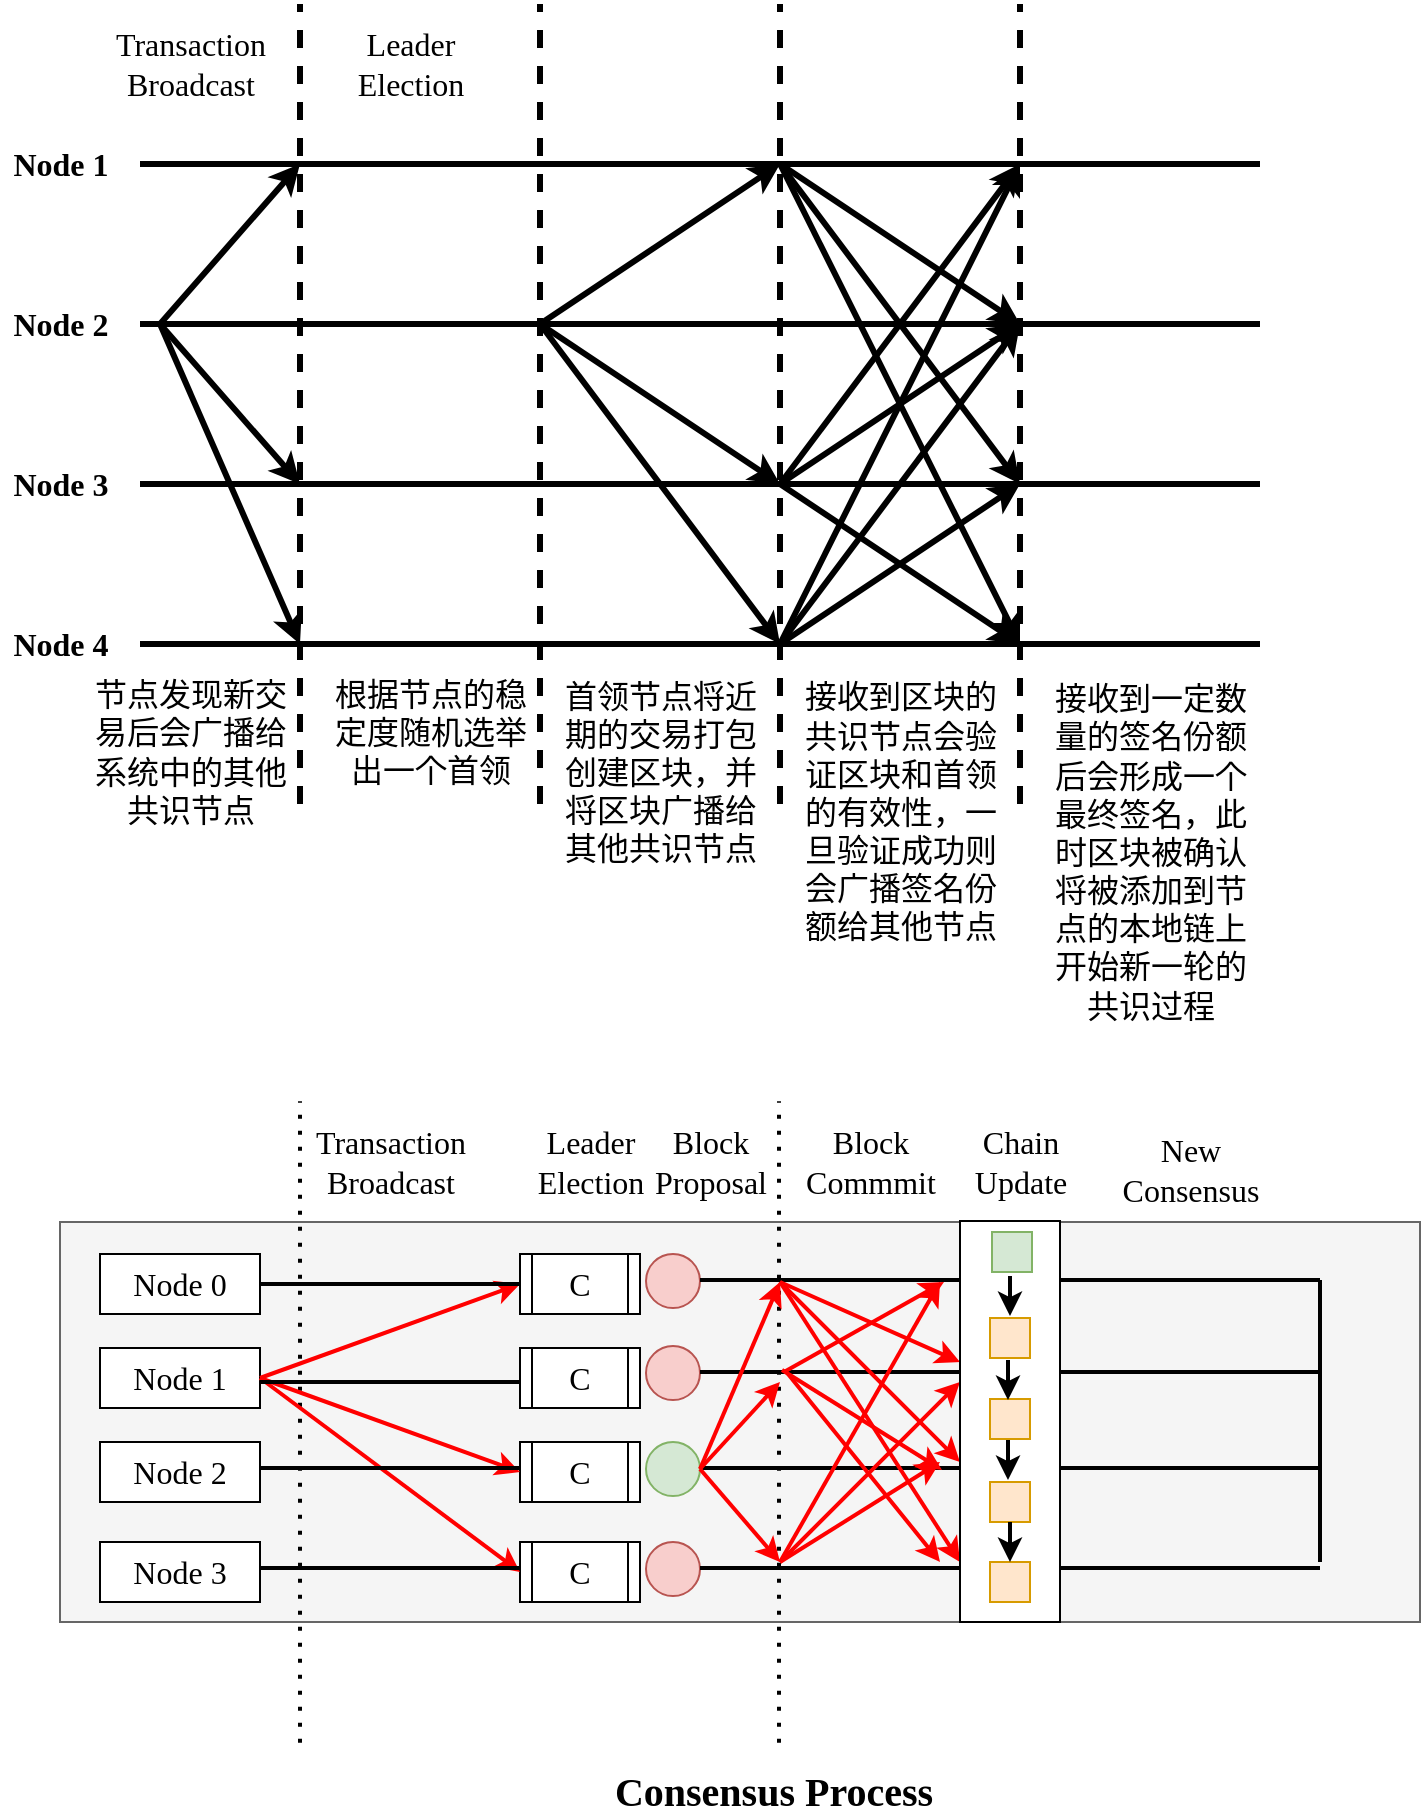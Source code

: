 <mxfile version="16.5.1" type="device" pages="10"><diagram id="0Rd1tt53F3ne607jVbnj" name="概览"><mxGraphModel dx="1102" dy="865" grid="0" gridSize="10" guides="1" tooltips="1" connect="1" arrows="1" fold="1" page="1" pageScale="1" pageWidth="1169" pageHeight="827" math="0" shadow="0"><root><mxCell id="0"/><mxCell id="1" parent="0"/><mxCell id="krOpE0pdjoNdT8nJ0vNb-1" value="" style="endArrow=none;html=1;rounded=0;strokeWidth=3;" parent="1" edge="1"><mxGeometry width="50" height="50" relative="1" as="geometry"><mxPoint x="120" y="120" as="sourcePoint"/><mxPoint x="680" y="120" as="targetPoint"/></mxGeometry></mxCell><mxCell id="krOpE0pdjoNdT8nJ0vNb-2" value="" style="endArrow=none;html=1;rounded=0;strokeWidth=3;" parent="1" edge="1"><mxGeometry width="50" height="50" relative="1" as="geometry"><mxPoint x="120" y="200" as="sourcePoint"/><mxPoint x="680" y="200" as="targetPoint"/></mxGeometry></mxCell><mxCell id="krOpE0pdjoNdT8nJ0vNb-3" value="" style="endArrow=none;html=1;rounded=0;strokeWidth=3;" parent="1" edge="1"><mxGeometry width="50" height="50" relative="1" as="geometry"><mxPoint x="120" y="280" as="sourcePoint"/><mxPoint x="680" y="280" as="targetPoint"/></mxGeometry></mxCell><mxCell id="krOpE0pdjoNdT8nJ0vNb-4" value="" style="endArrow=none;html=1;rounded=0;strokeWidth=3;" parent="1" edge="1"><mxGeometry width="50" height="50" relative="1" as="geometry"><mxPoint x="120" y="360" as="sourcePoint"/><mxPoint x="680" y="360" as="targetPoint"/></mxGeometry></mxCell><mxCell id="krOpE0pdjoNdT8nJ0vNb-5" value="&lt;font face=&quot;Times New Roman&quot; style=&quot;font-size: 16px&quot;&gt;&lt;b&gt;Node 1&lt;/b&gt;&lt;/font&gt;" style="text;html=1;align=center;verticalAlign=middle;resizable=0;points=[];autosize=1;strokeColor=none;fillColor=none;" parent="1" vertex="1"><mxGeometry x="50" y="110" width="60" height="20" as="geometry"/></mxCell><mxCell id="krOpE0pdjoNdT8nJ0vNb-6" value="&lt;b&gt;Node 2&lt;/b&gt;" style="text;html=1;align=center;verticalAlign=middle;resizable=0;points=[];autosize=1;strokeColor=none;fillColor=none;fontSize=16;fontFamily=Times New Roman;" parent="1" vertex="1"><mxGeometry x="50" y="190" width="60" height="20" as="geometry"/></mxCell><mxCell id="krOpE0pdjoNdT8nJ0vNb-7" value="&lt;b&gt;Node 3&lt;/b&gt;" style="text;html=1;align=center;verticalAlign=middle;resizable=0;points=[];autosize=1;strokeColor=none;fillColor=none;fontSize=16;fontFamily=Times New Roman;" parent="1" vertex="1"><mxGeometry x="50" y="270" width="60" height="20" as="geometry"/></mxCell><mxCell id="krOpE0pdjoNdT8nJ0vNb-8" value="&lt;b&gt;Node 4&lt;/b&gt;" style="text;html=1;align=center;verticalAlign=middle;resizable=0;points=[];autosize=1;strokeColor=none;fillColor=none;fontSize=16;fontFamily=Times New Roman;" parent="1" vertex="1"><mxGeometry x="50" y="350" width="60" height="20" as="geometry"/></mxCell><mxCell id="krOpE0pdjoNdT8nJ0vNb-9" value="" style="endArrow=none;dashed=1;html=1;rounded=0;fontFamily=Times New Roman;fontSize=16;strokeWidth=3;" parent="1" edge="1"><mxGeometry width="50" height="50" relative="1" as="geometry"><mxPoint x="200" y="440" as="sourcePoint"/><mxPoint x="200" y="40" as="targetPoint"/></mxGeometry></mxCell><mxCell id="krOpE0pdjoNdT8nJ0vNb-10" value="节点发现新交&lt;br&gt;易后会广播给&lt;br&gt;系统中的其他&lt;br&gt;共识节点" style="text;html=1;align=center;verticalAlign=middle;resizable=0;points=[];autosize=1;strokeColor=none;fillColor=none;fontSize=16;fontFamily=Times New Roman;" parent="1" vertex="1"><mxGeometry x="90" y="374" width="110" height="80" as="geometry"/></mxCell><mxCell id="krOpE0pdjoNdT8nJ0vNb-11" value="Transaction&lt;br&gt;Broadcast" style="text;html=1;align=center;verticalAlign=middle;resizable=0;points=[];autosize=1;strokeColor=none;fillColor=none;fontSize=16;fontFamily=Times New Roman;" parent="1" vertex="1"><mxGeometry x="100" y="50" width="90" height="40" as="geometry"/></mxCell><mxCell id="krOpE0pdjoNdT8nJ0vNb-12" value="" style="endArrow=classic;html=1;rounded=0;fontFamily=Times New Roman;fontSize=16;strokeWidth=3;" parent="1" edge="1"><mxGeometry width="50" height="50" relative="1" as="geometry"><mxPoint x="130" y="200" as="sourcePoint"/><mxPoint x="200" y="120" as="targetPoint"/></mxGeometry></mxCell><mxCell id="krOpE0pdjoNdT8nJ0vNb-13" value="" style="endArrow=classic;html=1;rounded=0;fontFamily=Times New Roman;fontSize=16;strokeWidth=3;" parent="1" edge="1"><mxGeometry width="50" height="50" relative="1" as="geometry"><mxPoint x="130" y="200" as="sourcePoint"/><mxPoint x="200" y="280" as="targetPoint"/></mxGeometry></mxCell><mxCell id="krOpE0pdjoNdT8nJ0vNb-14" value="" style="endArrow=classic;html=1;rounded=0;fontFamily=Times New Roman;fontSize=16;strokeWidth=3;" parent="1" edge="1"><mxGeometry width="50" height="50" relative="1" as="geometry"><mxPoint x="130" y="200" as="sourcePoint"/><mxPoint x="200" y="360" as="targetPoint"/></mxGeometry></mxCell><mxCell id="krOpE0pdjoNdT8nJ0vNb-15" value="" style="endArrow=none;dashed=1;html=1;rounded=0;fontFamily=Times New Roman;fontSize=16;strokeWidth=3;" parent="1" edge="1"><mxGeometry width="50" height="50" relative="1" as="geometry"><mxPoint x="320" y="440" as="sourcePoint"/><mxPoint x="320" y="40" as="targetPoint"/></mxGeometry></mxCell><mxCell id="krOpE0pdjoNdT8nJ0vNb-16" value="根据节点的稳&lt;br&gt;定度随机选举&lt;br&gt;出一个首领" style="text;html=1;align=center;verticalAlign=middle;resizable=0;points=[];autosize=1;strokeColor=none;fillColor=none;fontSize=16;fontFamily=Times New Roman;" parent="1" vertex="1"><mxGeometry x="210" y="374" width="110" height="60" as="geometry"/></mxCell><mxCell id="krOpE0pdjoNdT8nJ0vNb-17" value="Leader&lt;br&gt;Election" style="text;html=1;align=center;verticalAlign=middle;resizable=0;points=[];autosize=1;strokeColor=none;fillColor=none;fontSize=16;fontFamily=Times New Roman;" parent="1" vertex="1"><mxGeometry x="220" y="50" width="70" height="40" as="geometry"/></mxCell><mxCell id="krOpE0pdjoNdT8nJ0vNb-18" value="" style="endArrow=classic;html=1;rounded=0;fontFamily=Times New Roman;fontSize=16;strokeWidth=3;" parent="1" edge="1"><mxGeometry width="50" height="50" relative="1" as="geometry"><mxPoint x="320" y="200" as="sourcePoint"/><mxPoint x="440" y="280" as="targetPoint"/></mxGeometry></mxCell><mxCell id="krOpE0pdjoNdT8nJ0vNb-19" value="" style="endArrow=none;dashed=1;html=1;rounded=0;fontFamily=Times New Roman;fontSize=16;strokeWidth=3;" parent="1" edge="1"><mxGeometry width="50" height="50" relative="1" as="geometry"><mxPoint x="440" y="440" as="sourcePoint"/><mxPoint x="440" y="40" as="targetPoint"/></mxGeometry></mxCell><mxCell id="krOpE0pdjoNdT8nJ0vNb-21" value="首领节点将近&lt;br&gt;期的交易打包&lt;br&gt;创建区块，并&lt;br&gt;将区块广播给&lt;br&gt;其他共识节点" style="text;html=1;align=center;verticalAlign=middle;resizable=0;points=[];autosize=1;strokeColor=none;fillColor=none;fontSize=16;fontFamily=Times New Roman;" parent="1" vertex="1"><mxGeometry x="325" y="374" width="110" height="100" as="geometry"/></mxCell><mxCell id="krOpE0pdjoNdT8nJ0vNb-22" value="" style="endArrow=classic;html=1;rounded=0;fontFamily=Times New Roman;fontSize=16;strokeWidth=3;" parent="1" edge="1"><mxGeometry width="50" height="50" relative="1" as="geometry"><mxPoint x="320" y="200" as="sourcePoint"/><mxPoint x="440" y="360" as="targetPoint"/></mxGeometry></mxCell><mxCell id="krOpE0pdjoNdT8nJ0vNb-23" value="" style="endArrow=classic;html=1;rounded=0;fontFamily=Times New Roman;fontSize=16;strokeWidth=3;" parent="1" edge="1"><mxGeometry width="50" height="50" relative="1" as="geometry"><mxPoint x="320" y="200" as="sourcePoint"/><mxPoint x="440" y="120" as="targetPoint"/></mxGeometry></mxCell><mxCell id="krOpE0pdjoNdT8nJ0vNb-24" value="" style="endArrow=none;dashed=1;html=1;rounded=0;fontFamily=Times New Roman;fontSize=16;strokeWidth=3;" parent="1" edge="1"><mxGeometry width="50" height="50" relative="1" as="geometry"><mxPoint x="560" y="440" as="sourcePoint"/><mxPoint x="560" y="40" as="targetPoint"/></mxGeometry></mxCell><mxCell id="krOpE0pdjoNdT8nJ0vNb-25" value="接收到区块的&lt;br&gt;共识节点会验&lt;br&gt;证区块和首领&lt;br&gt;的有效性，一&lt;br&gt;旦验证成功则&lt;br&gt;会广播签名份&lt;br&gt;额给其他节点" style="text;html=1;align=center;verticalAlign=middle;resizable=0;points=[];autosize=1;strokeColor=none;fillColor=none;fontSize=16;fontFamily=Times New Roman;" parent="1" vertex="1"><mxGeometry x="445" y="374" width="110" height="140" as="geometry"/></mxCell><mxCell id="krOpE0pdjoNdT8nJ0vNb-26" value="" style="endArrow=classic;html=1;rounded=0;fontFamily=Times New Roman;fontSize=16;strokeWidth=3;" parent="1" edge="1"><mxGeometry width="50" height="50" relative="1" as="geometry"><mxPoint x="440" y="120" as="sourcePoint"/><mxPoint x="560" y="200" as="targetPoint"/></mxGeometry></mxCell><mxCell id="krOpE0pdjoNdT8nJ0vNb-27" value="" style="endArrow=classic;html=1;rounded=0;fontFamily=Times New Roman;fontSize=16;strokeWidth=3;" parent="1" edge="1"><mxGeometry width="50" height="50" relative="1" as="geometry"><mxPoint x="440" y="120" as="sourcePoint"/><mxPoint x="560" y="280" as="targetPoint"/></mxGeometry></mxCell><mxCell id="krOpE0pdjoNdT8nJ0vNb-28" value="" style="endArrow=classic;html=1;rounded=0;fontFamily=Times New Roman;fontSize=16;strokeWidth=3;" parent="1" edge="1"><mxGeometry width="50" height="50" relative="1" as="geometry"><mxPoint x="440" y="120" as="sourcePoint"/><mxPoint x="560" y="360" as="targetPoint"/></mxGeometry></mxCell><mxCell id="krOpE0pdjoNdT8nJ0vNb-29" value="" style="endArrow=classic;html=1;rounded=0;fontFamily=Times New Roman;fontSize=16;strokeWidth=3;" parent="1" edge="1"><mxGeometry width="50" height="50" relative="1" as="geometry"><mxPoint x="440" y="280" as="sourcePoint"/><mxPoint x="560" y="120" as="targetPoint"/></mxGeometry></mxCell><mxCell id="krOpE0pdjoNdT8nJ0vNb-30" value="" style="endArrow=classic;html=1;rounded=0;fontFamily=Times New Roman;fontSize=16;strokeWidth=3;" parent="1" edge="1"><mxGeometry width="50" height="50" relative="1" as="geometry"><mxPoint x="440" y="280" as="sourcePoint"/><mxPoint x="560" y="200" as="targetPoint"/></mxGeometry></mxCell><mxCell id="krOpE0pdjoNdT8nJ0vNb-31" value="" style="endArrow=classic;html=1;rounded=0;fontFamily=Times New Roman;fontSize=16;strokeWidth=3;" parent="1" edge="1"><mxGeometry width="50" height="50" relative="1" as="geometry"><mxPoint x="440" y="280" as="sourcePoint"/><mxPoint x="560" y="360" as="targetPoint"/></mxGeometry></mxCell><mxCell id="krOpE0pdjoNdT8nJ0vNb-32" value="" style="endArrow=classic;html=1;rounded=0;fontFamily=Times New Roman;fontSize=16;strokeWidth=3;" parent="1" edge="1"><mxGeometry width="50" height="50" relative="1" as="geometry"><mxPoint x="440" y="360" as="sourcePoint"/><mxPoint x="560" y="280" as="targetPoint"/></mxGeometry></mxCell><mxCell id="krOpE0pdjoNdT8nJ0vNb-33" value="" style="endArrow=classic;html=1;rounded=0;fontFamily=Times New Roman;fontSize=16;strokeWidth=3;" parent="1" edge="1"><mxGeometry width="50" height="50" relative="1" as="geometry"><mxPoint x="440" y="360" as="sourcePoint"/><mxPoint x="560" y="200" as="targetPoint"/></mxGeometry></mxCell><mxCell id="krOpE0pdjoNdT8nJ0vNb-34" value="" style="endArrow=classic;html=1;rounded=0;fontFamily=Times New Roman;fontSize=16;strokeWidth=3;" parent="1" edge="1"><mxGeometry width="50" height="50" relative="1" as="geometry"><mxPoint x="440" y="360" as="sourcePoint"/><mxPoint x="560" y="120" as="targetPoint"/></mxGeometry></mxCell><mxCell id="krOpE0pdjoNdT8nJ0vNb-35" value="接收到一定数&lt;br&gt;量的签名份额&lt;br&gt;后会形成一个&lt;br&gt;最终签名，此&lt;br&gt;时区块被确认&lt;br&gt;将被添加到节&lt;br&gt;点的本地链上&lt;br&gt;开始新一轮的&lt;br&gt;共识过程" style="text;html=1;align=center;verticalAlign=middle;resizable=0;points=[];autosize=1;strokeColor=none;fillColor=none;fontSize=16;fontFamily=Times New Roman;" parent="1" vertex="1"><mxGeometry x="570" y="374" width="110" height="180" as="geometry"/></mxCell><mxCell id="TONxfvklg9ugPK7iogSX-1" value="" style="group" parent="1" vertex="1" connectable="0"><mxGeometry x="80" y="588.67" width="680" height="320.667" as="geometry"/></mxCell><mxCell id="krOpE0pdjoNdT8nJ0vNb-36" value="" style="rounded=0;whiteSpace=wrap;html=1;fontFamily=Times New Roman;fontSize=16;fillColor=#f5f5f5;fontColor=#333333;strokeColor=#666666;" parent="TONxfvklg9ugPK7iogSX-1" vertex="1"><mxGeometry y="60.33" width="680" height="200" as="geometry"/></mxCell><mxCell id="krOpE0pdjoNdT8nJ0vNb-41" value="" style="endArrow=none;dashed=1;html=1;dashPattern=1 3;strokeWidth=2;rounded=0;fontFamily=Times New Roman;fontSize=16;" parent="TONxfvklg9ugPK7iogSX-1" edge="1"><mxGeometry width="50" height="50" relative="1" as="geometry"><mxPoint x="120" y="320.667" as="sourcePoint"/><mxPoint x="120" as="targetPoint"/></mxGeometry></mxCell><mxCell id="krOpE0pdjoNdT8nJ0vNb-47" value="" style="group" parent="TONxfvklg9ugPK7iogSX-1" vertex="1" connectable="0"><mxGeometry x="20" y="76.33" width="80" height="174" as="geometry"/></mxCell><mxCell id="krOpE0pdjoNdT8nJ0vNb-37" value="Node 0" style="rounded=0;whiteSpace=wrap;html=1;fontFamily=Times New Roman;fontSize=16;" parent="krOpE0pdjoNdT8nJ0vNb-47" vertex="1"><mxGeometry width="80" height="30" as="geometry"/></mxCell><mxCell id="krOpE0pdjoNdT8nJ0vNb-38" value="Node 1" style="rounded=0;whiteSpace=wrap;html=1;fontFamily=Times New Roman;fontSize=16;" parent="krOpE0pdjoNdT8nJ0vNb-47" vertex="1"><mxGeometry y="47" width="80" height="30" as="geometry"/></mxCell><mxCell id="krOpE0pdjoNdT8nJ0vNb-39" value="Node 2" style="rounded=0;whiteSpace=wrap;html=1;fontFamily=Times New Roman;fontSize=16;" parent="krOpE0pdjoNdT8nJ0vNb-47" vertex="1"><mxGeometry y="94" width="80" height="30" as="geometry"/></mxCell><mxCell id="krOpE0pdjoNdT8nJ0vNb-40" value="Node 3" style="rounded=0;whiteSpace=wrap;html=1;fontFamily=Times New Roman;fontSize=16;" parent="krOpE0pdjoNdT8nJ0vNb-47" vertex="1"><mxGeometry y="144" width="80" height="30" as="geometry"/></mxCell><mxCell id="krOpE0pdjoNdT8nJ0vNb-48" value="" style="group" parent="TONxfvklg9ugPK7iogSX-1" vertex="1" connectable="0"><mxGeometry x="230" y="76.33" width="60" height="174" as="geometry"/></mxCell><mxCell id="krOpE0pdjoNdT8nJ0vNb-43" value="C" style="shape=process;whiteSpace=wrap;html=1;backgroundOutline=1;fontFamily=Times New Roman;fontSize=16;" parent="krOpE0pdjoNdT8nJ0vNb-48" vertex="1"><mxGeometry width="60" height="30" as="geometry"/></mxCell><mxCell id="krOpE0pdjoNdT8nJ0vNb-44" value="C" style="shape=process;whiteSpace=wrap;html=1;backgroundOutline=1;fontFamily=Times New Roman;fontSize=16;" parent="krOpE0pdjoNdT8nJ0vNb-48" vertex="1"><mxGeometry y="47" width="60" height="30" as="geometry"/></mxCell><mxCell id="krOpE0pdjoNdT8nJ0vNb-45" value="C" style="shape=process;whiteSpace=wrap;html=1;backgroundOutline=1;fontFamily=Times New Roman;fontSize=16;" parent="krOpE0pdjoNdT8nJ0vNb-48" vertex="1"><mxGeometry y="94" width="60" height="30" as="geometry"/></mxCell><mxCell id="krOpE0pdjoNdT8nJ0vNb-46" value="C" style="shape=process;whiteSpace=wrap;html=1;backgroundOutline=1;fontFamily=Times New Roman;fontSize=16;" parent="krOpE0pdjoNdT8nJ0vNb-48" vertex="1"><mxGeometry y="144" width="60" height="30" as="geometry"/></mxCell><mxCell id="krOpE0pdjoNdT8nJ0vNb-49" value="" style="endArrow=classic;html=1;rounded=0;fontFamily=Times New Roman;fontSize=16;strokeWidth=2;exitX=1;exitY=0.5;exitDx=0;exitDy=0;entryX=0;entryY=0.5;entryDx=0;entryDy=0;strokeColor=#FF0000;" parent="TONxfvklg9ugPK7iogSX-1" source="krOpE0pdjoNdT8nJ0vNb-38" target="krOpE0pdjoNdT8nJ0vNb-43" edge="1"><mxGeometry width="50" height="50" relative="1" as="geometry"><mxPoint x="150" y="40.33" as="sourcePoint"/><mxPoint x="380" y="10.33" as="targetPoint"/></mxGeometry></mxCell><mxCell id="krOpE0pdjoNdT8nJ0vNb-50" value="" style="endArrow=classic;html=1;rounded=0;fontFamily=Times New Roman;fontSize=16;strokeWidth=2;entryX=0;entryY=0.5;entryDx=0;entryDy=0;strokeColor=#FF0000;" parent="TONxfvklg9ugPK7iogSX-1" target="krOpE0pdjoNdT8nJ0vNb-46" edge="1"><mxGeometry width="50" height="50" relative="1" as="geometry"><mxPoint x="100" y="138.33" as="sourcePoint"/><mxPoint x="240" y="101.33" as="targetPoint"/></mxGeometry></mxCell><mxCell id="krOpE0pdjoNdT8nJ0vNb-51" value="" style="endArrow=classic;html=1;rounded=0;fontFamily=Times New Roman;fontSize=16;strokeWidth=2;entryX=0;entryY=0.5;entryDx=0;entryDy=0;strokeColor=#FF0000;" parent="TONxfvklg9ugPK7iogSX-1" target="krOpE0pdjoNdT8nJ0vNb-45" edge="1"><mxGeometry width="50" height="50" relative="1" as="geometry"><mxPoint x="100" y="138.33" as="sourcePoint"/><mxPoint x="250" y="111.33" as="targetPoint"/></mxGeometry></mxCell><mxCell id="krOpE0pdjoNdT8nJ0vNb-52" value="" style="ellipse;whiteSpace=wrap;html=1;aspect=fixed;fontFamily=Times New Roman;fontSize=16;fillColor=#f8cecc;strokeColor=#b85450;" parent="TONxfvklg9ugPK7iogSX-1" vertex="1"><mxGeometry x="293" y="76.33" width="27" height="27" as="geometry"/></mxCell><mxCell id="krOpE0pdjoNdT8nJ0vNb-53" value="" style="ellipse;whiteSpace=wrap;html=1;aspect=fixed;fontFamily=Times New Roman;fontSize=16;fillColor=#f8cecc;strokeColor=#b85450;" parent="TONxfvklg9ugPK7iogSX-1" vertex="1"><mxGeometry x="293" y="122.33" width="27" height="27" as="geometry"/></mxCell><mxCell id="krOpE0pdjoNdT8nJ0vNb-54" value="" style="ellipse;whiteSpace=wrap;html=1;aspect=fixed;fontFamily=Times New Roman;fontSize=16;fillColor=#d5e8d4;strokeColor=#82b366;" parent="TONxfvklg9ugPK7iogSX-1" vertex="1"><mxGeometry x="293" y="170.33" width="27" height="27" as="geometry"/></mxCell><mxCell id="krOpE0pdjoNdT8nJ0vNb-55" value="" style="ellipse;whiteSpace=wrap;html=1;aspect=fixed;fontFamily=Times New Roman;fontSize=16;fillColor=#f8cecc;strokeColor=#b85450;" parent="TONxfvklg9ugPK7iogSX-1" vertex="1"><mxGeometry x="293" y="220.33" width="27" height="27" as="geometry"/></mxCell><mxCell id="krOpE0pdjoNdT8nJ0vNb-56" value="" style="endArrow=none;html=1;rounded=0;fontFamily=Times New Roman;fontSize=16;strokeColor=#000000;strokeWidth=2;exitX=1;exitY=0.5;exitDx=0;exitDy=0;entryX=0;entryY=0.5;entryDx=0;entryDy=0;" parent="TONxfvklg9ugPK7iogSX-1" source="krOpE0pdjoNdT8nJ0vNb-37" target="krOpE0pdjoNdT8nJ0vNb-43" edge="1"><mxGeometry width="50" height="50" relative="1" as="geometry"><mxPoint x="330" y="60.33" as="sourcePoint"/><mxPoint x="380" y="10.33" as="targetPoint"/></mxGeometry></mxCell><mxCell id="krOpE0pdjoNdT8nJ0vNb-57" value="" style="endArrow=none;html=1;rounded=0;fontFamily=Times New Roman;fontSize=16;strokeColor=#000000;strokeWidth=2;exitX=1;exitY=0.5;exitDx=0;exitDy=0;entryX=0;entryY=0.5;entryDx=0;entryDy=0;" parent="TONxfvklg9ugPK7iogSX-1" edge="1"><mxGeometry width="50" height="50" relative="1" as="geometry"><mxPoint x="100" y="140.33" as="sourcePoint"/><mxPoint x="230" y="140.33" as="targetPoint"/></mxGeometry></mxCell><mxCell id="krOpE0pdjoNdT8nJ0vNb-58" value="" style="endArrow=none;html=1;rounded=0;fontFamily=Times New Roman;fontSize=16;strokeColor=#000000;strokeWidth=2;exitX=1;exitY=0.5;exitDx=0;exitDy=0;entryX=0;entryY=0.5;entryDx=0;entryDy=0;" parent="TONxfvklg9ugPK7iogSX-1" edge="1"><mxGeometry width="50" height="50" relative="1" as="geometry"><mxPoint x="100" y="183.33" as="sourcePoint"/><mxPoint x="230" y="183.33" as="targetPoint"/></mxGeometry></mxCell><mxCell id="krOpE0pdjoNdT8nJ0vNb-59" value="" style="endArrow=none;html=1;rounded=0;fontFamily=Times New Roman;fontSize=16;strokeColor=#000000;strokeWidth=2;exitX=1;exitY=0.5;exitDx=0;exitDy=0;entryX=0;entryY=0.5;entryDx=0;entryDy=0;" parent="TONxfvklg9ugPK7iogSX-1" edge="1"><mxGeometry width="50" height="50" relative="1" as="geometry"><mxPoint x="100" y="233.33" as="sourcePoint"/><mxPoint x="230" y="233.33" as="targetPoint"/></mxGeometry></mxCell><mxCell id="krOpE0pdjoNdT8nJ0vNb-60" value="Transaction&lt;br&gt;Broadcast" style="text;html=1;align=center;verticalAlign=middle;resizable=0;points=[];autosize=1;strokeColor=none;fillColor=none;fontSize=16;fontFamily=Times New Roman;" parent="TONxfvklg9ugPK7iogSX-1" vertex="1"><mxGeometry x="120" y="10.33" width="90" height="40" as="geometry"/></mxCell><mxCell id="krOpE0pdjoNdT8nJ0vNb-62" value="Leader&lt;br&gt;Election" style="text;html=1;align=center;verticalAlign=middle;resizable=0;points=[];autosize=1;strokeColor=none;fillColor=none;fontSize=16;fontFamily=Times New Roman;" parent="TONxfvklg9ugPK7iogSX-1" vertex="1"><mxGeometry x="230" y="10.33" width="70" height="40" as="geometry"/></mxCell><mxCell id="krOpE0pdjoNdT8nJ0vNb-63" value="" style="endArrow=none;dashed=1;html=1;dashPattern=1 3;strokeWidth=2;rounded=0;fontFamily=Times New Roman;fontSize=16;" parent="TONxfvklg9ugPK7iogSX-1" edge="1"><mxGeometry width="50" height="50" relative="1" as="geometry"><mxPoint x="359.5" y="320.667" as="sourcePoint"/><mxPoint x="359.5" y="1.137e-13" as="targetPoint"/></mxGeometry></mxCell><mxCell id="krOpE0pdjoNdT8nJ0vNb-64" value="" style="endArrow=none;html=1;rounded=0;fontFamily=Times New Roman;fontSize=16;strokeColor=#000000;strokeWidth=2;exitX=1;exitY=0.5;exitDx=0;exitDy=0;entryX=0;entryY=0.5;entryDx=0;entryDy=0;" parent="TONxfvklg9ugPK7iogSX-1" edge="1"><mxGeometry width="50" height="50" relative="1" as="geometry"><mxPoint x="320" y="89.33" as="sourcePoint"/><mxPoint x="450" y="89.33" as="targetPoint"/></mxGeometry></mxCell><mxCell id="krOpE0pdjoNdT8nJ0vNb-65" value="" style="endArrow=none;html=1;rounded=0;fontFamily=Times New Roman;fontSize=16;strokeColor=#000000;strokeWidth=2;exitX=1;exitY=0.5;exitDx=0;exitDy=0;entryX=0;entryY=0.5;entryDx=0;entryDy=0;" parent="TONxfvklg9ugPK7iogSX-1" edge="1"><mxGeometry width="50" height="50" relative="1" as="geometry"><mxPoint x="320" y="135.33" as="sourcePoint"/><mxPoint x="450" y="135.33" as="targetPoint"/></mxGeometry></mxCell><mxCell id="krOpE0pdjoNdT8nJ0vNb-66" value="" style="endArrow=none;html=1;rounded=0;fontFamily=Times New Roman;fontSize=16;strokeColor=#000000;strokeWidth=2;exitX=1;exitY=0.5;exitDx=0;exitDy=0;entryX=0;entryY=0.5;entryDx=0;entryDy=0;" parent="TONxfvklg9ugPK7iogSX-1" edge="1"><mxGeometry width="50" height="50" relative="1" as="geometry"><mxPoint x="320" y="183.33" as="sourcePoint"/><mxPoint x="450" y="183.33" as="targetPoint"/></mxGeometry></mxCell><mxCell id="krOpE0pdjoNdT8nJ0vNb-67" value="" style="endArrow=none;html=1;rounded=0;fontFamily=Times New Roman;fontSize=16;strokeColor=#000000;strokeWidth=2;exitX=1;exitY=0.5;exitDx=0;exitDy=0;entryX=0;entryY=0.5;entryDx=0;entryDy=0;" parent="TONxfvklg9ugPK7iogSX-1" edge="1"><mxGeometry width="50" height="50" relative="1" as="geometry"><mxPoint x="320" y="233.33" as="sourcePoint"/><mxPoint x="450" y="233.33" as="targetPoint"/></mxGeometry></mxCell><mxCell id="krOpE0pdjoNdT8nJ0vNb-68" value="" style="endArrow=classic;html=1;rounded=0;fontFamily=Times New Roman;fontSize=16;strokeWidth=2;exitX=1;exitY=0.5;exitDx=0;exitDy=0;strokeColor=#FF0000;" parent="TONxfvklg9ugPK7iogSX-1" source="krOpE0pdjoNdT8nJ0vNb-54" edge="1"><mxGeometry width="50" height="50" relative="1" as="geometry"><mxPoint x="110" y="148.33" as="sourcePoint"/><mxPoint x="360" y="90.33" as="targetPoint"/></mxGeometry></mxCell><mxCell id="krOpE0pdjoNdT8nJ0vNb-69" value="" style="endArrow=classic;html=1;rounded=0;fontFamily=Times New Roman;fontSize=16;strokeWidth=2;exitX=1;exitY=0.5;exitDx=0;exitDy=0;strokeColor=#FF0000;" parent="TONxfvklg9ugPK7iogSX-1" source="krOpE0pdjoNdT8nJ0vNb-54" edge="1"><mxGeometry width="50" height="50" relative="1" as="geometry"><mxPoint x="330" y="193.83" as="sourcePoint"/><mxPoint x="360" y="140.33" as="targetPoint"/></mxGeometry></mxCell><mxCell id="krOpE0pdjoNdT8nJ0vNb-70" value="" style="endArrow=classic;html=1;rounded=0;fontFamily=Times New Roman;fontSize=16;strokeWidth=2;exitX=1;exitY=0.5;exitDx=0;exitDy=0;strokeColor=#FF0000;" parent="TONxfvklg9ugPK7iogSX-1" source="krOpE0pdjoNdT8nJ0vNb-54" edge="1"><mxGeometry width="50" height="50" relative="1" as="geometry"><mxPoint x="330" y="193.83" as="sourcePoint"/><mxPoint x="360" y="230.33" as="targetPoint"/></mxGeometry></mxCell><mxCell id="krOpE0pdjoNdT8nJ0vNb-71" value="Block&lt;br&gt;Proposal" style="text;html=1;align=center;verticalAlign=middle;resizable=0;points=[];autosize=1;strokeColor=none;fillColor=none;fontSize=16;fontFamily=Times New Roman;" parent="TONxfvklg9ugPK7iogSX-1" vertex="1"><mxGeometry x="290" y="10.33" width="70" height="40" as="geometry"/></mxCell><mxCell id="krOpE0pdjoNdT8nJ0vNb-72" value="" style="endArrow=classic;html=1;rounded=0;fontFamily=Times New Roman;fontSize=16;strokeWidth=2;strokeColor=#FF0000;" parent="TONxfvklg9ugPK7iogSX-1" edge="1"><mxGeometry width="50" height="50" relative="1" as="geometry"><mxPoint x="360" y="90.33" as="sourcePoint"/><mxPoint x="450" y="130.33" as="targetPoint"/></mxGeometry></mxCell><mxCell id="krOpE0pdjoNdT8nJ0vNb-73" value="" style="endArrow=classic;html=1;rounded=0;fontFamily=Times New Roman;fontSize=16;strokeWidth=2;strokeColor=#FF0000;" parent="TONxfvklg9ugPK7iogSX-1" edge="1"><mxGeometry width="50" height="50" relative="1" as="geometry"><mxPoint x="360" y="90.33" as="sourcePoint"/><mxPoint x="450" y="180.33" as="targetPoint"/></mxGeometry></mxCell><mxCell id="krOpE0pdjoNdT8nJ0vNb-74" value="" style="endArrow=classic;html=1;rounded=0;fontFamily=Times New Roman;fontSize=16;strokeWidth=2;strokeColor=#FF0000;" parent="TONxfvklg9ugPK7iogSX-1" edge="1"><mxGeometry width="50" height="50" relative="1" as="geometry"><mxPoint x="360" y="90.33" as="sourcePoint"/><mxPoint x="450" y="230.33" as="targetPoint"/></mxGeometry></mxCell><mxCell id="krOpE0pdjoNdT8nJ0vNb-75" value="" style="endArrow=classic;html=1;rounded=0;fontFamily=Times New Roman;fontSize=16;strokeWidth=2;strokeColor=#FF0000;" parent="TONxfvklg9ugPK7iogSX-1" edge="1"><mxGeometry width="50" height="50" relative="1" as="geometry"><mxPoint x="362" y="135.33" as="sourcePoint"/><mxPoint x="442" y="90.33" as="targetPoint"/></mxGeometry></mxCell><mxCell id="krOpE0pdjoNdT8nJ0vNb-76" value="" style="endArrow=classic;html=1;rounded=0;fontFamily=Times New Roman;fontSize=16;strokeWidth=2;strokeColor=#FF0000;" parent="TONxfvklg9ugPK7iogSX-1" edge="1"><mxGeometry width="50" height="50" relative="1" as="geometry"><mxPoint x="361" y="134.33" as="sourcePoint"/><mxPoint x="441" y="184.33" as="targetPoint"/></mxGeometry></mxCell><mxCell id="krOpE0pdjoNdT8nJ0vNb-77" value="" style="endArrow=classic;html=1;rounded=0;fontFamily=Times New Roman;fontSize=16;strokeWidth=2;strokeColor=#FF0000;fontStyle=1" parent="TONxfvklg9ugPK7iogSX-1" edge="1"><mxGeometry width="50" height="50" relative="1" as="geometry"><mxPoint x="364" y="136.33" as="sourcePoint"/><mxPoint x="440" y="230.33" as="targetPoint"/></mxGeometry></mxCell><mxCell id="krOpE0pdjoNdT8nJ0vNb-78" value="" style="endArrow=classic;html=1;rounded=0;fontFamily=Times New Roman;fontSize=16;strokeWidth=2;strokeColor=#FF0000;" parent="TONxfvklg9ugPK7iogSX-1" edge="1"><mxGeometry width="50" height="50" relative="1" as="geometry"><mxPoint x="360" y="230.33" as="sourcePoint"/><mxPoint x="440" y="90.33" as="targetPoint"/></mxGeometry></mxCell><mxCell id="krOpE0pdjoNdT8nJ0vNb-79" value="" style="endArrow=classic;html=1;rounded=0;fontFamily=Times New Roman;fontSize=16;strokeWidth=2;strokeColor=#FF0000;" parent="TONxfvklg9ugPK7iogSX-1" edge="1"><mxGeometry width="50" height="50" relative="1" as="geometry"><mxPoint x="360" y="230.33" as="sourcePoint"/><mxPoint x="450" y="140.33" as="targetPoint"/></mxGeometry></mxCell><mxCell id="krOpE0pdjoNdT8nJ0vNb-80" value="" style="endArrow=classic;html=1;rounded=0;fontFamily=Times New Roman;fontSize=16;strokeWidth=2;strokeColor=#FF0000;" parent="TONxfvklg9ugPK7iogSX-1" edge="1"><mxGeometry width="50" height="50" relative="1" as="geometry"><mxPoint x="360" y="230.33" as="sourcePoint"/><mxPoint x="440" y="180.33" as="targetPoint"/></mxGeometry></mxCell><mxCell id="krOpE0pdjoNdT8nJ0vNb-81" value="" style="rounded=0;whiteSpace=wrap;html=1;fontFamily=Times New Roman;fontSize=16;" parent="TONxfvklg9ugPK7iogSX-1" vertex="1"><mxGeometry x="450" y="59.83" width="50" height="200.5" as="geometry"/></mxCell><mxCell id="krOpE0pdjoNdT8nJ0vNb-82" value="" style="rounded=0;whiteSpace=wrap;html=1;fontFamily=Times New Roman;fontSize=16;fillColor=#ffe6cc;strokeColor=#d79b00;" parent="TONxfvklg9ugPK7iogSX-1" vertex="1"><mxGeometry x="465" y="230.33" width="20" height="20" as="geometry"/></mxCell><mxCell id="krOpE0pdjoNdT8nJ0vNb-83" value="" style="rounded=0;whiteSpace=wrap;html=1;fontFamily=Times New Roman;fontSize=16;fillColor=#ffe6cc;strokeColor=#d79b00;" parent="TONxfvklg9ugPK7iogSX-1" vertex="1"><mxGeometry x="465" y="190.33" width="20" height="20" as="geometry"/></mxCell><mxCell id="krOpE0pdjoNdT8nJ0vNb-84" value="" style="rounded=0;whiteSpace=wrap;html=1;fontFamily=Times New Roman;fontSize=16;fillColor=#ffe6cc;strokeColor=#d79b00;" parent="TONxfvklg9ugPK7iogSX-1" vertex="1"><mxGeometry x="465" y="148.83" width="20" height="20" as="geometry"/></mxCell><mxCell id="krOpE0pdjoNdT8nJ0vNb-85" value="" style="rounded=0;whiteSpace=wrap;html=1;fontFamily=Times New Roman;fontSize=16;fillColor=#ffe6cc;strokeColor=#d79b00;" parent="TONxfvklg9ugPK7iogSX-1" vertex="1"><mxGeometry x="465" y="108.33" width="20" height="20" as="geometry"/></mxCell><mxCell id="krOpE0pdjoNdT8nJ0vNb-88" value="" style="endArrow=classic;html=1;rounded=0;fontFamily=Times New Roman;fontSize=16;strokeColor=#000000;strokeWidth=2;" parent="TONxfvklg9ugPK7iogSX-1" edge="1"><mxGeometry width="50" height="50" relative="1" as="geometry"><mxPoint x="475" y="210.33" as="sourcePoint"/><mxPoint x="475" y="230.33" as="targetPoint"/></mxGeometry></mxCell><mxCell id="krOpE0pdjoNdT8nJ0vNb-89" value="" style="endArrow=classic;html=1;rounded=0;fontFamily=Times New Roman;fontSize=16;strokeColor=#000000;strokeWidth=2;" parent="TONxfvklg9ugPK7iogSX-1" edge="1"><mxGeometry width="50" height="50" relative="1" as="geometry"><mxPoint x="474" y="169.33" as="sourcePoint"/><mxPoint x="474" y="189.33" as="targetPoint"/></mxGeometry></mxCell><mxCell id="krOpE0pdjoNdT8nJ0vNb-90" value="" style="endArrow=classic;html=1;rounded=0;fontFamily=Times New Roman;fontSize=16;strokeColor=#000000;strokeWidth=2;" parent="TONxfvklg9ugPK7iogSX-1" edge="1"><mxGeometry width="50" height="50" relative="1" as="geometry"><mxPoint x="474" y="129.33" as="sourcePoint"/><mxPoint x="474" y="149.33" as="targetPoint"/></mxGeometry></mxCell><mxCell id="krOpE0pdjoNdT8nJ0vNb-91" value="" style="endArrow=classic;html=1;rounded=0;fontFamily=Times New Roman;fontSize=16;strokeColor=#000000;strokeWidth=2;" parent="TONxfvklg9ugPK7iogSX-1" edge="1"><mxGeometry width="50" height="50" relative="1" as="geometry"><mxPoint x="475" y="87.33" as="sourcePoint"/><mxPoint x="475" y="107.33" as="targetPoint"/></mxGeometry></mxCell><mxCell id="krOpE0pdjoNdT8nJ0vNb-92" value="" style="rounded=0;whiteSpace=wrap;html=1;fontFamily=Times New Roman;fontSize=16;fillColor=#d5e8d4;strokeColor=#82b366;" parent="TONxfvklg9ugPK7iogSX-1" vertex="1"><mxGeometry x="466" y="65.33" width="20" height="20" as="geometry"/></mxCell><mxCell id="krOpE0pdjoNdT8nJ0vNb-93" value="Block&lt;br&gt;Commmit" style="text;html=1;align=center;verticalAlign=middle;resizable=0;points=[];autosize=1;strokeColor=none;fillColor=none;fontSize=16;fontFamily=Times New Roman;" parent="TONxfvklg9ugPK7iogSX-1" vertex="1"><mxGeometry x="365" y="10.33" width="80" height="40" as="geometry"/></mxCell><mxCell id="krOpE0pdjoNdT8nJ0vNb-95" value="Chain &lt;br&gt;Update" style="text;html=1;align=center;verticalAlign=middle;resizable=0;points=[];autosize=1;strokeColor=none;fillColor=none;fontSize=16;fontFamily=Times New Roman;" parent="TONxfvklg9ugPK7iogSX-1" vertex="1"><mxGeometry x="450" y="10.33" width="60" height="40" as="geometry"/></mxCell><mxCell id="krOpE0pdjoNdT8nJ0vNb-97" value="" style="endArrow=none;html=1;rounded=0;fontFamily=Times New Roman;fontSize=16;strokeColor=#000000;strokeWidth=2;exitX=1;exitY=0.5;exitDx=0;exitDy=0;entryX=0;entryY=0.5;entryDx=0;entryDy=0;" parent="TONxfvklg9ugPK7iogSX-1" edge="1"><mxGeometry width="50" height="50" relative="1" as="geometry"><mxPoint x="500" y="89.33" as="sourcePoint"/><mxPoint x="630" y="89.33" as="targetPoint"/></mxGeometry></mxCell><mxCell id="krOpE0pdjoNdT8nJ0vNb-98" value="" style="endArrow=none;html=1;rounded=0;fontFamily=Times New Roman;fontSize=16;strokeColor=#000000;strokeWidth=2;exitX=1;exitY=0.5;exitDx=0;exitDy=0;entryX=0;entryY=0.5;entryDx=0;entryDy=0;" parent="TONxfvklg9ugPK7iogSX-1" edge="1"><mxGeometry width="50" height="50" relative="1" as="geometry"><mxPoint x="500" y="135.33" as="sourcePoint"/><mxPoint x="630" y="135.33" as="targetPoint"/></mxGeometry></mxCell><mxCell id="krOpE0pdjoNdT8nJ0vNb-99" value="" style="endArrow=none;html=1;rounded=0;fontFamily=Times New Roman;fontSize=16;strokeColor=#000000;strokeWidth=2;exitX=1;exitY=0.5;exitDx=0;exitDy=0;entryX=0;entryY=0.5;entryDx=0;entryDy=0;" parent="TONxfvklg9ugPK7iogSX-1" edge="1"><mxGeometry width="50" height="50" relative="1" as="geometry"><mxPoint x="500" y="183.33" as="sourcePoint"/><mxPoint x="630" y="183.33" as="targetPoint"/></mxGeometry></mxCell><mxCell id="krOpE0pdjoNdT8nJ0vNb-100" value="" style="endArrow=none;html=1;rounded=0;fontFamily=Times New Roman;fontSize=16;strokeColor=#000000;strokeWidth=2;exitX=1;exitY=0.5;exitDx=0;exitDy=0;entryX=0;entryY=0.5;entryDx=0;entryDy=0;" parent="TONxfvklg9ugPK7iogSX-1" edge="1"><mxGeometry width="50" height="50" relative="1" as="geometry"><mxPoint x="500" y="233.33" as="sourcePoint"/><mxPoint x="630" y="233.33" as="targetPoint"/></mxGeometry></mxCell><mxCell id="krOpE0pdjoNdT8nJ0vNb-101" value="" style="endArrow=none;html=1;rounded=0;fontFamily=Times New Roman;fontSize=16;strokeColor=#000000;strokeWidth=2;" parent="TONxfvklg9ugPK7iogSX-1" edge="1"><mxGeometry width="50" height="50" relative="1" as="geometry"><mxPoint x="630" y="230.33" as="sourcePoint"/><mxPoint x="630" y="89.33" as="targetPoint"/></mxGeometry></mxCell><mxCell id="krOpE0pdjoNdT8nJ0vNb-102" value="New&lt;br&gt;Consensus" style="text;html=1;align=center;verticalAlign=middle;resizable=0;points=[];autosize=1;strokeColor=none;fillColor=none;fontSize=16;fontFamily=Times New Roman;" parent="TONxfvklg9ugPK7iogSX-1" vertex="1"><mxGeometry x="525" y="14.33" width="80" height="40" as="geometry"/></mxCell><mxCell id="TONxfvklg9ugPK7iogSX-2" value="&lt;font face=&quot;Times New Roman&quot; style=&quot;font-size: 20px&quot;&gt;&lt;b&gt;Consensus Process&amp;nbsp;&lt;/b&gt;&lt;/font&gt;" style="text;html=1;align=center;verticalAlign=middle;resizable=0;points=[];autosize=1;strokeColor=none;fillColor=none;" parent="1" vertex="1"><mxGeometry x="349" y="923" width="180" height="20" as="geometry"/></mxCell></root></mxGraphModel></diagram><diagram id="JVaF533uSsBVrBKRnoSM" name="Algorithm 1"><mxGraphModel dx="1929" dy="865" grid="1" gridSize="10" guides="1" tooltips="1" connect="1" arrows="1" fold="1" page="1" pageScale="1" pageWidth="827" pageHeight="1169" math="1" shadow="0"><root><mxCell id="2QjM7LGeEaNn5IqTqd24-0"/><mxCell id="2QjM7LGeEaNn5IqTqd24-1" parent="2QjM7LGeEaNn5IqTqd24-0"/><mxCell id="SSwND5GassV3GYBjelxe-65" value="" style="group" parent="2QjM7LGeEaNn5IqTqd24-1" vertex="1" connectable="0"><mxGeometry x="236" y="108" width="1240" height="401" as="geometry"/></mxCell><mxCell id="SSwND5GassV3GYBjelxe-0" value="" style="rounded=1;whiteSpace=wrap;html=1;strokeWidth=3;fillColor=#ffe6cc;strokeColor=#d79b00;" parent="SSwND5GassV3GYBjelxe-65" vertex="1"><mxGeometry x="190" y="11" width="240" height="380" as="geometry"/></mxCell><mxCell id="SSwND5GassV3GYBjelxe-1" value="&lt;font face=&quot;Times New Roman&quot; style=&quot;font-size: 16px&quot;&gt;&lt;span&gt;$$Node\ j$$&amp;nbsp;&lt;/span&gt;&lt;/font&gt;" style="text;html=1;align=center;verticalAlign=middle;resizable=0;points=[];autosize=1;strokeColor=none;fillColor=none;fontStyle=1" parent="SSwND5GassV3GYBjelxe-65" vertex="1"><mxGeometry x="260" y="31" width="100" height="20" as="geometry"/></mxCell><mxCell id="SSwND5GassV3GYBjelxe-10" value="" style="group" parent="SSwND5GassV3GYBjelxe-65" vertex="1" connectable="0"><mxGeometry y="56" width="160" height="110" as="geometry"/></mxCell><mxCell id="SSwND5GassV3GYBjelxe-2" value="" style="rounded=0;whiteSpace=wrap;html=1;fontFamily=Times New Roman;fontSize=16;strokeWidth=3;fillColor=#d5e8d4;strokeColor=#82b366;" parent="SSwND5GassV3GYBjelxe-10" vertex="1"><mxGeometry x="30" y="-7" width="100" height="70" as="geometry"/></mxCell><mxCell id="SSwND5GassV3GYBjelxe-3" value="&lt;b&gt;New Block&lt;/b&gt;" style="text;html=1;align=center;verticalAlign=middle;resizable=0;points=[];autosize=1;strokeColor=none;fillColor=none;fontSize=16;fontFamily=Times New Roman;" parent="SSwND5GassV3GYBjelxe-10" vertex="1"><mxGeometry x="35" y="3" width="90" height="20" as="geometry"/></mxCell><mxCell id="SSwND5GassV3GYBjelxe-6" value="&lt;b&gt;$$B_v^{new}$$&lt;/b&gt;" style="text;html=1;align=center;verticalAlign=middle;resizable=0;points=[];autosize=1;strokeColor=none;fillColor=none;fontSize=16;fontFamily=Times New Roman;" parent="SSwND5GassV3GYBjelxe-10" vertex="1"><mxGeometry x="20" y="33" width="120" height="20" as="geometry"/></mxCell><mxCell id="SSwND5GassV3GYBjelxe-9" value="" style="rounded=0;whiteSpace=wrap;html=1;fontFamily=Times New Roman;fontSize=16;strokeWidth=3;fillColor=#dae8fc;strokeColor=#6c8ebf;" parent="SSwND5GassV3GYBjelxe-10" vertex="1"><mxGeometry x="30" y="63" width="100" height="40" as="geometry"/></mxCell><mxCell id="SSwND5GassV3GYBjelxe-5" value="&lt;b&gt;$$\sigma_i$$&lt;/b&gt;" style="text;html=1;align=center;verticalAlign=middle;resizable=0;points=[];autosize=1;strokeColor=none;fillColor=none;fontSize=16;fontFamily=Times New Roman;" parent="SSwND5GassV3GYBjelxe-10" vertex="1"><mxGeometry x="30" y="73" width="100" height="20" as="geometry"/></mxCell><mxCell id="SSwND5GassV3GYBjelxe-11" value="" style="endArrow=classic;html=1;rounded=0;fontFamily=Times New Roman;fontSize=16;strokeWidth=3;entryX=0;entryY=0.5;entryDx=0;entryDy=0;exitX=1.044;exitY=1.15;exitDx=0;exitDy=0;exitPerimeter=0;" parent="SSwND5GassV3GYBjelxe-65" source="SSwND5GassV3GYBjelxe-3" target="SSwND5GassV3GYBjelxe-12" edge="1"><mxGeometry width="50" height="50" relative="1" as="geometry"><mxPoint x="120" y="171" as="sourcePoint"/><mxPoint x="170" y="172" as="targetPoint"/></mxGeometry></mxCell><mxCell id="SSwND5GassV3GYBjelxe-12" value="&lt;b&gt;Block proposer is legal?&lt;/b&gt;" style="rhombus;whiteSpace=wrap;html=1;fontFamily=Times New Roman;fontSize=16;strokeWidth=3;fillColor=#f8cecc;strokeColor=#b85450;" parent="SSwND5GassV3GYBjelxe-65" vertex="1"><mxGeometry x="210" y="51" width="200" height="60" as="geometry"/></mxCell><mxCell id="SSwND5GassV3GYBjelxe-13" value="&lt;b&gt;Block is valid?&lt;/b&gt;" style="rhombus;whiteSpace=wrap;html=1;fontFamily=Times New Roman;fontSize=16;strokeWidth=3;fillColor=#f8cecc;strokeColor=#b85450;" parent="SSwND5GassV3GYBjelxe-65" vertex="1"><mxGeometry x="210" y="170" width="200" height="60" as="geometry"/></mxCell><mxCell id="SSwND5GassV3GYBjelxe-14" value="&lt;span&gt;$$Count(\sigma_{shares}) &amp;gt; K$$&lt;/span&gt;" style="rhombus;whiteSpace=wrap;html=1;fontFamily=Times New Roman;fontSize=16;strokeWidth=3;fontStyle=1;fillColor=#f8cecc;strokeColor=#b85450;" parent="SSwND5GassV3GYBjelxe-65" vertex="1"><mxGeometry x="210" y="311" width="200" height="60" as="geometry"/></mxCell><mxCell id="SSwND5GassV3GYBjelxe-15" value="" style="endArrow=classic;html=1;rounded=0;fontFamily=Times New Roman;fontSize=16;strokeWidth=3;entryX=0.5;entryY=0.421;entryDx=0;entryDy=0;entryPerimeter=0;" parent="SSwND5GassV3GYBjelxe-65" target="SSwND5GassV3GYBjelxe-0" edge="1"><mxGeometry width="50" height="50" relative="1" as="geometry"><mxPoint x="309.5" y="112" as="sourcePoint"/><mxPoint x="310" y="142" as="targetPoint"/></mxGeometry></mxCell><mxCell id="SSwND5GassV3GYBjelxe-16" value="" style="endArrow=classic;html=1;rounded=0;fontFamily=Times New Roman;fontSize=16;strokeWidth=3;exitX=0.5;exitY=1;exitDx=0;exitDy=0;" parent="SSwND5GassV3GYBjelxe-65" source="SSwND5GassV3GYBjelxe-13" edge="1"><mxGeometry width="50" height="50" relative="1" as="geometry"><mxPoint x="309.5" y="290" as="sourcePoint"/><mxPoint x="310" y="311" as="targetPoint"/></mxGeometry></mxCell><mxCell id="SSwND5GassV3GYBjelxe-17" value="Yes" style="text;html=1;align=center;verticalAlign=middle;resizable=0;points=[];autosize=1;strokeColor=none;fillColor=none;fontSize=16;fontFamily=Times New Roman;" parent="SSwND5GassV3GYBjelxe-65" vertex="1"><mxGeometry x="310" y="261" width="40" height="20" as="geometry"/></mxCell><mxCell id="SSwND5GassV3GYBjelxe-18" value="Yes" style="text;html=1;align=center;verticalAlign=middle;resizable=0;points=[];autosize=1;strokeColor=none;fillColor=none;fontSize=16;fontFamily=Times New Roman;" parent="SSwND5GassV3GYBjelxe-65" vertex="1"><mxGeometry x="310" y="132" width="40" height="20" as="geometry"/></mxCell><mxCell id="SSwND5GassV3GYBjelxe-25" value="节点j接收到新区&lt;br&gt;块和节点i的签名" style="text;html=1;align=center;verticalAlign=middle;resizable=0;points=[];autosize=1;strokeColor=none;fillColor=none;fontSize=16;fontFamily=Times New Roman;" parent="SSwND5GassV3GYBjelxe-65" vertex="1"><mxGeometry x="15" width="130" height="40" as="geometry"/></mxCell><mxCell id="SSwND5GassV3GYBjelxe-26" value="" style="rounded=0;whiteSpace=wrap;html=1;fontFamily=Times New Roman;fontSize=16;strokeWidth=3;fillColor=#d5e8d4;strokeColor=#82b366;" parent="SSwND5GassV3GYBjelxe-65" vertex="1"><mxGeometry x="470" y="52" width="100" height="70" as="geometry"/></mxCell><mxCell id="SSwND5GassV3GYBjelxe-27" value="&lt;b&gt;New Block&lt;/b&gt;" style="text;html=1;align=center;verticalAlign=middle;resizable=0;points=[];autosize=1;strokeColor=none;fillColor=none;fontSize=16;fontFamily=Times New Roman;" parent="SSwND5GassV3GYBjelxe-65" vertex="1"><mxGeometry x="475" y="62" width="90" height="20" as="geometry"/></mxCell><mxCell id="SSwND5GassV3GYBjelxe-28" value="&lt;b&gt;$$B_v^{new}$$&lt;/b&gt;" style="text;html=1;align=center;verticalAlign=middle;resizable=0;points=[];autosize=1;strokeColor=none;fillColor=none;fontSize=16;fontFamily=Times New Roman;" parent="SSwND5GassV3GYBjelxe-65" vertex="1"><mxGeometry x="460" y="92" width="120" height="20" as="geometry"/></mxCell><mxCell id="SSwND5GassV3GYBjelxe-29" value="" style="rounded=0;whiteSpace=wrap;html=1;fontFamily=Times New Roman;fontSize=16;strokeWidth=3;fillColor=#dae8fc;strokeColor=#6c8ebf;" parent="SSwND5GassV3GYBjelxe-65" vertex="1"><mxGeometry x="470" y="122" width="100" height="40" as="geometry"/></mxCell><mxCell id="SSwND5GassV3GYBjelxe-30" value="&lt;b&gt;$$\sigma_i$$&lt;/b&gt;" style="text;html=1;align=center;verticalAlign=middle;resizable=0;points=[];autosize=1;strokeColor=none;fillColor=none;fontSize=16;fontFamily=Times New Roman;" parent="SSwND5GassV3GYBjelxe-65" vertex="1"><mxGeometry x="470" y="132" width="100" height="20" as="geometry"/></mxCell><mxCell id="SSwND5GassV3GYBjelxe-31" value="节点k接收到新区&lt;br&gt;块和节点j的签名" style="text;html=1;align=center;verticalAlign=middle;resizable=0;points=[];autosize=1;strokeColor=none;fillColor=none;fontSize=16;fontFamily=Times New Roman;" parent="SSwND5GassV3GYBjelxe-65" vertex="1"><mxGeometry x="450" y="11" width="140" height="40" as="geometry"/></mxCell><mxCell id="SSwND5GassV3GYBjelxe-33" value="$$\sigma_j$$" style="rounded=0;whiteSpace=wrap;html=1;fontFamily=Times New Roman;fontSize=16;strokeWidth=3;fillColor=#dae8fc;strokeColor=#6c8ebf;" parent="SSwND5GassV3GYBjelxe-65" vertex="1"><mxGeometry x="470" y="162" width="100" height="40" as="geometry"/></mxCell><mxCell id="SSwND5GassV3GYBjelxe-32" style="edgeStyle=orthogonalEdgeStyle;rounded=0;orthogonalLoop=1;jettySize=auto;html=1;exitX=1;exitY=0.5;exitDx=0;exitDy=0;fontFamily=Times New Roman;fontSize=16;strokeWidth=3;entryX=0.5;entryY=1;entryDx=0;entryDy=0;" parent="SSwND5GassV3GYBjelxe-65" source="SSwND5GassV3GYBjelxe-14" target="SSwND5GassV3GYBjelxe-33" edge="1"><mxGeometry relative="1" as="geometry"><mxPoint x="520" y="291" as="targetPoint"/></mxGeometry></mxCell><mxCell id="SSwND5GassV3GYBjelxe-34" value="No" style="text;html=1;align=center;verticalAlign=middle;resizable=0;points=[];autosize=1;strokeColor=none;fillColor=none;fontSize=16;fontFamily=Times New Roman;" parent="SSwND5GassV3GYBjelxe-65" vertex="1"><mxGeometry x="390" y="311" width="40" height="20" as="geometry"/></mxCell><mxCell id="SSwND5GassV3GYBjelxe-35" value="" style="rounded=1;whiteSpace=wrap;html=1;strokeWidth=3;fillColor=#ffe6cc;strokeColor=#d79b00;" parent="SSwND5GassV3GYBjelxe-65" vertex="1"><mxGeometry x="640" y="11" width="240" height="380" as="geometry"/></mxCell><mxCell id="SSwND5GassV3GYBjelxe-36" value="&lt;font face=&quot;Times New Roman&quot; style=&quot;font-size: 16px&quot;&gt;&lt;span&gt;$$Node\ j$$&amp;nbsp;&lt;/span&gt;&lt;/font&gt;" style="text;html=1;align=center;verticalAlign=middle;resizable=0;points=[];autosize=1;strokeColor=none;fillColor=none;fontStyle=1" parent="SSwND5GassV3GYBjelxe-65" vertex="1"><mxGeometry x="710" y="31" width="100" height="20" as="geometry"/></mxCell><mxCell id="SSwND5GassV3GYBjelxe-37" value="" style="endArrow=classic;html=1;rounded=0;fontFamily=Times New Roman;fontSize=16;strokeWidth=3;entryX=0;entryY=0.5;entryDx=0;entryDy=0;exitX=0.908;exitY=-0.1;exitDx=0;exitDy=0;exitPerimeter=0;" parent="SSwND5GassV3GYBjelxe-65" source="SSwND5GassV3GYBjelxe-28" target="SSwND5GassV3GYBjelxe-38" edge="1"><mxGeometry width="50" height="50" relative="1" as="geometry"><mxPoint x="570" y="171" as="sourcePoint"/><mxPoint x="620" y="172" as="targetPoint"/></mxGeometry></mxCell><mxCell id="SSwND5GassV3GYBjelxe-38" value="&lt;b&gt;Block proposer is legal?&lt;/b&gt;" style="rhombus;whiteSpace=wrap;html=1;fontFamily=Times New Roman;fontSize=16;strokeWidth=3;fillColor=#f8cecc;strokeColor=#b85450;" parent="SSwND5GassV3GYBjelxe-65" vertex="1"><mxGeometry x="660" y="62" width="200" height="60" as="geometry"/></mxCell><mxCell id="SSwND5GassV3GYBjelxe-39" value="&lt;b&gt;Block is valid?&lt;/b&gt;" style="rhombus;whiteSpace=wrap;html=1;fontFamily=Times New Roman;fontSize=16;strokeWidth=3;fillColor=#f8cecc;strokeColor=#b85450;" parent="SSwND5GassV3GYBjelxe-65" vertex="1"><mxGeometry x="660" y="180" width="200" height="60" as="geometry"/></mxCell><mxCell id="SSwND5GassV3GYBjelxe-40" value="&lt;span&gt;$$Count(\sigma_{shares}) &amp;gt; K$$&lt;/span&gt;" style="rhombus;whiteSpace=wrap;html=1;fontFamily=Times New Roman;fontSize=16;strokeWidth=3;fontStyle=1;fillColor=#f8cecc;strokeColor=#b85450;" parent="SSwND5GassV3GYBjelxe-65" vertex="1"><mxGeometry x="660" y="321" width="200" height="60" as="geometry"/></mxCell><mxCell id="SSwND5GassV3GYBjelxe-41" value="" style="endArrow=classic;html=1;rounded=0;fontFamily=Times New Roman;fontSize=16;strokeWidth=3;exitX=0.5;exitY=1;exitDx=0;exitDy=0;entryX=0.5;entryY=0;entryDx=0;entryDy=0;" parent="SSwND5GassV3GYBjelxe-65" source="SSwND5GassV3GYBjelxe-38" target="SSwND5GassV3GYBjelxe-39" edge="1"><mxGeometry width="50" height="50" relative="1" as="geometry"><mxPoint x="759.5" y="201" as="sourcePoint"/><mxPoint x="760" y="171" as="targetPoint"/></mxGeometry></mxCell><mxCell id="SSwND5GassV3GYBjelxe-42" value="" style="endArrow=classic;html=1;rounded=0;fontFamily=Times New Roman;fontSize=16;strokeWidth=3;" parent="SSwND5GassV3GYBjelxe-65" edge="1"><mxGeometry width="50" height="50" relative="1" as="geometry"><mxPoint x="760" y="241" as="sourcePoint"/><mxPoint x="760" y="320" as="targetPoint"/></mxGeometry></mxCell><mxCell id="SSwND5GassV3GYBjelxe-43" value="Yes" style="text;html=1;align=center;verticalAlign=middle;resizable=0;points=[];autosize=1;strokeColor=none;fillColor=none;fontSize=16;fontFamily=Times New Roman;" parent="SSwND5GassV3GYBjelxe-65" vertex="1"><mxGeometry x="760" y="271" width="40" height="20" as="geometry"/></mxCell><mxCell id="SSwND5GassV3GYBjelxe-44" value="Yes" style="text;html=1;align=center;verticalAlign=middle;resizable=0;points=[];autosize=1;strokeColor=none;fillColor=none;fontSize=16;fontFamily=Times New Roman;" parent="SSwND5GassV3GYBjelxe-65" vertex="1"><mxGeometry x="760" y="142" width="40" height="20" as="geometry"/></mxCell><mxCell id="SSwND5GassV3GYBjelxe-45" value="Yes" style="text;html=1;align=center;verticalAlign=middle;resizable=0;points=[];autosize=1;strokeColor=none;fillColor=none;fontSize=16;fontFamily=Times New Roman;" parent="SSwND5GassV3GYBjelxe-65" vertex="1"><mxGeometry x="840" y="321" width="40" height="20" as="geometry"/></mxCell><mxCell id="SSwND5GassV3GYBjelxe-58" value="将签名份额广&lt;br&gt;播给其他节点" style="text;html=1;align=center;verticalAlign=middle;resizable=0;points=[];autosize=1;strokeColor=none;fillColor=none;fontSize=16;fontFamily=Times New Roman;" parent="SSwND5GassV3GYBjelxe-65" vertex="1"><mxGeometry x="440" y="361" width="110" height="40" as="geometry"/></mxCell><mxCell id="SSwND5GassV3GYBjelxe-59" value="" style="group" parent="SSwND5GassV3GYBjelxe-65" vertex="1" connectable="0"><mxGeometry x="930" width="210" height="330" as="geometry"/></mxCell><mxCell id="SSwND5GassV3GYBjelxe-46" value="" style="rounded=0;whiteSpace=wrap;html=1;fontFamily=Times New Roman;fontSize=16;strokeWidth=3;fillColor=#d5e8d4;strokeColor=#82b366;" parent="SSwND5GassV3GYBjelxe-59" vertex="1"><mxGeometry x="21" y="60" width="100" height="70" as="geometry"/></mxCell><mxCell id="SSwND5GassV3GYBjelxe-47" value="&lt;b&gt;New Block&lt;/b&gt;" style="text;html=1;align=center;verticalAlign=middle;resizable=0;points=[];autosize=1;strokeColor=none;fillColor=none;fontSize=16;fontFamily=Times New Roman;" parent="SSwND5GassV3GYBjelxe-59" vertex="1"><mxGeometry x="26" y="70" width="90" height="20" as="geometry"/></mxCell><mxCell id="SSwND5GassV3GYBjelxe-48" value="&lt;b&gt;$$B_v^{new}$$&lt;/b&gt;" style="text;html=1;align=center;verticalAlign=middle;resizable=0;points=[];autosize=1;strokeColor=none;fillColor=none;fontSize=16;fontFamily=Times New Roman;" parent="SSwND5GassV3GYBjelxe-59" vertex="1"><mxGeometry x="11" y="100" width="120" height="20" as="geometry"/></mxCell><mxCell id="SSwND5GassV3GYBjelxe-49" value="" style="rounded=0;whiteSpace=wrap;html=1;fontFamily=Times New Roman;fontSize=16;strokeWidth=3;fillColor=#dae8fc;strokeColor=#6c8ebf;" parent="SSwND5GassV3GYBjelxe-59" vertex="1"><mxGeometry x="21" y="210" width="100" height="30" as="geometry"/></mxCell><mxCell id="SSwND5GassV3GYBjelxe-50" value="&lt;b&gt;$$\sigma_i$$&lt;/b&gt;" style="text;html=1;align=center;verticalAlign=middle;resizable=0;points=[];autosize=1;strokeColor=none;fillColor=none;fontSize=16;fontFamily=Times New Roman;" parent="SSwND5GassV3GYBjelxe-59" vertex="1"><mxGeometry x="21" y="215" width="100" height="20" as="geometry"/></mxCell><mxCell id="SSwND5GassV3GYBjelxe-51" value="节点k接收到新区&lt;br&gt;块和节点j的签名" style="text;html=1;align=center;verticalAlign=middle;resizable=0;points=[];autosize=1;strokeColor=none;fillColor=none;fontSize=16;fontFamily=Times New Roman;" parent="SSwND5GassV3GYBjelxe-59" vertex="1"><mxGeometry width="140" height="40" as="geometry"/></mxCell><mxCell id="SSwND5GassV3GYBjelxe-52" value="$$\sigma_j$$" style="rounded=0;whiteSpace=wrap;html=1;fontFamily=Times New Roman;fontSize=16;strokeWidth=3;fillColor=#dae8fc;strokeColor=#6c8ebf;" parent="SSwND5GassV3GYBjelxe-59" vertex="1"><mxGeometry x="21" y="240" width="100" height="30" as="geometry"/></mxCell><mxCell id="SSwND5GassV3GYBjelxe-53" value="$$\cdots$$" style="rounded=0;whiteSpace=wrap;html=1;fontFamily=Times New Roman;fontSize=16;strokeWidth=3;fillColor=#dae8fc;strokeColor=#6c8ebf;" parent="SSwND5GassV3GYBjelxe-59" vertex="1"><mxGeometry x="21" y="270" width="100" height="30" as="geometry"/></mxCell><mxCell id="SSwND5GassV3GYBjelxe-54" value="$$\sigma_k$$" style="rounded=0;whiteSpace=wrap;html=1;fontFamily=Times New Roman;fontSize=16;strokeWidth=3;fillColor=#dae8fc;strokeColor=#6c8ebf;" parent="SSwND5GassV3GYBjelxe-59" vertex="1"><mxGeometry x="21" y="300" width="100" height="30" as="geometry"/></mxCell><mxCell id="SSwND5GassV3GYBjelxe-55" value="$$\sigma_{Final}$$" style="rounded=0;whiteSpace=wrap;html=1;fontFamily=Times New Roman;fontSize=16;strokeWidth=3;fillColor=#dae8fc;strokeColor=#6c8ebf;" parent="SSwND5GassV3GYBjelxe-59" vertex="1"><mxGeometry x="21" y="130" width="100" height="40" as="geometry"/></mxCell><mxCell id="SSwND5GassV3GYBjelxe-56" value="" style="shape=flexArrow;endArrow=classic;html=1;rounded=0;fontFamily=Times New Roman;fontSize=16;strokeWidth=3;fillColor=#f8cecc;strokeColor=#b85450;" parent="SSwND5GassV3GYBjelxe-59" edge="1"><mxGeometry width="50" height="50" relative="1" as="geometry"><mxPoint x="71" y="210" as="sourcePoint"/><mxPoint x="70.5" y="170" as="targetPoint"/></mxGeometry></mxCell><mxCell id="SSwND5GassV3GYBjelxe-57" value="聚合签名份额&lt;br&gt;形成最终签名" style="text;html=1;align=center;verticalAlign=middle;resizable=0;points=[];autosize=1;strokeColor=none;fillColor=none;fontSize=16;fontFamily=Times New Roman;" parent="SSwND5GassV3GYBjelxe-59" vertex="1"><mxGeometry x="100" y="170" width="110" height="40" as="geometry"/></mxCell><mxCell id="SSwND5GassV3GYBjelxe-61" value="" style="endArrow=classic;html=1;rounded=0;fontFamily=Times New Roman;fontSize=16;strokeWidth=3;entryX=0;entryY=0.5;entryDx=0;entryDy=0;exitX=1.02;exitY=0.414;exitDx=0;exitDy=0;exitPerimeter=0;" parent="SSwND5GassV3GYBjelxe-59" source="SSwND5GassV3GYBjelxe-46" edge="1"><mxGeometry width="50" height="50" relative="1" as="geometry"><mxPoint x="168" y="90" as="sourcePoint"/><mxPoint x="258" y="90" as="targetPoint"/><Array as="points"><mxPoint x="247" y="90"/></Array></mxGeometry></mxCell><mxCell id="SSwND5GassV3GYBjelxe-63" value="" style="endArrow=none;dashed=1;html=1;rounded=0;fontFamily=Times New Roman;fontSize=16;strokeWidth=3;fillColor=#fff2cc;strokeColor=#d6b656;" parent="SSwND5GassV3GYBjelxe-59" edge="1"><mxGeometry width="50" height="50" relative="1" as="geometry"><mxPoint x="220" y="400" as="sourcePoint"/><mxPoint x="220" y="1" as="targetPoint"/></mxGeometry></mxCell><mxCell id="SSwND5GassV3GYBjelxe-60" style="edgeStyle=orthogonalEdgeStyle;rounded=0;orthogonalLoop=1;jettySize=auto;html=1;exitX=1;exitY=0.5;exitDx=0;exitDy=0;entryX=0.59;entryY=1;entryDx=0;entryDy=0;entryPerimeter=0;fontFamily=Times New Roman;fontSize=16;strokeWidth=3;" parent="SSwND5GassV3GYBjelxe-65" source="SSwND5GassV3GYBjelxe-40" target="SSwND5GassV3GYBjelxe-54" edge="1"><mxGeometry relative="1" as="geometry"/></mxCell><mxCell id="SSwND5GassV3GYBjelxe-62" value="开始新区&lt;br&gt;块的生成" style="text;html=1;align=center;verticalAlign=middle;resizable=0;points=[];autosize=1;strokeColor=none;fillColor=none;fontSize=16;fontFamily=Times New Roman;" parent="SSwND5GassV3GYBjelxe-65" vertex="1"><mxGeometry x="1160" y="31" width="80" height="40" as="geometry"/></mxCell><mxCell id="TjSxdSTRP7UiyQSI1vCx-0" value="&lt;font face=&quot;Times New Roman&quot;&gt;&lt;span style=&quot;font-size: 20px&quot;&gt;&lt;b&gt;区块验证和确认&lt;/b&gt;&lt;/span&gt;&lt;/font&gt;" style="text;html=1;align=center;verticalAlign=middle;resizable=0;points=[];autosize=1;strokeColor=none;fillColor=none;" parent="2QjM7LGeEaNn5IqTqd24-1" vertex="1"><mxGeometry x="858" y="540" width="160" height="20" as="geometry"/></mxCell><mxCell id="TjSxdSTRP7UiyQSI1vCx-1" value="" style="rounded=0;whiteSpace=wrap;html=1;fontFamily=Times New Roman;fontSize=16;strokeWidth=3;fillColor=#d5e8d4;strokeColor=#82b366;" parent="2QjM7LGeEaNn5IqTqd24-1" vertex="1"><mxGeometry x="20" y="800" width="100" height="70" as="geometry"/></mxCell><mxCell id="TjSxdSTRP7UiyQSI1vCx-2" value="&lt;b&gt;New Block&lt;/b&gt;" style="text;html=1;align=center;verticalAlign=middle;resizable=0;points=[];autosize=1;strokeColor=none;fillColor=none;fontSize=16;fontFamily=Times New Roman;" parent="2QjM7LGeEaNn5IqTqd24-1" vertex="1"><mxGeometry x="25" y="810" width="90" height="20" as="geometry"/></mxCell><mxCell id="TjSxdSTRP7UiyQSI1vCx-3" value="&lt;b&gt;$$B_{v}^{k-1}$$&lt;/b&gt;" style="text;html=1;align=center;verticalAlign=middle;resizable=0;points=[];autosize=1;strokeColor=none;fillColor=none;fontSize=16;fontFamily=Times New Roman;" parent="2QjM7LGeEaNn5IqTqd24-1" vertex="1"><mxGeometry x="5" y="840" width="130" height="20" as="geometry"/></mxCell><mxCell id="TjSxdSTRP7UiyQSI1vCx-4" value="" style="rounded=0;whiteSpace=wrap;html=1;fontFamily=Times New Roman;fontSize=16;strokeWidth=3;fillColor=#dae8fc;strokeColor=#6c8ebf;" parent="2QjM7LGeEaNn5IqTqd24-1" vertex="1"><mxGeometry x="20" y="870" width="100" height="40" as="geometry"/></mxCell><mxCell id="TjSxdSTRP7UiyQSI1vCx-5" value="&lt;b&gt;$$\sigma_F^{k-1}$$&lt;/b&gt;" style="text;html=1;align=center;verticalAlign=middle;resizable=0;points=[];autosize=1;strokeColor=none;fillColor=none;fontSize=16;fontFamily=Times New Roman;" parent="2QjM7LGeEaNn5IqTqd24-1" vertex="1"><mxGeometry x="-5" y="880" width="150" height="20" as="geometry"/></mxCell><mxCell id="TjSxdSTRP7UiyQSI1vCx-6" value="上一轮区块" style="text;html=1;align=center;verticalAlign=middle;resizable=0;points=[];autosize=1;strokeColor=none;fillColor=none;fontSize=20;fontFamily=Times New Roman;" parent="2QjM7LGeEaNn5IqTqd24-1" vertex="1"><mxGeometry x="10" y="1065" width="120" height="30" as="geometry"/></mxCell><mxCell id="TjSxdSTRP7UiyQSI1vCx-7" value="" style="endArrow=none;dashed=1;html=1;rounded=0;fontFamily=Times New Roman;fontSize=20;strokeColor=#000000;strokeWidth=3;" parent="2QjM7LGeEaNn5IqTqd24-1" edge="1"><mxGeometry width="50" height="50" relative="1" as="geometry"><mxPoint x="160" y="1070" as="sourcePoint"/><mxPoint x="160" y="760" as="targetPoint"/></mxGeometry></mxCell><mxCell id="TjSxdSTRP7UiyQSI1vCx-8" value="" style="shape=table;startSize=0;container=1;collapsible=0;childLayout=tableLayout;fontFamily=Times New Roman;fontSize=20;strokeWidth=2;" parent="2QjM7LGeEaNn5IqTqd24-1" vertex="1"><mxGeometry x="190" y="760" width="280" height="280" as="geometry"/></mxCell><mxCell id="TjSxdSTRP7UiyQSI1vCx-9" value="" style="shape=tableRow;horizontal=0;startSize=0;swimlaneHead=0;swimlaneBody=0;top=0;left=0;bottom=0;right=0;collapsible=0;dropTarget=0;fillColor=none;points=[[0,0.5],[1,0.5]];portConstraint=eastwest;fontFamily=Times New Roman;fontSize=20;" parent="TjSxdSTRP7UiyQSI1vCx-8" vertex="1"><mxGeometry width="280" height="40" as="geometry"/></mxCell><mxCell id="TjSxdSTRP7UiyQSI1vCx-10" value="Index" style="shape=partialRectangle;html=1;whiteSpace=wrap;connectable=0;overflow=hidden;fillColor=#dae8fc;top=0;left=0;bottom=0;right=0;pointerEvents=1;fontFamily=Times New Roman;fontSize=20;strokeColor=#6c8ebf;" parent="TjSxdSTRP7UiyQSI1vCx-9" vertex="1"><mxGeometry width="60" height="40" as="geometry"><mxRectangle width="60" height="40" as="alternateBounds"/></mxGeometry></mxCell><mxCell id="TjSxdSTRP7UiyQSI1vCx-11" value="Hash Value" style="shape=partialRectangle;html=1;whiteSpace=wrap;connectable=0;overflow=hidden;fillColor=#dae8fc;top=0;left=0;bottom=0;right=0;pointerEvents=1;fontFamily=Times New Roman;fontSize=20;strokeColor=#6c8ebf;" parent="TjSxdSTRP7UiyQSI1vCx-9" vertex="1"><mxGeometry x="60" width="140" height="40" as="geometry"><mxRectangle width="140" height="40" as="alternateBounds"/></mxGeometry></mxCell><mxCell id="TjSxdSTRP7UiyQSI1vCx-12" value="Statble" style="shape=partialRectangle;html=1;whiteSpace=wrap;connectable=0;overflow=hidden;fillColor=#dae8fc;top=0;left=0;bottom=0;right=0;pointerEvents=1;fontFamily=Times New Roman;fontSize=20;strokeColor=#6c8ebf;" parent="TjSxdSTRP7UiyQSI1vCx-9" vertex="1"><mxGeometry x="200" width="80" height="40" as="geometry"><mxRectangle width="80" height="40" as="alternateBounds"/></mxGeometry></mxCell><mxCell id="TjSxdSTRP7UiyQSI1vCx-13" value="" style="shape=tableRow;horizontal=0;startSize=0;swimlaneHead=0;swimlaneBody=0;top=0;left=0;bottom=0;right=0;collapsible=0;dropTarget=0;fillColor=none;points=[[0,0.5],[1,0.5]];portConstraint=eastwest;fontFamily=Times New Roman;fontSize=20;" parent="TjSxdSTRP7UiyQSI1vCx-8" vertex="1"><mxGeometry y="40" width="280" height="40" as="geometry"/></mxCell><mxCell id="TjSxdSTRP7UiyQSI1vCx-14" value="0" style="shape=partialRectangle;html=1;whiteSpace=wrap;connectable=0;overflow=hidden;fillColor=none;top=0;left=0;bottom=0;right=0;pointerEvents=1;fontFamily=Times New Roman;fontSize=20;" parent="TjSxdSTRP7UiyQSI1vCx-13" vertex="1"><mxGeometry width="60" height="40" as="geometry"><mxRectangle width="60" height="40" as="alternateBounds"/></mxGeometry></mxCell><mxCell id="TjSxdSTRP7UiyQSI1vCx-15" value="0001......0000" style="shape=partialRectangle;html=1;whiteSpace=wrap;connectable=0;overflow=hidden;fillColor=none;top=0;left=0;bottom=0;right=0;pointerEvents=1;fontFamily=Times New Roman;fontSize=20;" parent="TjSxdSTRP7UiyQSI1vCx-13" vertex="1"><mxGeometry x="60" width="140" height="40" as="geometry"><mxRectangle width="140" height="40" as="alternateBounds"/></mxGeometry></mxCell><mxCell id="TjSxdSTRP7UiyQSI1vCx-16" value="" style="shape=partialRectangle;html=1;whiteSpace=wrap;connectable=0;overflow=hidden;fillColor=none;top=0;left=0;bottom=0;right=0;pointerEvents=1;fontFamily=Times New Roman;fontSize=20;" parent="TjSxdSTRP7UiyQSI1vCx-13" vertex="1"><mxGeometry x="200" width="80" height="40" as="geometry"><mxRectangle width="80" height="40" as="alternateBounds"/></mxGeometry></mxCell><mxCell id="TjSxdSTRP7UiyQSI1vCx-17" value="" style="shape=tableRow;horizontal=0;startSize=0;swimlaneHead=0;swimlaneBody=0;top=0;left=0;bottom=0;right=0;collapsible=0;dropTarget=0;fillColor=none;points=[[0,0.5],[1,0.5]];portConstraint=eastwest;fontFamily=Times New Roman;fontSize=20;" parent="TjSxdSTRP7UiyQSI1vCx-8" vertex="1"><mxGeometry y="80" width="280" height="40" as="geometry"/></mxCell><mxCell id="TjSxdSTRP7UiyQSI1vCx-18" value="1" style="shape=partialRectangle;html=1;whiteSpace=wrap;connectable=0;overflow=hidden;fillColor=none;top=0;left=0;bottom=0;right=0;pointerEvents=1;fontFamily=Times New Roman;fontSize=20;" parent="TjSxdSTRP7UiyQSI1vCx-17" vertex="1"><mxGeometry width="60" height="40" as="geometry"><mxRectangle width="60" height="40" as="alternateBounds"/></mxGeometry></mxCell><mxCell id="TjSxdSTRP7UiyQSI1vCx-19" value="&lt;span&gt;0001......0001&lt;/span&gt;" style="shape=partialRectangle;html=1;whiteSpace=wrap;connectable=0;overflow=hidden;fillColor=none;top=0;left=0;bottom=0;right=0;pointerEvents=1;fontFamily=Times New Roman;fontSize=20;" parent="TjSxdSTRP7UiyQSI1vCx-17" vertex="1"><mxGeometry x="60" width="140" height="40" as="geometry"><mxRectangle width="140" height="40" as="alternateBounds"/></mxGeometry></mxCell><mxCell id="TjSxdSTRP7UiyQSI1vCx-20" value="" style="shape=partialRectangle;html=1;whiteSpace=wrap;connectable=0;overflow=hidden;fillColor=none;top=0;left=0;bottom=0;right=0;pointerEvents=1;fontFamily=Times New Roman;fontSize=20;" parent="TjSxdSTRP7UiyQSI1vCx-17" vertex="1"><mxGeometry x="200" width="80" height="40" as="geometry"><mxRectangle width="80" height="40" as="alternateBounds"/></mxGeometry></mxCell><mxCell id="TjSxdSTRP7UiyQSI1vCx-21" value="" style="shape=tableRow;horizontal=0;startSize=0;swimlaneHead=0;swimlaneBody=0;top=0;left=0;bottom=0;right=0;collapsible=0;dropTarget=0;fillColor=none;points=[[0,0.5],[1,0.5]];portConstraint=eastwest;fontFamily=Times New Roman;fontSize=20;" parent="TjSxdSTRP7UiyQSI1vCx-8" vertex="1"><mxGeometry y="120" width="280" height="40" as="geometry"/></mxCell><mxCell id="TjSxdSTRP7UiyQSI1vCx-22" value="..." style="shape=partialRectangle;html=1;whiteSpace=wrap;connectable=0;overflow=hidden;fillColor=none;top=0;left=0;bottom=0;right=0;pointerEvents=1;fontFamily=Times New Roman;fontSize=20;" parent="TjSxdSTRP7UiyQSI1vCx-21" vertex="1"><mxGeometry width="60" height="40" as="geometry"><mxRectangle width="60" height="40" as="alternateBounds"/></mxGeometry></mxCell><mxCell id="TjSxdSTRP7UiyQSI1vCx-23" value="......" style="shape=partialRectangle;html=1;whiteSpace=wrap;connectable=0;overflow=hidden;fillColor=none;top=0;left=0;bottom=0;right=0;pointerEvents=1;fontFamily=Times New Roman;fontSize=20;" parent="TjSxdSTRP7UiyQSI1vCx-21" vertex="1"><mxGeometry x="60" width="140" height="40" as="geometry"><mxRectangle width="140" height="40" as="alternateBounds"/></mxGeometry></mxCell><mxCell id="TjSxdSTRP7UiyQSI1vCx-24" value="..." style="shape=partialRectangle;html=1;whiteSpace=wrap;connectable=0;overflow=hidden;fillColor=none;top=0;left=0;bottom=0;right=0;pointerEvents=1;fontFamily=Times New Roman;fontSize=20;" parent="TjSxdSTRP7UiyQSI1vCx-21" vertex="1"><mxGeometry x="200" width="80" height="40" as="geometry"><mxRectangle width="80" height="40" as="alternateBounds"/></mxGeometry></mxCell><mxCell id="TjSxdSTRP7UiyQSI1vCx-25" value="" style="shape=tableRow;horizontal=0;startSize=0;swimlaneHead=0;swimlaneBody=0;top=0;left=0;bottom=0;right=0;collapsible=0;dropTarget=0;fillColor=none;points=[[0,0.5],[1,0.5]];portConstraint=eastwest;fontFamily=Times New Roman;fontSize=20;" parent="TjSxdSTRP7UiyQSI1vCx-8" vertex="1"><mxGeometry y="160" width="280" height="40" as="geometry"/></mxCell><mxCell id="TjSxdSTRP7UiyQSI1vCx-26" value="ID" style="shape=partialRectangle;html=1;whiteSpace=wrap;connectable=0;overflow=hidden;fillColor=none;top=0;left=0;bottom=0;right=0;pointerEvents=1;fontFamily=Times New Roman;fontSize=20;" parent="TjSxdSTRP7UiyQSI1vCx-25" vertex="1"><mxGeometry width="60" height="40" as="geometry"><mxRectangle width="60" height="40" as="alternateBounds"/></mxGeometry></mxCell><mxCell id="TjSxdSTRP7UiyQSI1vCx-27" value="1110......0101" style="shape=partialRectangle;html=1;whiteSpace=wrap;connectable=0;overflow=hidden;fillColor=none;top=0;left=0;bottom=0;right=0;pointerEvents=1;fontFamily=Times New Roman;fontSize=20;" parent="TjSxdSTRP7UiyQSI1vCx-25" vertex="1"><mxGeometry x="60" width="140" height="40" as="geometry"><mxRectangle width="140" height="40" as="alternateBounds"/></mxGeometry></mxCell><mxCell id="TjSxdSTRP7UiyQSI1vCx-28" value="" style="shape=partialRectangle;html=1;whiteSpace=wrap;connectable=0;overflow=hidden;fillColor=none;top=0;left=0;bottom=0;right=0;pointerEvents=1;fontFamily=Times New Roman;fontSize=20;" parent="TjSxdSTRP7UiyQSI1vCx-25" vertex="1"><mxGeometry x="200" width="80" height="40" as="geometry"><mxRectangle width="80" height="40" as="alternateBounds"/></mxGeometry></mxCell><mxCell id="TjSxdSTRP7UiyQSI1vCx-29" value="" style="shape=tableRow;horizontal=0;startSize=0;swimlaneHead=0;swimlaneBody=0;top=0;left=0;bottom=0;right=0;collapsible=0;dropTarget=0;fillColor=none;points=[[0,0.5],[1,0.5]];portConstraint=eastwest;fontFamily=Times New Roman;fontSize=20;" parent="TjSxdSTRP7UiyQSI1vCx-8" vertex="1"><mxGeometry y="200" width="280" height="40" as="geometry"/></mxCell><mxCell id="TjSxdSTRP7UiyQSI1vCx-30" value="..." style="shape=partialRectangle;html=1;whiteSpace=wrap;connectable=0;overflow=hidden;fillColor=none;top=0;left=0;bottom=0;right=0;pointerEvents=1;fontFamily=Times New Roman;fontSize=20;" parent="TjSxdSTRP7UiyQSI1vCx-29" vertex="1"><mxGeometry width="60" height="40" as="geometry"><mxRectangle width="60" height="40" as="alternateBounds"/></mxGeometry></mxCell><mxCell id="TjSxdSTRP7UiyQSI1vCx-31" value="......" style="shape=partialRectangle;html=1;whiteSpace=wrap;connectable=0;overflow=hidden;fillColor=none;top=0;left=0;bottom=0;right=0;pointerEvents=1;fontFamily=Times New Roman;fontSize=20;" parent="TjSxdSTRP7UiyQSI1vCx-29" vertex="1"><mxGeometry x="60" width="140" height="40" as="geometry"><mxRectangle width="140" height="40" as="alternateBounds"/></mxGeometry></mxCell><mxCell id="TjSxdSTRP7UiyQSI1vCx-32" value="..." style="shape=partialRectangle;html=1;whiteSpace=wrap;connectable=0;overflow=hidden;fillColor=none;top=0;left=0;bottom=0;right=0;pointerEvents=1;fontFamily=Times New Roman;fontSize=20;" parent="TjSxdSTRP7UiyQSI1vCx-29" vertex="1"><mxGeometry x="200" width="80" height="40" as="geometry"><mxRectangle width="80" height="40" as="alternateBounds"/></mxGeometry></mxCell><mxCell id="TjSxdSTRP7UiyQSI1vCx-33" value="" style="shape=tableRow;horizontal=0;startSize=0;swimlaneHead=0;swimlaneBody=0;top=0;left=0;bottom=0;right=0;collapsible=0;dropTarget=0;fillColor=none;points=[[0,0.5],[1,0.5]];portConstraint=eastwest;fontFamily=Times New Roman;fontSize=20;" parent="TjSxdSTRP7UiyQSI1vCx-8" vertex="1"><mxGeometry y="240" width="280" height="40" as="geometry"/></mxCell><mxCell id="TjSxdSTRP7UiyQSI1vCx-34" value="N-1" style="shape=partialRectangle;html=1;whiteSpace=wrap;connectable=0;overflow=hidden;fillColor=none;top=0;left=0;bottom=0;right=0;pointerEvents=1;fontFamily=Times New Roman;fontSize=20;" parent="TjSxdSTRP7UiyQSI1vCx-33" vertex="1"><mxGeometry width="60" height="40" as="geometry"><mxRectangle width="60" height="40" as="alternateBounds"/></mxGeometry></mxCell><mxCell id="TjSxdSTRP7UiyQSI1vCx-35" value="1110......0111" style="shape=partialRectangle;html=1;whiteSpace=wrap;connectable=0;overflow=hidden;fillColor=none;top=0;left=0;bottom=0;right=0;pointerEvents=1;fontFamily=Times New Roman;fontSize=20;" parent="TjSxdSTRP7UiyQSI1vCx-33" vertex="1"><mxGeometry x="60" width="140" height="40" as="geometry"><mxRectangle width="140" height="40" as="alternateBounds"/></mxGeometry></mxCell><mxCell id="TjSxdSTRP7UiyQSI1vCx-36" value="" style="shape=partialRectangle;html=1;whiteSpace=wrap;connectable=0;overflow=hidden;fillColor=none;top=0;left=0;bottom=0;right=0;pointerEvents=1;fontFamily=Times New Roman;fontSize=20;" parent="TjSxdSTRP7UiyQSI1vCx-33" vertex="1"><mxGeometry x="200" width="80" height="40" as="geometry"><mxRectangle width="80" height="40" as="alternateBounds"/></mxGeometry></mxCell><mxCell id="TjSxdSTRP7UiyQSI1vCx-41" value="$$w_0$$" style="text;html=1;align=center;verticalAlign=middle;resizable=0;points=[];autosize=1;strokeColor=none;fillColor=none;fontSize=20;fontFamily=Times New Roman;" parent="2QjM7LGeEaNn5IqTqd24-1" vertex="1"><mxGeometry x="384" y="805" width="90" height="30" as="geometry"/></mxCell><mxCell id="TjSxdSTRP7UiyQSI1vCx-42" value="$$w_1$$" style="text;html=1;align=center;verticalAlign=middle;resizable=0;points=[];autosize=1;strokeColor=none;fillColor=none;fontSize=20;fontFamily=Times New Roman;" parent="2QjM7LGeEaNn5IqTqd24-1" vertex="1"><mxGeometry x="385" y="842" width="90" height="30" as="geometry"/></mxCell><mxCell id="TjSxdSTRP7UiyQSI1vCx-43" value="$$w_{ID}$$" style="text;html=1;align=center;verticalAlign=middle;resizable=0;points=[];autosize=1;strokeColor=none;fillColor=none;fontSize=20;fontFamily=Times New Roman;" parent="2QjM7LGeEaNn5IqTqd24-1" vertex="1"><mxGeometry x="371" y="926" width="120" height="30" as="geometry"/></mxCell><mxCell id="TjSxdSTRP7UiyQSI1vCx-44" value="$$w_{N-1}$$" style="text;html=1;align=center;verticalAlign=middle;resizable=0;points=[];autosize=1;strokeColor=none;fillColor=none;fontSize=20;fontFamily=Times New Roman;" parent="2QjM7LGeEaNn5IqTqd24-1" vertex="1"><mxGeometry x="366" y="1003" width="130" height="30" as="geometry"/></mxCell><mxCell id="TjSxdSTRP7UiyQSI1vCx-45" value="根据稳定度选举出首领节点" style="text;html=1;align=center;verticalAlign=middle;resizable=0;points=[];autosize=1;strokeColor=none;fillColor=none;fontSize=20;fontFamily=Times New Roman;" parent="2QjM7LGeEaNn5IqTqd24-1" vertex="1"><mxGeometry x="200" y="1065" width="260" height="30" as="geometry"/></mxCell><mxCell id="TjSxdSTRP7UiyQSI1vCx-46" value="" style="rounded=0;whiteSpace=wrap;html=1;fontFamily=Times New Roman;fontSize=16;strokeWidth=3;fillColor=#d5e8d4;strokeColor=#82b366;" parent="2QjM7LGeEaNn5IqTqd24-1" vertex="1"><mxGeometry x="520" y="798" width="100" height="70" as="geometry"/></mxCell><mxCell id="TjSxdSTRP7UiyQSI1vCx-47" value="&lt;b&gt;New Block&lt;/b&gt;" style="text;html=1;align=center;verticalAlign=middle;resizable=0;points=[];autosize=1;strokeColor=none;fillColor=none;fontSize=16;fontFamily=Times New Roman;" parent="2QjM7LGeEaNn5IqTqd24-1" vertex="1"><mxGeometry x="525" y="808" width="90" height="20" as="geometry"/></mxCell><mxCell id="TjSxdSTRP7UiyQSI1vCx-48" value="" style="rounded=0;whiteSpace=wrap;html=1;fontFamily=Times New Roman;fontSize=16;strokeWidth=3;fillColor=#dae8fc;strokeColor=#6c8ebf;" parent="2QjM7LGeEaNn5IqTqd24-1" vertex="1"><mxGeometry x="520" y="868" width="100" height="40" as="geometry"/></mxCell><mxCell id="TjSxdSTRP7UiyQSI1vCx-49" value="&lt;b&gt;$$B_{v}^{k}$$&lt;/b&gt;" style="text;html=1;align=center;verticalAlign=middle;resizable=0;points=[];autosize=1;strokeColor=none;fillColor=none;fontSize=16;fontFamily=Times New Roman;" parent="2QjM7LGeEaNn5IqTqd24-1" vertex="1"><mxGeometry x="510" y="840" width="120" height="20" as="geometry"/></mxCell><mxCell id="TjSxdSTRP7UiyQSI1vCx-50" value="$$\sigma_v$$" style="text;html=1;align=center;verticalAlign=middle;resizable=0;points=[];autosize=1;strokeColor=none;fillColor=none;fontSize=20;fontFamily=Times New Roman;" parent="2QjM7LGeEaNn5IqTqd24-1" vertex="1"><mxGeometry x="505" y="873" width="130" height="30" as="geometry"/></mxCell><mxCell id="TjSxdSTRP7UiyQSI1vCx-51" value="" style="endArrow=none;html=1;rounded=0;fontFamily=Times New Roman;fontSize=20;strokeColor=#000000;strokeWidth=3;" parent="2QjM7LGeEaNn5IqTqd24-1" edge="1"><mxGeometry width="50" height="50" relative="1" as="geometry"><mxPoint x="470" y="947" as="sourcePoint"/><mxPoint x="579" y="947" as="targetPoint"/></mxGeometry></mxCell><mxCell id="TjSxdSTRP7UiyQSI1vCx-52" value="" style="endArrow=classic;html=1;rounded=0;fontFamily=Times New Roman;fontSize=20;strokeColor=#000000;strokeWidth=3;" parent="2QjM7LGeEaNn5IqTqd24-1" edge="1"><mxGeometry width="50" height="50" relative="1" as="geometry"><mxPoint x="580" y="949" as="sourcePoint"/><mxPoint x="580" y="909" as="targetPoint"/></mxGeometry></mxCell><mxCell id="TjSxdSTRP7UiyQSI1vCx-53" value="首领生成区块" style="text;html=1;align=center;verticalAlign=middle;resizable=0;points=[];autosize=1;strokeColor=none;fillColor=none;fontSize=20;fontFamily=Times New Roman;" parent="2QjM7LGeEaNn5IqTqd24-1" vertex="1"><mxGeometry x="496" y="1065" width="140" height="30" as="geometry"/></mxCell><mxCell id="TjSxdSTRP7UiyQSI1vCx-54" value="" style="endArrow=none;dashed=1;html=1;rounded=0;fontFamily=Times New Roman;fontSize=20;strokeColor=#000000;strokeWidth=3;" parent="2QjM7LGeEaNn5IqTqd24-1" edge="1"><mxGeometry width="50" height="50" relative="1" as="geometry"><mxPoint x="495" y="1070" as="sourcePoint"/><mxPoint x="495" y="760" as="targetPoint"/></mxGeometry></mxCell><mxCell id="TjSxdSTRP7UiyQSI1vCx-55" value="首领选举和区块生成" style="text;html=1;align=center;verticalAlign=middle;resizable=0;points=[];autosize=1;strokeColor=none;fillColor=none;fontSize=20;fontFamily=Times New Roman;" parent="2QjM7LGeEaNn5IqTqd24-1" vertex="1"><mxGeometry x="230" y="1115" width="200" height="30" as="geometry"/></mxCell></root></mxGraphModel></diagram><diagram id="w9nMbO_LXoss34lNIRLE" name="节点之间通信"><mxGraphModel dx="1102" dy="865" grid="1" gridSize="10" guides="1" tooltips="1" connect="1" arrows="1" fold="1" page="1" pageScale="1" pageWidth="827" pageHeight="1169" math="1" shadow="0"><root><mxCell id="903617MDpXrbtS5xS9H_-0"/><mxCell id="903617MDpXrbtS5xS9H_-1" parent="903617MDpXrbtS5xS9H_-0"/><mxCell id="903617MDpXrbtS5xS9H_-2" value="" style="endArrow=none;html=1;rounded=0;strokeWidth=2;" parent="903617MDpXrbtS5xS9H_-1" edge="1"><mxGeometry width="50" height="50" relative="1" as="geometry"><mxPoint x="240" y="360" as="sourcePoint"/><mxPoint x="240" y="120" as="targetPoint"/></mxGeometry></mxCell><mxCell id="903617MDpXrbtS5xS9H_-3" value="&lt;font style=&quot;font-size: 16px&quot;&gt;&lt;b&gt;节点A&lt;/b&gt;&lt;/font&gt;" style="text;html=1;align=center;verticalAlign=middle;resizable=0;points=[];autosize=1;strokeColor=none;fillColor=none;" parent="903617MDpXrbtS5xS9H_-1" vertex="1"><mxGeometry x="210" y="70" width="60" height="20" as="geometry"/></mxCell><mxCell id="903617MDpXrbtS5xS9H_-4" value="" style="endArrow=none;html=1;rounded=0;strokeWidth=2;" parent="903617MDpXrbtS5xS9H_-1" edge="1"><mxGeometry width="50" height="50" relative="1" as="geometry"><mxPoint x="438" y="360" as="sourcePoint"/><mxPoint x="438" y="120" as="targetPoint"/></mxGeometry></mxCell><mxCell id="903617MDpXrbtS5xS9H_-5" value="&lt;b&gt;节点B&lt;/b&gt;" style="text;html=1;align=center;verticalAlign=middle;resizable=0;points=[];autosize=1;strokeColor=none;fillColor=none;fontSize=16;" parent="903617MDpXrbtS5xS9H_-1" vertex="1"><mxGeometry x="410" y="70" width="60" height="20" as="geometry"/></mxCell><mxCell id="903617MDpXrbtS5xS9H_-6" value="" style="endArrow=classic;html=1;rounded=0;fontSize=16;strokeWidth=2;" parent="903617MDpXrbtS5xS9H_-1" edge="1"><mxGeometry width="50" height="50" relative="1" as="geometry"><mxPoint x="240" y="160" as="sourcePoint"/><mxPoint x="440" y="210" as="targetPoint"/></mxGeometry></mxCell><mxCell id="903617MDpXrbtS5xS9H_-7" value="A发送区块和签名份额到B" style="text;html=1;align=center;verticalAlign=middle;resizable=0;points=[];autosize=1;strokeColor=none;fillColor=none;fontSize=16;" parent="903617MDpXrbtS5xS9H_-1" vertex="1"><mxGeometry x="40" y="140" width="200" height="20" as="geometry"/></mxCell><mxCell id="903617MDpXrbtS5xS9H_-8" value="$$m_B = (B_v, \sigma_A)$$" style="text;html=1;align=center;verticalAlign=middle;resizable=0;points=[];autosize=1;strokeColor=none;fillColor=none;fontSize=16;" parent="903617MDpXrbtS5xS9H_-1" vertex="1"><mxGeometry x="230" y="150" width="210" height="20" as="geometry"/></mxCell><mxCell id="903617MDpXrbtS5xS9H_-9" value="B验证区块和出块节点&lt;br&gt;的有效性成功之后，如&lt;br&gt;果区块的签名份额数量&lt;br&gt;达到组合最终签名的阈&lt;br&gt;值，添加区块到节点的&lt;br&gt;本地链并发送区块和签&lt;br&gt;名份额" style="text;html=1;align=center;verticalAlign=middle;resizable=0;points=[];autosize=1;strokeColor=none;fillColor=none;fontSize=16;" parent="903617MDpXrbtS5xS9H_-1" vertex="1"><mxGeometry x="575" y="140" width="180" height="140" as="geometry"/></mxCell><mxCell id="903617MDpXrbtS5xS9H_-10" value="" style="endArrow=classic;html=1;rounded=0;fontSize=16;strokeWidth=2;" parent="903617MDpXrbtS5xS9H_-1" edge="1"><mxGeometry width="50" height="50" relative="1" as="geometry"><mxPoint x="440" y="220" as="sourcePoint"/><mxPoint x="240" y="280" as="targetPoint"/></mxGeometry></mxCell><mxCell id="903617MDpXrbtS5xS9H_-11" value="A验证区块和出块节点&lt;br&gt;的有效性成功之后，如&lt;br&gt;果区块的签名份额数量&lt;br&gt;达到组合最终签名的阈&lt;br&gt;值，添加区块到节点的&lt;br&gt;本地链并发送区块和签&lt;br&gt;名份额。开始新一轮共识" style="text;html=1;align=center;verticalAlign=middle;resizable=0;points=[];autosize=1;strokeColor=none;fillColor=none;fontSize=16;" parent="903617MDpXrbtS5xS9H_-1" vertex="1"><mxGeometry x="35" y="240" width="190" height="140" as="geometry"/></mxCell></root></mxGraphModel></diagram><diagram id="wJCJRutl7osygnkdCoF_" name="共识流程"><mxGraphModel dx="1102" dy="1265" grid="0" gridSize="10" guides="1" tooltips="1" connect="1" arrows="1" fold="1" page="0" pageScale="1" pageWidth="1169" pageHeight="827" math="1" shadow="0"><root><mxCell id="yRSM-gJb27FhuBClpMoS-0"/><mxCell id="yRSM-gJb27FhuBClpMoS-1" parent="yRSM-gJb27FhuBClpMoS-0"/><mxCell id="CgR8OFnClAreA2z8WXgm-0" value="" style="group" parent="yRSM-gJb27FhuBClpMoS-1" vertex="1" connectable="0"><mxGeometry x="20" y="-280" width="1915" height="1090" as="geometry"/></mxCell><mxCell id="yRSM-gJb27FhuBClpMoS-200" value="" style="group" parent="CgR8OFnClAreA2z8WXgm-0" vertex="1" connectable="0"><mxGeometry x="15" y="245.039" width="1900" height="570.349" as="geometry"/></mxCell><mxCell id="yRSM-gJb27FhuBClpMoS-24" value="" style="group" parent="yRSM-gJb27FhuBClpMoS-200" vertex="1" connectable="0"><mxGeometry x="330" y="73.934" width="170" height="359.109" as="geometry"/></mxCell><mxCell id="yRSM-gJb27FhuBClpMoS-14" value="" style="endArrow=none;html=1;rounded=0;strokeWidth=3;" parent="yRSM-gJb27FhuBClpMoS-24" edge="1"><mxGeometry width="50" height="50" relative="1" as="geometry"><mxPoint x="50" y="10.562" as="sourcePoint"/><mxPoint x="170" y="10.562" as="targetPoint"/></mxGeometry></mxCell><mxCell id="yRSM-gJb27FhuBClpMoS-15" value="" style="ellipse;whiteSpace=wrap;html=1;aspect=fixed;fillColor=#f5f5f5;fontColor=#333333;strokeColor=#666666;" parent="yRSM-gJb27FhuBClpMoS-24" vertex="1"><mxGeometry width="20" height="20" as="geometry"/></mxCell><mxCell id="yRSM-gJb27FhuBClpMoS-16" value="" style="ellipse;whiteSpace=wrap;html=1;aspect=fixed;fillColor=#f5f5f5;fontColor=#333333;strokeColor=#666666;" parent="yRSM-gJb27FhuBClpMoS-24" vertex="1"><mxGeometry y="84.496" width="20" height="20" as="geometry"/></mxCell><mxCell id="yRSM-gJb27FhuBClpMoS-17" value="" style="ellipse;whiteSpace=wrap;html=1;aspect=fixed;fillColor=#f8cecc;strokeColor=#b85450;" parent="yRSM-gJb27FhuBClpMoS-24" vertex="1"><mxGeometry y="168.992" width="20" height="20" as="geometry"/></mxCell><mxCell id="yRSM-gJb27FhuBClpMoS-18" value="" style="ellipse;whiteSpace=wrap;html=1;aspect=fixed;fillColor=#f5f5f5;fontColor=#333333;strokeColor=#666666;" parent="yRSM-gJb27FhuBClpMoS-24" vertex="1"><mxGeometry y="253.488" width="20" height="20" as="geometry"/></mxCell><mxCell id="yRSM-gJb27FhuBClpMoS-19" value="" style="endArrow=none;html=1;rounded=0;strokeWidth=3;" parent="yRSM-gJb27FhuBClpMoS-24" edge="1"><mxGeometry width="50" height="50" relative="1" as="geometry"><mxPoint x="50" y="94.53" as="sourcePoint"/><mxPoint x="90" y="95.058" as="targetPoint"/></mxGeometry></mxCell><mxCell id="yRSM-gJb27FhuBClpMoS-20" value="" style="endArrow=none;html=1;rounded=0;strokeWidth=3;" parent="yRSM-gJb27FhuBClpMoS-24" edge="1"><mxGeometry width="50" height="50" relative="1" as="geometry"><mxPoint x="50" y="179.026" as="sourcePoint"/><mxPoint x="150" y="179.554" as="targetPoint"/></mxGeometry></mxCell><mxCell id="yRSM-gJb27FhuBClpMoS-21" value="" style="endArrow=none;html=1;rounded=0;strokeWidth=3;" parent="yRSM-gJb27FhuBClpMoS-24" edge="1"><mxGeometry width="50" height="50" relative="1" as="geometry"><mxPoint x="50" y="263.522" as="sourcePoint"/><mxPoint x="110" y="264.05" as="targetPoint"/></mxGeometry></mxCell><mxCell id="yRSM-gJb27FhuBClpMoS-22" value="" style="ellipse;whiteSpace=wrap;html=1;aspect=fixed;fillColor=#f5f5f5;fontColor=#333333;strokeColor=#666666;" parent="yRSM-gJb27FhuBClpMoS-24" vertex="1"><mxGeometry y="337.984" width="20" height="20" as="geometry"/></mxCell><mxCell id="yRSM-gJb27FhuBClpMoS-23" value="" style="endArrow=none;html=1;rounded=0;strokeWidth=3;" parent="yRSM-gJb27FhuBClpMoS-24" edge="1"><mxGeometry width="50" height="50" relative="1" as="geometry"><mxPoint x="50" y="348.018" as="sourcePoint"/><mxPoint x="130" y="348.547" as="targetPoint"/></mxGeometry></mxCell><mxCell id="yRSM-gJb27FhuBClpMoS-25" value="" style="endArrow=none;dashed=1;html=1;rounded=0;strokeWidth=3;" parent="yRSM-gJb27FhuBClpMoS-200" edge="1"><mxGeometry width="50" height="50" relative="1" as="geometry"><mxPoint x="320" y="517.539" as="sourcePoint"/><mxPoint x="320" as="targetPoint"/></mxGeometry></mxCell><mxCell id="yRSM-gJb27FhuBClpMoS-26" value="" style="endArrow=none;dashed=1;html=1;rounded=0;strokeWidth=3;" parent="yRSM-gJb27FhuBClpMoS-200" edge="1"><mxGeometry width="50" height="50" relative="1" as="geometry"><mxPoint x="540" y="517.539" as="sourcePoint"/><mxPoint x="540" as="targetPoint"/></mxGeometry></mxCell><mxCell id="yRSM-gJb27FhuBClpMoS-27" value="&lt;font style=&quot;font-size: 20px&quot;&gt;$$Tx_1 = \{tx_{1,1}, tx_{1,2}, \cdots, tx_{1,m_1}\}$$&lt;/font&gt;" style="text;html=1;align=center;verticalAlign=middle;resizable=0;points=[];autosize=1;strokeColor=none;fillColor=none;" parent="yRSM-gJb27FhuBClpMoS-200" vertex="1"><mxGeometry x="490" y="68.653" width="470" height="20" as="geometry"/></mxCell><mxCell id="yRSM-gJb27FhuBClpMoS-38" value="&lt;font style=&quot;font-size: 20px&quot;&gt;$$Tx_2 = \{tx_{2,1}, tx_{2, 2}, \cdots, tx_{2, m_2}\}$$&lt;/font&gt;" style="text;html=1;align=center;verticalAlign=middle;resizable=0;points=[];autosize=1;strokeColor=none;fillColor=none;" parent="yRSM-gJb27FhuBClpMoS-200" vertex="1"><mxGeometry x="485" y="163.711" width="480" height="20" as="geometry"/></mxCell><mxCell id="yRSM-gJb27FhuBClpMoS-39" value="&lt;font style=&quot;font-size: 20px&quot;&gt;$$Tx_3 = \{tx_{3, 1}, tx_{3, 2}, \cdots, tx_{3, m_3}\}$$&lt;/font&gt;" style="text;html=1;align=center;verticalAlign=middle;resizable=0;points=[];autosize=1;strokeColor=none;fillColor=none;" parent="yRSM-gJb27FhuBClpMoS-200" vertex="1"><mxGeometry x="480" y="242.926" width="490" height="20" as="geometry"/></mxCell><mxCell id="yRSM-gJb27FhuBClpMoS-40" value="&lt;font style=&quot;font-size: 20px&quot;&gt;$$Tx_4 = \{tx_{4, 1}, tx_{4, 2}, \cdots, tx_{4, m_4}\}$$&lt;/font&gt;" style="text;html=1;align=center;verticalAlign=middle;resizable=0;points=[];autosize=1;strokeColor=none;fillColor=none;" parent="yRSM-gJb27FhuBClpMoS-200" vertex="1"><mxGeometry x="480" y="327.422" width="490" height="20" as="geometry"/></mxCell><mxCell id="yRSM-gJb27FhuBClpMoS-41" value="&lt;font style=&quot;font-size: 20px&quot;&gt;$$Tx_5 = \{tx_{5, 1}, tx_{5, 2}, \cdots, tx_{5, m_5}\}$$&lt;/font&gt;" style="text;html=1;align=center;verticalAlign=middle;resizable=0;points=[];autosize=1;strokeColor=none;fillColor=none;" parent="yRSM-gJb27FhuBClpMoS-200" vertex="1"><mxGeometry x="480" y="411.919" width="490" height="20" as="geometry"/></mxCell><mxCell id="yRSM-gJb27FhuBClpMoS-43" value="" style="endArrow=none;dashed=1;html=1;rounded=0;strokeWidth=3;" parent="yRSM-gJb27FhuBClpMoS-200" edge="1"><mxGeometry width="50" height="50" relative="1" as="geometry"><mxPoint x="900" y="517.539" as="sourcePoint"/><mxPoint x="900" as="targetPoint"/></mxGeometry></mxCell><mxCell id="yRSM-gJb27FhuBClpMoS-44" value="" style="rounded=0;whiteSpace=wrap;html=1;fontSize=20;fillColor=#647687;strokeColor=#314354;fontColor=#ffffff;" parent="yRSM-gJb27FhuBClpMoS-200" vertex="1"><mxGeometry x="920" y="232.364" width="40" height="42.248" as="geometry"/></mxCell><mxCell id="yRSM-gJb27FhuBClpMoS-45" value="&lt;font face=&quot;Times New Roman&quot;&gt;$$Block_v$$&lt;/font&gt;" style="text;html=1;align=center;verticalAlign=middle;resizable=0;points=[];autosize=1;strokeColor=none;fillColor=none;fontSize=20;" parent="yRSM-gJb27FhuBClpMoS-200" vertex="1"><mxGeometry x="880" y="195.397" width="120" height="30" as="geometry"/></mxCell><mxCell id="yRSM-gJb27FhuBClpMoS-46" value="" style="endArrow=none;dashed=1;html=1;rounded=0;strokeWidth=3;" parent="yRSM-gJb27FhuBClpMoS-200" edge="1"><mxGeometry width="50" height="50" relative="1" as="geometry"><mxPoint x="980" y="517.539" as="sourcePoint"/><mxPoint x="980" as="targetPoint"/></mxGeometry></mxCell><mxCell id="yRSM-gJb27FhuBClpMoS-47" value="" style="rounded=0;whiteSpace=wrap;html=1;fontSize=20;fillColor=#dae8fc;strokeColor=#6c8ebf;" parent="yRSM-gJb27FhuBClpMoS-200" vertex="1"><mxGeometry x="1020" y="68.653" width="40" height="42.248" as="geometry"/></mxCell><mxCell id="yRSM-gJb27FhuBClpMoS-48" value="" style="rounded=0;whiteSpace=wrap;html=1;fontSize=20;fillColor=#dae8fc;strokeColor=#6c8ebf;" parent="yRSM-gJb27FhuBClpMoS-200" vertex="1"><mxGeometry x="1020" y="153.149" width="40" height="42.248" as="geometry"/></mxCell><mxCell id="yRSM-gJb27FhuBClpMoS-49" value="" style="rounded=0;whiteSpace=wrap;html=1;fontSize=20;fillColor=#dae8fc;strokeColor=#6c8ebf;" parent="yRSM-gJb27FhuBClpMoS-200" vertex="1"><mxGeometry x="1020" y="316.86" width="40" height="42.248" as="geometry"/></mxCell><mxCell id="yRSM-gJb27FhuBClpMoS-50" value="" style="rounded=0;whiteSpace=wrap;html=1;fontSize=20;fillColor=#dae8fc;strokeColor=#6c8ebf;" parent="yRSM-gJb27FhuBClpMoS-200" vertex="1"><mxGeometry x="1020" y="401.357" width="40" height="42.248" as="geometry"/></mxCell><mxCell id="yRSM-gJb27FhuBClpMoS-51" value="Check" style="text;html=1;align=center;verticalAlign=middle;resizable=0;points=[];autosize=1;strokeColor=none;fillColor=none;fontSize=20;fontFamily=Times New Roman;" parent="yRSM-gJb27FhuBClpMoS-200" vertex="1"><mxGeometry x="1005" y="26.405" width="70" height="30" as="geometry"/></mxCell><mxCell id="yRSM-gJb27FhuBClpMoS-52" value="Check" style="text;html=1;align=center;verticalAlign=middle;resizable=0;points=[];autosize=1;strokeColor=none;fillColor=none;fontSize=20;fontFamily=Times New Roman;" parent="yRSM-gJb27FhuBClpMoS-200" vertex="1"><mxGeometry x="1005" y="121.463" width="70" height="30" as="geometry"/></mxCell><mxCell id="yRSM-gJb27FhuBClpMoS-53" value="Check" style="text;html=1;align=center;verticalAlign=middle;resizable=0;points=[];autosize=1;strokeColor=none;fillColor=none;fontSize=20;fontFamily=Times New Roman;" parent="yRSM-gJb27FhuBClpMoS-200" vertex="1"><mxGeometry x="1005" y="285.174" width="70" height="30" as="geometry"/></mxCell><mxCell id="yRSM-gJb27FhuBClpMoS-54" value="Check" style="text;html=1;align=center;verticalAlign=middle;resizable=0;points=[];autosize=1;strokeColor=none;fillColor=none;fontSize=20;fontFamily=Times New Roman;" parent="yRSM-gJb27FhuBClpMoS-200" vertex="1"><mxGeometry x="1005" y="369.671" width="70" height="30" as="geometry"/></mxCell><mxCell id="yRSM-gJb27FhuBClpMoS-55" value="" style="endArrow=none;dashed=1;html=1;rounded=0;strokeWidth=3;" parent="yRSM-gJb27FhuBClpMoS-200" edge="1"><mxGeometry width="50" height="50" relative="1" as="geometry"><mxPoint x="1100" y="517.539" as="sourcePoint"/><mxPoint x="1100" as="targetPoint"/></mxGeometry></mxCell><mxCell id="yRSM-gJb27FhuBClpMoS-56" value="" style="endArrow=classic;html=1;rounded=0;fontFamily=Times New Roman;fontSize=20;strokeWidth=1;entryX=0;entryY=0.5;entryDx=0;entryDy=0;exitX=1;exitY=0.5;exitDx=0;exitDy=0;" parent="yRSM-gJb27FhuBClpMoS-200" source="yRSM-gJb27FhuBClpMoS-44" target="yRSM-gJb27FhuBClpMoS-47" edge="1"><mxGeometry width="50" height="50" relative="1" as="geometry"><mxPoint x="990" y="443.605" as="sourcePoint"/><mxPoint x="1040" y="390.795" as="targetPoint"/></mxGeometry></mxCell><mxCell id="yRSM-gJb27FhuBClpMoS-57" value="" style="endArrow=classic;html=1;rounded=0;fontFamily=Times New Roman;fontSize=20;strokeWidth=1;entryX=0;entryY=0.5;entryDx=0;entryDy=0;exitX=1;exitY=0.5;exitDx=0;exitDy=0;" parent="yRSM-gJb27FhuBClpMoS-200" source="yRSM-gJb27FhuBClpMoS-44" target="yRSM-gJb27FhuBClpMoS-48" edge="1"><mxGeometry width="50" height="50" relative="1" as="geometry"><mxPoint x="970" y="264.05" as="sourcePoint"/><mxPoint x="1030" y="89.777" as="targetPoint"/></mxGeometry></mxCell><mxCell id="yRSM-gJb27FhuBClpMoS-58" value="" style="endArrow=classic;html=1;rounded=0;fontFamily=Times New Roman;fontSize=20;strokeWidth=1;entryX=0;entryY=0.5;entryDx=0;entryDy=0;exitX=1;exitY=0.5;exitDx=0;exitDy=0;" parent="yRSM-gJb27FhuBClpMoS-200" source="yRSM-gJb27FhuBClpMoS-44" target="yRSM-gJb27FhuBClpMoS-49" edge="1"><mxGeometry width="50" height="50" relative="1" as="geometry"><mxPoint x="970" y="264.05" as="sourcePoint"/><mxPoint x="1030" y="184.835" as="targetPoint"/></mxGeometry></mxCell><mxCell id="yRSM-gJb27FhuBClpMoS-59" value="" style="endArrow=classic;html=1;rounded=0;fontFamily=Times New Roman;fontSize=20;strokeWidth=1;entryX=0;entryY=0.5;entryDx=0;entryDy=0;exitX=1;exitY=0.5;exitDx=0;exitDy=0;" parent="yRSM-gJb27FhuBClpMoS-200" source="yRSM-gJb27FhuBClpMoS-44" target="yRSM-gJb27FhuBClpMoS-50" edge="1"><mxGeometry width="50" height="50" relative="1" as="geometry"><mxPoint x="970" y="264.05" as="sourcePoint"/><mxPoint x="1030" y="348.547" as="targetPoint"/></mxGeometry></mxCell><mxCell id="yRSM-gJb27FhuBClpMoS-65" value="" style="endArrow=classic;html=1;rounded=0;fontFamily=Times New Roman;fontSize=20;strokeWidth=2;" parent="yRSM-gJb27FhuBClpMoS-200" edge="1"><mxGeometry width="50" height="50" relative="1" as="geometry"><mxPoint x="1060" y="89.249" as="sourcePoint"/><mxPoint x="1120" y="89.249" as="targetPoint"/></mxGeometry></mxCell><mxCell id="yRSM-gJb27FhuBClpMoS-66" value="" style="endArrow=classic;html=1;rounded=0;fontFamily=Times New Roman;fontSize=20;strokeWidth=2;" parent="yRSM-gJb27FhuBClpMoS-200" edge="1"><mxGeometry width="50" height="50" relative="1" as="geometry"><mxPoint x="1060" y="173.745" as="sourcePoint"/><mxPoint x="1120" y="173.745" as="targetPoint"/></mxGeometry></mxCell><mxCell id="yRSM-gJb27FhuBClpMoS-67" value="" style="endArrow=classic;html=1;rounded=0;fontFamily=Times New Roman;fontSize=20;strokeWidth=2;" parent="yRSM-gJb27FhuBClpMoS-200" edge="1"><mxGeometry width="50" height="50" relative="1" as="geometry"><mxPoint x="1060" y="337.456" as="sourcePoint"/><mxPoint x="1120" y="337.456" as="targetPoint"/></mxGeometry></mxCell><mxCell id="yRSM-gJb27FhuBClpMoS-68" value="" style="endArrow=classic;html=1;rounded=0;fontFamily=Times New Roman;fontSize=20;strokeWidth=2;" parent="yRSM-gJb27FhuBClpMoS-200" edge="1"><mxGeometry width="50" height="50" relative="1" as="geometry"><mxPoint x="1060" y="421.953" as="sourcePoint"/><mxPoint x="1120" y="421.953" as="targetPoint"/></mxGeometry></mxCell><mxCell id="yRSM-gJb27FhuBClpMoS-69" value="" style="endArrow=none;dashed=1;html=1;rounded=0;strokeWidth=3;" parent="yRSM-gJb27FhuBClpMoS-200" edge="1"><mxGeometry width="50" height="50" relative="1" as="geometry"><mxPoint x="1180" y="517.539" as="sourcePoint"/><mxPoint x="1180" as="targetPoint"/></mxGeometry></mxCell><mxCell id="yRSM-gJb27FhuBClpMoS-70" value="" style="rounded=0;whiteSpace=wrap;html=1;fontFamily=Times New Roman;fontSize=20;fillColor=#fff2cc;strokeColor=#d6b656;" parent="yRSM-gJb27FhuBClpMoS-200" vertex="1"><mxGeometry x="1120" y="63.372" width="40" height="42.248" as="geometry"/></mxCell><mxCell id="yRSM-gJb27FhuBClpMoS-60" value="$$sig_1$$" style="text;html=1;align=center;verticalAlign=middle;resizable=0;points=[];autosize=1;strokeColor=none;fillColor=none;fontSize=20;fontFamily=Times New Roman;" parent="yRSM-gJb27FhuBClpMoS-200" vertex="1"><mxGeometry x="1090" y="68.653" width="100" height="30" as="geometry"/></mxCell><mxCell id="yRSM-gJb27FhuBClpMoS-71" value="" style="rounded=0;whiteSpace=wrap;html=1;fontFamily=Times New Roman;fontSize=20;fillColor=#fff2cc;strokeColor=#d6b656;" parent="yRSM-gJb27FhuBClpMoS-200" vertex="1"><mxGeometry x="1120" y="406.638" width="40" height="42.248" as="geometry"/></mxCell><mxCell id="yRSM-gJb27FhuBClpMoS-72" value="" style="rounded=0;whiteSpace=wrap;html=1;fontFamily=Times New Roman;fontSize=20;fillColor=#fff2cc;strokeColor=#d6b656;" parent="yRSM-gJb27FhuBClpMoS-200" vertex="1"><mxGeometry x="1120" y="316.86" width="40" height="42.248" as="geometry"/></mxCell><mxCell id="yRSM-gJb27FhuBClpMoS-73" value="" style="rounded=0;whiteSpace=wrap;html=1;fontFamily=Times New Roman;fontSize=20;fillColor=#fff2cc;strokeColor=#d6b656;" parent="yRSM-gJb27FhuBClpMoS-200" vertex="1"><mxGeometry x="1120" y="153.149" width="40" height="42.248" as="geometry"/></mxCell><mxCell id="yRSM-gJb27FhuBClpMoS-61" value="$$sig_2$$" style="text;html=1;align=center;verticalAlign=middle;resizable=0;points=[];autosize=1;strokeColor=none;fillColor=none;fontSize=20;fontFamily=Times New Roman;" parent="yRSM-gJb27FhuBClpMoS-200" vertex="1"><mxGeometry x="1090" y="153.149" width="100" height="30" as="geometry"/></mxCell><mxCell id="yRSM-gJb27FhuBClpMoS-62" value="$$sig_4$$" style="text;html=1;align=center;verticalAlign=middle;resizable=0;points=[];autosize=1;strokeColor=none;fillColor=none;fontSize=20;fontFamily=Times New Roman;" parent="yRSM-gJb27FhuBClpMoS-200" vertex="1"><mxGeometry x="1090" y="322.141" width="100" height="30" as="geometry"/></mxCell><mxCell id="yRSM-gJb27FhuBClpMoS-63" value="$$sig_5$$" style="text;html=1;align=center;verticalAlign=middle;resizable=0;points=[];autosize=1;strokeColor=none;fillColor=none;fontSize=20;fontFamily=Times New Roman;" parent="yRSM-gJb27FhuBClpMoS-200" vertex="1"><mxGeometry x="1090" y="406.638" width="100" height="30" as="geometry"/></mxCell><mxCell id="yRSM-gJb27FhuBClpMoS-77" value="" style="group" parent="yRSM-gJb27FhuBClpMoS-200" vertex="1" connectable="0"><mxGeometry x="1183" y="21.124" width="130" height="31.686" as="geometry"/></mxCell><mxCell id="yRSM-gJb27FhuBClpMoS-75" value="" style="rounded=0;whiteSpace=wrap;html=1;fontFamily=Times New Roman;fontSize=20;fillColor=#e1d5e7;strokeColor=#9673a6;" parent="yRSM-gJb27FhuBClpMoS-77" vertex="1"><mxGeometry x="45" width="40" height="31.686" as="geometry"/></mxCell><mxCell id="yRSM-gJb27FhuBClpMoS-76" value="$$sig_1$$" style="text;html=1;align=center;verticalAlign=middle;resizable=0;points=[];autosize=1;strokeColor=none;fillColor=none;fontSize=20;fontFamily=Times New Roman;" parent="yRSM-gJb27FhuBClpMoS-77" vertex="1"><mxGeometry x="15" width="100" height="30" as="geometry"/></mxCell><mxCell id="yRSM-gJb27FhuBClpMoS-78" value="" style="group" parent="yRSM-gJb27FhuBClpMoS-200" vertex="1" connectable="0"><mxGeometry x="1183" y="52.81" width="130" height="31.686" as="geometry"/></mxCell><mxCell id="yRSM-gJb27FhuBClpMoS-79" value="" style="rounded=0;whiteSpace=wrap;html=1;fontFamily=Times New Roman;fontSize=20;fillColor=#e1d5e7;strokeColor=#9673a6;" parent="yRSM-gJb27FhuBClpMoS-78" vertex="1"><mxGeometry x="45" width="40" height="31.686" as="geometry"/></mxCell><mxCell id="yRSM-gJb27FhuBClpMoS-80" value="$$sig_2$$" style="text;html=1;align=center;verticalAlign=middle;resizable=0;points=[];autosize=1;strokeColor=none;fillColor=none;fontSize=20;fontFamily=Times New Roman;" parent="yRSM-gJb27FhuBClpMoS-78" vertex="1"><mxGeometry x="15" width="100" height="30" as="geometry"/></mxCell><mxCell id="yRSM-gJb27FhuBClpMoS-83" value="" style="group" parent="yRSM-gJb27FhuBClpMoS-200" vertex="1" connectable="0"><mxGeometry x="1183" y="126.744" width="130" height="31.686" as="geometry"/></mxCell><mxCell id="yRSM-gJb27FhuBClpMoS-84" value="" style="rounded=0;whiteSpace=wrap;html=1;fontFamily=Times New Roman;fontSize=20;fillColor=#e1d5e7;strokeColor=#9673a6;" parent="yRSM-gJb27FhuBClpMoS-83" vertex="1"><mxGeometry x="45" width="40" height="31.686" as="geometry"/></mxCell><mxCell id="yRSM-gJb27FhuBClpMoS-85" value="$$sig_2$$" style="text;html=1;align=center;verticalAlign=middle;resizable=0;points=[];autosize=1;strokeColor=none;fillColor=none;fontSize=20;fontFamily=Times New Roman;" parent="yRSM-gJb27FhuBClpMoS-83" vertex="1"><mxGeometry x="15" width="100" height="30" as="geometry"/></mxCell><mxCell id="yRSM-gJb27FhuBClpMoS-86" value="" style="group" parent="yRSM-gJb27FhuBClpMoS-200" vertex="1" connectable="0"><mxGeometry x="1183" y="158.43" width="130" height="31.686" as="geometry"/></mxCell><mxCell id="yRSM-gJb27FhuBClpMoS-87" value="" style="rounded=0;whiteSpace=wrap;html=1;fontFamily=Times New Roman;fontSize=20;fillColor=#e1d5e7;strokeColor=#9673a6;" parent="yRSM-gJb27FhuBClpMoS-86" vertex="1"><mxGeometry x="45" width="40" height="31.686" as="geometry"/></mxCell><mxCell id="yRSM-gJb27FhuBClpMoS-88" value="$$sig_1$$" style="text;html=1;align=center;verticalAlign=middle;resizable=0;points=[];autosize=1;strokeColor=none;fillColor=none;fontSize=20;fontFamily=Times New Roman;" parent="yRSM-gJb27FhuBClpMoS-86" vertex="1"><mxGeometry x="15" width="100" height="30" as="geometry"/></mxCell><mxCell id="yRSM-gJb27FhuBClpMoS-89" value="" style="group" parent="yRSM-gJb27FhuBClpMoS-200" vertex="1" connectable="0"><mxGeometry x="1183" y="295.736" width="130" height="31.686" as="geometry"/></mxCell><mxCell id="yRSM-gJb27FhuBClpMoS-90" value="" style="rounded=0;whiteSpace=wrap;html=1;fontFamily=Times New Roman;fontSize=20;fillColor=#e1d5e7;strokeColor=#9673a6;" parent="yRSM-gJb27FhuBClpMoS-89" vertex="1"><mxGeometry x="45" width="40" height="31.686" as="geometry"/></mxCell><mxCell id="yRSM-gJb27FhuBClpMoS-91" value="$$sig_4$$" style="text;html=1;align=center;verticalAlign=middle;resizable=0;points=[];autosize=1;strokeColor=none;fillColor=none;fontSize=20;fontFamily=Times New Roman;" parent="yRSM-gJb27FhuBClpMoS-89" vertex="1"><mxGeometry x="15" width="100" height="30" as="geometry"/></mxCell><mxCell id="yRSM-gJb27FhuBClpMoS-92" value="" style="group" parent="yRSM-gJb27FhuBClpMoS-200" vertex="1" connectable="0"><mxGeometry x="1183" y="327.422" width="130" height="31.686" as="geometry"/></mxCell><mxCell id="yRSM-gJb27FhuBClpMoS-93" value="" style="rounded=0;whiteSpace=wrap;html=1;fontFamily=Times New Roman;fontSize=20;fillColor=#e1d5e7;strokeColor=#9673a6;" parent="yRSM-gJb27FhuBClpMoS-92" vertex="1"><mxGeometry x="45" width="40" height="31.686" as="geometry"/></mxCell><mxCell id="yRSM-gJb27FhuBClpMoS-94" value="$$sig_1$$" style="text;html=1;align=center;verticalAlign=middle;resizable=0;points=[];autosize=1;strokeColor=none;fillColor=none;fontSize=20;fontFamily=Times New Roman;" parent="yRSM-gJb27FhuBClpMoS-92" vertex="1"><mxGeometry x="15" width="100" height="30" as="geometry"/></mxCell><mxCell id="yRSM-gJb27FhuBClpMoS-95" value="" style="group" parent="yRSM-gJb27FhuBClpMoS-200" vertex="1" connectable="0"><mxGeometry x="1183" y="401.357" width="130" height="31.686" as="geometry"/></mxCell><mxCell id="yRSM-gJb27FhuBClpMoS-96" value="" style="rounded=0;whiteSpace=wrap;html=1;fontFamily=Times New Roman;fontSize=20;fillColor=#e1d5e7;strokeColor=#9673a6;" parent="yRSM-gJb27FhuBClpMoS-95" vertex="1"><mxGeometry x="45" width="40" height="31.686" as="geometry"/></mxCell><mxCell id="yRSM-gJb27FhuBClpMoS-97" value="$$sig_5$$" style="text;html=1;align=center;verticalAlign=middle;resizable=0;points=[];autosize=1;strokeColor=none;fillColor=none;fontSize=20;fontFamily=Times New Roman;" parent="yRSM-gJb27FhuBClpMoS-95" vertex="1"><mxGeometry x="15" width="100" height="30" as="geometry"/></mxCell><mxCell id="yRSM-gJb27FhuBClpMoS-98" value="" style="group" parent="yRSM-gJb27FhuBClpMoS-200" vertex="1" connectable="0"><mxGeometry x="1183" y="433.043" width="130" height="95.058" as="geometry"/></mxCell><mxCell id="yRSM-gJb27FhuBClpMoS-99" value="" style="rounded=0;whiteSpace=wrap;html=1;fontFamily=Times New Roman;fontSize=20;fillColor=#e1d5e7;strokeColor=#9673a6;" parent="yRSM-gJb27FhuBClpMoS-98" vertex="1"><mxGeometry x="45" width="40" height="31.686" as="geometry"/></mxCell><mxCell id="yRSM-gJb27FhuBClpMoS-100" value="$$sig_1$$" style="text;html=1;align=center;verticalAlign=middle;resizable=0;points=[];autosize=1;strokeColor=none;fillColor=none;fontSize=20;fontFamily=Times New Roman;" parent="yRSM-gJb27FhuBClpMoS-98" vertex="1"><mxGeometry x="15" width="100" height="30" as="geometry"/></mxCell><mxCell id="yRSM-gJb27FhuBClpMoS-101" value="" style="group" parent="yRSM-gJb27FhuBClpMoS-98" vertex="1" connectable="0"><mxGeometry y="31.686" width="130" height="31.686" as="geometry"/></mxCell><mxCell id="yRSM-gJb27FhuBClpMoS-102" value="" style="rounded=0;whiteSpace=wrap;html=1;fontFamily=Times New Roman;fontSize=20;fillColor=#e1d5e7;strokeColor=#9673a6;" parent="yRSM-gJb27FhuBClpMoS-101" vertex="1"><mxGeometry x="45" width="40" height="31.686" as="geometry"/></mxCell><mxCell id="yRSM-gJb27FhuBClpMoS-103" value="$$sig_3$$" style="text;html=1;align=center;verticalAlign=middle;resizable=0;points=[];autosize=1;strokeColor=none;fillColor=none;fontSize=20;fontFamily=Times New Roman;" parent="yRSM-gJb27FhuBClpMoS-101" vertex="1"><mxGeometry x="15" width="100" height="30" as="geometry"/></mxCell><mxCell id="yRSM-gJb27FhuBClpMoS-122" value="" style="endArrow=classic;html=1;rounded=0;fontFamily=Times New Roman;fontSize=20;strokeWidth=2;" parent="yRSM-gJb27FhuBClpMoS-98" edge="1"><mxGeometry width="50" height="50" relative="1" as="geometry"><mxPoint x="85" y="21.124" as="sourcePoint"/><mxPoint x="157" y="21.124" as="targetPoint"/></mxGeometry></mxCell><mxCell id="yRSM-gJb27FhuBClpMoS-109" value="" style="endArrow=classic;html=1;rounded=0;fontFamily=Times New Roman;fontSize=20;strokeWidth=2;" parent="yRSM-gJb27FhuBClpMoS-200" target="yRSM-gJb27FhuBClpMoS-88" edge="1"><mxGeometry width="50" height="50" relative="1" as="geometry"><mxPoint x="1160" y="89.777" as="sourcePoint"/><mxPoint x="1220" y="163.711" as="targetPoint"/></mxGeometry></mxCell><mxCell id="yRSM-gJb27FhuBClpMoS-110" value="" style="endArrow=classic;html=1;rounded=0;fontFamily=Times New Roman;fontSize=20;strokeWidth=2;entryX=0.323;entryY=-0.033;entryDx=0;entryDy=0;entryPerimeter=0;" parent="yRSM-gJb27FhuBClpMoS-200" target="yRSM-gJb27FhuBClpMoS-94" edge="1"><mxGeometry width="50" height="50" relative="1" as="geometry"><mxPoint x="1160" y="95.058" as="sourcePoint"/><mxPoint x="1241.5" y="168.992" as="targetPoint"/></mxGeometry></mxCell><mxCell id="yRSM-gJb27FhuBClpMoS-111" value="" style="endArrow=classic;html=1;rounded=0;fontFamily=Times New Roman;fontSize=20;strokeWidth=2;entryX=0.308;entryY=-0.133;entryDx=0;entryDy=0;entryPerimeter=0;" parent="yRSM-gJb27FhuBClpMoS-200" target="yRSM-gJb27FhuBClpMoS-100" edge="1"><mxGeometry width="50" height="50" relative="1" as="geometry"><mxPoint x="1160" y="95.058" as="sourcePoint"/><mxPoint x="1234.99" y="336.939" as="targetPoint"/></mxGeometry></mxCell><mxCell id="yRSM-gJb27FhuBClpMoS-112" value="" style="endArrow=classic;html=1;rounded=0;fontFamily=Times New Roman;fontSize=20;strokeWidth=2;" parent="yRSM-gJb27FhuBClpMoS-200" edge="1"><mxGeometry width="50" height="50" relative="1" as="geometry"><mxPoint x="1160" y="174.273" as="sourcePoint"/><mxPoint x="1220" y="63.372" as="targetPoint"/></mxGeometry></mxCell><mxCell id="yRSM-gJb27FhuBClpMoS-113" value="" style="endArrow=classic;html=1;rounded=0;fontFamily=Times New Roman;fontSize=20;strokeWidth=2;entryX=0.3;entryY=-0.167;entryDx=0;entryDy=0;entryPerimeter=0;" parent="yRSM-gJb27FhuBClpMoS-200" target="yRSM-gJb27FhuBClpMoS-94" edge="1"><mxGeometry width="50" height="50" relative="1" as="geometry"><mxPoint x="1160" y="168.992" as="sourcePoint"/><mxPoint x="1230" y="73.934" as="targetPoint"/></mxGeometry></mxCell><mxCell id="yRSM-gJb27FhuBClpMoS-114" value="" style="endArrow=classic;html=1;rounded=0;fontFamily=Times New Roman;fontSize=20;strokeWidth=2;entryX=0.3;entryY=0.067;entryDx=0;entryDy=0;entryPerimeter=0;" parent="yRSM-gJb27FhuBClpMoS-200" target="yRSM-gJb27FhuBClpMoS-100" edge="1"><mxGeometry width="50" height="50" relative="1" as="geometry"><mxPoint x="1160" y="179.554" as="sourcePoint"/><mxPoint x="1232" y="332.693" as="targetPoint"/></mxGeometry></mxCell><mxCell id="yRSM-gJb27FhuBClpMoS-115" value="" style="endArrow=classic;html=1;rounded=0;fontFamily=Times New Roman;fontSize=20;strokeWidth=2;" parent="yRSM-gJb27FhuBClpMoS-200" edge="1"><mxGeometry width="50" height="50" relative="1" as="geometry"><mxPoint x="1160" y="337.984" as="sourcePoint"/><mxPoint x="1230" y="73.934" as="targetPoint"/></mxGeometry></mxCell><mxCell id="yRSM-gJb27FhuBClpMoS-116" value="" style="endArrow=classic;html=1;rounded=0;fontFamily=Times New Roman;fontSize=20;strokeWidth=2;entryX=0.346;entryY=0.067;entryDx=0;entryDy=0;entryPerimeter=0;" parent="yRSM-gJb27FhuBClpMoS-200" target="yRSM-gJb27FhuBClpMoS-88" edge="1"><mxGeometry width="50" height="50" relative="1" as="geometry"><mxPoint x="1160" y="337.984" as="sourcePoint"/><mxPoint x="1240" y="84.496" as="targetPoint"/></mxGeometry></mxCell><mxCell id="yRSM-gJb27FhuBClpMoS-117" value="" style="endArrow=classic;html=1;rounded=0;fontFamily=Times New Roman;fontSize=20;strokeWidth=2;entryX=0.231;entryY=-0.033;entryDx=0;entryDy=0;entryPerimeter=0;" parent="yRSM-gJb27FhuBClpMoS-200" target="yRSM-gJb27FhuBClpMoS-100" edge="1"><mxGeometry width="50" height="50" relative="1" as="geometry"><mxPoint x="1160" y="337.984" as="sourcePoint"/><mxPoint x="1237.98" y="171.115" as="targetPoint"/></mxGeometry></mxCell><mxCell id="yRSM-gJb27FhuBClpMoS-118" value="" style="endArrow=classic;html=1;rounded=0;fontFamily=Times New Roman;fontSize=20;strokeWidth=2;" parent="yRSM-gJb27FhuBClpMoS-200" edge="1"><mxGeometry width="50" height="50" relative="1" as="geometry"><mxPoint x="1160" y="433.043" as="sourcePoint"/><mxPoint x="1223" y="95.058" as="targetPoint"/></mxGeometry></mxCell><mxCell id="yRSM-gJb27FhuBClpMoS-119" value="" style="endArrow=classic;html=1;rounded=0;fontFamily=Times New Roman;fontSize=20;strokeWidth=2;" parent="yRSM-gJb27FhuBClpMoS-200" edge="1"><mxGeometry width="50" height="50" relative="1" as="geometry"><mxPoint x="1160" y="433.043" as="sourcePoint"/><mxPoint x="1230" y="168.992" as="targetPoint"/></mxGeometry></mxCell><mxCell id="yRSM-gJb27FhuBClpMoS-120" value="" style="endArrow=classic;html=1;rounded=0;fontFamily=Times New Roman;fontSize=20;strokeWidth=2;entryX=0.308;entryY=0;entryDx=0;entryDy=0;entryPerimeter=0;" parent="yRSM-gJb27FhuBClpMoS-200" target="yRSM-gJb27FhuBClpMoS-94" edge="1"><mxGeometry width="50" height="50" relative="1" as="geometry"><mxPoint x="1160" y="433.043" as="sourcePoint"/><mxPoint x="1240" y="179.554" as="targetPoint"/></mxGeometry></mxCell><mxCell id="yRSM-gJb27FhuBClpMoS-121" value="" style="endArrow=none;dashed=1;html=1;rounded=0;strokeWidth=3;" parent="yRSM-gJb27FhuBClpMoS-200" edge="1"><mxGeometry width="50" height="50" relative="1" as="geometry"><mxPoint x="1300" y="517.539" as="sourcePoint"/><mxPoint x="1300" as="targetPoint"/></mxGeometry></mxCell><mxCell id="yRSM-gJb27FhuBClpMoS-125" value="" style="group" parent="yRSM-gJb27FhuBClpMoS-200" vertex="1" connectable="0"><mxGeometry x="1285" y="433.043" width="170" height="42.248" as="geometry"/></mxCell><mxCell id="yRSM-gJb27FhuBClpMoS-123" value="" style="rounded=0;whiteSpace=wrap;html=1;fontFamily=Times New Roman;fontSize=20;fillColor=#d5e8d4;strokeColor=#82b366;" parent="yRSM-gJb27FhuBClpMoS-125" vertex="1"><mxGeometry x="55" width="60" height="42.248" as="geometry"/></mxCell><mxCell id="yRSM-gJb27FhuBClpMoS-124" value="$$sig_{final}$$" style="text;html=1;align=center;verticalAlign=middle;resizable=0;points=[];autosize=1;strokeColor=none;fillColor=none;fontSize=20;fontFamily=Times New Roman;" parent="yRSM-gJb27FhuBClpMoS-125" vertex="1"><mxGeometry x="15" y="5.281" width="140" height="30" as="geometry"/></mxCell><mxCell id="yRSM-gJb27FhuBClpMoS-127" value="" style="endArrow=classic;html=1;rounded=0;fontFamily=Times New Roman;fontSize=20;strokeWidth=2;entryX=0;entryY=0.5;entryDx=0;entryDy=0;" parent="yRSM-gJb27FhuBClpMoS-125" target="yRSM-gJb27FhuBClpMoS-138" edge="1"><mxGeometry width="50" height="50" relative="1" as="geometry"><mxPoint x="115" y="21.124" as="sourcePoint"/><mxPoint x="175" y="-348.547" as="targetPoint"/></mxGeometry></mxCell><mxCell id="yRSM-gJb27FhuBClpMoS-126" value="" style="endArrow=none;dashed=1;html=1;rounded=0;strokeWidth=3;" parent="yRSM-gJb27FhuBClpMoS-200" edge="1"><mxGeometry width="50" height="50" relative="1" as="geometry"><mxPoint x="1420" y="517.539" as="sourcePoint"/><mxPoint x="1420" as="targetPoint"/></mxGeometry></mxCell><mxCell id="yRSM-gJb27FhuBClpMoS-128" value="" style="endArrow=classic;html=1;rounded=0;fontFamily=Times New Roman;fontSize=20;strokeWidth=2;entryX=0;entryY=1;entryDx=0;entryDy=0;" parent="yRSM-gJb27FhuBClpMoS-200" target="yRSM-gJb27FhuBClpMoS-153" edge="1"><mxGeometry width="50" height="50" relative="1" as="geometry"><mxPoint x="1400" y="454.167" as="sourcePoint"/><mxPoint x="1460" y="168.992" as="targetPoint"/></mxGeometry></mxCell><mxCell id="yRSM-gJb27FhuBClpMoS-129" value="" style="endArrow=classic;html=1;rounded=0;fontFamily=Times New Roman;fontSize=20;strokeWidth=2;entryX=0;entryY=1;entryDx=0;entryDy=0;" parent="yRSM-gJb27FhuBClpMoS-200" target="yRSM-gJb27FhuBClpMoS-158" edge="1"><mxGeometry width="50" height="50" relative="1" as="geometry"><mxPoint x="1400" y="454.167" as="sourcePoint"/><mxPoint x="1460" y="253.488" as="targetPoint"/></mxGeometry></mxCell><mxCell id="yRSM-gJb27FhuBClpMoS-130" value="" style="endArrow=classic;html=1;rounded=0;fontFamily=Times New Roman;fontSize=20;strokeWidth=2;entryX=0;entryY=1;entryDx=0;entryDy=0;" parent="yRSM-gJb27FhuBClpMoS-200" target="yRSM-gJb27FhuBClpMoS-163" edge="1"><mxGeometry width="50" height="50" relative="1" as="geometry"><mxPoint x="1400" y="454.167" as="sourcePoint"/><mxPoint x="1460" y="337.984" as="targetPoint"/></mxGeometry></mxCell><mxCell id="yRSM-gJb27FhuBClpMoS-142" value="" style="group" parent="yRSM-gJb27FhuBClpMoS-200" vertex="1" connectable="0"><mxGeometry x="1470" y="36.967" width="80" height="89.777" as="geometry"/></mxCell><mxCell id="yRSM-gJb27FhuBClpMoS-138" value="&lt;font style=&quot;font-size: 16px&quot;&gt;$$Block_{v-1}$$&lt;/font&gt;" style="rounded=0;whiteSpace=wrap;html=1;fontFamily=Times New Roman;fontSize=20;fillColor=#f8cecc;strokeColor=#b85450;" parent="yRSM-gJb27FhuBClpMoS-142" vertex="1"><mxGeometry y="44.889" width="80" height="22.444" as="geometry"/></mxCell><mxCell id="yRSM-gJb27FhuBClpMoS-139" value="&lt;font style=&quot;font-size: 16px&quot;&gt;$$Block_{v}$$&lt;/font&gt;" style="rounded=0;whiteSpace=wrap;html=1;fontFamily=Times New Roman;fontSize=20;fillColor=#f8cecc;strokeColor=#b85450;" parent="yRSM-gJb27FhuBClpMoS-142" vertex="1"><mxGeometry y="67.333" width="80" height="22.444" as="geometry"/></mxCell><mxCell id="yRSM-gJb27FhuBClpMoS-140" value="&lt;font style=&quot;font-size: 16px&quot;&gt;$$Block_{0}$$&lt;/font&gt;" style="rounded=0;whiteSpace=wrap;html=1;fontFamily=Times New Roman;fontSize=20;fillColor=#f8cecc;strokeColor=#b85450;" parent="yRSM-gJb27FhuBClpMoS-142" vertex="1"><mxGeometry width="80" height="22.444" as="geometry"/></mxCell><mxCell id="yRSM-gJb27FhuBClpMoS-141" value="&lt;font style=&quot;font-size: 16px&quot;&gt;$$\cdots$$&lt;/font&gt;" style="rounded=0;whiteSpace=wrap;html=1;fontFamily=Times New Roman;fontSize=20;fillColor=#f8cecc;strokeColor=#b85450;" parent="yRSM-gJb27FhuBClpMoS-142" vertex="1"><mxGeometry y="22.444" width="80" height="22.444" as="geometry"/></mxCell><mxCell id="yRSM-gJb27FhuBClpMoS-149" value="" style="group" parent="yRSM-gJb27FhuBClpMoS-200" vertex="1" connectable="0"><mxGeometry x="1470" y="134.138" width="80" height="89.777" as="geometry"/></mxCell><mxCell id="yRSM-gJb27FhuBClpMoS-150" value="&lt;font style=&quot;font-size: 16px&quot;&gt;$$Block_{v-1}$$&lt;/font&gt;" style="rounded=0;whiteSpace=wrap;html=1;fontFamily=Times New Roman;fontSize=20;fillColor=#f8cecc;strokeColor=#b85450;" parent="yRSM-gJb27FhuBClpMoS-149" vertex="1"><mxGeometry y="44.889" width="80" height="22.444" as="geometry"/></mxCell><mxCell id="yRSM-gJb27FhuBClpMoS-151" value="&lt;font style=&quot;font-size: 16px&quot;&gt;$$Block_{v}$$&lt;/font&gt;" style="rounded=0;whiteSpace=wrap;html=1;fontFamily=Times New Roman;fontSize=20;fillColor=#f8cecc;strokeColor=#b85450;" parent="yRSM-gJb27FhuBClpMoS-149" vertex="1"><mxGeometry y="67.333" width="80" height="22.444" as="geometry"/></mxCell><mxCell id="yRSM-gJb27FhuBClpMoS-152" value="&lt;font style=&quot;font-size: 16px&quot;&gt;$$Block_{0}$$&lt;/font&gt;" style="rounded=0;whiteSpace=wrap;html=1;fontFamily=Times New Roman;fontSize=20;fillColor=#f8cecc;strokeColor=#b85450;" parent="yRSM-gJb27FhuBClpMoS-149" vertex="1"><mxGeometry width="80" height="22.444" as="geometry"/></mxCell><mxCell id="yRSM-gJb27FhuBClpMoS-153" value="&lt;font style=&quot;font-size: 16px&quot;&gt;$$\cdots$$&lt;/font&gt;" style="rounded=0;whiteSpace=wrap;html=1;fontFamily=Times New Roman;fontSize=20;fillColor=#f8cecc;strokeColor=#b85450;" parent="yRSM-gJb27FhuBClpMoS-149" vertex="1"><mxGeometry y="22.444" width="80" height="22.444" as="geometry"/></mxCell><mxCell id="yRSM-gJb27FhuBClpMoS-154" value="" style="group" parent="yRSM-gJb27FhuBClpMoS-200" vertex="1" connectable="0"><mxGeometry x="1470" y="232.364" width="80" height="89.777" as="geometry"/></mxCell><mxCell id="yRSM-gJb27FhuBClpMoS-155" value="&lt;font style=&quot;font-size: 16px&quot;&gt;$$Block_{v-1}$$&lt;/font&gt;" style="rounded=0;whiteSpace=wrap;html=1;fontFamily=Times New Roman;fontSize=20;fillColor=#f8cecc;strokeColor=#b85450;" parent="yRSM-gJb27FhuBClpMoS-154" vertex="1"><mxGeometry y="44.889" width="80" height="22.444" as="geometry"/></mxCell><mxCell id="yRSM-gJb27FhuBClpMoS-156" value="&lt;font style=&quot;font-size: 16px&quot;&gt;$$Block_{v}$$&lt;/font&gt;" style="rounded=0;whiteSpace=wrap;html=1;fontFamily=Times New Roman;fontSize=20;fillColor=#f8cecc;strokeColor=#b85450;" parent="yRSM-gJb27FhuBClpMoS-154" vertex="1"><mxGeometry y="67.333" width="80" height="22.444" as="geometry"/></mxCell><mxCell id="yRSM-gJb27FhuBClpMoS-157" value="&lt;font style=&quot;font-size: 16px&quot;&gt;$$Block_{0}$$&lt;/font&gt;" style="rounded=0;whiteSpace=wrap;html=1;fontFamily=Times New Roman;fontSize=20;fillColor=#f8cecc;strokeColor=#b85450;" parent="yRSM-gJb27FhuBClpMoS-154" vertex="1"><mxGeometry width="80" height="22.444" as="geometry"/></mxCell><mxCell id="yRSM-gJb27FhuBClpMoS-158" value="&lt;font style=&quot;font-size: 16px&quot;&gt;$$\cdots$$&lt;/font&gt;" style="rounded=0;whiteSpace=wrap;html=1;fontFamily=Times New Roman;fontSize=20;fillColor=#f8cecc;strokeColor=#b85450;" parent="yRSM-gJb27FhuBClpMoS-154" vertex="1"><mxGeometry y="22.444" width="80" height="22.444" as="geometry"/></mxCell><mxCell id="yRSM-gJb27FhuBClpMoS-159" value="" style="group" parent="yRSM-gJb27FhuBClpMoS-200" vertex="1" connectable="0"><mxGeometry x="1470" y="331.647" width="80" height="89.777" as="geometry"/></mxCell><mxCell id="yRSM-gJb27FhuBClpMoS-160" value="&lt;font style=&quot;font-size: 16px&quot;&gt;$$Block_{v-1}$$&lt;/font&gt;" style="rounded=0;whiteSpace=wrap;html=1;fontFamily=Times New Roman;fontSize=20;fillColor=#f8cecc;strokeColor=#b85450;" parent="yRSM-gJb27FhuBClpMoS-159" vertex="1"><mxGeometry y="44.889" width="80" height="22.444" as="geometry"/></mxCell><mxCell id="yRSM-gJb27FhuBClpMoS-161" value="&lt;font style=&quot;font-size: 16px&quot;&gt;$$Block_{v}$$&lt;/font&gt;" style="rounded=0;whiteSpace=wrap;html=1;fontFamily=Times New Roman;fontSize=20;fillColor=#f8cecc;strokeColor=#b85450;" parent="yRSM-gJb27FhuBClpMoS-159" vertex="1"><mxGeometry y="67.333" width="80" height="22.444" as="geometry"/></mxCell><mxCell id="yRSM-gJb27FhuBClpMoS-162" value="&lt;font style=&quot;font-size: 16px&quot;&gt;$$Block_{0}$$&lt;/font&gt;" style="rounded=0;whiteSpace=wrap;html=1;fontFamily=Times New Roman;fontSize=20;fillColor=#f8cecc;strokeColor=#b85450;" parent="yRSM-gJb27FhuBClpMoS-159" vertex="1"><mxGeometry width="80" height="22.444" as="geometry"/></mxCell><mxCell id="yRSM-gJb27FhuBClpMoS-163" value="&lt;font style=&quot;font-size: 16px&quot;&gt;$$\cdots$$&lt;/font&gt;" style="rounded=0;whiteSpace=wrap;html=1;fontFamily=Times New Roman;fontSize=20;fillColor=#f8cecc;strokeColor=#b85450;" parent="yRSM-gJb27FhuBClpMoS-159" vertex="1"><mxGeometry y="22.444" width="80" height="22.444" as="geometry"/></mxCell><mxCell id="yRSM-gJb27FhuBClpMoS-164" value="" style="group" parent="yRSM-gJb27FhuBClpMoS-200" vertex="1" connectable="0"><mxGeometry x="1470" y="430.93" width="80" height="89.777" as="geometry"/></mxCell><mxCell id="yRSM-gJb27FhuBClpMoS-165" value="&lt;font style=&quot;font-size: 16px&quot;&gt;$$Block_{v-1}$$&lt;/font&gt;" style="rounded=0;whiteSpace=wrap;html=1;fontFamily=Times New Roman;fontSize=20;fillColor=#f8cecc;strokeColor=#b85450;" parent="yRSM-gJb27FhuBClpMoS-164" vertex="1"><mxGeometry y="44.889" width="80" height="22.444" as="geometry"/></mxCell><mxCell id="yRSM-gJb27FhuBClpMoS-166" value="&lt;font style=&quot;font-size: 16px&quot;&gt;$$Block_{v}$$&lt;/font&gt;" style="rounded=0;whiteSpace=wrap;html=1;fontFamily=Times New Roman;fontSize=20;fillColor=#f8cecc;strokeColor=#b85450;" parent="yRSM-gJb27FhuBClpMoS-164" vertex="1"><mxGeometry y="67.333" width="80" height="22.444" as="geometry"/></mxCell><mxCell id="yRSM-gJb27FhuBClpMoS-167" value="&lt;font style=&quot;font-size: 16px&quot;&gt;$$Block_{0}$$&lt;/font&gt;" style="rounded=0;whiteSpace=wrap;html=1;fontFamily=Times New Roman;fontSize=20;fillColor=#f8cecc;strokeColor=#b85450;" parent="yRSM-gJb27FhuBClpMoS-164" vertex="1"><mxGeometry width="80" height="22.444" as="geometry"/></mxCell><mxCell id="yRSM-gJb27FhuBClpMoS-168" value="&lt;font style=&quot;font-size: 16px&quot;&gt;$$\cdots$$&lt;/font&gt;" style="rounded=0;whiteSpace=wrap;html=1;fontFamily=Times New Roman;fontSize=20;fillColor=#f8cecc;strokeColor=#b85450;" parent="yRSM-gJb27FhuBClpMoS-164" vertex="1"><mxGeometry y="22.444" width="80" height="22.444" as="geometry"/></mxCell><mxCell id="yRSM-gJb27FhuBClpMoS-169" value="" style="endArrow=classic;html=1;rounded=0;fontFamily=Times New Roman;fontSize=16;strokeWidth=2;entryX=0;entryY=0.25;entryDx=0;entryDy=0;" parent="yRSM-gJb27FhuBClpMoS-200" target="yRSM-gJb27FhuBClpMoS-168" edge="1"><mxGeometry width="50" height="50" relative="1" as="geometry"><mxPoint x="1400" y="454.167" as="sourcePoint"/><mxPoint x="1450" y="401.357" as="targetPoint"/></mxGeometry></mxCell><mxCell id="yRSM-gJb27FhuBClpMoS-170" value="" style="endArrow=none;dashed=1;html=1;rounded=0;strokeWidth=3;" parent="yRSM-gJb27FhuBClpMoS-200" edge="1"><mxGeometry width="50" height="50" relative="1" as="geometry"><mxPoint x="1580" y="520.707" as="sourcePoint"/><mxPoint x="1580" y="3.169" as="targetPoint"/></mxGeometry></mxCell><mxCell id="yRSM-gJb27FhuBClpMoS-171" value="" style="group" parent="yRSM-gJb27FhuBClpMoS-200" vertex="1" connectable="0"><mxGeometry y="31.686" width="300" height="411.919" as="geometry"/></mxCell><mxCell id="yRSM-gJb27FhuBClpMoS-12" value="" style="group" parent="yRSM-gJb27FhuBClpMoS-171" vertex="1" connectable="0"><mxGeometry x="130" y="42.248" width="170" height="359.109" as="geometry"/></mxCell><mxCell id="yRSM-gJb27FhuBClpMoS-2" value="" style="endArrow=none;html=1;rounded=0;strokeWidth=3;" parent="yRSM-gJb27FhuBClpMoS-12" edge="1"><mxGeometry width="50" height="50" relative="1" as="geometry"><mxPoint x="50" y="10.562" as="sourcePoint"/><mxPoint x="170" y="10.562" as="targetPoint"/></mxGeometry></mxCell><mxCell id="yRSM-gJb27FhuBClpMoS-3" value="" style="ellipse;whiteSpace=wrap;html=1;aspect=fixed;fillColor=#f5f5f5;fontColor=#333333;strokeColor=#666666;" parent="yRSM-gJb27FhuBClpMoS-12" vertex="1"><mxGeometry width="20" height="20" as="geometry"/></mxCell><mxCell id="yRSM-gJb27FhuBClpMoS-4" value="" style="ellipse;whiteSpace=wrap;html=1;aspect=fixed;fillColor=#f5f5f5;fontColor=#333333;strokeColor=#666666;" parent="yRSM-gJb27FhuBClpMoS-12" vertex="1"><mxGeometry y="84.496" width="20" height="20" as="geometry"/></mxCell><mxCell id="yRSM-gJb27FhuBClpMoS-5" value="" style="ellipse;whiteSpace=wrap;html=1;aspect=fixed;fillColor=#f5f5f5;fontColor=#333333;strokeColor=#666666;" parent="yRSM-gJb27FhuBClpMoS-12" vertex="1"><mxGeometry y="168.992" width="20" height="20" as="geometry"/></mxCell><mxCell id="yRSM-gJb27FhuBClpMoS-6" value="" style="ellipse;whiteSpace=wrap;html=1;aspect=fixed;fillColor=#f5f5f5;fontColor=#333333;strokeColor=#666666;" parent="yRSM-gJb27FhuBClpMoS-12" vertex="1"><mxGeometry y="253.488" width="20" height="20" as="geometry"/></mxCell><mxCell id="yRSM-gJb27FhuBClpMoS-7" value="" style="endArrow=none;html=1;rounded=0;strokeWidth=3;" parent="yRSM-gJb27FhuBClpMoS-12" edge="1"><mxGeometry width="50" height="50" relative="1" as="geometry"><mxPoint x="50" y="94.53" as="sourcePoint"/><mxPoint x="90" y="95.058" as="targetPoint"/></mxGeometry></mxCell><mxCell id="yRSM-gJb27FhuBClpMoS-8" value="" style="endArrow=none;html=1;rounded=0;strokeWidth=3;" parent="yRSM-gJb27FhuBClpMoS-12" edge="1"><mxGeometry width="50" height="50" relative="1" as="geometry"><mxPoint x="50" y="179.026" as="sourcePoint"/><mxPoint x="150" y="179.554" as="targetPoint"/></mxGeometry></mxCell><mxCell id="yRSM-gJb27FhuBClpMoS-9" value="" style="endArrow=none;html=1;rounded=0;strokeWidth=3;" parent="yRSM-gJb27FhuBClpMoS-12" edge="1"><mxGeometry width="50" height="50" relative="1" as="geometry"><mxPoint x="50" y="263.522" as="sourcePoint"/><mxPoint x="110" y="264.05" as="targetPoint"/></mxGeometry></mxCell><mxCell id="yRSM-gJb27FhuBClpMoS-10" value="" style="ellipse;whiteSpace=wrap;html=1;aspect=fixed;fillColor=#f5f5f5;fontColor=#333333;strokeColor=#666666;" parent="yRSM-gJb27FhuBClpMoS-12" vertex="1"><mxGeometry y="337.984" width="20" height="20" as="geometry"/></mxCell><mxCell id="yRSM-gJb27FhuBClpMoS-11" value="" style="endArrow=none;html=1;rounded=0;strokeWidth=3;" parent="yRSM-gJb27FhuBClpMoS-12" edge="1"><mxGeometry width="50" height="50" relative="1" as="geometry"><mxPoint x="50" y="348.018" as="sourcePoint"/><mxPoint x="130" y="348.547" as="targetPoint"/></mxGeometry></mxCell><mxCell id="yRSM-gJb27FhuBClpMoS-34" value="$$p_2$$" style="text;html=1;align=center;verticalAlign=middle;resizable=0;points=[];autosize=1;strokeColor=none;fillColor=none;fontSize=20;" parent="yRSM-gJb27FhuBClpMoS-12" vertex="1"><mxGeometry x="50" y="42.248" width="90" height="30" as="geometry"/></mxCell><mxCell id="yRSM-gJb27FhuBClpMoS-35" value="$$p_3$$" style="text;html=1;align=center;verticalAlign=middle;resizable=0;points=[];autosize=1;strokeColor=none;fillColor=none;fontSize=20;" parent="yRSM-gJb27FhuBClpMoS-12" vertex="1"><mxGeometry x="50" y="126.744" width="90" height="30" as="geometry"/></mxCell><mxCell id="yRSM-gJb27FhuBClpMoS-36" value="$$p_4$$" style="text;html=1;align=center;verticalAlign=middle;resizable=0;points=[];autosize=1;strokeColor=none;fillColor=none;fontSize=20;" parent="yRSM-gJb27FhuBClpMoS-12" vertex="1"><mxGeometry x="50" y="211.24" width="90" height="30" as="geometry"/></mxCell><mxCell id="yRSM-gJb27FhuBClpMoS-37" value="$$p_5$$" style="text;html=1;align=center;verticalAlign=middle;resizable=0;points=[];autosize=1;strokeColor=none;fillColor=none;fontSize=20;" parent="yRSM-gJb27FhuBClpMoS-12" vertex="1"><mxGeometry x="50" y="295.736" width="90" height="30" as="geometry"/></mxCell><mxCell id="yRSM-gJb27FhuBClpMoS-28" value="$$Node_1$$" style="text;html=1;align=center;verticalAlign=middle;resizable=0;points=[];autosize=1;strokeColor=none;fillColor=none;fontSize=20;" parent="yRSM-gJb27FhuBClpMoS-171" vertex="1"><mxGeometry y="31.686" width="130" height="30" as="geometry"/></mxCell><mxCell id="yRSM-gJb27FhuBClpMoS-29" value="$$Node_2$$" style="text;html=1;align=center;verticalAlign=middle;resizable=0;points=[];autosize=1;strokeColor=none;fillColor=none;fontSize=20;" parent="yRSM-gJb27FhuBClpMoS-171" vertex="1"><mxGeometry y="126.744" width="130" height="30" as="geometry"/></mxCell><mxCell id="yRSM-gJb27FhuBClpMoS-30" value="$$Node_3$$" style="text;html=1;align=center;verticalAlign=middle;resizable=0;points=[];autosize=1;strokeColor=none;fillColor=none;fontSize=20;" parent="yRSM-gJb27FhuBClpMoS-171" vertex="1"><mxGeometry y="205.959" width="130" height="30" as="geometry"/></mxCell><mxCell id="yRSM-gJb27FhuBClpMoS-31" value="$$Node_4$$" style="text;html=1;align=center;verticalAlign=middle;resizable=0;points=[];autosize=1;strokeColor=none;fillColor=none;fontSize=20;" parent="yRSM-gJb27FhuBClpMoS-171" vertex="1"><mxGeometry y="285.174" width="130" height="30" as="geometry"/></mxCell><mxCell id="yRSM-gJb27FhuBClpMoS-32" value="$$Node_5$$" style="text;html=1;align=center;verticalAlign=middle;resizable=0;points=[];autosize=1;strokeColor=none;fillColor=none;fontSize=20;" parent="yRSM-gJb27FhuBClpMoS-171" vertex="1"><mxGeometry y="380.233" width="130" height="30" as="geometry"/></mxCell><mxCell id="yRSM-gJb27FhuBClpMoS-33" value="$$p_1$$" style="text;html=1;align=center;verticalAlign=middle;resizable=0;points=[];autosize=1;strokeColor=none;fillColor=none;fontSize=20;" parent="yRSM-gJb27FhuBClpMoS-171" vertex="1"><mxGeometry x="180" width="90" height="30" as="geometry"/></mxCell><mxCell id="yRSM-gJb27FhuBClpMoS-172" value="" style="group" parent="yRSM-gJb27FhuBClpMoS-200" vertex="1" connectable="0"><mxGeometry x="1600" y="52.81" width="300" height="411.919" as="geometry"/></mxCell><mxCell id="yRSM-gJb27FhuBClpMoS-173" value="" style="group" parent="yRSM-gJb27FhuBClpMoS-172" vertex="1" connectable="0"><mxGeometry x="130" y="42.248" width="170" height="359.109" as="geometry"/></mxCell><mxCell id="yRSM-gJb27FhuBClpMoS-174" value="" style="endArrow=none;html=1;rounded=0;strokeWidth=3;" parent="yRSM-gJb27FhuBClpMoS-173" edge="1"><mxGeometry width="50" height="50" relative="1" as="geometry"><mxPoint x="50" y="10.562" as="sourcePoint"/><mxPoint x="170" y="10.562" as="targetPoint"/></mxGeometry></mxCell><mxCell id="yRSM-gJb27FhuBClpMoS-175" value="" style="ellipse;whiteSpace=wrap;html=1;aspect=fixed;fillColor=#f5f5f5;fontColor=#333333;strokeColor=#666666;" parent="yRSM-gJb27FhuBClpMoS-173" vertex="1"><mxGeometry width="20" height="20" as="geometry"/></mxCell><mxCell id="yRSM-gJb27FhuBClpMoS-176" value="" style="ellipse;whiteSpace=wrap;html=1;aspect=fixed;fillColor=#f5f5f5;fontColor=#333333;strokeColor=#666666;" parent="yRSM-gJb27FhuBClpMoS-173" vertex="1"><mxGeometry y="84.496" width="20" height="20" as="geometry"/></mxCell><mxCell id="yRSM-gJb27FhuBClpMoS-177" value="" style="ellipse;whiteSpace=wrap;html=1;aspect=fixed;fillColor=#f5f5f5;fontColor=#333333;strokeColor=#666666;" parent="yRSM-gJb27FhuBClpMoS-173" vertex="1"><mxGeometry y="168.992" width="20" height="20" as="geometry"/></mxCell><mxCell id="yRSM-gJb27FhuBClpMoS-178" value="" style="ellipse;whiteSpace=wrap;html=1;aspect=fixed;fillColor=#f5f5f5;fontColor=#333333;strokeColor=#666666;" parent="yRSM-gJb27FhuBClpMoS-173" vertex="1"><mxGeometry y="253.488" width="20" height="20" as="geometry"/></mxCell><mxCell id="yRSM-gJb27FhuBClpMoS-179" value="" style="endArrow=none;html=1;rounded=0;strokeWidth=3;" parent="yRSM-gJb27FhuBClpMoS-173" edge="1"><mxGeometry width="50" height="50" relative="1" as="geometry"><mxPoint x="50" y="94.53" as="sourcePoint"/><mxPoint x="90" y="95.058" as="targetPoint"/></mxGeometry></mxCell><mxCell id="yRSM-gJb27FhuBClpMoS-180" value="" style="endArrow=none;html=1;rounded=0;strokeWidth=3;" parent="yRSM-gJb27FhuBClpMoS-173" edge="1"><mxGeometry width="50" height="50" relative="1" as="geometry"><mxPoint x="50" y="179.026" as="sourcePoint"/><mxPoint x="150" y="179.554" as="targetPoint"/></mxGeometry></mxCell><mxCell id="yRSM-gJb27FhuBClpMoS-181" value="" style="endArrow=none;html=1;rounded=0;strokeWidth=3;" parent="yRSM-gJb27FhuBClpMoS-173" edge="1"><mxGeometry width="50" height="50" relative="1" as="geometry"><mxPoint x="50" y="263.522" as="sourcePoint"/><mxPoint x="110" y="264.05" as="targetPoint"/></mxGeometry></mxCell><mxCell id="yRSM-gJb27FhuBClpMoS-182" value="" style="ellipse;whiteSpace=wrap;html=1;aspect=fixed;fillColor=#f5f5f5;fontColor=#333333;strokeColor=#666666;" parent="yRSM-gJb27FhuBClpMoS-173" vertex="1"><mxGeometry y="337.984" width="20" height="20" as="geometry"/></mxCell><mxCell id="yRSM-gJb27FhuBClpMoS-183" value="" style="endArrow=none;html=1;rounded=0;strokeWidth=3;" parent="yRSM-gJb27FhuBClpMoS-173" edge="1"><mxGeometry width="50" height="50" relative="1" as="geometry"><mxPoint x="50" y="348.018" as="sourcePoint"/><mxPoint x="130" y="348.547" as="targetPoint"/></mxGeometry></mxCell><mxCell id="yRSM-gJb27FhuBClpMoS-184" value="$$p_2$$" style="text;html=1;align=center;verticalAlign=middle;resizable=0;points=[];autosize=1;strokeColor=none;fillColor=none;fontSize=20;" parent="yRSM-gJb27FhuBClpMoS-173" vertex="1"><mxGeometry x="50" y="42.248" width="90" height="30" as="geometry"/></mxCell><mxCell id="yRSM-gJb27FhuBClpMoS-185" value="$$p_3$$" style="text;html=1;align=center;verticalAlign=middle;resizable=0;points=[];autosize=1;strokeColor=none;fillColor=none;fontSize=20;" parent="yRSM-gJb27FhuBClpMoS-173" vertex="1"><mxGeometry x="50" y="126.744" width="90" height="30" as="geometry"/></mxCell><mxCell id="yRSM-gJb27FhuBClpMoS-186" value="$$p_4$$" style="text;html=1;align=center;verticalAlign=middle;resizable=0;points=[];autosize=1;strokeColor=none;fillColor=none;fontSize=20;" parent="yRSM-gJb27FhuBClpMoS-173" vertex="1"><mxGeometry x="50" y="211.24" width="90" height="30" as="geometry"/></mxCell><mxCell id="yRSM-gJb27FhuBClpMoS-187" value="$$p_5$$" style="text;html=1;align=center;verticalAlign=middle;resizable=0;points=[];autosize=1;strokeColor=none;fillColor=none;fontSize=20;" parent="yRSM-gJb27FhuBClpMoS-173" vertex="1"><mxGeometry x="50" y="295.736" width="90" height="30" as="geometry"/></mxCell><mxCell id="yRSM-gJb27FhuBClpMoS-188" value="$$Node_1$$" style="text;html=1;align=center;verticalAlign=middle;resizable=0;points=[];autosize=1;strokeColor=none;fillColor=none;fontSize=20;" parent="yRSM-gJb27FhuBClpMoS-172" vertex="1"><mxGeometry y="31.686" width="130" height="30" as="geometry"/></mxCell><mxCell id="yRSM-gJb27FhuBClpMoS-189" value="$$Node_2$$" style="text;html=1;align=center;verticalAlign=middle;resizable=0;points=[];autosize=1;strokeColor=none;fillColor=none;fontSize=20;" parent="yRSM-gJb27FhuBClpMoS-172" vertex="1"><mxGeometry y="126.744" width="130" height="30" as="geometry"/></mxCell><mxCell id="yRSM-gJb27FhuBClpMoS-190" value="$$Node_3$$" style="text;html=1;align=center;verticalAlign=middle;resizable=0;points=[];autosize=1;strokeColor=none;fillColor=none;fontSize=20;" parent="yRSM-gJb27FhuBClpMoS-172" vertex="1"><mxGeometry y="205.959" width="130" height="30" as="geometry"/></mxCell><mxCell id="yRSM-gJb27FhuBClpMoS-191" value="$$Node_4$$" style="text;html=1;align=center;verticalAlign=middle;resizable=0;points=[];autosize=1;strokeColor=none;fillColor=none;fontSize=20;" parent="yRSM-gJb27FhuBClpMoS-172" vertex="1"><mxGeometry y="285.174" width="130" height="30" as="geometry"/></mxCell><mxCell id="yRSM-gJb27FhuBClpMoS-192" value="$$Node_5$$" style="text;html=1;align=center;verticalAlign=middle;resizable=0;points=[];autosize=1;strokeColor=none;fillColor=none;fontSize=20;" parent="yRSM-gJb27FhuBClpMoS-172" vertex="1"><mxGeometry y="380.233" width="130" height="30" as="geometry"/></mxCell><mxCell id="yRSM-gJb27FhuBClpMoS-193" value="$$p_1$$" style="text;html=1;align=center;verticalAlign=middle;resizable=0;points=[];autosize=1;strokeColor=none;fillColor=none;fontSize=20;" parent="yRSM-gJb27FhuBClpMoS-172" vertex="1"><mxGeometry x="180" width="90" height="30" as="geometry"/></mxCell><mxCell id="yRSM-gJb27FhuBClpMoS-195" value="" style="endArrow=classic;html=1;rounded=0;fontFamily=Times New Roman;fontSize=16;strokeWidth=2;" parent="yRSM-gJb27FhuBClpMoS-172" edge="1"><mxGeometry width="50" height="50" relative="1" as="geometry"><mxPoint x="-50" y="52.81" as="sourcePoint"/><mxPoint x="30" y="52.81" as="targetPoint"/></mxGeometry></mxCell><mxCell id="yRSM-gJb27FhuBClpMoS-196" value="" style="endArrow=classic;html=1;rounded=0;fontFamily=Times New Roman;fontSize=16;strokeWidth=2;" parent="yRSM-gJb27FhuBClpMoS-172" edge="1"><mxGeometry width="50" height="50" relative="1" as="geometry"><mxPoint x="-50" y="147.868" as="sourcePoint"/><mxPoint x="30" y="147.868" as="targetPoint"/></mxGeometry></mxCell><mxCell id="yRSM-gJb27FhuBClpMoS-197" value="" style="endArrow=classic;html=1;rounded=0;fontFamily=Times New Roman;fontSize=16;strokeWidth=2;" parent="yRSM-gJb27FhuBClpMoS-172" edge="1"><mxGeometry width="50" height="50" relative="1" as="geometry"><mxPoint x="-50" y="225.499" as="sourcePoint"/><mxPoint x="30" y="225.499" as="targetPoint"/></mxGeometry></mxCell><mxCell id="yRSM-gJb27FhuBClpMoS-198" value="" style="endArrow=classic;html=1;rounded=0;fontFamily=Times New Roman;fontSize=16;strokeWidth=2;" parent="yRSM-gJb27FhuBClpMoS-172" edge="1"><mxGeometry width="50" height="50" relative="1" as="geometry"><mxPoint x="-50" y="300.489" as="sourcePoint"/><mxPoint x="30" y="300.489" as="targetPoint"/></mxGeometry></mxCell><mxCell id="yRSM-gJb27FhuBClpMoS-199" value="" style="endArrow=classic;html=1;rounded=0;fontFamily=Times New Roman;fontSize=16;strokeWidth=2;" parent="yRSM-gJb27FhuBClpMoS-172" edge="1"><mxGeometry width="50" height="50" relative="1" as="geometry"><mxPoint x="-50" y="401.357" as="sourcePoint"/><mxPoint x="30" y="401.357" as="targetPoint"/></mxGeometry></mxCell><mxCell id="yRSM-gJb27FhuBClpMoS-211" value="" style="shape=crossbar;whiteSpace=wrap;html=1;rounded=1;fontFamily=Times New Roman;fontSize=16;strokeWidth=3;strokeColor=#FF0000;" parent="yRSM-gJb27FhuBClpMoS-200" vertex="1"><mxGeometry x="1140" y="549.225" width="140" height="21.124" as="geometry"/></mxCell><mxCell id="yRSM-gJb27FhuBClpMoS-214" value="" style="shape=crossbar;whiteSpace=wrap;html=1;rounded=1;fontFamily=Times New Roman;fontSize=16;strokeColor=#FF0000;strokeWidth=3;" parent="yRSM-gJb27FhuBClpMoS-200" vertex="1"><mxGeometry x="1310" y="549.225" width="100" height="21.124" as="geometry"/></mxCell><mxCell id="yRSM-gJb27FhuBClpMoS-216" value="" style="shape=crossbar;whiteSpace=wrap;html=1;rounded=1;fontFamily=Times New Roman;fontSize=16;strokeColor=#FF0000;strokeWidth=3;" parent="yRSM-gJb27FhuBClpMoS-200" vertex="1"><mxGeometry x="1420" y="549.225" width="150" height="21.124" as="geometry"/></mxCell><mxCell id="yRSM-gJb27FhuBClpMoS-222" value="" style="endArrow=classic;html=1;rounded=0;fontFamily=Times New Roman;fontSize=16;strokeWidth=2;" parent="yRSM-gJb27FhuBClpMoS-200" edge="1"><mxGeometry width="50" height="50" relative="1" as="geometry"><mxPoint x="870" y="252.96" as="sourcePoint"/><mxPoint x="920" y="252.96" as="targetPoint"/></mxGeometry></mxCell><mxCell id="yRSM-gJb27FhuBClpMoS-223" value="" style="shape=crossbar;whiteSpace=wrap;html=1;rounded=1;fontFamily=Times New Roman;fontSize=16;strokeWidth=3;strokeColor=#FF0000;" parent="yRSM-gJb27FhuBClpMoS-200" vertex="1"><mxGeometry x="910" y="549.225" width="70" height="21.124" as="geometry"/></mxCell><mxCell id="E7pTFmTJNXJAwQa-zd6t-0" value="&lt;font style=&quot;font-size: 24px&quot; face=&quot;Times New Roman&quot;&gt;Timeline&lt;/font&gt;" style="text;html=1;strokeColor=none;fillColor=none;align=center;verticalAlign=middle;whiteSpace=wrap;rounded=0;" parent="yRSM-gJb27FhuBClpMoS-200" vertex="1"><mxGeometry x="10" y="538.663" width="60" height="31.686" as="geometry"/></mxCell><mxCell id="yRSM-gJb27FhuBClpMoS-201" value="$$S_{v} = \alpha \cdot \rho_{v} + \beta\cdot r_{v}:$$" style="text;html=1;align=center;verticalAlign=middle;resizable=0;points=[];autosize=1;strokeColor=none;fillColor=none;fontSize=16;fontFamily=Times New Roman;" parent="CgR8OFnClAreA2z8WXgm-0" vertex="1"><mxGeometry y="98.227" width="370" height="20" as="geometry"/></mxCell><mxCell id="yRSM-gJb27FhuBClpMoS-203" value="$$\lceil\frac{n+1}{2}\rceil$$" style="text;html=1;align=center;verticalAlign=middle;resizable=0;points=[];autosize=1;strokeColor=none;fillColor=none;fontSize=16;fontFamily=Times New Roman;" parent="CgR8OFnClAreA2z8WXgm-0" vertex="1"><mxGeometry x="1113" y="202.791" width="210" height="20" as="geometry"/></mxCell><mxCell id="yRSM-gJb27FhuBClpMoS-205" value="$$T_{LeaderElection}$$" style="text;html=1;align=center;verticalAlign=middle;resizable=0;points=[];autosize=1;strokeColor=none;fillColor=none;fontSize=16;fontFamily=Times New Roman;fontStyle=1" parent="CgR8OFnClAreA2z8WXgm-0" vertex="1"><mxGeometry x="245" y="825.95" width="180" height="20" as="geometry"/></mxCell><mxCell id="yRSM-gJb27FhuBClpMoS-204" value="" style="shape=crossbar;whiteSpace=wrap;html=1;rounded=1;fontFamily=Times New Roman;fontSize=16;strokeWidth=3;strokeColor=#FF0000;" parent="CgR8OFnClAreA2z8WXgm-0" vertex="1"><mxGeometry x="155" y="794.264" width="360" height="21.124" as="geometry"/></mxCell><mxCell id="yRSM-gJb27FhuBClpMoS-206" value="" style="shape=crossbar;whiteSpace=wrap;html=1;rounded=1;fontFamily=Times New Roman;fontSize=16;strokeWidth=3;strokeColor=#FF0000;" parent="CgR8OFnClAreA2z8WXgm-0" vertex="1"><mxGeometry x="555" y="794.264" width="360" height="21.124" as="geometry"/></mxCell><mxCell id="yRSM-gJb27FhuBClpMoS-207" value="$$T_{GenerateBlock}$$" style="text;html=1;align=center;verticalAlign=middle;resizable=0;points=[];autosize=1;strokeColor=none;fillColor=none;fontSize=16;fontFamily=Times New Roman;fontStyle=1" parent="CgR8OFnClAreA2z8WXgm-0" vertex="1"><mxGeometry x="625" y="847.074" width="180" height="20" as="geometry"/></mxCell><mxCell id="yRSM-gJb27FhuBClpMoS-208" value="" style="shape=crossbar;whiteSpace=wrap;html=1;rounded=1;fontFamily=Times New Roman;fontSize=16;strokeWidth=3;strokeColor=#FF0000;" parent="CgR8OFnClAreA2z8WXgm-0" vertex="1"><mxGeometry x="1015" y="794.264" width="90" height="21.124" as="geometry"/></mxCell><mxCell id="yRSM-gJb27FhuBClpMoS-209" value="$$T_{broadcast}$$" style="text;html=1;align=center;verticalAlign=middle;resizable=0;points=[];autosize=1;strokeColor=none;fillColor=none;fontSize=16;fontFamily=Times New Roman;" parent="CgR8OFnClAreA2z8WXgm-0" vertex="1"><mxGeometry x="875" y="847.074" width="140" height="20" as="geometry"/></mxCell><mxCell id="yRSM-gJb27FhuBClpMoS-210" value="$$T_{VerifyBlock}$$" style="text;html=1;align=center;verticalAlign=middle;resizable=0;points=[];autosize=1;strokeColor=none;fillColor=none;fontSize=16;fontFamily=Times New Roman;" parent="CgR8OFnClAreA2z8WXgm-0" vertex="1"><mxGeometry x="970" y="847.074" width="160" height="20" as="geometry"/></mxCell><mxCell id="yRSM-gJb27FhuBClpMoS-212" value="$$T_{BroadcastSignature}$$" style="text;html=1;align=center;verticalAlign=middle;resizable=0;points=[];autosize=1;strokeColor=none;fillColor=none;fontSize=16;fontFamily=Times New Roman;" parent="CgR8OFnClAreA2z8WXgm-0" vertex="1"><mxGeometry x="1125" y="847.074" width="210" height="20" as="geometry"/></mxCell><mxCell id="yRSM-gJb27FhuBClpMoS-215" value="$$T_{GenerateFinalSig}$$" style="text;html=1;align=center;verticalAlign=middle;resizable=0;points=[];autosize=1;strokeColor=none;fillColor=none;fontSize=16;fontFamily=Times New Roman;" parent="CgR8OFnClAreA2z8WXgm-0" vertex="1"><mxGeometry x="1290" y="847.074" width="190" height="20" as="geometry"/></mxCell><mxCell id="yRSM-gJb27FhuBClpMoS-217" value="$$T_{BroadcastFinalSig}$$" style="text;html=1;align=center;verticalAlign=middle;resizable=0;points=[];autosize=1;strokeColor=none;fillColor=none;fontSize=16;fontFamily=Times New Roman;" parent="CgR8OFnClAreA2z8WXgm-0" vertex="1"><mxGeometry x="1415" y="847.074" width="200" height="20" as="geometry"/></mxCell><mxCell id="yRSM-gJb27FhuBClpMoS-218" value="Append block &lt;br&gt;to blockchain" style="text;html=1;align=center;verticalAlign=middle;resizable=0;points=[];autosize=1;strokeColor=none;fillColor=none;fontSize=16;fontFamily=Times New Roman;" parent="CgR8OFnClAreA2z8WXgm-0" vertex="1"><mxGeometry x="1475" y="878.76" width="110" height="40" as="geometry"/></mxCell><mxCell id="yRSM-gJb27FhuBClpMoS-219" value="Choose a node be Leader" style="text;html=1;align=center;verticalAlign=middle;resizable=0;points=[];autosize=1;strokeColor=none;fillColor=none;fontSize=16;fontFamily=Times New Roman;" parent="CgR8OFnClAreA2z8WXgm-0" vertex="1"><mxGeometry x="255" y="868.198" width="180" height="20" as="geometry"/></mxCell><mxCell id="yRSM-gJb27FhuBClpMoS-220" value="Leader generates a block" style="text;html=1;align=center;verticalAlign=middle;resizable=0;points=[];autosize=1;strokeColor=none;fillColor=none;fontSize=16;fontFamily=Times New Roman;" parent="CgR8OFnClAreA2z8WXgm-0" vertex="1"><mxGeometry x="625" y="889.322" width="170" height="20" as="geometry"/></mxCell><mxCell id="yRSM-gJb27FhuBClpMoS-221" value="Leader broadcast &lt;br&gt;the new block" style="text;html=1;align=center;verticalAlign=middle;resizable=0;points=[];autosize=1;strokeColor=none;fillColor=none;fontSize=16;fontFamily=Times New Roman;" parent="CgR8OFnClAreA2z8WXgm-0" vertex="1"><mxGeometry x="860" y="878.76" width="130" height="40" as="geometry"/></mxCell><mxCell id="yRSM-gJb27FhuBClpMoS-224" value="Node verify &lt;br&gt;the new block" style="text;html=1;align=center;verticalAlign=middle;resizable=0;points=[];autosize=1;strokeColor=none;fillColor=none;fontSize=16;fontFamily=Times New Roman;" parent="CgR8OFnClAreA2z8WXgm-0" vertex="1"><mxGeometry x="1005" y="878.76" width="110" height="40" as="geometry"/></mxCell><mxCell id="yRSM-gJb27FhuBClpMoS-225" value="Nodes broadcast &lt;br&gt;theit signatures" style="text;html=1;align=center;verticalAlign=middle;resizable=0;points=[];autosize=1;strokeColor=none;fillColor=none;fontSize=16;fontFamily=Times New Roman;" parent="CgR8OFnClAreA2z8WXgm-0" vertex="1"><mxGeometry x="1170" y="878.76" width="120" height="40" as="geometry"/></mxCell><mxCell id="yRSM-gJb27FhuBClpMoS-226" value="Node generate &lt;br&gt;the finalsignature &lt;br&gt;of the new block" style="text;html=1;align=center;verticalAlign=middle;resizable=0;points=[];autosize=1;strokeColor=none;fillColor=none;fontSize=16;fontFamily=Times New Roman;" parent="CgR8OFnClAreA2z8WXgm-0" vertex="1"><mxGeometry x="1335" y="878.76" width="130" height="60" as="geometry"/></mxCell><mxCell id="XNRdnBqY-19-j9wYj-2F-0" value="&lt;font style=&quot;font-size: 16px&quot;&gt;算力消耗：&lt;br&gt;计算出块节点VRF&lt;/font&gt;" style="text;html=1;align=center;verticalAlign=middle;resizable=0;points=[];autosize=1;strokeColor=none;fillColor=none;" parent="CgR8OFnClAreA2z8WXgm-0" vertex="1"><mxGeometry x="275" y="963.256" width="140" height="40" as="geometry"/></mxCell><mxCell id="XNRdnBqY-19-j9wYj-2F-2" value="算力消耗：&lt;br&gt;计算每个交易的哈希" style="text;html=1;align=center;verticalAlign=middle;resizable=0;points=[];autosize=1;strokeColor=none;fillColor=none;fontSize=16;" parent="CgR8OFnClAreA2z8WXgm-0" vertex="1"><mxGeometry x="635" y="963.256" width="160" height="40" as="geometry"/></mxCell><mxCell id="XNRdnBqY-19-j9wYj-2F-3" value="算力消耗：&lt;br&gt;计算区块的哈希" style="text;html=1;align=center;verticalAlign=middle;resizable=0;points=[];autosize=1;strokeColor=none;fillColor=none;fontSize=16;" parent="CgR8OFnClAreA2z8WXgm-0" vertex="1"><mxGeometry x="875" y="963.256" width="130" height="40" as="geometry"/></mxCell><mxCell id="XNRdnBqY-19-j9wYj-2F-4" value="算力消耗：计算交&lt;br&gt;易和区块的哈希以及&lt;br&gt;验证出块节点" style="text;html=1;align=center;verticalAlign=middle;resizable=0;points=[];autosize=1;strokeColor=none;fillColor=none;fontSize=16;" parent="CgR8OFnClAreA2z8WXgm-0" vertex="1"><mxGeometry x="1005" y="963.256" width="160" height="60" as="geometry"/></mxCell><mxCell id="XNRdnBqY-19-j9wYj-2F-5" value="算力消耗：&lt;br&gt;计算签名和&lt;br&gt;验证签名" style="text;html=1;align=center;verticalAlign=middle;resizable=0;points=[];autosize=1;strokeColor=none;fillColor=none;fontSize=16;" parent="CgR8OFnClAreA2z8WXgm-0" vertex="1"><mxGeometry x="1205" y="963.256" width="100" height="60" as="geometry"/></mxCell><mxCell id="XNRdnBqY-19-j9wYj-2F-6" value="算力消耗：&lt;br&gt;计算最终签名" style="text;html=1;align=center;verticalAlign=middle;resizable=0;points=[];autosize=1;strokeColor=none;fillColor=none;fontSize=16;" parent="CgR8OFnClAreA2z8WXgm-0" vertex="1"><mxGeometry x="1355" y="963.256" width="110" height="40" as="geometry"/></mxCell><mxCell id="XNRdnBqY-19-j9wYj-2F-7" value="通信消耗：无" style="text;html=1;align=center;verticalAlign=middle;resizable=0;points=[];autosize=1;strokeColor=none;fillColor=none;fontSize=16;" parent="CgR8OFnClAreA2z8WXgm-0" vertex="1"><mxGeometry x="265" y="1047.752" width="110" height="20" as="geometry"/></mxCell><mxCell id="XNRdnBqY-19-j9wYj-2F-8" value="通信消耗：N个节点广播交易，&lt;br&gt;同时其他N-1个节点接收交易" style="text;html=1;align=center;verticalAlign=middle;resizable=0;points=[];autosize=1;strokeColor=none;fillColor=none;fontSize=16;" parent="CgR8OFnClAreA2z8WXgm-0" vertex="1"><mxGeometry x="595" y="1047.752" width="240" height="40" as="geometry"/></mxCell><mxCell id="XNRdnBqY-19-j9wYj-2F-9" value="通信消耗：首领节点广播区块，&lt;br&gt;其他N-1个节点接收到区块" style="text;html=1;align=center;verticalAlign=middle;resizable=0;points=[];autosize=1;strokeColor=none;fillColor=none;fontSize=16;" parent="CgR8OFnClAreA2z8WXgm-0" vertex="1"><mxGeometry x="835" y="1047.752" width="240" height="40" as="geometry"/></mxCell><mxCell id="XNRdnBqY-19-j9wYj-2F-10" value="通信消耗：N-1个节点广播签名，&lt;br&gt;同时其他 N-1 个节点收集签名份额" style="text;html=1;align=center;verticalAlign=middle;resizable=0;points=[];autosize=1;strokeColor=none;fillColor=none;fontSize=16;" parent="CgR8OFnClAreA2z8WXgm-0" vertex="1"><mxGeometry x="1100" y="1047.752" width="260" height="40" as="geometry"/></mxCell><mxCell id="XNRdnBqY-19-j9wYj-2F-11" value="通信消耗：节点广播最终签名，&lt;br&gt;其余N-1个节点接收最终签名" style="text;html=1;align=center;verticalAlign=middle;resizable=0;points=[];autosize=1;strokeColor=none;fillColor=none;fontSize=16;" parent="CgR8OFnClAreA2z8WXgm-0" vertex="1"><mxGeometry x="1365" y="1047.752" width="240" height="40" as="geometry"/></mxCell><mxCell id="XNRdnBqY-19-j9wYj-2F-12" value="算力消耗：&lt;br&gt;验证最终签名" style="text;html=1;align=center;verticalAlign=middle;resizable=0;points=[];autosize=1;strokeColor=none;fillColor=none;fontSize=16;" parent="CgR8OFnClAreA2z8WXgm-0" vertex="1"><mxGeometry x="1495" y="963.256" width="110" height="40" as="geometry"/></mxCell><mxCell id="sSQ8DNEI-CV750JzBMD_-0" value="$$$$" style="text;html=1;align=center;verticalAlign=middle;resizable=0;points=[];autosize=1;strokeColor=none;fillColor=none;" parent="CgR8OFnClAreA2z8WXgm-0" vertex="1"><mxGeometry x="473" width="40" height="20" as="geometry"/></mxCell><mxCell id="sSQ8DNEI-CV750JzBMD_-1" value="&lt;font style=&quot;font-size: 16px&quot; face=&quot;Times New Roman&quot;&gt;&lt;br&gt;&lt;br&gt;$$\rho_{v} = \frac{T_{v}}{\sum_{j\in N} T_{j}}:$$&lt;/font&gt;" style="text;html=1;align=center;verticalAlign=middle;resizable=0;points=[];autosize=1;strokeColor=none;fillColor=none;" parent="CgR8OFnClAreA2z8WXgm-0" vertex="1"><mxGeometry x="18" y="-31.944" width="354" height="49" as="geometry"/></mxCell><mxCell id="sSQ8DNEI-CV750JzBMD_-2" value="节点i剩余活动时间在所有共识节点剩余时间的占比" style="text;html=1;align=center;verticalAlign=middle;resizable=0;points=[];autosize=1;strokeColor=none;fillColor=none;fontSize=16;fontFamily=Times New Roman;" parent="CgR8OFnClAreA2z8WXgm-0" vertex="1"><mxGeometry x="265" y="-2.94" width="370" height="20" as="geometry"/></mxCell><mxCell id="sSQ8DNEI-CV750JzBMD_-3" value="$$r_{v} = \frac{N_{v}}{K}:$$" style="text;html=1;align=center;verticalAlign=middle;resizable=0;points=[];autosize=1;strokeColor=none;fillColor=none;fontSize=16;fontFamily=Times New Roman;" parent="CgR8OFnClAreA2z8WXgm-0" vertex="1"><mxGeometry x="107" y="53.866" width="220" height="20" as="geometry"/></mxCell><mxCell id="sSQ8DNEI-CV750JzBMD_-4" value="节点i在近期 K 个确认区块中的生成区块数量的占比" style="text;html=1;align=center;verticalAlign=middle;resizable=0;points=[];autosize=1;strokeColor=none;fillColor=none;fontSize=16;fontFamily=Times New Roman;" parent="CgR8OFnClAreA2z8WXgm-0" vertex="1"><mxGeometry x="258" y="52.81" width="380" height="20" as="geometry"/></mxCell><mxCell id="sSQ8DNEI-CV750JzBMD_-6" value="节点 i被选中成为出块节点的概率" style="text;html=1;align=center;verticalAlign=middle;resizable=0;points=[];autosize=1;strokeColor=none;fillColor=none;fontSize=16;fontFamily=Times New Roman;" parent="CgR8OFnClAreA2z8WXgm-0" vertex="1"><mxGeometry x="265" y="139.419" width="250" height="20" as="geometry"/></mxCell><mxCell id="sSQ8DNEI-CV750JzBMD_-8" value="节点i的稳定度" style="text;html=1;align=center;verticalAlign=middle;resizable=0;points=[];autosize=1;strokeColor=none;fillColor=none;fontSize=16;fontFamily=Times New Roman;" parent="CgR8OFnClAreA2z8WXgm-0" vertex="1"><mxGeometry x="276" y="97.171" width="120" height="20" as="geometry"/></mxCell><mxCell id="sSQ8DNEI-CV750JzBMD_-9" value="$$\alpha, \beta:$$" style="text;html=1;align=center;verticalAlign=middle;resizable=0;points=[];autosize=1;strokeColor=none;fillColor=none;fontSize=16;fontFamily=Times New Roman;" parent="CgR8OFnClAreA2z8WXgm-0" vertex="1"><mxGeometry x="163" y="179.554" width="130" height="20" as="geometry"/></mxCell><mxCell id="sSQ8DNEI-CV750JzBMD_-10" value="稳定度的权重系数" style="text;html=1;align=center;verticalAlign=middle;resizable=0;points=[];autosize=1;strokeColor=none;fillColor=none;fontSize=16;fontFamily=Times New Roman;" parent="CgR8OFnClAreA2z8WXgm-0" vertex="1"><mxGeometry x="263" y="179.554" width="140" height="20" as="geometry"/></mxCell><mxCell id="dpdTvlEI1NXPzr8gcjeU-1" value="$$p_{v} = \frac{S_{v}}{\sum_{k = 1}^n w_k}:$$" style="text;html=1;align=center;verticalAlign=middle;resizable=0;points=[];autosize=1;strokeColor=none;fillColor=none;fontSize=16;fontFamily=Times New Roman;" parent="CgR8OFnClAreA2z8WXgm-0" vertex="1"><mxGeometry x="24" y="140.475" width="340" height="20" as="geometry"/></mxCell></root></mxGraphModel></diagram><diagram id="EiVMEQm8B3_TWJ-a-pQh" name="区块链同步"><mxGraphModel dx="1102" dy="38" grid="1" gridSize="10" guides="1" tooltips="1" connect="1" arrows="1" fold="1" page="1" pageScale="1" pageWidth="1169" pageHeight="827" math="1" shadow="0"><root><mxCell id="IUq1T8_regtEbsBeXRJY-0"/><mxCell id="IUq1T8_regtEbsBeXRJY-1" parent="IUq1T8_regtEbsBeXRJY-0"/><mxCell id="IUq1T8_regtEbsBeXRJY-2" value="在开始一轮的共识之前，所有的节点需要&lt;br&gt;同步一下最新的区块链，降低节点维护区&lt;br&gt;块链不一致的情况。每个节点会选择同步&lt;br&gt;节点的最新区块链。节点的同步过程如下" style="text;html=1;align=center;verticalAlign=middle;resizable=0;points=[];autosize=1;strokeColor=none;fillColor=none;fontSize=16;fontFamily=Times New Roman;" parent="IUq1T8_regtEbsBeXRJY-1" vertex="1"><mxGeometry x="152" y="930" width="300" height="80" as="geometry"/></mxCell><mxCell id="IUq1T8_regtEbsBeXRJY-3" value="" style="ellipse;whiteSpace=wrap;html=1;aspect=fixed;fillColor=#f5f5f5;fontColor=#333333;strokeColor=#666666;" parent="IUq1T8_regtEbsBeXRJY-1" vertex="1"><mxGeometry x="426" y="1081" width="20" height="20" as="geometry"/></mxCell><mxCell id="IUq1T8_regtEbsBeXRJY-4" value="" style="ellipse;whiteSpace=wrap;html=1;aspect=fixed;fillColor=#f5f5f5;fontColor=#333333;strokeColor=#666666;" parent="IUq1T8_regtEbsBeXRJY-1" vertex="1"><mxGeometry x="426" y="1161" width="20" height="20" as="geometry"/></mxCell><mxCell id="IUq1T8_regtEbsBeXRJY-5" value="" style="ellipse;whiteSpace=wrap;html=1;aspect=fixed;fillColor=#f8cecc;strokeColor=#b85450;" parent="IUq1T8_regtEbsBeXRJY-1" vertex="1"><mxGeometry x="426" y="1242" width="20" height="20" as="geometry"/></mxCell><mxCell id="IUq1T8_regtEbsBeXRJY-6" value="" style="ellipse;whiteSpace=wrap;html=1;aspect=fixed;fillColor=#f5f5f5;fontColor=#333333;strokeColor=#666666;" parent="IUq1T8_regtEbsBeXRJY-1" vertex="1"><mxGeometry x="426" y="1321" width="20" height="20" as="geometry"/></mxCell><mxCell id="IUq1T8_regtEbsBeXRJY-7" value="" style="ellipse;whiteSpace=wrap;html=1;aspect=fixed;fillColor=#f5f5f5;fontColor=#333333;strokeColor=#666666;" parent="IUq1T8_regtEbsBeXRJY-1" vertex="1"><mxGeometry x="426" y="1391" width="20" height="20" as="geometry"/></mxCell><mxCell id="IUq1T8_regtEbsBeXRJY-8" value="$$Node_3$$" style="text;html=1;align=center;verticalAlign=middle;resizable=0;points=[];autosize=1;strokeColor=none;fillColor=none;fontSize=16;fontFamily=Times New Roman;" parent="IUq1T8_regtEbsBeXRJY-1" vertex="1"><mxGeometry x="178" y="1240.5" width="100" height="20" as="geometry"/></mxCell><mxCell id="IUq1T8_regtEbsBeXRJY-9" value="超时未接收到区块的最终签名&lt;br&gt;选择同步邻节点的最长区块链" style="text;html=1;align=center;verticalAlign=middle;resizable=0;points=[];autosize=1;strokeColor=none;fillColor=none;fontSize=16;fontFamily=Times New Roman;" parent="IUq1T8_regtEbsBeXRJY-1" vertex="1"><mxGeometry x="252" y="1460" width="220" height="40" as="geometry"/></mxCell><mxCell id="IUq1T8_regtEbsBeXRJY-10" value="$$Node_1$$" style="text;html=1;align=center;verticalAlign=middle;resizable=0;points=[];autosize=1;strokeColor=none;fillColor=none;fontSize=16;fontFamily=Times New Roman;" parent="IUq1T8_regtEbsBeXRJY-1" vertex="1"><mxGeometry x="182" y="1080" width="100" height="20" as="geometry"/></mxCell><mxCell id="IUq1T8_regtEbsBeXRJY-11" value="$$Node_5$$" style="text;html=1;align=center;verticalAlign=middle;resizable=0;points=[];autosize=1;strokeColor=none;fillColor=none;fontSize=16;fontFamily=Times New Roman;" parent="IUq1T8_regtEbsBeXRJY-1" vertex="1"><mxGeometry x="182" y="1391" width="100" height="20" as="geometry"/></mxCell><mxCell id="IUq1T8_regtEbsBeXRJY-12" value="$$Node_4$$" style="text;html=1;align=center;verticalAlign=middle;resizable=0;points=[];autosize=1;strokeColor=none;fillColor=none;fontSize=16;fontFamily=Times New Roman;" parent="IUq1T8_regtEbsBeXRJY-1" vertex="1"><mxGeometry x="182" y="1320" width="100" height="20" as="geometry"/></mxCell><mxCell id="IUq1T8_regtEbsBeXRJY-13" value="$$Node_2$$" style="text;html=1;align=center;verticalAlign=middle;resizable=0;points=[];autosize=1;strokeColor=none;fillColor=none;fontSize=16;fontFamily=Times New Roman;" parent="IUq1T8_regtEbsBeXRJY-1" vertex="1"><mxGeometry x="182" y="1161" width="100" height="20" as="geometry"/></mxCell><mxCell id="IUq1T8_regtEbsBeXRJY-14" value="" style="endArrow=none;dashed=1;html=1;rounded=0;fontFamily=Times New Roman;fontSize=16;strokeWidth=3;" parent="IUq1T8_regtEbsBeXRJY-1" edge="1"><mxGeometry width="50" height="50" relative="1" as="geometry"><mxPoint x="382" y="1430.667" as="sourcePoint"/><mxPoint x="382" y="1040" as="targetPoint"/></mxGeometry></mxCell><mxCell id="IUq1T8_regtEbsBeXRJY-15" value="" style="endArrow=none;dashed=1;html=1;rounded=0;fontFamily=Times New Roman;fontSize=16;strokeWidth=3;" parent="IUq1T8_regtEbsBeXRJY-1" edge="1"><mxGeometry width="50" height="50" relative="1" as="geometry"><mxPoint x="632" y="1430.667" as="sourcePoint"/><mxPoint x="632" y="1040" as="targetPoint"/></mxGeometry></mxCell><mxCell id="IUq1T8_regtEbsBeXRJY-16" value="" style="group" parent="IUq1T8_regtEbsBeXRJY-1" vertex="1" connectable="0"><mxGeometry x="302" y="1080" width="20" height="330" as="geometry"/></mxCell><mxCell id="IUq1T8_regtEbsBeXRJY-17" value="" style="ellipse;whiteSpace=wrap;html=1;aspect=fixed;fillColor=#f5f5f5;fontColor=#333333;strokeColor=#666666;" parent="IUq1T8_regtEbsBeXRJY-16" vertex="1"><mxGeometry width="20" height="20" as="geometry"/></mxCell><mxCell id="IUq1T8_regtEbsBeXRJY-18" value="" style="ellipse;whiteSpace=wrap;html=1;aspect=fixed;fillColor=#f5f5f5;fontColor=#333333;strokeColor=#666666;" parent="IUq1T8_regtEbsBeXRJY-16" vertex="1"><mxGeometry y="80" width="20" height="20" as="geometry"/></mxCell><mxCell id="IUq1T8_regtEbsBeXRJY-19" value="" style="ellipse;whiteSpace=wrap;html=1;aspect=fixed;fillColor=#f5f5f5;fontColor=#333333;strokeColor=#666666;" parent="IUq1T8_regtEbsBeXRJY-16" vertex="1"><mxGeometry y="161" width="20" height="20" as="geometry"/></mxCell><mxCell id="IUq1T8_regtEbsBeXRJY-20" value="" style="ellipse;whiteSpace=wrap;html=1;aspect=fixed;fillColor=#f5f5f5;fontColor=#333333;strokeColor=#666666;" parent="IUq1T8_regtEbsBeXRJY-16" vertex="1"><mxGeometry y="240" width="20" height="20" as="geometry"/></mxCell><mxCell id="IUq1T8_regtEbsBeXRJY-21" value="" style="ellipse;whiteSpace=wrap;html=1;aspect=fixed;fillColor=#f5f5f5;fontColor=#333333;strokeColor=#666666;" parent="IUq1T8_regtEbsBeXRJY-16" vertex="1"><mxGeometry y="310" width="20" height="20" as="geometry"/></mxCell><mxCell id="IUq1T8_regtEbsBeXRJY-22" value="" style="group" parent="IUq1T8_regtEbsBeXRJY-1" vertex="1" connectable="0"><mxGeometry x="682" y="1079" width="20" height="330" as="geometry"/></mxCell><mxCell id="IUq1T8_regtEbsBeXRJY-23" value="" style="ellipse;whiteSpace=wrap;html=1;aspect=fixed;fillColor=#f5f5f5;fontColor=#333333;strokeColor=#666666;" parent="IUq1T8_regtEbsBeXRJY-22" vertex="1"><mxGeometry width="20" height="20" as="geometry"/></mxCell><mxCell id="IUq1T8_regtEbsBeXRJY-24" value="" style="ellipse;whiteSpace=wrap;html=1;aspect=fixed;fillColor=#d5e8d4;strokeColor=#82b366;" parent="IUq1T8_regtEbsBeXRJY-22" vertex="1"><mxGeometry y="80" width="20" height="20" as="geometry"/></mxCell><mxCell id="IUq1T8_regtEbsBeXRJY-25" value="" style="ellipse;whiteSpace=wrap;html=1;aspect=fixed;fillColor=#f5f5f5;fontColor=#333333;strokeColor=#666666;" parent="IUq1T8_regtEbsBeXRJY-22" vertex="1"><mxGeometry y="161" width="20" height="20" as="geometry"/></mxCell><mxCell id="IUq1T8_regtEbsBeXRJY-26" value="" style="ellipse;whiteSpace=wrap;html=1;aspect=fixed;fillColor=#d5e8d4;strokeColor=#82b366;" parent="IUq1T8_regtEbsBeXRJY-22" vertex="1"><mxGeometry y="240" width="20" height="20" as="geometry"/></mxCell><mxCell id="IUq1T8_regtEbsBeXRJY-27" value="" style="ellipse;whiteSpace=wrap;html=1;aspect=fixed;fillColor=#f5f5f5;fontColor=#333333;strokeColor=#666666;" parent="IUq1T8_regtEbsBeXRJY-22" vertex="1"><mxGeometry y="310" width="20" height="20" as="geometry"/></mxCell><mxCell id="IUq1T8_regtEbsBeXRJY-28" value="" style="endArrow=none;dashed=1;html=1;rounded=0;fontFamily=Times New Roman;fontSize=16;strokeWidth=3;" parent="IUq1T8_regtEbsBeXRJY-1" edge="1"><mxGeometry width="50" height="50" relative="1" as="geometry"><mxPoint x="752" y="1430.667" as="sourcePoint"/><mxPoint x="752" y="1040" as="targetPoint"/></mxGeometry></mxCell><mxCell id="IUq1T8_regtEbsBeXRJY-29" value="节点发送同步消息&lt;br&gt;请求区块链的信息" style="text;html=1;align=center;verticalAlign=middle;resizable=0;points=[];autosize=1;strokeColor=none;fillColor=none;fontSize=16;fontFamily=Times New Roman;" parent="IUq1T8_regtEbsBeXRJY-1" vertex="1"><mxGeometry x="622" y="1460" width="140" height="40" as="geometry"/></mxCell><mxCell id="IUq1T8_regtEbsBeXRJY-30" value="" style="endArrow=classic;html=1;rounded=0;fontFamily=Times New Roman;fontSize=16;strokeWidth=2;entryX=0;entryY=0.5;entryDx=0;entryDy=0;exitX=1;exitY=1;exitDx=0;exitDy=0;" parent="IUq1T8_regtEbsBeXRJY-1" source="IUq1T8_regtEbsBeXRJY-68" target="IUq1T8_regtEbsBeXRJY-34" edge="1"><mxGeometry width="50" height="50" relative="1" as="geometry"><mxPoint x="902" y="1160" as="sourcePoint"/><mxPoint x="792" y="1240" as="targetPoint"/></mxGeometry></mxCell><mxCell id="IUq1T8_regtEbsBeXRJY-31" value="" style="group" parent="IUq1T8_regtEbsBeXRJY-1" vertex="1" connectable="0"><mxGeometry x="980" y="1081" width="20" height="330" as="geometry"/></mxCell><mxCell id="IUq1T8_regtEbsBeXRJY-32" value="" style="ellipse;whiteSpace=wrap;html=1;aspect=fixed;fillColor=#f5f5f5;fontColor=#333333;strokeColor=#666666;" parent="IUq1T8_regtEbsBeXRJY-31" vertex="1"><mxGeometry width="20" height="20" as="geometry"/></mxCell><mxCell id="IUq1T8_regtEbsBeXRJY-33" value="" style="ellipse;whiteSpace=wrap;html=1;aspect=fixed;fillColor=#f5f5f5;fontColor=#333333;strokeColor=#666666;" parent="IUq1T8_regtEbsBeXRJY-31" vertex="1"><mxGeometry y="80" width="20" height="20" as="geometry"/></mxCell><mxCell id="IUq1T8_regtEbsBeXRJY-34" value="" style="ellipse;whiteSpace=wrap;html=1;aspect=fixed;fillColor=#d5e8d4;strokeColor=#82b366;" parent="IUq1T8_regtEbsBeXRJY-31" vertex="1"><mxGeometry y="161" width="20" height="20" as="geometry"/></mxCell><mxCell id="IUq1T8_regtEbsBeXRJY-35" value="" style="ellipse;whiteSpace=wrap;html=1;aspect=fixed;fillColor=#f5f5f5;fontColor=#333333;strokeColor=#666666;" parent="IUq1T8_regtEbsBeXRJY-31" vertex="1"><mxGeometry y="240" width="20" height="20" as="geometry"/></mxCell><mxCell id="IUq1T8_regtEbsBeXRJY-36" value="" style="ellipse;whiteSpace=wrap;html=1;aspect=fixed;fillColor=#f5f5f5;fontColor=#333333;strokeColor=#666666;" parent="IUq1T8_regtEbsBeXRJY-31" vertex="1"><mxGeometry y="310" width="20" height="20" as="geometry"/></mxCell><mxCell id="IUq1T8_regtEbsBeXRJY-37" value="" style="endArrow=classic;html=1;rounded=0;fontFamily=Times New Roman;fontSize=16;strokeWidth=2;exitX=1;exitY=0.25;exitDx=0;exitDy=0;entryX=0;entryY=0.5;entryDx=0;entryDy=0;" parent="IUq1T8_regtEbsBeXRJY-1" source="IUq1T8_regtEbsBeXRJY-81" target="IUq1T8_regtEbsBeXRJY-34" edge="1"><mxGeometry width="50" height="50" relative="1" as="geometry"><mxPoint x="902" y="1320" as="sourcePoint"/><mxPoint x="932" y="1261" as="targetPoint"/></mxGeometry></mxCell><mxCell id="IUq1T8_regtEbsBeXRJY-38" value="节点根据区块链信息&lt;br&gt;同步具有共同前驱且&lt;br&gt;最长的区块链" style="text;html=1;align=center;verticalAlign=middle;resizable=0;points=[];autosize=1;strokeColor=none;fillColor=none;fontSize=16;fontFamily=Times New Roman;" parent="IUq1T8_regtEbsBeXRJY-1" vertex="1"><mxGeometry x="1022" y="1460" width="160" height="60" as="geometry"/></mxCell><mxCell id="IUq1T8_regtEbsBeXRJY-39" value="" style="endArrow=none;dashed=1;html=1;rounded=0;fontFamily=Times New Roman;fontSize=16;strokeWidth=3;" parent="IUq1T8_regtEbsBeXRJY-1" edge="1"><mxGeometry width="50" height="50" relative="1" as="geometry"><mxPoint x="1179" y="1430.667" as="sourcePoint"/><mxPoint x="1179" y="1040" as="targetPoint"/></mxGeometry></mxCell><mxCell id="IUq1T8_regtEbsBeXRJY-40" value="" style="group" parent="IUq1T8_regtEbsBeXRJY-1" vertex="1" connectable="0"><mxGeometry x="1244" y="1080" width="170" height="340" as="geometry"/></mxCell><mxCell id="IUq1T8_regtEbsBeXRJY-41" value="" style="endArrow=none;html=1;rounded=0;strokeWidth=3;" parent="IUq1T8_regtEbsBeXRJY-40" edge="1"><mxGeometry width="50" height="50" relative="1" as="geometry"><mxPoint x="50" y="10" as="sourcePoint"/><mxPoint x="170" y="10" as="targetPoint"/></mxGeometry></mxCell><mxCell id="IUq1T8_regtEbsBeXRJY-42" value="" style="ellipse;whiteSpace=wrap;html=1;aspect=fixed;fillColor=#f5f5f5;fontColor=#333333;strokeColor=#666666;" parent="IUq1T8_regtEbsBeXRJY-40" vertex="1"><mxGeometry width="20" height="20" as="geometry"/></mxCell><mxCell id="IUq1T8_regtEbsBeXRJY-43" value="" style="ellipse;whiteSpace=wrap;html=1;aspect=fixed;fillColor=#f5f5f5;fontColor=#333333;strokeColor=#666666;" parent="IUq1T8_regtEbsBeXRJY-40" vertex="1"><mxGeometry y="80" width="20" height="20" as="geometry"/></mxCell><mxCell id="IUq1T8_regtEbsBeXRJY-44" value="" style="ellipse;whiteSpace=wrap;html=1;aspect=fixed;fillColor=#f5f5f5;fontColor=#333333;strokeColor=#666666;" parent="IUq1T8_regtEbsBeXRJY-40" vertex="1"><mxGeometry y="160" width="20" height="20" as="geometry"/></mxCell><mxCell id="IUq1T8_regtEbsBeXRJY-45" value="" style="ellipse;whiteSpace=wrap;html=1;aspect=fixed;fillColor=#f5f5f5;fontColor=#333333;strokeColor=#666666;" parent="IUq1T8_regtEbsBeXRJY-40" vertex="1"><mxGeometry y="240" width="20" height="20" as="geometry"/></mxCell><mxCell id="IUq1T8_regtEbsBeXRJY-46" value="" style="endArrow=none;html=1;rounded=0;strokeWidth=3;" parent="IUq1T8_regtEbsBeXRJY-40" edge="1"><mxGeometry width="50" height="50" relative="1" as="geometry"><mxPoint x="50" y="89.5" as="sourcePoint"/><mxPoint x="90" y="90" as="targetPoint"/></mxGeometry></mxCell><mxCell id="IUq1T8_regtEbsBeXRJY-47" value="" style="endArrow=none;html=1;rounded=0;strokeWidth=3;" parent="IUq1T8_regtEbsBeXRJY-40" edge="1"><mxGeometry width="50" height="50" relative="1" as="geometry"><mxPoint x="50" y="169.5" as="sourcePoint"/><mxPoint x="150" y="170" as="targetPoint"/></mxGeometry></mxCell><mxCell id="IUq1T8_regtEbsBeXRJY-48" value="" style="endArrow=none;html=1;rounded=0;strokeWidth=3;" parent="IUq1T8_regtEbsBeXRJY-40" edge="1"><mxGeometry width="50" height="50" relative="1" as="geometry"><mxPoint x="50" y="249.5" as="sourcePoint"/><mxPoint x="110" y="250" as="targetPoint"/></mxGeometry></mxCell><mxCell id="IUq1T8_regtEbsBeXRJY-49" value="" style="ellipse;whiteSpace=wrap;html=1;aspect=fixed;fillColor=#f5f5f5;fontColor=#333333;strokeColor=#666666;" parent="IUq1T8_regtEbsBeXRJY-40" vertex="1"><mxGeometry y="320" width="20" height="20" as="geometry"/></mxCell><mxCell id="IUq1T8_regtEbsBeXRJY-50" value="" style="endArrow=none;html=1;rounded=0;strokeWidth=3;" parent="IUq1T8_regtEbsBeXRJY-40" edge="1"><mxGeometry width="50" height="50" relative="1" as="geometry"><mxPoint x="50" y="329.5" as="sourcePoint"/><mxPoint x="130" y="330" as="targetPoint"/></mxGeometry></mxCell><mxCell id="IUq1T8_regtEbsBeXRJY-51" value="$$p_2$$" style="text;html=1;align=center;verticalAlign=middle;resizable=0;points=[];autosize=1;strokeColor=none;fillColor=none;fontSize=20;" parent="IUq1T8_regtEbsBeXRJY-40" vertex="1"><mxGeometry x="50" y="40" width="90" height="30" as="geometry"/></mxCell><mxCell id="IUq1T8_regtEbsBeXRJY-52" value="$$p_3$$" style="text;html=1;align=center;verticalAlign=middle;resizable=0;points=[];autosize=1;strokeColor=none;fillColor=none;fontSize=20;" parent="IUq1T8_regtEbsBeXRJY-40" vertex="1"><mxGeometry x="50" y="120" width="90" height="30" as="geometry"/></mxCell><mxCell id="IUq1T8_regtEbsBeXRJY-53" value="$$p_4$$" style="text;html=1;align=center;verticalAlign=middle;resizable=0;points=[];autosize=1;strokeColor=none;fillColor=none;fontSize=20;" parent="IUq1T8_regtEbsBeXRJY-40" vertex="1"><mxGeometry x="50" y="200" width="90" height="30" as="geometry"/></mxCell><mxCell id="IUq1T8_regtEbsBeXRJY-54" value="$$p_5$$" style="text;html=1;align=center;verticalAlign=middle;resizable=0;points=[];autosize=1;strokeColor=none;fillColor=none;fontSize=20;" parent="IUq1T8_regtEbsBeXRJY-40" vertex="1"><mxGeometry x="50" y="280" width="90" height="30" as="geometry"/></mxCell><mxCell id="IUq1T8_regtEbsBeXRJY-55" value="$$p_1$$" style="text;html=1;align=center;verticalAlign=middle;resizable=0;points=[];autosize=1;strokeColor=none;fillColor=none;fontSize=20;" parent="IUq1T8_regtEbsBeXRJY-1" vertex="1"><mxGeometry x="1294" y="1040" width="90" height="30" as="geometry"/></mxCell><mxCell id="IUq1T8_regtEbsBeXRJY-56" value="开始共识过程" style="text;html=1;align=center;verticalAlign=middle;resizable=0;points=[];autosize=1;strokeColor=none;fillColor=none;fontSize=16;fontFamily=Times New Roman;" parent="IUq1T8_regtEbsBeXRJY-1" vertex="1"><mxGeometry x="1244" y="1470" width="110" height="20" as="geometry"/></mxCell><mxCell id="IUq1T8_regtEbsBeXRJY-57" value="" style="endArrow=none;dashed=1;html=1;rounded=0;fontFamily=Times New Roman;fontSize=16;strokeWidth=3;" parent="IUq1T8_regtEbsBeXRJY-1" edge="1"><mxGeometry width="50" height="50" relative="1" as="geometry"><mxPoint x="502" y="1430.667" as="sourcePoint"/><mxPoint x="502" y="1040" as="targetPoint"/></mxGeometry></mxCell><mxCell id="IUq1T8_regtEbsBeXRJY-58" value="" style="rounded=0;whiteSpace=wrap;html=1;" parent="IUq1T8_regtEbsBeXRJY-1" vertex="1"><mxGeometry x="527" y="1236" width="70" height="28" as="geometry"/></mxCell><mxCell id="IUq1T8_regtEbsBeXRJY-59" value="&lt;font style=&quot;font-size: 12px&quot;&gt;$$MSG_{sync}$$&lt;/font&gt;" style="text;html=1;align=center;verticalAlign=middle;resizable=0;points=[];autosize=1;strokeColor=none;fillColor=none;" parent="IUq1T8_regtEbsBeXRJY-1" vertex="1"><mxGeometry x="509" y="1242" width="110" height="20" as="geometry"/></mxCell><mxCell id="IUq1T8_regtEbsBeXRJY-60" value="" style="endArrow=classic;html=1;rounded=0;fontSize=12;strokeWidth=2;" parent="IUq1T8_regtEbsBeXRJY-1" edge="1"><mxGeometry width="50" height="50" relative="1" as="geometry"><mxPoint x="446" y="1251.5" as="sourcePoint"/><mxPoint x="526" y="1251.5" as="targetPoint"/></mxGeometry></mxCell><mxCell id="IUq1T8_regtEbsBeXRJY-61" value="" style="endArrow=classic;html=1;rounded=0;fontSize=12;strokeWidth=2;entryX=0;entryY=0.5;entryDx=0;entryDy=0;" parent="IUq1T8_regtEbsBeXRJY-1" target="IUq1T8_regtEbsBeXRJY-24" edge="1"><mxGeometry width="50" height="50" relative="1" as="geometry"><mxPoint x="597" y="1250" as="sourcePoint"/><mxPoint x="767" y="1210" as="targetPoint"/></mxGeometry></mxCell><mxCell id="IUq1T8_regtEbsBeXRJY-62" value="" style="endArrow=classic;html=1;rounded=0;fontSize=12;strokeWidth=2;entryX=0;entryY=0.5;entryDx=0;entryDy=0;" parent="IUq1T8_regtEbsBeXRJY-1" target="IUq1T8_regtEbsBeXRJY-26" edge="1"><mxGeometry width="50" height="50" relative="1" as="geometry"><mxPoint x="597" y="1250" as="sourcePoint"/><mxPoint x="667" y="1280" as="targetPoint"/></mxGeometry></mxCell><mxCell id="IUq1T8_regtEbsBeXRJY-63" value="" style="endArrow=none;dashed=1;html=1;rounded=0;fontFamily=Times New Roman;fontSize=16;strokeWidth=3;" parent="IUq1T8_regtEbsBeXRJY-1" edge="1"><mxGeometry width="50" height="50" relative="1" as="geometry"><mxPoint x="882" y="1430.667" as="sourcePoint"/><mxPoint x="882" y="1040" as="targetPoint"/></mxGeometry></mxCell><mxCell id="IUq1T8_regtEbsBeXRJY-64" value="" style="group" parent="IUq1T8_regtEbsBeXRJY-1" vertex="1" connectable="0"><mxGeometry x="782" y="1161" width="80" height="85" as="geometry"/></mxCell><mxCell id="IUq1T8_regtEbsBeXRJY-65" value="&lt;font style=&quot;font-size: 16px&quot;&gt;$$Block_{v-1}$$&lt;/font&gt;" style="rounded=0;whiteSpace=wrap;html=1;fontFamily=Times New Roman;fontSize=20;fillColor=#f8cecc;strokeColor=#b85450;" parent="IUq1T8_regtEbsBeXRJY-64" vertex="1"><mxGeometry y="42.5" width="80" height="21.25" as="geometry"/></mxCell><mxCell id="IUq1T8_regtEbsBeXRJY-66" value="&lt;font style=&quot;font-size: 16px&quot;&gt;$$Block_{v}$$&lt;/font&gt;" style="rounded=0;whiteSpace=wrap;html=1;fontFamily=Times New Roman;fontSize=20;fillColor=#f8cecc;strokeColor=#b85450;" parent="IUq1T8_regtEbsBeXRJY-64" vertex="1"><mxGeometry y="63.75" width="80" height="21.25" as="geometry"/></mxCell><mxCell id="IUq1T8_regtEbsBeXRJY-67" value="&lt;font style=&quot;font-size: 16px&quot;&gt;$$Block_{0}$$&lt;/font&gt;" style="rounded=0;whiteSpace=wrap;html=1;fontFamily=Times New Roman;fontSize=20;fillColor=#f8cecc;strokeColor=#b85450;" parent="IUq1T8_regtEbsBeXRJY-64" vertex="1"><mxGeometry width="80" height="21.25" as="geometry"/></mxCell><mxCell id="IUq1T8_regtEbsBeXRJY-68" value="&lt;font style=&quot;font-size: 16px&quot;&gt;$$\cdots$$&lt;/font&gt;" style="rounded=0;whiteSpace=wrap;html=1;fontFamily=Times New Roman;fontSize=20;fillColor=#f8cecc;strokeColor=#b85450;" parent="IUq1T8_regtEbsBeXRJY-64" vertex="1"><mxGeometry y="21.25" width="80" height="21.25" as="geometry"/></mxCell><mxCell id="IUq1T8_regtEbsBeXRJY-69" value="&lt;font style=&quot;font-size: 16px&quot;&gt;节点将区块链信息&lt;br&gt;发送给请求节点&lt;br&gt;&lt;/font&gt;" style="text;html=1;align=center;verticalAlign=middle;resizable=0;points=[];autosize=1;strokeColor=none;fillColor=none;fontSize=13;" parent="IUq1T8_regtEbsBeXRJY-1" vertex="1"><mxGeometry x="752" y="1460" width="140" height="40" as="geometry"/></mxCell><mxCell id="IUq1T8_regtEbsBeXRJY-70" value="" style="endArrow=none;dashed=1;html=1;rounded=0;fontFamily=Times New Roman;fontSize=16;strokeWidth=3;" parent="IUq1T8_regtEbsBeXRJY-1" edge="1"><mxGeometry width="50" height="50" relative="1" as="geometry"><mxPoint x="1017" y="1430.667" as="sourcePoint"/><mxPoint x="1017" y="1040" as="targetPoint"/></mxGeometry></mxCell><mxCell id="IUq1T8_regtEbsBeXRJY-71" value="" style="group" parent="IUq1T8_regtEbsBeXRJY-1" vertex="1" connectable="0"><mxGeometry x="1062" y="1201.5" width="80" height="85" as="geometry"/></mxCell><mxCell id="IUq1T8_regtEbsBeXRJY-72" value="&lt;font style=&quot;font-size: 16px&quot;&gt;$$Block_{v-1}$$&lt;/font&gt;" style="rounded=0;whiteSpace=wrap;html=1;fontFamily=Times New Roman;fontSize=20;fillColor=#f8cecc;strokeColor=#b85450;" parent="IUq1T8_regtEbsBeXRJY-71" vertex="1"><mxGeometry y="42.5" width="80" height="21.25" as="geometry"/></mxCell><mxCell id="IUq1T8_regtEbsBeXRJY-73" value="&lt;font style=&quot;font-size: 16px&quot;&gt;$$Block_{v}$$&lt;/font&gt;" style="rounded=0;whiteSpace=wrap;html=1;fontFamily=Times New Roman;fontSize=20;fillColor=#f8cecc;strokeColor=#b85450;" parent="IUq1T8_regtEbsBeXRJY-71" vertex="1"><mxGeometry y="63.75" width="80" height="21.25" as="geometry"/></mxCell><mxCell id="IUq1T8_regtEbsBeXRJY-74" value="&lt;font style=&quot;font-size: 16px&quot;&gt;$$Block_{0}$$&lt;/font&gt;" style="rounded=0;whiteSpace=wrap;html=1;fontFamily=Times New Roman;fontSize=20;fillColor=#f8cecc;strokeColor=#b85450;" parent="IUq1T8_regtEbsBeXRJY-71" vertex="1"><mxGeometry width="80" height="21.25" as="geometry"/></mxCell><mxCell id="IUq1T8_regtEbsBeXRJY-75" value="&lt;font style=&quot;font-size: 16px&quot;&gt;$$\cdots$$&lt;/font&gt;" style="rounded=0;whiteSpace=wrap;html=1;fontFamily=Times New Roman;fontSize=20;fillColor=#f8cecc;strokeColor=#b85450;" parent="IUq1T8_regtEbsBeXRJY-71" vertex="1"><mxGeometry y="21.25" width="80" height="21.25" as="geometry"/></mxCell><mxCell id="IUq1T8_regtEbsBeXRJY-76" value="" style="endArrow=classic;html=1;rounded=0;fontSize=16;strokeWidth=2;exitX=1;exitY=0.5;exitDx=0;exitDy=0;" parent="IUq1T8_regtEbsBeXRJY-1" source="IUq1T8_regtEbsBeXRJY-34" edge="1"><mxGeometry width="50" height="50" relative="1" as="geometry"><mxPoint x="1102" y="1410" as="sourcePoint"/><mxPoint x="1062" y="1252" as="targetPoint"/></mxGeometry></mxCell><mxCell id="IUq1T8_regtEbsBeXRJY-77" value="&lt;font style=&quot;font-size: 16px&quot;&gt;$$Block_{n-1}$$&lt;/font&gt;" style="rounded=0;whiteSpace=wrap;html=1;fontFamily=Times New Roman;fontSize=20;fillColor=#f8cecc;strokeColor=#b85450;" parent="IUq1T8_regtEbsBeXRJY-1" vertex="1"><mxGeometry x="524" y="1182.5" width="80" height="21.25" as="geometry"/></mxCell><mxCell id="IUq1T8_regtEbsBeXRJY-78" value="&lt;font style=&quot;font-size: 16px&quot;&gt;$$Block_{n}$$&lt;/font&gt;" style="rounded=0;whiteSpace=wrap;html=1;fontFamily=Times New Roman;fontSize=20;fillColor=#f8cecc;strokeColor=#b85450;" parent="IUq1T8_regtEbsBeXRJY-1" vertex="1"><mxGeometry x="524" y="1203.75" width="80" height="21.25" as="geometry"/></mxCell><mxCell id="IUq1T8_regtEbsBeXRJY-79" value="&lt;font style=&quot;font-size: 16px&quot;&gt;$$Block_{0}$$&lt;/font&gt;" style="rounded=0;whiteSpace=wrap;html=1;fontFamily=Times New Roman;fontSize=20;fillColor=#f8cecc;strokeColor=#b85450;" parent="IUq1T8_regtEbsBeXRJY-1" vertex="1"><mxGeometry x="524" y="1140" width="80" height="21.25" as="geometry"/></mxCell><mxCell id="IUq1T8_regtEbsBeXRJY-80" value="&lt;font style=&quot;font-size: 16px&quot;&gt;$$\cdots$$&lt;/font&gt;" style="rounded=0;whiteSpace=wrap;html=1;fontFamily=Times New Roman;fontSize=20;fillColor=#f8cecc;strokeColor=#b85450;" parent="IUq1T8_regtEbsBeXRJY-1" vertex="1"><mxGeometry x="524" y="1161.25" width="80" height="21.25" as="geometry"/></mxCell><mxCell id="IUq1T8_regtEbsBeXRJY-81" value="&lt;font style=&quot;font-size: 16px&quot;&gt;$$Block_{m-1}$$&lt;/font&gt;" style="rounded=0;whiteSpace=wrap;html=1;fontFamily=Times New Roman;fontSize=20;fillColor=#f8cecc;strokeColor=#b85450;" parent="IUq1T8_regtEbsBeXRJY-1" vertex="1"><mxGeometry x="782" y="1362.5" width="80" height="21.25" as="geometry"/></mxCell><mxCell id="IUq1T8_regtEbsBeXRJY-82" value="&lt;font style=&quot;font-size: 16px&quot;&gt;$$Block_{m}$$&lt;/font&gt;" style="rounded=0;whiteSpace=wrap;html=1;fontFamily=Times New Roman;fontSize=20;fillColor=#f8cecc;strokeColor=#b85450;" parent="IUq1T8_regtEbsBeXRJY-1" vertex="1"><mxGeometry x="782" y="1383.75" width="80" height="21.25" as="geometry"/></mxCell><mxCell id="IUq1T8_regtEbsBeXRJY-83" value="&lt;font style=&quot;font-size: 16px&quot;&gt;$$Block_{0}$$&lt;/font&gt;" style="rounded=0;whiteSpace=wrap;html=1;fontFamily=Times New Roman;fontSize=20;fillColor=#f8cecc;strokeColor=#b85450;" parent="IUq1T8_regtEbsBeXRJY-1" vertex="1"><mxGeometry x="782" y="1320" width="80" height="21.25" as="geometry"/></mxCell><mxCell id="IUq1T8_regtEbsBeXRJY-84" value="&lt;font style=&quot;font-size: 16px&quot;&gt;$$\cdots$$&lt;/font&gt;" style="rounded=0;whiteSpace=wrap;html=1;fontFamily=Times New Roman;fontSize=20;fillColor=#f8cecc;strokeColor=#b85450;" parent="IUq1T8_regtEbsBeXRJY-1" vertex="1"><mxGeometry x="782" y="1341.25" width="80" height="21.25" as="geometry"/></mxCell></root></mxGraphModel></diagram><diagram id="jWudlQp9mBxY_-1GL_5b" name="weight"><mxGraphModel dx="1102" dy="865" grid="1" gridSize="10" guides="1" tooltips="1" connect="1" arrows="1" fold="1" page="1" pageScale="1" pageWidth="1169" pageHeight="827" math="1" shadow="0"><root><mxCell id="nAjgDt8q4GsFeTu1G8xq-0"/><mxCell id="nAjgDt8q4GsFeTu1G8xq-1" parent="nAjgDt8q4GsFeTu1G8xq-0"/><mxCell id="nAjgDt8q4GsFeTu1G8xq-18" value="" style="group" parent="nAjgDt8q4GsFeTu1G8xq-1" vertex="1" connectable="0"><mxGeometry x="345" y="420" width="415" height="360" as="geometry"/></mxCell><mxCell id="nAjgDt8q4GsFeTu1G8xq-2" value="" style="endArrow=classic;html=1;rounded=0;strokeWidth=2;" parent="nAjgDt8q4GsFeTu1G8xq-18" edge="1"><mxGeometry width="50" height="50" relative="1" as="geometry"><mxPoint x="95" y="300" as="sourcePoint"/><mxPoint x="95" as="targetPoint"/></mxGeometry></mxCell><mxCell id="nAjgDt8q4GsFeTu1G8xq-3" value="" style="endArrow=classic;html=1;rounded=0;strokeWidth=2;" parent="nAjgDt8q4GsFeTu1G8xq-18" edge="1"><mxGeometry width="50" height="50" relative="1" as="geometry"><mxPoint x="95" y="300" as="sourcePoint"/><mxPoint x="415" y="300" as="targetPoint"/></mxGeometry></mxCell><mxCell id="nAjgDt8q4GsFeTu1G8xq-4" value="" style="whiteSpace=wrap;html=1;aspect=fixed;fontStyle=1;strokeWidth=2;" parent="nAjgDt8q4GsFeTu1G8xq-18" vertex="1"><mxGeometry x="95" y="180" width="120" height="120" as="geometry"/></mxCell><mxCell id="nAjgDt8q4GsFeTu1G8xq-5" value="" style="whiteSpace=wrap;html=1;aspect=fixed;fontStyle=1;strokeWidth=2;" parent="nAjgDt8q4GsFeTu1G8xq-18" vertex="1"><mxGeometry x="95" y="60" width="120" height="120" as="geometry"/></mxCell><mxCell id="nAjgDt8q4GsFeTu1G8xq-6" value="" style="whiteSpace=wrap;html=1;aspect=fixed;fontStyle=1;strokeWidth=2;" parent="nAjgDt8q4GsFeTu1G8xq-18" vertex="1"><mxGeometry x="215" y="180" width="120" height="120" as="geometry"/></mxCell><mxCell id="nAjgDt8q4GsFeTu1G8xq-7" value="" style="whiteSpace=wrap;html=1;aspect=fixed;fontStyle=1;strokeWidth=2;" parent="nAjgDt8q4GsFeTu1G8xq-18" vertex="1"><mxGeometry x="215" y="60" width="120" height="120" as="geometry"/></mxCell><mxCell id="nAjgDt8q4GsFeTu1G8xq-8" value="高" style="text;html=1;align=center;verticalAlign=middle;resizable=0;points=[];autosize=1;strokeColor=none;fillColor=none;fontSize=16;fontStyle=1" parent="nAjgDt8q4GsFeTu1G8xq-18" vertex="1"><mxGeometry x="25" y="60" width="30" height="20" as="geometry"/></mxCell><mxCell id="nAjgDt8q4GsFeTu1G8xq-9" value="高" style="text;html=1;align=center;verticalAlign=middle;resizable=0;points=[];autosize=1;strokeColor=none;fillColor=none;fontSize=16;fontStyle=1" parent="nAjgDt8q4GsFeTu1G8xq-18" vertex="1"><mxGeometry x="315" y="340" width="30" height="20" as="geometry"/></mxCell><mxCell id="nAjgDt8q4GsFeTu1G8xq-10" value="低" style="text;html=1;align=center;verticalAlign=middle;resizable=0;points=[];autosize=1;strokeColor=none;fillColor=none;fontSize=16;fontStyle=1" parent="nAjgDt8q4GsFeTu1G8xq-18" vertex="1"><mxGeometry x="95" y="340" width="30" height="20" as="geometry"/></mxCell><mxCell id="nAjgDt8q4GsFeTu1G8xq-11" value="低" style="text;html=1;align=center;verticalAlign=middle;resizable=0;points=[];autosize=1;strokeColor=none;fillColor=none;fontSize=16;fontStyle=1" parent="nAjgDt8q4GsFeTu1G8xq-18" vertex="1"><mxGeometry x="25" y="280" width="30" height="20" as="geometry"/></mxCell><mxCell id="nAjgDt8q4GsFeTu1G8xq-12" value="$$\rho_{v}$$" style="text;html=1;align=center;verticalAlign=middle;resizable=0;points=[];autosize=1;strokeColor=none;fillColor=none;fontSize=16;" parent="nAjgDt8q4GsFeTu1G8xq-18" vertex="1"><mxGeometry x="165" y="340" width="110" height="20" as="geometry"/></mxCell><mxCell id="nAjgDt8q4GsFeTu1G8xq-13" value="$$r_{v}$$" style="text;html=1;align=center;verticalAlign=middle;resizable=0;points=[];autosize=1;strokeColor=none;fillColor=none;fontSize=16;" parent="nAjgDt8q4GsFeTu1G8xq-18" vertex="1"><mxGeometry y="160" width="80" height="20" as="geometry"/></mxCell><mxCell id="nAjgDt8q4GsFeTu1G8xq-14" value="$$\frac{N}{4}$$" style="text;html=1;align=center;verticalAlign=middle;resizable=0;points=[];autosize=1;strokeColor=none;fillColor=none;fontSize=16;" parent="nAjgDt8q4GsFeTu1G8xq-18" vertex="1"><mxGeometry x="215" y="230" width="120" height="20" as="geometry"/></mxCell><mxCell id="nAjgDt8q4GsFeTu1G8xq-15" value="$$\frac{N}{4}$$" style="text;html=1;align=center;verticalAlign=middle;resizable=0;points=[];autosize=1;strokeColor=none;fillColor=none;fontSize=16;" parent="nAjgDt8q4GsFeTu1G8xq-18" vertex="1"><mxGeometry x="95" y="230" width="120" height="20" as="geometry"/></mxCell><mxCell id="nAjgDt8q4GsFeTu1G8xq-16" value="$$\frac{N}{4}$$" style="text;html=1;align=center;verticalAlign=middle;resizable=0;points=[];autosize=1;strokeColor=none;fillColor=none;fontSize=16;" parent="nAjgDt8q4GsFeTu1G8xq-18" vertex="1"><mxGeometry x="215" y="110" width="120" height="20" as="geometry"/></mxCell><mxCell id="nAjgDt8q4GsFeTu1G8xq-17" value="$$\frac{N}{4}$$" style="text;html=1;align=center;verticalAlign=middle;resizable=0;points=[];autosize=1;strokeColor=none;fillColor=none;fontSize=16;" parent="nAjgDt8q4GsFeTu1G8xq-18" vertex="1"><mxGeometry x="95" y="110" width="120" height="20" as="geometry"/></mxCell></root></mxGraphModel></diagram><diagram id="WBQsFexyuNd0qtyX_mSX" name="共识流程优化"><mxGraphModel dx="1102" dy="1265" grid="0" gridSize="10" guides="1" tooltips="1" connect="1" arrows="1" fold="1" page="0" pageScale="1" pageWidth="1169" pageHeight="827" math="1" shadow="0"><root><mxCell id="eAyDWDoVp1dynxnl64pX-0"/><mxCell id="eAyDWDoVp1dynxnl64pX-1" parent="eAyDWDoVp1dynxnl64pX-0"/><mxCell id="eAyDWDoVp1dynxnl64pX-184" value="$$\lceil\frac{n+1}{2}\rceil$$" style="text;html=1;align=center;verticalAlign=middle;resizable=0;points=[];autosize=1;strokeColor=none;fillColor=none;fontSize=16;fontFamily=Times New Roman;" parent="eAyDWDoVp1dynxnl64pX-1" vertex="1"><mxGeometry x="1133" y="-77.209" width="210" height="20" as="geometry"/></mxCell><mxCell id="eAyDWDoVp1dynxnl64pX-186" value="" style="shape=crossbar;whiteSpace=wrap;html=1;rounded=1;fontFamily=Times New Roman;fontSize=16;strokeWidth=3;strokeColor=#FF0000;" parent="eAyDWDoVp1dynxnl64pX-1" vertex="1"><mxGeometry x="169" y="514.26" width="103" height="21.12" as="geometry"/></mxCell><mxCell id="eAyDWDoVp1dynxnl64pX-187" value="" style="shape=crossbar;whiteSpace=wrap;html=1;rounded=1;fontFamily=Times New Roman;fontSize=16;strokeWidth=3;strokeColor=#FF0000;" parent="eAyDWDoVp1dynxnl64pX-1" vertex="1"><mxGeometry x="322" y="514.26" width="347" height="21.12" as="geometry"/></mxCell><mxCell id="eAyDWDoVp1dynxnl64pX-15" value="" style="endArrow=none;dashed=1;html=1;rounded=0;strokeWidth=3;" parent="eAyDWDoVp1dynxnl64pX-1" edge="1"><mxGeometry width="50" height="50" relative="1" as="geometry"><mxPoint x="212" y="482.578" as="sourcePoint"/><mxPoint x="212" y="-34.961" as="targetPoint"/></mxGeometry></mxCell><mxCell id="eAyDWDoVp1dynxnl64pX-16" value="" style="endArrow=none;dashed=1;html=1;rounded=0;strokeWidth=3;" parent="eAyDWDoVp1dynxnl64pX-1" edge="1"><mxGeometry width="50" height="50" relative="1" as="geometry"><mxPoint x="309" y="482.578" as="sourcePoint"/><mxPoint x="309" y="-34.961" as="targetPoint"/></mxGeometry></mxCell><mxCell id="eAyDWDoVp1dynxnl64pX-25" value="" style="endArrow=none;dashed=1;html=1;rounded=0;strokeWidth=3;" parent="eAyDWDoVp1dynxnl64pX-1" edge="1"><mxGeometry width="50" height="50" relative="1" as="geometry"><mxPoint x="694" y="485.748" as="sourcePoint"/><mxPoint x="694" y="-31.791" as="targetPoint"/></mxGeometry></mxCell><mxCell id="eAyDWDoVp1dynxnl64pX-97" value="" style="endArrow=none;dashed=1;html=1;rounded=0;strokeWidth=3;" parent="eAyDWDoVp1dynxnl64pX-1" edge="1"><mxGeometry width="50" height="50" relative="1" as="geometry"><mxPoint x="1392" y="493.538" as="sourcePoint"/><mxPoint x="1392" y="-24.001" as="targetPoint"/></mxGeometry></mxCell><mxCell id="eAyDWDoVp1dynxnl64pX-127" value="" style="endArrow=none;dashed=1;html=1;rounded=0;strokeWidth=3;" parent="eAyDWDoVp1dynxnl64pX-1" edge="1"><mxGeometry width="50" height="50" relative="1" as="geometry"><mxPoint x="1577" y="488.096" as="sourcePoint"/><mxPoint x="1577" y="-29.443" as="targetPoint"/></mxGeometry></mxCell><mxCell id="eAyDWDoVp1dynxnl64pX-178" value="" style="shape=crossbar;whiteSpace=wrap;html=1;rounded=1;fontFamily=Times New Roman;fontSize=16;strokeColor=#FF0000;strokeWidth=3;" parent="eAyDWDoVp1dynxnl64pX-1" vertex="1"><mxGeometry x="1260" y="514.25" width="123" height="21.12" as="geometry"/></mxCell><mxCell id="eAyDWDoVp1dynxnl64pX-179" value="" style="shape=crossbar;whiteSpace=wrap;html=1;rounded=1;fontFamily=Times New Roman;fontSize=16;strokeColor=#FF0000;strokeWidth=3;" parent="eAyDWDoVp1dynxnl64pX-1" vertex="1"><mxGeometry x="1394" y="514.26" width="133" height="21.12" as="geometry"/></mxCell><mxCell id="eAyDWDoVp1dynxnl64pX-181" value="" style="shape=crossbar;whiteSpace=wrap;html=1;rounded=1;fontFamily=Times New Roman;fontSize=16;strokeWidth=3;strokeColor=#FF0000;" parent="eAyDWDoVp1dynxnl64pX-1" vertex="1"><mxGeometry x="700" y="514.26" width="128" height="21.12" as="geometry"/></mxCell><mxCell id="eAyDWDoVp1dynxnl64pX-182" value="&lt;font style=&quot;font-size: 24px&quot; face=&quot;Times New Roman&quot;&gt;Timeline&lt;/font&gt;" style="text;html=1;strokeColor=none;fillColor=none;align=center;verticalAlign=middle;whiteSpace=wrap;rounded=0;" parent="eAyDWDoVp1dynxnl64pX-1" vertex="1"><mxGeometry x="45" y="503.702" width="60" height="31.686" as="geometry"/></mxCell><mxCell id="eAyDWDoVp1dynxnl64pX-144" value="$$Node_1$$" style="text;html=1;align=center;verticalAlign=middle;resizable=0;points=[];autosize=1;strokeColor=none;fillColor=none;fontSize=20;" parent="eAyDWDoVp1dynxnl64pX-1" vertex="1"><mxGeometry x="35" y="28.411" width="130" height="30" as="geometry"/></mxCell><mxCell id="eAyDWDoVp1dynxnl64pX-145" value="$$Node_2$$" style="text;html=1;align=center;verticalAlign=middle;resizable=0;points=[];autosize=1;strokeColor=none;fillColor=none;fontSize=20;" parent="eAyDWDoVp1dynxnl64pX-1" vertex="1"><mxGeometry x="35" y="123.469" width="130" height="30" as="geometry"/></mxCell><mxCell id="eAyDWDoVp1dynxnl64pX-146" value="$$Node_3$$" style="text;html=1;align=center;verticalAlign=middle;resizable=0;points=[];autosize=1;strokeColor=none;fillColor=none;fontSize=20;" parent="eAyDWDoVp1dynxnl64pX-1" vertex="1"><mxGeometry x="35" y="202.684" width="130" height="30" as="geometry"/></mxCell><mxCell id="eAyDWDoVp1dynxnl64pX-147" value="$$Node_4$$" style="text;html=1;align=center;verticalAlign=middle;resizable=0;points=[];autosize=1;strokeColor=none;fillColor=none;fontSize=20;" parent="eAyDWDoVp1dynxnl64pX-1" vertex="1"><mxGeometry x="35" y="281.899" width="130" height="30" as="geometry"/></mxCell><mxCell id="eAyDWDoVp1dynxnl64pX-148" value="$$Node_5$$" style="text;html=1;align=center;verticalAlign=middle;resizable=0;points=[];autosize=1;strokeColor=none;fillColor=none;fontSize=20;" parent="eAyDWDoVp1dynxnl64pX-1" vertex="1"><mxGeometry x="35" y="376.957" width="130" height="30" as="geometry"/></mxCell><mxCell id="eAyDWDoVp1dynxnl64pX-149" value="$$p_1$$" style="text;html=1;align=center;verticalAlign=middle;resizable=0;points=[];autosize=1;strokeColor=none;fillColor=none;fontSize=20;" parent="eAyDWDoVp1dynxnl64pX-1" vertex="1"><mxGeometry x="134" y="-8.555" width="90" height="30" as="geometry"/></mxCell><mxCell id="eAyDWDoVp1dynxnl64pX-131" value="" style="ellipse;whiteSpace=wrap;html=1;aspect=fixed;fillColor=#f5f5f5;fontColor=#333333;strokeColor=#666666;" parent="eAyDWDoVp1dynxnl64pX-1" vertex="1"><mxGeometry x="165" y="39" width="20" height="20" as="geometry"/></mxCell><mxCell id="eAyDWDoVp1dynxnl64pX-132" value="" style="ellipse;whiteSpace=wrap;html=1;aspect=fixed;fillColor=#f5f5f5;fontColor=#333333;strokeColor=#666666;" parent="eAyDWDoVp1dynxnl64pX-1" vertex="1"><mxGeometry x="165" y="123.496" width="20" height="20" as="geometry"/></mxCell><mxCell id="eAyDWDoVp1dynxnl64pX-133" value="" style="ellipse;whiteSpace=wrap;html=1;aspect=fixed;fillColor=#f5f5f5;fontColor=#333333;strokeColor=#666666;" parent="eAyDWDoVp1dynxnl64pX-1" vertex="1"><mxGeometry x="165" y="207.992" width="20" height="20" as="geometry"/></mxCell><mxCell id="eAyDWDoVp1dynxnl64pX-134" value="" style="ellipse;whiteSpace=wrap;html=1;aspect=fixed;fillColor=#f5f5f5;fontColor=#333333;strokeColor=#666666;" parent="eAyDWDoVp1dynxnl64pX-1" vertex="1"><mxGeometry x="165" y="292.488" width="20" height="20" as="geometry"/></mxCell><mxCell id="eAyDWDoVp1dynxnl64pX-138" value="" style="ellipse;whiteSpace=wrap;html=1;aspect=fixed;fillColor=#f5f5f5;fontColor=#333333;strokeColor=#666666;" parent="eAyDWDoVp1dynxnl64pX-1" vertex="1"><mxGeometry x="165" y="376.984" width="20" height="20" as="geometry"/></mxCell><mxCell id="eAyDWDoVp1dynxnl64pX-140" value="$$p_2$$" style="text;html=1;align=center;verticalAlign=middle;resizable=0;points=[];autosize=1;strokeColor=none;fillColor=none;fontSize=20;" parent="eAyDWDoVp1dynxnl64pX-1" vertex="1"><mxGeometry x="134" y="75.938" width="90" height="30" as="geometry"/></mxCell><mxCell id="eAyDWDoVp1dynxnl64pX-141" value="$$p_3$$" style="text;html=1;align=center;verticalAlign=middle;resizable=0;points=[];autosize=1;strokeColor=none;fillColor=none;fontSize=20;" parent="eAyDWDoVp1dynxnl64pX-1" vertex="1"><mxGeometry x="134" y="158.954" width="90" height="30" as="geometry"/></mxCell><mxCell id="eAyDWDoVp1dynxnl64pX-142" value="$$p_4$$" style="text;html=1;align=center;verticalAlign=middle;resizable=0;points=[];autosize=1;strokeColor=none;fillColor=none;fontSize=20;" parent="eAyDWDoVp1dynxnl64pX-1" vertex="1"><mxGeometry x="134" y="242.0" width="90" height="30" as="geometry"/></mxCell><mxCell id="eAyDWDoVp1dynxnl64pX-143" value="$$p_5$$" style="text;html=1;align=center;verticalAlign=middle;resizable=0;points=[];autosize=1;strokeColor=none;fillColor=none;fontSize=20;" parent="eAyDWDoVp1dynxnl64pX-1" vertex="1"><mxGeometry x="134" y="334.736" width="90" height="30" as="geometry"/></mxCell><mxCell id="eAyDWDoVp1dynxnl64pX-6" value="" style="ellipse;whiteSpace=wrap;html=1;aspect=fixed;fillColor=#f5f5f5;fontColor=#333333;strokeColor=#666666;" parent="eAyDWDoVp1dynxnl64pX-1" vertex="1"><mxGeometry x="246" y="38.973" width="20" height="20" as="geometry"/></mxCell><mxCell id="eAyDWDoVp1dynxnl64pX-7" value="" style="ellipse;whiteSpace=wrap;html=1;aspect=fixed;fillColor=#f5f5f5;fontColor=#333333;strokeColor=#666666;" parent="eAyDWDoVp1dynxnl64pX-1" vertex="1"><mxGeometry x="246" y="123.469" width="20" height="20" as="geometry"/></mxCell><mxCell id="eAyDWDoVp1dynxnl64pX-8" value="" style="ellipse;whiteSpace=wrap;html=1;aspect=fixed;fillColor=#f8cecc;strokeColor=#b85450;" parent="eAyDWDoVp1dynxnl64pX-1" vertex="1"><mxGeometry x="246" y="207.965" width="20" height="20" as="geometry"/></mxCell><mxCell id="eAyDWDoVp1dynxnl64pX-9" value="" style="ellipse;whiteSpace=wrap;html=1;aspect=fixed;fillColor=#f5f5f5;fontColor=#333333;strokeColor=#666666;" parent="eAyDWDoVp1dynxnl64pX-1" vertex="1"><mxGeometry x="246" y="292.461" width="20" height="20" as="geometry"/></mxCell><mxCell id="eAyDWDoVp1dynxnl64pX-13" value="" style="ellipse;whiteSpace=wrap;html=1;aspect=fixed;fillColor=#f5f5f5;fontColor=#333333;strokeColor=#666666;" parent="eAyDWDoVp1dynxnl64pX-1" vertex="1"><mxGeometry x="246" y="376.957" width="20" height="20" as="geometry"/></mxCell><mxCell id="Hnujcr2Ua5XVqOkv9ObX-2" value="" style="group" parent="eAyDWDoVp1dynxnl64pX-1" vertex="1" connectable="0"><mxGeometry x="360" y="541.004" width="240" height="240.678" as="geometry"/></mxCell><mxCell id="eAyDWDoVp1dynxnl64pX-188" value="$$T_{GenerateBlock}$$" style="text;html=1;align=center;verticalAlign=middle;resizable=0;points=[];autosize=1;strokeColor=none;fillColor=none;fontSize=16;fontFamily=Times New Roman;fontStyle=1" parent="Hnujcr2Ua5XVqOkv9ObX-2" vertex="1"><mxGeometry x="30" width="180" height="20" as="geometry"/></mxCell><mxCell id="eAyDWDoVp1dynxnl64pX-197" value="Leader generates a block" style="text;html=1;align=center;verticalAlign=middle;resizable=0;points=[];autosize=1;strokeColor=none;fillColor=none;fontSize=16;fontFamily=Times New Roman;" parent="Hnujcr2Ua5XVqOkv9ObX-2" vertex="1"><mxGeometry x="30" y="42.248" width="170" height="20" as="geometry"/></mxCell><mxCell id="eAyDWDoVp1dynxnl64pX-203" value="算力消耗：&lt;br&gt;计算每个交易的哈希" style="text;html=1;align=center;verticalAlign=middle;resizable=0;points=[];autosize=1;strokeColor=none;fillColor=none;fontSize=16;" parent="Hnujcr2Ua5XVqOkv9ObX-2" vertex="1"><mxGeometry x="40" y="116.182" width="160" height="40" as="geometry"/></mxCell><mxCell id="eAyDWDoVp1dynxnl64pX-209" value="通信消耗：N个节点广播交易，&lt;br&gt;同时其他N-1个节点接收交易" style="text;html=1;align=center;verticalAlign=middle;resizable=0;points=[];autosize=1;strokeColor=none;fillColor=none;fontSize=16;" parent="Hnujcr2Ua5XVqOkv9ObX-2" vertex="1"><mxGeometry y="200.678" width="240" height="40" as="geometry"/></mxCell><mxCell id="Hnujcr2Ua5XVqOkv9ObX-3" value="" style="group" parent="eAyDWDoVp1dynxnl64pX-1" vertex="1" connectable="0"><mxGeometry x="134" y="545.95" width="190" height="221.802" as="geometry"/></mxCell><mxCell id="eAyDWDoVp1dynxnl64pX-185" value="$$T_{LeaderElection}$$" style="text;html=1;align=center;verticalAlign=middle;resizable=0;points=[];autosize=1;strokeColor=none;fillColor=none;fontSize=16;fontFamily=Times New Roman;fontStyle=1" parent="Hnujcr2Ua5XVqOkv9ObX-3" vertex="1"><mxGeometry width="180" height="20" as="geometry"/></mxCell><mxCell id="eAyDWDoVp1dynxnl64pX-196" value="Choose a node be Leader" style="text;html=1;align=center;verticalAlign=middle;resizable=0;points=[];autosize=1;strokeColor=none;fillColor=none;fontSize=16;fontFamily=Times New Roman;" parent="Hnujcr2Ua5XVqOkv9ObX-3" vertex="1"><mxGeometry x="10" y="42.248" width="180" height="20" as="geometry"/></mxCell><mxCell id="eAyDWDoVp1dynxnl64pX-202" value="&lt;font style=&quot;font-size: 16px&quot;&gt;算力消耗：&lt;br&gt;计算出块节点VRF&lt;/font&gt;" style="text;html=1;align=center;verticalAlign=middle;resizable=0;points=[];autosize=1;strokeColor=none;fillColor=none;" parent="Hnujcr2Ua5XVqOkv9ObX-3" vertex="1"><mxGeometry x="28" y="112.806" width="140" height="40" as="geometry"/></mxCell><mxCell id="eAyDWDoVp1dynxnl64pX-208" value="通信消耗：无" style="text;html=1;align=center;verticalAlign=middle;resizable=0;points=[];autosize=1;strokeColor=none;fillColor=none;fontSize=16;" parent="Hnujcr2Ua5XVqOkv9ObX-3" vertex="1"><mxGeometry x="35" y="201.802" width="110" height="20" as="geometry"/></mxCell><mxCell id="Hnujcr2Ua5XVqOkv9ObX-4" value="" style="group" parent="eAyDWDoVp1dynxnl64pX-1" vertex="1" connectable="0"><mxGeometry x="697" y="545.004" width="140" height="267.298" as="geometry"/></mxCell><mxCell id="eAyDWDoVp1dynxnl64pX-190" value="$$T_{broadcast}$$" style="text;html=1;align=center;verticalAlign=middle;resizable=0;points=[];autosize=1;strokeColor=none;fillColor=none;fontSize=16;fontFamily=Times New Roman;" parent="Hnujcr2Ua5XVqOkv9ObX-4" vertex="1"><mxGeometry width="140" height="20" as="geometry"/></mxCell><mxCell id="eAyDWDoVp1dynxnl64pX-198" value="Leader broadcast &lt;br&gt;the new block" style="text;html=1;align=center;verticalAlign=middle;resizable=0;points=[];autosize=1;strokeColor=none;fillColor=none;fontSize=16;fontFamily=Times New Roman;" parent="Hnujcr2Ua5XVqOkv9ObX-4" vertex="1"><mxGeometry x="5" y="41.116" width="130" height="40" as="geometry"/></mxCell><mxCell id="eAyDWDoVp1dynxnl64pX-204" value="算力消耗：&lt;br&gt;计算区块的哈希" style="text;html=1;align=center;verticalAlign=middle;resizable=0;points=[];autosize=1;strokeColor=none;fillColor=none;fontSize=16;" parent="Hnujcr2Ua5XVqOkv9ObX-4" vertex="1"><mxGeometry x="5" y="112.802" width="130" height="40" as="geometry"/></mxCell><mxCell id="eAyDWDoVp1dynxnl64pX-210" value="通信消耗：首领节&lt;br&gt;点广播区块，其他&lt;br&gt;N-1个节点接收到&lt;br&gt;区块" style="text;html=1;align=center;verticalAlign=middle;resizable=0;points=[];autosize=1;strokeColor=none;fillColor=none;fontSize=16;" parent="Hnujcr2Ua5XVqOkv9ObX-4" vertex="1"><mxGeometry y="187.298" width="140" height="80" as="geometry"/></mxCell><mxCell id="Hnujcr2Ua5XVqOkv9ObX-5" value="" style="shape=crossbar;whiteSpace=wrap;html=1;rounded=1;fontFamily=Times New Roman;fontSize=16;strokeWidth=3;strokeColor=#FF0000;" parent="eAyDWDoVp1dynxnl64pX-1" vertex="1"><mxGeometry x="856" y="514.26" width="152" height="21.12" as="geometry"/></mxCell><mxCell id="eAyDWDoVp1dynxnl64pX-22" value="" style="endArrow=none;dashed=1;html=1;rounded=0;strokeWidth=3;" parent="eAyDWDoVp1dynxnl64pX-1" edge="1"><mxGeometry width="50" height="50" relative="1" as="geometry"><mxPoint x="598" y="484.538" as="sourcePoint"/><mxPoint x="598" y="-33.001" as="targetPoint"/></mxGeometry></mxCell><mxCell id="eAyDWDoVp1dynxnl64pX-17" value="&lt;font style=&quot;font-size: 16px&quot;&gt;$$Tx_1 = \{tx_{1,1}, tx_{1,2}, \cdots, tx_{1,m_1}\}$$&lt;/font&gt;" style="text;html=1;align=center;verticalAlign=middle;resizable=0;points=[];autosize=1;strokeColor=none;fillColor=none;" parent="eAyDWDoVp1dynxnl64pX-1" vertex="1"><mxGeometry x="267" y="39.252" width="380" height="20" as="geometry"/></mxCell><mxCell id="eAyDWDoVp1dynxnl64pX-18" value="&lt;font style=&quot;font-size: 16px&quot;&gt;$$Tx_2 = \{tx_{2,1}, tx_{2, 2}, \cdots, tx_{2, m_2}\}$$&lt;/font&gt;" style="text;html=1;align=center;verticalAlign=middle;resizable=0;points=[];autosize=1;strokeColor=none;fillColor=none;" parent="eAyDWDoVp1dynxnl64pX-1" vertex="1"><mxGeometry x="262" y="129.34" width="390" height="20" as="geometry"/></mxCell><mxCell id="eAyDWDoVp1dynxnl64pX-19" value="&lt;font style=&quot;font-size: 16px&quot;&gt;$$Tx_3 = \{tx_{3, 1}, tx_{3, 2}, \cdots, tx_{3, m_3}\}$$&lt;/font&gt;" style="text;html=1;align=center;verticalAlign=middle;resizable=0;points=[];autosize=1;strokeColor=none;fillColor=none;" parent="eAyDWDoVp1dynxnl64pX-1" vertex="1"><mxGeometry x="265" y="213.835" width="390" height="20" as="geometry"/></mxCell><mxCell id="eAyDWDoVp1dynxnl64pX-20" value="&lt;font style=&quot;font-size: 16px&quot;&gt;$$Tx_4 = \{tx_{4, 1}, tx_{4, 2}, \cdots, tx_{4, m_4}\}$$&lt;/font&gt;" style="text;html=1;align=center;verticalAlign=middle;resizable=0;points=[];autosize=1;strokeColor=none;fillColor=none;" parent="eAyDWDoVp1dynxnl64pX-1" vertex="1"><mxGeometry x="265" y="298.331" width="390" height="20" as="geometry"/></mxCell><mxCell id="eAyDWDoVp1dynxnl64pX-21" value="&lt;font style=&quot;font-size: 16px&quot;&gt;$$Tx_5 = \{tx_{5, 1}, tx_{5, 2}, \cdots, tx_{5, m_5}\}$$&lt;/font&gt;" style="text;html=1;align=center;verticalAlign=middle;resizable=0;points=[];autosize=1;strokeColor=none;fillColor=none;" parent="eAyDWDoVp1dynxnl64pX-1" vertex="1"><mxGeometry x="265" y="378.077" width="390" height="20" as="geometry"/></mxCell><mxCell id="eAyDWDoVp1dynxnl64pX-180" value="" style="endArrow=classic;html=1;rounded=0;fontFamily=Times New Roman;fontSize=16;strokeWidth=2;entryX=0;entryY=0.5;entryDx=0;entryDy=0;" parent="eAyDWDoVp1dynxnl64pX-1" target="eAyDWDoVp1dynxnl64pX-23" edge="1"><mxGeometry width="50" height="50" relative="1" as="geometry"><mxPoint x="585" y="223.55" as="sourcePoint"/><mxPoint x="672" y="223.339" as="targetPoint"/></mxGeometry></mxCell><mxCell id="Hnujcr2Ua5XVqOkv9ObX-9" value="" style="group" parent="eAyDWDoVp1dynxnl64pX-1" vertex="1" connectable="0"><mxGeometry x="823" y="542.004" width="180" height="220.676" as="geometry"/></mxCell><mxCell id="eAyDWDoVp1dynxnl64pX-191" value="$$T_{VerifyBlock}$$" style="text;html=1;align=center;verticalAlign=middle;resizable=0;points=[];autosize=1;strokeColor=none;fillColor=none;fontSize=16;fontFamily=Times New Roman;" parent="Hnujcr2Ua5XVqOkv9ObX-9" vertex="1"><mxGeometry width="160" height="20" as="geometry"/></mxCell><mxCell id="eAyDWDoVp1dynxnl64pX-199" value="Nodes verify &lt;br&gt;the new block" style="text;html=1;align=center;verticalAlign=middle;resizable=0;points=[];autosize=1;strokeColor=none;fillColor=none;fontSize=16;fontFamily=Times New Roman;" parent="Hnujcr2Ua5XVqOkv9ObX-9" vertex="1"><mxGeometry x="25" y="32.926" width="110" height="40" as="geometry"/></mxCell><mxCell id="eAyDWDoVp1dynxnl64pX-205" value="算力消耗：计算交&lt;br&gt;易和区块的哈希以及&lt;br&gt;验证出块节点" style="text;html=1;align=center;verticalAlign=middle;resizable=0;points=[];autosize=1;strokeColor=none;fillColor=none;fontSize=16;" parent="Hnujcr2Ua5XVqOkv9ObX-9" vertex="1"><mxGeometry x="20" y="111.682" width="160" height="60" as="geometry"/></mxCell><mxCell id="Hnujcr2Ua5XVqOkv9ObX-8" value="通信消耗：无" style="text;html=1;align=center;verticalAlign=middle;resizable=0;points=[];autosize=1;strokeColor=none;fillColor=none;fontSize=16;" parent="Hnujcr2Ua5XVqOkv9ObX-9" vertex="1"><mxGeometry x="25" y="200.676" width="110" height="20" as="geometry"/></mxCell><mxCell id="eAyDWDoVp1dynxnl64pX-24" value="&lt;font face=&quot;Times New Roman&quot;&gt;$$Block_v$$&lt;/font&gt;" style="text;html=1;align=center;verticalAlign=middle;resizable=0;points=[];autosize=1;strokeColor=none;fillColor=none;fontSize=20;" parent="eAyDWDoVp1dynxnl64pX-1" vertex="1"><mxGeometry x="600" y="168.992" width="120" height="30" as="geometry"/></mxCell><mxCell id="eAyDWDoVp1dynxnl64pX-30" value="Check" style="text;html=1;align=center;verticalAlign=middle;resizable=0;points=[];autosize=1;strokeColor=none;fillColor=none;fontSize=20;fontFamily=Times New Roman;" parent="eAyDWDoVp1dynxnl64pX-1" vertex="1"><mxGeometry x="879.581" y="10" width="70" height="30" as="geometry"/></mxCell><mxCell id="eAyDWDoVp1dynxnl64pX-34" value="" style="endArrow=none;dashed=1;html=1;rounded=0;strokeWidth=3;" parent="eAyDWDoVp1dynxnl64pX-1" edge="1"><mxGeometry width="50" height="50" relative="1" as="geometry"><mxPoint x="1004" y="485.858" as="sourcePoint"/><mxPoint x="1004" y="-31.681" as="targetPoint"/></mxGeometry></mxCell><mxCell id="Hnujcr2Ua5XVqOkv9ObX-12" value="" style="shape=crossbar;whiteSpace=wrap;html=1;rounded=1;fontFamily=Times New Roman;fontSize=16;strokeWidth=3;strokeColor=#FF0000;" parent="eAyDWDoVp1dynxnl64pX-1" vertex="1"><mxGeometry x="1100" y="514.26" width="127" height="21.12" as="geometry"/></mxCell><mxCell id="Hnujcr2Ua5XVqOkv9ObX-14" value="" style="group" parent="eAyDWDoVp1dynxnl64pX-1" vertex="1" connectable="0"><mxGeometry x="1088.5" y="545.004" width="168" height="261.048" as="geometry"/></mxCell><mxCell id="eAyDWDoVp1dynxnl64pX-192" value="$$T_{BroadcastSign}$$" style="text;html=1;align=center;verticalAlign=middle;resizable=0;points=[];autosize=1;strokeColor=none;fillColor=none;fontSize=16;fontFamily=Times New Roman;" parent="Hnujcr2Ua5XVqOkv9ObX-14" vertex="1"><mxGeometry width="168" height="23" as="geometry"/></mxCell><mxCell id="eAyDWDoVp1dynxnl64pX-200" value="Nodes broadcast &lt;br&gt;theit signatures" style="text;html=1;align=center;verticalAlign=middle;resizable=0;points=[];autosize=1;strokeColor=none;fillColor=none;fontSize=16;fontFamily=Times New Roman;" parent="Hnujcr2Ua5XVqOkv9ObX-14" vertex="1"><mxGeometry x="24" y="37.046" width="120" height="40" as="geometry"/></mxCell><mxCell id="eAyDWDoVp1dynxnl64pX-206" value="算力消耗：&lt;br&gt;计算签名和&lt;br&gt;验证签名" style="text;html=1;align=center;verticalAlign=middle;resizable=0;points=[];autosize=1;strokeColor=none;fillColor=none;fontSize=16;" parent="Hnujcr2Ua5XVqOkv9ObX-14" vertex="1"><mxGeometry x="34" y="109.042" width="100" height="60" as="geometry"/></mxCell><mxCell id="eAyDWDoVp1dynxnl64pX-211" value="通信消耗：N-1个节&lt;br&gt;点广播签名，同时其&lt;br&gt;他&amp;nbsp;N-1 个节点收集签&lt;br&gt;名份额" style="text;html=1;align=center;verticalAlign=middle;resizable=0;points=[];autosize=1;strokeColor=none;fillColor=none;fontSize=16;" parent="Hnujcr2Ua5XVqOkv9ObX-14" vertex="1"><mxGeometry x="5.5" y="181.048" width="157" height="80" as="geometry"/></mxCell><mxCell id="Hnujcr2Ua5XVqOkv9ObX-32" value="" style="group" parent="Hnujcr2Ua5XVqOkv9ObX-14" vertex="1" connectable="0"><mxGeometry x="-133.5" y="9" width="190" height="211.426" as="geometry"/></mxCell><mxCell id="Hnujcr2Ua5XVqOkv9ObX-33" value="$$T_{GenerateFinalSig}$$" style="text;html=1;align=center;verticalAlign=middle;resizable=0;points=[];autosize=1;strokeColor=none;fillColor=none;fontSize=16;fontFamily=Times New Roman;" parent="Hnujcr2Ua5XVqOkv9ObX-32" vertex="1"><mxGeometry width="190" height="20" as="geometry"/></mxCell><mxCell id="Hnujcr2Ua5XVqOkv9ObX-34" value="Node generate &lt;br&gt;the signature &lt;br&gt;of the block" style="text;html=1;align=center;verticalAlign=middle;resizable=0;points=[];autosize=1;strokeColor=none;fillColor=none;fontSize=16;fontFamily=Times New Roman;" parent="Hnujcr2Ua5XVqOkv9ObX-32" vertex="1"><mxGeometry x="44" y="30.186" width="103" height="61" as="geometry"/></mxCell><mxCell id="Hnujcr2Ua5XVqOkv9ObX-35" value="算力消耗：&lt;br&gt;计算签名" style="text;html=1;align=center;verticalAlign=middle;resizable=0;points=[];autosize=1;strokeColor=none;fillColor=none;fontSize=16;" parent="Hnujcr2Ua5XVqOkv9ObX-32" vertex="1"><mxGeometry x="45" y="109.082" width="90" height="42" as="geometry"/></mxCell><mxCell id="Hnujcr2Ua5XVqOkv9ObX-36" value="通信消耗：无" style="text;html=1;align=center;verticalAlign=middle;resizable=0;points=[];autosize=1;strokeColor=none;fillColor=none;fontSize=16;" parent="Hnujcr2Ua5XVqOkv9ObX-32" vertex="1"><mxGeometry x="40" y="191.426" width="110" height="20" as="geometry"/></mxCell><mxCell id="Hnujcr2Ua5XVqOkv9ObX-15" value="" style="endArrow=none;dashed=1;html=1;rounded=0;strokeWidth=3;" parent="eAyDWDoVp1dynxnl64pX-1" edge="1"><mxGeometry width="50" height="50" relative="1" as="geometry"><mxPoint x="829" y="498.658" as="sourcePoint"/><mxPoint x="829" y="-18.881" as="targetPoint"/></mxGeometry></mxCell><mxCell id="Hnujcr2Ua5XVqOkv9ObX-17" value="" style="shape=crossbar;whiteSpace=wrap;html=1;rounded=1;fontFamily=Times New Roman;fontSize=16;strokeWidth=3;strokeColor=#FF0000;" parent="eAyDWDoVp1dynxnl64pX-1" vertex="1"><mxGeometry x="1024" y="514.26" width="60" height="21.12" as="geometry"/></mxCell><mxCell id="eAyDWDoVp1dynxnl64pX-23" value="" style="rounded=0;whiteSpace=wrap;html=1;fontSize=20;fillColor=#647687;strokeColor=#314354;fontColor=#ffffff;" parent="eAyDWDoVp1dynxnl64pX-1" vertex="1"><mxGeometry x="614" y="202.71" width="44.693" height="42.25" as="geometry"/></mxCell><mxCell id="eAyDWDoVp1dynxnl64pX-26" value="" style="rounded=0;whiteSpace=wrap;html=1;fontSize=20;fillColor=#dae8fc;strokeColor=#6c8ebf;" parent="eAyDWDoVp1dynxnl64pX-1" vertex="1"><mxGeometry x="865.319" y="42.25" width="70.42" height="42.25" as="geometry"/></mxCell><mxCell id="eAyDWDoVp1dynxnl64pX-27" value="" style="rounded=0;whiteSpace=wrap;html=1;fontSize=20;fillColor=#dae8fc;strokeColor=#6c8ebf;" parent="eAyDWDoVp1dynxnl64pX-1" vertex="1"><mxGeometry x="865.322" y="126.744" width="69.071" height="42.248" as="geometry"/></mxCell><mxCell id="eAyDWDoVp1dynxnl64pX-28" value="" style="rounded=0;whiteSpace=wrap;html=1;fontSize=20;fillColor=#dae8fc;strokeColor=#6c8ebf;" parent="eAyDWDoVp1dynxnl64pX-1" vertex="1"><mxGeometry x="865.322" y="290.456" width="69.071" height="42.248" as="geometry"/></mxCell><mxCell id="eAyDWDoVp1dynxnl64pX-29" value="" style="rounded=0;whiteSpace=wrap;html=1;fontSize=20;fillColor=#dae8fc;strokeColor=#6c8ebf;" parent="eAyDWDoVp1dynxnl64pX-1" vertex="1"><mxGeometry x="865.322" y="374.952" width="69.071" height="42.248" as="geometry"/></mxCell><mxCell id="eAyDWDoVp1dynxnl64pX-31" value="Check" style="text;html=1;align=center;verticalAlign=middle;resizable=0;points=[];autosize=1;strokeColor=none;fillColor=none;fontSize=20;fontFamily=Times New Roman;" parent="eAyDWDoVp1dynxnl64pX-1" vertex="1"><mxGeometry x="865.32" y="95.058" width="70" height="30" as="geometry"/></mxCell><mxCell id="eAyDWDoVp1dynxnl64pX-32" value="Check" style="text;html=1;align=center;verticalAlign=middle;resizable=0;points=[];autosize=1;strokeColor=none;fillColor=none;fontSize=20;fontFamily=Times New Roman;" parent="eAyDWDoVp1dynxnl64pX-1" vertex="1"><mxGeometry x="865.32" y="260.46" width="70" height="30" as="geometry"/></mxCell><mxCell id="eAyDWDoVp1dynxnl64pX-33" value="Check" style="text;html=1;align=center;verticalAlign=middle;resizable=0;points=[];autosize=1;strokeColor=none;fillColor=none;fontSize=20;fontFamily=Times New Roman;" parent="eAyDWDoVp1dynxnl64pX-1" vertex="1"><mxGeometry x="865.32" y="344.956" width="70" height="30" as="geometry"/></mxCell><mxCell id="eAyDWDoVp1dynxnl64pX-35" value="" style="endArrow=classic;html=1;rounded=0;fontFamily=Times New Roman;fontSize=20;strokeWidth=1;entryX=0;entryY=0.5;entryDx=0;entryDy=0;exitX=1;exitY=0.5;exitDx=0;exitDy=0;" parent="eAyDWDoVp1dynxnl64pX-1" source="eAyDWDoVp1dynxnl64pX-23" target="eAyDWDoVp1dynxnl64pX-26" edge="1"><mxGeometry width="50" height="50" relative="1" as="geometry"><mxPoint x="813.519" y="417.2" as="sourcePoint"/><mxPoint x="899.858" y="364.39" as="targetPoint"/></mxGeometry></mxCell><mxCell id="eAyDWDoVp1dynxnl64pX-36" value="" style="endArrow=classic;html=1;rounded=0;fontFamily=Times New Roman;fontSize=20;strokeWidth=1;entryX=0;entryY=0.5;entryDx=0;entryDy=0;exitX=1;exitY=0.5;exitDx=0;exitDy=0;" parent="eAyDWDoVp1dynxnl64pX-1" source="eAyDWDoVp1dynxnl64pX-23" target="eAyDWDoVp1dynxnl64pX-27" edge="1"><mxGeometry width="50" height="50" relative="1" as="geometry"><mxPoint x="778.983" y="237.646" as="sourcePoint"/><mxPoint x="882.59" y="63.372" as="targetPoint"/></mxGeometry></mxCell><mxCell id="eAyDWDoVp1dynxnl64pX-37" value="" style="endArrow=classic;html=1;rounded=0;fontFamily=Times New Roman;fontSize=20;strokeWidth=1;entryX=0;entryY=0.5;entryDx=0;entryDy=0;exitX=1;exitY=0.5;exitDx=0;exitDy=0;" parent="eAyDWDoVp1dynxnl64pX-1" source="eAyDWDoVp1dynxnl64pX-23" target="eAyDWDoVp1dynxnl64pX-28" edge="1"><mxGeometry width="50" height="50" relative="1" as="geometry"><mxPoint x="778.983" y="237.646" as="sourcePoint"/><mxPoint x="882.59" y="158.43" as="targetPoint"/></mxGeometry></mxCell><mxCell id="eAyDWDoVp1dynxnl64pX-38" value="" style="endArrow=classic;html=1;rounded=0;fontFamily=Times New Roman;fontSize=20;strokeWidth=1;entryX=0;entryY=0.5;entryDx=0;entryDy=0;exitX=1;exitY=0.5;exitDx=0;exitDy=0;" parent="eAyDWDoVp1dynxnl64pX-1" source="eAyDWDoVp1dynxnl64pX-23" target="eAyDWDoVp1dynxnl64pX-29" edge="1"><mxGeometry width="50" height="50" relative="1" as="geometry"><mxPoint x="778.983" y="237.646" as="sourcePoint"/><mxPoint x="882.59" y="322.142" as="targetPoint"/></mxGeometry></mxCell><mxCell id="eAyDWDoVp1dynxnl64pX-39" value="" style="endArrow=classic;html=1;rounded=0;fontFamily=Times New Roman;fontSize=20;strokeWidth=2;" parent="eAyDWDoVp1dynxnl64pX-1" edge="1"><mxGeometry width="50" height="50" relative="1" as="geometry"><mxPoint x="934.393" y="62.844" as="sourcePoint"/><mxPoint x="1038" y="62.844" as="targetPoint"/></mxGeometry></mxCell><mxCell id="eAyDWDoVp1dynxnl64pX-40" value="" style="endArrow=classic;html=1;rounded=0;fontFamily=Times New Roman;fontSize=20;strokeWidth=2;" parent="eAyDWDoVp1dynxnl64pX-1" edge="1"><mxGeometry width="50" height="50" relative="1" as="geometry"><mxPoint x="934.393" y="147.34" as="sourcePoint"/><mxPoint x="1038" y="147.34" as="targetPoint"/></mxGeometry></mxCell><mxCell id="eAyDWDoVp1dynxnl64pX-41" value="" style="endArrow=classic;html=1;rounded=0;fontFamily=Times New Roman;fontSize=20;strokeWidth=2;" parent="eAyDWDoVp1dynxnl64pX-1" edge="1"><mxGeometry width="50" height="50" relative="1" as="geometry"><mxPoint x="934.393" y="311.052" as="sourcePoint"/><mxPoint x="1038" y="311.052" as="targetPoint"/></mxGeometry></mxCell><mxCell id="eAyDWDoVp1dynxnl64pX-42" value="" style="endArrow=classic;html=1;rounded=0;fontFamily=Times New Roman;fontSize=20;strokeWidth=2;" parent="eAyDWDoVp1dynxnl64pX-1" edge="1"><mxGeometry width="50" height="50" relative="1" as="geometry"><mxPoint x="934.393" y="395.548" as="sourcePoint"/><mxPoint x="1038" y="395.548" as="targetPoint"/></mxGeometry></mxCell><mxCell id="eAyDWDoVp1dynxnl64pX-73" value="" style="group" parent="eAyDWDoVp1dynxnl64pX-1" vertex="1" connectable="0"><mxGeometry x="1188" y="393.041" width="130" height="95.058" as="geometry"/></mxCell><mxCell id="eAyDWDoVp1dynxnl64pX-74" value="" style="rounded=0;whiteSpace=wrap;html=1;fontFamily=Times New Roman;fontSize=20;fillColor=#e1d5e7;strokeColor=#9673a6;" parent="eAyDWDoVp1dynxnl64pX-73" vertex="1"><mxGeometry x="45" width="40" height="31.686" as="geometry"/></mxCell><mxCell id="eAyDWDoVp1dynxnl64pX-75" value="$$sig_1$$" style="text;html=1;align=center;verticalAlign=middle;resizable=0;points=[];autosize=1;strokeColor=none;fillColor=none;fontSize=20;fontFamily=Times New Roman;" parent="eAyDWDoVp1dynxnl64pX-73" vertex="1"><mxGeometry x="15" width="100" height="30" as="geometry"/></mxCell><mxCell id="eAyDWDoVp1dynxnl64pX-76" value="" style="group" parent="eAyDWDoVp1dynxnl64pX-73" vertex="1" connectable="0"><mxGeometry y="31.686" width="130" height="31.686" as="geometry"/></mxCell><mxCell id="eAyDWDoVp1dynxnl64pX-77" value="" style="rounded=0;whiteSpace=wrap;html=1;fontFamily=Times New Roman;fontSize=20;fillColor=#e1d5e7;strokeColor=#9673a6;" parent="eAyDWDoVp1dynxnl64pX-76" vertex="1"><mxGeometry x="45" width="40" height="31.686" as="geometry"/></mxCell><mxCell id="eAyDWDoVp1dynxnl64pX-78" value="$$sig_3$$" style="text;html=1;align=center;verticalAlign=middle;resizable=0;points=[];autosize=1;strokeColor=none;fillColor=none;fontSize=20;fontFamily=Times New Roman;" parent="eAyDWDoVp1dynxnl64pX-76" vertex="1"><mxGeometry x="15" width="100" height="30" as="geometry"/></mxCell><mxCell id="eAyDWDoVp1dynxnl64pX-43" value="" style="endArrow=none;dashed=1;html=1;rounded=0;strokeWidth=3;" parent="eAyDWDoVp1dynxnl64pX-76" edge="1"><mxGeometry width="50" height="50" relative="1" as="geometry"><mxPoint x="20" y="66.77" as="sourcePoint"/><mxPoint x="20" y="-450.769" as="targetPoint"/></mxGeometry></mxCell><mxCell id="eAyDWDoVp1dynxnl64pX-79" value="" style="endArrow=classic;html=1;rounded=0;fontFamily=Times New Roman;fontSize=20;strokeWidth=2;" parent="eAyDWDoVp1dynxnl64pX-73" edge="1"><mxGeometry width="50" height="50" relative="1" as="geometry"><mxPoint x="85" y="21.124" as="sourcePoint"/><mxPoint x="123" y="20.959" as="targetPoint"/></mxGeometry></mxCell><mxCell id="eAyDWDoVp1dynxnl64pX-52" value="" style="group" parent="eAyDWDoVp1dynxnl64pX-1" vertex="1" connectable="0"><mxGeometry x="1187" y="-18.877" width="130" height="31.686" as="geometry"/></mxCell><mxCell id="eAyDWDoVp1dynxnl64pX-53" value="" style="rounded=0;whiteSpace=wrap;html=1;fontFamily=Times New Roman;fontSize=20;fillColor=#e1d5e7;strokeColor=#9673a6;" parent="eAyDWDoVp1dynxnl64pX-52" vertex="1"><mxGeometry x="45" width="40" height="31.686" as="geometry"/></mxCell><mxCell id="eAyDWDoVp1dynxnl64pX-54" value="$$sig_1$$" style="text;html=1;align=center;verticalAlign=middle;resizable=0;points=[];autosize=1;strokeColor=none;fillColor=none;fontSize=20;fontFamily=Times New Roman;" parent="eAyDWDoVp1dynxnl64pX-52" vertex="1"><mxGeometry x="15" width="100" height="30" as="geometry"/></mxCell><mxCell id="eAyDWDoVp1dynxnl64pX-55" value="" style="group" parent="eAyDWDoVp1dynxnl64pX-1" vertex="1" connectable="0"><mxGeometry x="1187" y="12.809" width="130" height="31.686" as="geometry"/></mxCell><mxCell id="eAyDWDoVp1dynxnl64pX-56" value="" style="rounded=0;whiteSpace=wrap;html=1;fontFamily=Times New Roman;fontSize=20;fillColor=#e1d5e7;strokeColor=#9673a6;" parent="eAyDWDoVp1dynxnl64pX-55" vertex="1"><mxGeometry x="45" width="40" height="31.686" as="geometry"/></mxCell><mxCell id="eAyDWDoVp1dynxnl64pX-57" value="$$sig_2$$" style="text;html=1;align=center;verticalAlign=middle;resizable=0;points=[];autosize=1;strokeColor=none;fillColor=none;fontSize=20;fontFamily=Times New Roman;" parent="eAyDWDoVp1dynxnl64pX-55" vertex="1"><mxGeometry x="15" width="100" height="30" as="geometry"/></mxCell><mxCell id="eAyDWDoVp1dynxnl64pX-58" value="" style="group" parent="eAyDWDoVp1dynxnl64pX-1" vertex="1" connectable="0"><mxGeometry x="1187" y="86.743" width="130" height="31.686" as="geometry"/></mxCell><mxCell id="eAyDWDoVp1dynxnl64pX-59" value="" style="rounded=0;whiteSpace=wrap;html=1;fontFamily=Times New Roman;fontSize=20;fillColor=#e1d5e7;strokeColor=#9673a6;" parent="eAyDWDoVp1dynxnl64pX-58" vertex="1"><mxGeometry x="45" width="40" height="31.686" as="geometry"/></mxCell><mxCell id="eAyDWDoVp1dynxnl64pX-60" value="$$sig_2$$" style="text;html=1;align=center;verticalAlign=middle;resizable=0;points=[];autosize=1;strokeColor=none;fillColor=none;fontSize=20;fontFamily=Times New Roman;" parent="eAyDWDoVp1dynxnl64pX-58" vertex="1"><mxGeometry x="15" width="100" height="30" as="geometry"/></mxCell><mxCell id="eAyDWDoVp1dynxnl64pX-61" value="" style="group" parent="eAyDWDoVp1dynxnl64pX-1" vertex="1" connectable="0"><mxGeometry x="1187" y="118.429" width="130" height="31.686" as="geometry"/></mxCell><mxCell id="eAyDWDoVp1dynxnl64pX-62" value="" style="rounded=0;whiteSpace=wrap;html=1;fontFamily=Times New Roman;fontSize=20;fillColor=#e1d5e7;strokeColor=#9673a6;" parent="eAyDWDoVp1dynxnl64pX-61" vertex="1"><mxGeometry x="45" width="40" height="31.686" as="geometry"/></mxCell><mxCell id="eAyDWDoVp1dynxnl64pX-63" value="$$sig_1$$" style="text;html=1;align=center;verticalAlign=middle;resizable=0;points=[];autosize=1;strokeColor=none;fillColor=none;fontSize=20;fontFamily=Times New Roman;" parent="eAyDWDoVp1dynxnl64pX-61" vertex="1"><mxGeometry x="15" width="100" height="30" as="geometry"/></mxCell><mxCell id="eAyDWDoVp1dynxnl64pX-64" value="" style="group" parent="eAyDWDoVp1dynxnl64pX-1" vertex="1" connectable="0"><mxGeometry x="1187" y="255.735" width="130" height="31.686" as="geometry"/></mxCell><mxCell id="eAyDWDoVp1dynxnl64pX-65" value="" style="rounded=0;whiteSpace=wrap;html=1;fontFamily=Times New Roman;fontSize=20;fillColor=#e1d5e7;strokeColor=#9673a6;" parent="eAyDWDoVp1dynxnl64pX-64" vertex="1"><mxGeometry x="45" width="40" height="31.686" as="geometry"/></mxCell><mxCell id="eAyDWDoVp1dynxnl64pX-66" value="$$sig_4$$" style="text;html=1;align=center;verticalAlign=middle;resizable=0;points=[];autosize=1;strokeColor=none;fillColor=none;fontSize=20;fontFamily=Times New Roman;" parent="eAyDWDoVp1dynxnl64pX-64" vertex="1"><mxGeometry x="15" width="100" height="30" as="geometry"/></mxCell><mxCell id="eAyDWDoVp1dynxnl64pX-67" value="" style="group" parent="eAyDWDoVp1dynxnl64pX-1" vertex="1" connectable="0"><mxGeometry x="1187" y="287.421" width="130" height="31.686" as="geometry"/></mxCell><mxCell id="eAyDWDoVp1dynxnl64pX-68" value="" style="rounded=0;whiteSpace=wrap;html=1;fontFamily=Times New Roman;fontSize=20;fillColor=#e1d5e7;strokeColor=#9673a6;" parent="eAyDWDoVp1dynxnl64pX-67" vertex="1"><mxGeometry x="45" width="40" height="31.686" as="geometry"/></mxCell><mxCell id="eAyDWDoVp1dynxnl64pX-69" value="$$sig_1$$" style="text;html=1;align=center;verticalAlign=middle;resizable=0;points=[];autosize=1;strokeColor=none;fillColor=none;fontSize=20;fontFamily=Times New Roman;" parent="eAyDWDoVp1dynxnl64pX-67" vertex="1"><mxGeometry x="15" width="100" height="30" as="geometry"/></mxCell><mxCell id="eAyDWDoVp1dynxnl64pX-70" value="" style="group" parent="eAyDWDoVp1dynxnl64pX-1" vertex="1" connectable="0"><mxGeometry x="1187" y="361.355" width="130" height="31.686" as="geometry"/></mxCell><mxCell id="eAyDWDoVp1dynxnl64pX-71" value="" style="rounded=0;whiteSpace=wrap;html=1;fontFamily=Times New Roman;fontSize=20;fillColor=#e1d5e7;strokeColor=#9673a6;" parent="eAyDWDoVp1dynxnl64pX-70" vertex="1"><mxGeometry x="45" width="40" height="31.686" as="geometry"/></mxCell><mxCell id="eAyDWDoVp1dynxnl64pX-72" value="$$sig_5$$" style="text;html=1;align=center;verticalAlign=middle;resizable=0;points=[];autosize=1;strokeColor=none;fillColor=none;fontSize=20;fontFamily=Times New Roman;" parent="eAyDWDoVp1dynxnl64pX-70" vertex="1"><mxGeometry x="15" width="100" height="30" as="geometry"/></mxCell><mxCell id="eAyDWDoVp1dynxnl64pX-80" value="" style="endArrow=classic;html=1;rounded=0;fontFamily=Times New Roman;fontSize=20;strokeWidth=2;entryX=0.31;entryY=-0.049;entryDx=0;entryDy=0;entryPerimeter=0;" parent="eAyDWDoVp1dynxnl64pX-1" target="eAyDWDoVp1dynxnl64pX-63" edge="1"><mxGeometry width="50" height="50" relative="1" as="geometry"><mxPoint x="1081" y="53.776" as="sourcePoint"/><mxPoint x="1153.221" y="122.429" as="targetPoint"/></mxGeometry></mxCell><mxCell id="eAyDWDoVp1dynxnl64pX-81" value="" style="endArrow=classic;html=1;rounded=0;fontFamily=Times New Roman;fontSize=20;strokeWidth=2;entryX=0.32;entryY=-0.149;entryDx=0;entryDy=0;entryPerimeter=0;" parent="eAyDWDoVp1dynxnl64pX-1" target="eAyDWDoVp1dynxnl64pX-69" edge="1"><mxGeometry width="50" height="50" relative="1" as="geometry"><mxPoint x="1081" y="55.057" as="sourcePoint"/><mxPoint x="1151.3" y="286.431" as="targetPoint"/></mxGeometry></mxCell><mxCell id="eAyDWDoVp1dynxnl64pX-82" value="" style="endArrow=classic;html=1;rounded=0;fontFamily=Times New Roman;fontSize=20;strokeWidth=2;entryX=0.28;entryY=-0.069;entryDx=0;entryDy=0;entryPerimeter=0;" parent="eAyDWDoVp1dynxnl64pX-1" target="eAyDWDoVp1dynxnl64pX-75" edge="1"><mxGeometry width="50" height="50" relative="1" as="geometry"><mxPoint x="1081" y="55.057" as="sourcePoint"/><mxPoint x="1149.8" y="389.051" as="targetPoint"/></mxGeometry></mxCell><mxCell id="eAyDWDoVp1dynxnl64pX-84" value="" style="endArrow=classic;html=1;rounded=0;fontFamily=Times New Roman;fontSize=20;strokeWidth=2;entryX=0.27;entryY=-0.115;entryDx=0;entryDy=0;entryPerimeter=0;" parent="eAyDWDoVp1dynxnl64pX-1" target="eAyDWDoVp1dynxnl64pX-69" edge="1"><mxGeometry width="50" height="50" relative="1" as="geometry"><mxPoint x="1080" y="146.991" as="sourcePoint"/><mxPoint x="1148" y="300.411" as="targetPoint"/></mxGeometry></mxCell><mxCell id="eAyDWDoVp1dynxnl64pX-85" value="" style="endArrow=classic;html=1;rounded=0;fontFamily=Times New Roman;fontSize=20;strokeWidth=2;entryX=0.28;entryY=0.031;entryDx=0;entryDy=0;entryPerimeter=0;" parent="eAyDWDoVp1dynxnl64pX-1" edge="1"><mxGeometry width="50" height="50" relative="1" as="geometry"><mxPoint x="1079" y="145.553" as="sourcePoint"/><mxPoint x="1228" y="399.971" as="targetPoint"/></mxGeometry></mxCell><mxCell id="eAyDWDoVp1dynxnl64pX-86" value="" style="endArrow=classic;html=1;rounded=0;fontFamily=Times New Roman;fontSize=20;strokeWidth=2;" parent="eAyDWDoVp1dynxnl64pX-1" edge="1"><mxGeometry width="50" height="50" relative="1" as="geometry"><mxPoint x="1081" y="297.983" as="sourcePoint"/><mxPoint x="1215" y="25.96" as="targetPoint"/></mxGeometry></mxCell><mxCell id="eAyDWDoVp1dynxnl64pX-87" value="" style="endArrow=classic;html=1;rounded=0;fontFamily=Times New Roman;fontSize=20;strokeWidth=2;" parent="eAyDWDoVp1dynxnl64pX-1" edge="1"><mxGeometry width="50" height="50" relative="1" as="geometry"><mxPoint x="1081" y="297.983" as="sourcePoint"/><mxPoint x="1214" y="133.96" as="targetPoint"/></mxGeometry></mxCell><mxCell id="eAyDWDoVp1dynxnl64pX-88" value="" style="endArrow=classic;html=1;rounded=0;fontFamily=Times New Roman;fontSize=20;strokeWidth=2;entryX=0.16;entryY=0.031;entryDx=0;entryDy=0;entryPerimeter=0;" parent="eAyDWDoVp1dynxnl64pX-1" target="eAyDWDoVp1dynxnl64pX-75" edge="1"><mxGeometry width="50" height="50" relative="1" as="geometry"><mxPoint x="1081" y="297.983" as="sourcePoint"/><mxPoint x="1142.1" y="392.051" as="targetPoint"/></mxGeometry></mxCell><mxCell id="eAyDWDoVp1dynxnl64pX-89" value="" style="endArrow=classic;html=1;rounded=0;fontFamily=Times New Roman;fontSize=20;strokeWidth=2;entryX=0.16;entryY=0.538;entryDx=0;entryDy=0;entryPerimeter=0;" parent="eAyDWDoVp1dynxnl64pX-1" target="eAyDWDoVp1dynxnl64pX-57" edge="1"><mxGeometry width="50" height="50" relative="1" as="geometry"><mxPoint x="1081" y="393.041" as="sourcePoint"/><mxPoint x="1144" y="55.057" as="targetPoint"/></mxGeometry></mxCell><mxCell id="eAyDWDoVp1dynxnl64pX-90" value="" style="endArrow=classic;html=1;rounded=0;fontFamily=Times New Roman;fontSize=20;strokeWidth=2;" parent="eAyDWDoVp1dynxnl64pX-1" edge="1"><mxGeometry width="50" height="50" relative="1" as="geometry"><mxPoint x="1081" y="393.041" as="sourcePoint"/><mxPoint x="1224" y="128.96" as="targetPoint"/></mxGeometry></mxCell><mxCell id="eAyDWDoVp1dynxnl64pX-91" value="" style="endArrow=classic;html=1;rounded=0;fontFamily=Times New Roman;fontSize=20;strokeWidth=2;" parent="eAyDWDoVp1dynxnl64pX-1" edge="1"><mxGeometry width="50" height="50" relative="1" as="geometry"><mxPoint x="1081" y="393.041" as="sourcePoint"/><mxPoint x="1230" y="301.96" as="targetPoint"/></mxGeometry></mxCell><mxCell id="eAyDWDoVp1dynxnl64pX-44" value="" style="rounded=0;whiteSpace=wrap;html=1;fontFamily=Times New Roman;fontSize=20;fillColor=#fff2cc;strokeColor=#d6b656;" parent="eAyDWDoVp1dynxnl64pX-1" vertex="1"><mxGeometry x="1038" y="38.331" width="40" height="42.248" as="geometry"/></mxCell><mxCell id="eAyDWDoVp1dynxnl64pX-45" value="$$sig_1$$" style="text;html=1;align=center;verticalAlign=middle;resizable=0;points=[];autosize=1;strokeColor=none;fillColor=none;fontSize=20;fontFamily=Times New Roman;" parent="eAyDWDoVp1dynxnl64pX-1" vertex="1"><mxGeometry x="1007" y="43.612" width="100" height="30" as="geometry"/></mxCell><mxCell id="eAyDWDoVp1dynxnl64pX-46" value="" style="rounded=0;whiteSpace=wrap;html=1;fontFamily=Times New Roman;fontSize=20;fillColor=#fff2cc;strokeColor=#d6b656;" parent="eAyDWDoVp1dynxnl64pX-1" vertex="1"><mxGeometry x="1038" y="381.596" width="40" height="42.248" as="geometry"/></mxCell><mxCell id="eAyDWDoVp1dynxnl64pX-47" value="" style="rounded=0;whiteSpace=wrap;html=1;fontFamily=Times New Roman;fontSize=20;fillColor=#fff2cc;strokeColor=#d6b656;" parent="eAyDWDoVp1dynxnl64pX-1" vertex="1"><mxGeometry x="1038" y="291.819" width="40" height="42.248" as="geometry"/></mxCell><mxCell id="eAyDWDoVp1dynxnl64pX-48" value="" style="rounded=0;whiteSpace=wrap;html=1;fontFamily=Times New Roman;fontSize=20;fillColor=#fff2cc;strokeColor=#d6b656;" parent="eAyDWDoVp1dynxnl64pX-1" vertex="1"><mxGeometry x="1038" y="128.108" width="40" height="42.248" as="geometry"/></mxCell><mxCell id="eAyDWDoVp1dynxnl64pX-49" value="$$sig_2$$" style="text;html=1;align=center;verticalAlign=middle;resizable=0;points=[];autosize=1;strokeColor=none;fillColor=none;fontSize=20;fontFamily=Times New Roman;" parent="eAyDWDoVp1dynxnl64pX-1" vertex="1"><mxGeometry x="1007" y="128.108" width="100" height="30" as="geometry"/></mxCell><mxCell id="eAyDWDoVp1dynxnl64pX-50" value="$$sig_4$$" style="text;html=1;align=center;verticalAlign=middle;resizable=0;points=[];autosize=1;strokeColor=none;fillColor=none;fontSize=20;fontFamily=Times New Roman;" parent="eAyDWDoVp1dynxnl64pX-1" vertex="1"><mxGeometry x="1007" y="297.1" width="100" height="30" as="geometry"/></mxCell><mxCell id="eAyDWDoVp1dynxnl64pX-51" value="$$sig_5$$" style="text;html=1;align=center;verticalAlign=middle;resizable=0;points=[];autosize=1;strokeColor=none;fillColor=none;fontSize=20;fontFamily=Times New Roman;" parent="eAyDWDoVp1dynxnl64pX-1" vertex="1"><mxGeometry x="1007" y="381.596" width="100" height="30" as="geometry"/></mxCell><mxCell id="eAyDWDoVp1dynxnl64pX-83" value="" style="endArrow=classic;html=1;rounded=0;fontFamily=Times New Roman;fontSize=20;strokeWidth=2;entryX=0.23;entryY=0.005;entryDx=0;entryDy=0;entryPerimeter=0;" parent="eAyDWDoVp1dynxnl64pX-1" target="eAyDWDoVp1dynxnl64pX-57" edge="1"><mxGeometry width="50" height="50" relative="1" as="geometry"><mxPoint x="1079" y="149.232" as="sourcePoint"/><mxPoint x="1139" y="38.331" as="targetPoint"/></mxGeometry></mxCell><mxCell id="Hnujcr2Ua5XVqOkv9ObX-27" value="" style="group" parent="eAyDWDoVp1dynxnl64pX-1" vertex="1" connectable="0"><mxGeometry x="1259" y="-0.004" width="265" height="483.74" as="geometry"/></mxCell><mxCell id="eAyDWDoVp1dynxnl64pX-93" value="" style="group" parent="Hnujcr2Ua5XVqOkv9ObX-27" vertex="1" connectable="0"><mxGeometry y="396.076" width="170" height="42.248" as="geometry"/></mxCell><mxCell id="eAyDWDoVp1dynxnl64pX-94" value="" style="rounded=0;whiteSpace=wrap;html=1;fontFamily=Times New Roman;fontSize=20;fillColor=#d5e8d4;strokeColor=#82b366;" parent="eAyDWDoVp1dynxnl64pX-93" vertex="1"><mxGeometry x="54" width="60" height="42.248" as="geometry"/></mxCell><mxCell id="eAyDWDoVp1dynxnl64pX-95" value="$$sig_{final}$$" style="text;html=1;align=center;verticalAlign=middle;resizable=0;points=[];autosize=1;strokeColor=none;fillColor=none;fontSize=20;fontFamily=Times New Roman;" parent="eAyDWDoVp1dynxnl64pX-93" vertex="1"><mxGeometry x="14" y="5.281" width="140" height="30" as="geometry"/></mxCell><mxCell id="eAyDWDoVp1dynxnl64pX-96" value="" style="endArrow=classic;html=1;rounded=0;fontFamily=Times New Roman;fontSize=20;strokeWidth=2;entryX=0;entryY=0.5;entryDx=0;entryDy=0;" parent="eAyDWDoVp1dynxnl64pX-93" target="eAyDWDoVp1dynxnl64pX-102" edge="1"><mxGeometry width="50" height="50" relative="1" as="geometry"><mxPoint x="115" y="21.124" as="sourcePoint"/><mxPoint x="175" y="-348.547" as="targetPoint"/></mxGeometry></mxCell><mxCell id="eAyDWDoVp1dynxnl64pX-98" value="" style="endArrow=classic;html=1;rounded=0;fontFamily=Times New Roman;fontSize=20;strokeWidth=2;entryX=0;entryY=1;entryDx=0;entryDy=0;" parent="Hnujcr2Ua5XVqOkv9ObX-27" target="eAyDWDoVp1dynxnl64pX-110" edge="1"><mxGeometry width="50" height="50" relative="1" as="geometry"><mxPoint x="115" y="417.2" as="sourcePoint"/><mxPoint x="175" y="132.025" as="targetPoint"/></mxGeometry></mxCell><mxCell id="eAyDWDoVp1dynxnl64pX-99" value="" style="endArrow=classic;html=1;rounded=0;fontFamily=Times New Roman;fontSize=20;strokeWidth=2;entryX=0;entryY=1;entryDx=0;entryDy=0;" parent="Hnujcr2Ua5XVqOkv9ObX-27" target="eAyDWDoVp1dynxnl64pX-115" edge="1"><mxGeometry width="50" height="50" relative="1" as="geometry"><mxPoint x="115" y="417.2" as="sourcePoint"/><mxPoint x="175" y="216.521" as="targetPoint"/></mxGeometry></mxCell><mxCell id="eAyDWDoVp1dynxnl64pX-100" value="" style="endArrow=classic;html=1;rounded=0;fontFamily=Times New Roman;fontSize=20;strokeWidth=2;entryX=0;entryY=1;entryDx=0;entryDy=0;" parent="Hnujcr2Ua5XVqOkv9ObX-27" target="eAyDWDoVp1dynxnl64pX-120" edge="1"><mxGeometry width="50" height="50" relative="1" as="geometry"><mxPoint x="115" y="417.2" as="sourcePoint"/><mxPoint x="175" y="301.017" as="targetPoint"/></mxGeometry></mxCell><mxCell id="eAyDWDoVp1dynxnl64pX-101" value="" style="group" parent="Hnujcr2Ua5XVqOkv9ObX-27" vertex="1" connectable="0"><mxGeometry x="185" width="80" height="89.777" as="geometry"/></mxCell><mxCell id="eAyDWDoVp1dynxnl64pX-102" value="&lt;font style=&quot;font-size: 16px&quot;&gt;$$Block_{v-1}$$&lt;/font&gt;" style="rounded=0;whiteSpace=wrap;html=1;fontFamily=Times New Roman;fontSize=20;fillColor=#f8cecc;strokeColor=#b85450;" parent="eAyDWDoVp1dynxnl64pX-101" vertex="1"><mxGeometry y="44.889" width="80" height="22.444" as="geometry"/></mxCell><mxCell id="eAyDWDoVp1dynxnl64pX-103" value="&lt;font style=&quot;font-size: 16px&quot;&gt;$$Block_{v}$$&lt;/font&gt;" style="rounded=0;whiteSpace=wrap;html=1;fontFamily=Times New Roman;fontSize=20;fillColor=#f8cecc;strokeColor=#b85450;" parent="eAyDWDoVp1dynxnl64pX-101" vertex="1"><mxGeometry y="67.333" width="80" height="22.444" as="geometry"/></mxCell><mxCell id="eAyDWDoVp1dynxnl64pX-104" value="&lt;font style=&quot;font-size: 16px&quot;&gt;$$Block_{0}$$&lt;/font&gt;" style="rounded=0;whiteSpace=wrap;html=1;fontFamily=Times New Roman;fontSize=20;fillColor=#f8cecc;strokeColor=#b85450;" parent="eAyDWDoVp1dynxnl64pX-101" vertex="1"><mxGeometry width="80" height="22.444" as="geometry"/></mxCell><mxCell id="eAyDWDoVp1dynxnl64pX-105" value="&lt;font style=&quot;font-size: 16px&quot;&gt;$$\cdots$$&lt;/font&gt;" style="rounded=0;whiteSpace=wrap;html=1;fontFamily=Times New Roman;fontSize=20;fillColor=#f8cecc;strokeColor=#b85450;" parent="eAyDWDoVp1dynxnl64pX-101" vertex="1"><mxGeometry y="22.444" width="80" height="22.444" as="geometry"/></mxCell><mxCell id="eAyDWDoVp1dynxnl64pX-106" value="" style="group" parent="Hnujcr2Ua5XVqOkv9ObX-27" vertex="1" connectable="0"><mxGeometry x="185" y="97.171" width="80" height="89.777" as="geometry"/></mxCell><mxCell id="eAyDWDoVp1dynxnl64pX-107" value="&lt;font style=&quot;font-size: 16px&quot;&gt;$$Block_{v-1}$$&lt;/font&gt;" style="rounded=0;whiteSpace=wrap;html=1;fontFamily=Times New Roman;fontSize=20;fillColor=#f8cecc;strokeColor=#b85450;" parent="eAyDWDoVp1dynxnl64pX-106" vertex="1"><mxGeometry y="44.889" width="80" height="22.444" as="geometry"/></mxCell><mxCell id="eAyDWDoVp1dynxnl64pX-108" value="&lt;font style=&quot;font-size: 16px&quot;&gt;$$Block_{v}$$&lt;/font&gt;" style="rounded=0;whiteSpace=wrap;html=1;fontFamily=Times New Roman;fontSize=20;fillColor=#f8cecc;strokeColor=#b85450;" parent="eAyDWDoVp1dynxnl64pX-106" vertex="1"><mxGeometry y="67.333" width="80" height="22.444" as="geometry"/></mxCell><mxCell id="eAyDWDoVp1dynxnl64pX-109" value="&lt;font style=&quot;font-size: 16px&quot;&gt;$$Block_{0}$$&lt;/font&gt;" style="rounded=0;whiteSpace=wrap;html=1;fontFamily=Times New Roman;fontSize=20;fillColor=#f8cecc;strokeColor=#b85450;" parent="eAyDWDoVp1dynxnl64pX-106" vertex="1"><mxGeometry width="80" height="22.444" as="geometry"/></mxCell><mxCell id="eAyDWDoVp1dynxnl64pX-110" value="&lt;font style=&quot;font-size: 16px&quot;&gt;$$\cdots$$&lt;/font&gt;" style="rounded=0;whiteSpace=wrap;html=1;fontFamily=Times New Roman;fontSize=20;fillColor=#f8cecc;strokeColor=#b85450;" parent="eAyDWDoVp1dynxnl64pX-106" vertex="1"><mxGeometry y="22.444" width="80" height="22.444" as="geometry"/></mxCell><mxCell id="eAyDWDoVp1dynxnl64pX-111" value="" style="group" parent="Hnujcr2Ua5XVqOkv9ObX-27" vertex="1" connectable="0"><mxGeometry x="185" y="195.397" width="80" height="89.777" as="geometry"/></mxCell><mxCell id="eAyDWDoVp1dynxnl64pX-112" value="&lt;font style=&quot;font-size: 16px&quot;&gt;$$Block_{v-1}$$&lt;/font&gt;" style="rounded=0;whiteSpace=wrap;html=1;fontFamily=Times New Roman;fontSize=20;fillColor=#f8cecc;strokeColor=#b85450;" parent="eAyDWDoVp1dynxnl64pX-111" vertex="1"><mxGeometry y="44.889" width="80" height="22.444" as="geometry"/></mxCell><mxCell id="eAyDWDoVp1dynxnl64pX-113" value="&lt;font style=&quot;font-size: 16px&quot;&gt;$$Block_{v}$$&lt;/font&gt;" style="rounded=0;whiteSpace=wrap;html=1;fontFamily=Times New Roman;fontSize=20;fillColor=#f8cecc;strokeColor=#b85450;" parent="eAyDWDoVp1dynxnl64pX-111" vertex="1"><mxGeometry y="67.333" width="80" height="22.444" as="geometry"/></mxCell><mxCell id="eAyDWDoVp1dynxnl64pX-114" value="&lt;font style=&quot;font-size: 16px&quot;&gt;$$Block_{0}$$&lt;/font&gt;" style="rounded=0;whiteSpace=wrap;html=1;fontFamily=Times New Roman;fontSize=20;fillColor=#f8cecc;strokeColor=#b85450;" parent="eAyDWDoVp1dynxnl64pX-111" vertex="1"><mxGeometry width="80" height="22.444" as="geometry"/></mxCell><mxCell id="eAyDWDoVp1dynxnl64pX-115" value="&lt;font style=&quot;font-size: 16px&quot;&gt;$$\cdots$$&lt;/font&gt;" style="rounded=0;whiteSpace=wrap;html=1;fontFamily=Times New Roman;fontSize=20;fillColor=#f8cecc;strokeColor=#b85450;" parent="eAyDWDoVp1dynxnl64pX-111" vertex="1"><mxGeometry y="22.444" width="80" height="22.444" as="geometry"/></mxCell><mxCell id="eAyDWDoVp1dynxnl64pX-116" value="" style="group" parent="Hnujcr2Ua5XVqOkv9ObX-27" vertex="1" connectable="0"><mxGeometry x="185" y="294.68" width="80" height="89.777" as="geometry"/></mxCell><mxCell id="eAyDWDoVp1dynxnl64pX-117" value="&lt;font style=&quot;font-size: 16px&quot;&gt;$$Block_{v-1}$$&lt;/font&gt;" style="rounded=0;whiteSpace=wrap;html=1;fontFamily=Times New Roman;fontSize=20;fillColor=#f8cecc;strokeColor=#b85450;" parent="eAyDWDoVp1dynxnl64pX-116" vertex="1"><mxGeometry y="44.889" width="80" height="22.444" as="geometry"/></mxCell><mxCell id="eAyDWDoVp1dynxnl64pX-118" value="&lt;font style=&quot;font-size: 16px&quot;&gt;$$Block_{v}$$&lt;/font&gt;" style="rounded=0;whiteSpace=wrap;html=1;fontFamily=Times New Roman;fontSize=20;fillColor=#f8cecc;strokeColor=#b85450;" parent="eAyDWDoVp1dynxnl64pX-116" vertex="1"><mxGeometry y="67.333" width="80" height="22.444" as="geometry"/></mxCell><mxCell id="eAyDWDoVp1dynxnl64pX-119" value="&lt;font style=&quot;font-size: 16px&quot;&gt;$$Block_{0}$$&lt;/font&gt;" style="rounded=0;whiteSpace=wrap;html=1;fontFamily=Times New Roman;fontSize=20;fillColor=#f8cecc;strokeColor=#b85450;" parent="eAyDWDoVp1dynxnl64pX-116" vertex="1"><mxGeometry width="80" height="22.444" as="geometry"/></mxCell><mxCell id="eAyDWDoVp1dynxnl64pX-120" value="&lt;font style=&quot;font-size: 16px&quot;&gt;$$\cdots$$&lt;/font&gt;" style="rounded=0;whiteSpace=wrap;html=1;fontFamily=Times New Roman;fontSize=20;fillColor=#f8cecc;strokeColor=#b85450;" parent="eAyDWDoVp1dynxnl64pX-116" vertex="1"><mxGeometry y="22.444" width="80" height="22.444" as="geometry"/></mxCell><mxCell id="eAyDWDoVp1dynxnl64pX-121" value="" style="group" parent="Hnujcr2Ua5XVqOkv9ObX-27" vertex="1" connectable="0"><mxGeometry x="185" y="393.963" width="80" height="89.777" as="geometry"/></mxCell><mxCell id="eAyDWDoVp1dynxnl64pX-122" value="&lt;font style=&quot;font-size: 16px&quot;&gt;$$Block_{v-1}$$&lt;/font&gt;" style="rounded=0;whiteSpace=wrap;html=1;fontFamily=Times New Roman;fontSize=20;fillColor=#f8cecc;strokeColor=#b85450;" parent="eAyDWDoVp1dynxnl64pX-121" vertex="1"><mxGeometry y="44.889" width="80" height="22.444" as="geometry"/></mxCell><mxCell id="eAyDWDoVp1dynxnl64pX-123" value="&lt;font style=&quot;font-size: 16px&quot;&gt;$$Block_{v}$$&lt;/font&gt;" style="rounded=0;whiteSpace=wrap;html=1;fontFamily=Times New Roman;fontSize=20;fillColor=#f8cecc;strokeColor=#b85450;" parent="eAyDWDoVp1dynxnl64pX-121" vertex="1"><mxGeometry y="67.333" width="80" height="22.444" as="geometry"/></mxCell><mxCell id="eAyDWDoVp1dynxnl64pX-124" value="&lt;font style=&quot;font-size: 16px&quot;&gt;$$Block_{0}$$&lt;/font&gt;" style="rounded=0;whiteSpace=wrap;html=1;fontFamily=Times New Roman;fontSize=20;fillColor=#f8cecc;strokeColor=#b85450;" parent="eAyDWDoVp1dynxnl64pX-121" vertex="1"><mxGeometry width="80" height="22.444" as="geometry"/></mxCell><mxCell id="eAyDWDoVp1dynxnl64pX-125" value="&lt;font style=&quot;font-size: 16px&quot;&gt;$$\cdots$$&lt;/font&gt;" style="rounded=0;whiteSpace=wrap;html=1;fontFamily=Times New Roman;fontSize=20;fillColor=#f8cecc;strokeColor=#b85450;" parent="eAyDWDoVp1dynxnl64pX-121" vertex="1"><mxGeometry y="22.444" width="80" height="22.444" as="geometry"/></mxCell><mxCell id="eAyDWDoVp1dynxnl64pX-126" value="" style="endArrow=classic;html=1;rounded=0;fontFamily=Times New Roman;fontSize=16;strokeWidth=2;entryX=0;entryY=0.25;entryDx=0;entryDy=0;" parent="Hnujcr2Ua5XVqOkv9ObX-27" edge="1"><mxGeometry width="50" height="50" relative="1" as="geometry"><mxPoint x="114" y="417.2" as="sourcePoint"/><mxPoint x="184" y="422.019" as="targetPoint"/></mxGeometry></mxCell><mxCell id="eAyDWDoVp1dynxnl64pX-92" value="" style="endArrow=none;dashed=1;html=1;rounded=0;strokeWidth=3;" parent="Hnujcr2Ua5XVqOkv9ObX-27" edge="1"><mxGeometry width="50" height="50" relative="1" as="geometry"><mxPoint x="34" y="489.532" as="sourcePoint"/><mxPoint x="34" y="-28.007" as="targetPoint"/></mxGeometry></mxCell><mxCell id="Hnujcr2Ua5XVqOkv9ObX-31" value="" style="group" parent="eAyDWDoVp1dynxnl64pX-1" vertex="1" connectable="0"><mxGeometry x="1240" y="548.574" width="190" height="211.426" as="geometry"/></mxCell><mxCell id="eAyDWDoVp1dynxnl64pX-193" value="$$T_{GenerateFinalSig}$$" style="text;html=1;align=center;verticalAlign=middle;resizable=0;points=[];autosize=1;strokeColor=none;fillColor=none;fontSize=16;fontFamily=Times New Roman;" parent="Hnujcr2Ua5XVqOkv9ObX-31" vertex="1"><mxGeometry width="190" height="20" as="geometry"/></mxCell><mxCell id="eAyDWDoVp1dynxnl64pX-201" value="Node generate &lt;br&gt;the finalsignature &lt;br&gt;of the new block" style="text;html=1;align=center;verticalAlign=middle;resizable=0;points=[];autosize=1;strokeColor=none;fillColor=none;fontSize=16;fontFamily=Times New Roman;" parent="Hnujcr2Ua5XVqOkv9ObX-31" vertex="1"><mxGeometry x="30" y="30.186" width="130" height="60" as="geometry"/></mxCell><mxCell id="eAyDWDoVp1dynxnl64pX-207" value="算力消耗：&lt;br&gt;计算最终签名" style="text;html=1;align=center;verticalAlign=middle;resizable=0;points=[];autosize=1;strokeColor=none;fillColor=none;fontSize=16;" parent="Hnujcr2Ua5XVqOkv9ObX-31" vertex="1"><mxGeometry x="35" y="110.082" width="110" height="40" as="geometry"/></mxCell><mxCell id="Hnujcr2Ua5XVqOkv9ObX-30" value="通信消耗：无" style="text;html=1;align=center;verticalAlign=middle;resizable=0;points=[];autosize=1;strokeColor=none;fillColor=none;fontSize=16;" parent="Hnujcr2Ua5XVqOkv9ObX-31" vertex="1"><mxGeometry x="40" y="191.426" width="110" height="20" as="geometry"/></mxCell><mxCell id="Hnujcr2Ua5XVqOkv9ObX-37" value="" style="group" parent="eAyDWDoVp1dynxnl64pX-1" vertex="1" connectable="0"><mxGeometry x="1369" y="548.574" width="200" height="243.048" as="geometry"/></mxCell><mxCell id="eAyDWDoVp1dynxnl64pX-194" value="$$T_{BroadcastFinalSig}$$" style="text;html=1;align=center;verticalAlign=middle;resizable=0;points=[];autosize=1;strokeColor=none;fillColor=none;fontSize=16;fontFamily=Times New Roman;" parent="Hnujcr2Ua5XVqOkv9ObX-37" vertex="1"><mxGeometry width="200" height="20" as="geometry"/></mxCell><mxCell id="eAyDWDoVp1dynxnl64pX-195" value="Append block &lt;br&gt;to blockchain" style="text;html=1;align=center;verticalAlign=middle;resizable=0;points=[];autosize=1;strokeColor=none;fillColor=none;fontSize=16;fontFamily=Times New Roman;" parent="Hnujcr2Ua5XVqOkv9ObX-37" vertex="1"><mxGeometry x="47" y="37.046" width="110" height="40" as="geometry"/></mxCell><mxCell id="eAyDWDoVp1dynxnl64pX-212" value="通信消耗：节点广播&lt;br&gt;最终签名，其余N-1&lt;br&gt;个节点接收最终签名" style="text;html=1;align=center;verticalAlign=middle;resizable=0;points=[];autosize=1;strokeColor=none;fillColor=none;fontSize=16;" parent="Hnujcr2Ua5XVqOkv9ObX-37" vertex="1"><mxGeometry x="35" y="182.048" width="154" height="61" as="geometry"/></mxCell><mxCell id="eAyDWDoVp1dynxnl64pX-213" value="算力消耗：&lt;br&gt;验证最终签名" style="text;html=1;align=center;verticalAlign=middle;resizable=0;points=[];autosize=1;strokeColor=none;fillColor=none;fontSize=16;" parent="Hnujcr2Ua5XVqOkv9ObX-37" vertex="1"><mxGeometry x="57" y="109.572" width="110" height="40" as="geometry"/></mxCell><mxCell id="eAyDWDoVp1dynxnl64pX-172" value="" style="endArrow=classic;html=1;rounded=0;fontFamily=Times New Roman;fontSize=16;strokeWidth=2;" parent="eAyDWDoVp1dynxnl64pX-1" edge="1"><mxGeometry width="50" height="50" relative="1" as="geometry"><mxPoint x="1525" y="70.659" as="sourcePoint"/><mxPoint x="1605" y="70.659" as="targetPoint"/></mxGeometry></mxCell><mxCell id="eAyDWDoVp1dynxnl64pX-173" value="" style="endArrow=classic;html=1;rounded=0;fontFamily=Times New Roman;fontSize=16;strokeWidth=2;" parent="eAyDWDoVp1dynxnl64pX-1" edge="1"><mxGeometry width="50" height="50" relative="1" as="geometry"><mxPoint x="1525" y="165.717" as="sourcePoint"/><mxPoint x="1605" y="165.717" as="targetPoint"/></mxGeometry></mxCell><mxCell id="eAyDWDoVp1dynxnl64pX-174" value="" style="endArrow=classic;html=1;rounded=0;fontFamily=Times New Roman;fontSize=16;strokeWidth=2;" parent="eAyDWDoVp1dynxnl64pX-1" edge="1"><mxGeometry width="50" height="50" relative="1" as="geometry"><mxPoint x="1525" y="243.348" as="sourcePoint"/><mxPoint x="1605" y="243.348" as="targetPoint"/></mxGeometry></mxCell><mxCell id="eAyDWDoVp1dynxnl64pX-175" value="" style="endArrow=classic;html=1;rounded=0;fontFamily=Times New Roman;fontSize=16;strokeWidth=2;" parent="eAyDWDoVp1dynxnl64pX-1" edge="1"><mxGeometry width="50" height="50" relative="1" as="geometry"><mxPoint x="1525" y="318.338" as="sourcePoint"/><mxPoint x="1605" y="318.338" as="targetPoint"/></mxGeometry></mxCell><mxCell id="eAyDWDoVp1dynxnl64pX-176" value="" style="endArrow=classic;html=1;rounded=0;fontFamily=Times New Roman;fontSize=16;strokeWidth=2;" parent="eAyDWDoVp1dynxnl64pX-1" edge="1"><mxGeometry width="50" height="50" relative="1" as="geometry"><mxPoint x="1525" y="419.205" as="sourcePoint"/><mxPoint x="1605" y="419.205" as="targetPoint"/></mxGeometry></mxCell><mxCell id="dTcOBJwT5v8w16zo7VEh-0" value="" style="group" parent="eAyDWDoVp1dynxnl64pX-1" vertex="1" connectable="0"><mxGeometry x="1595" y="25.449" width="93" height="396.633" as="geometry"/></mxCell><mxCell id="eAyDWDoVp1dynxnl64pX-171" value="$$p_1$$" style="text;html=1;align=center;verticalAlign=middle;resizable=0;points=[];autosize=1;strokeColor=none;fillColor=none;fontSize=20;" parent="dTcOBJwT5v8w16zo7VEh-0" vertex="1"><mxGeometry x="3" width="90" height="30" as="geometry"/></mxCell><mxCell id="eAyDWDoVp1dynxnl64pX-153" value="" style="ellipse;whiteSpace=wrap;html=1;aspect=fixed;fillColor=#f5f5f5;fontColor=#333333;strokeColor=#666666;" parent="dTcOBJwT5v8w16zo7VEh-0" vertex="1"><mxGeometry x="35" y="38.648" width="20" height="20" as="geometry"/></mxCell><mxCell id="eAyDWDoVp1dynxnl64pX-154" value="" style="ellipse;whiteSpace=wrap;html=1;aspect=fixed;fillColor=#f5f5f5;fontColor=#333333;strokeColor=#666666;" parent="dTcOBJwT5v8w16zo7VEh-0" vertex="1"><mxGeometry x="35" y="123.144" width="20" height="20" as="geometry"/></mxCell><mxCell id="eAyDWDoVp1dynxnl64pX-155" value="" style="ellipse;whiteSpace=wrap;html=1;aspect=fixed;fillColor=#f5f5f5;fontColor=#333333;strokeColor=#666666;" parent="dTcOBJwT5v8w16zo7VEh-0" vertex="1"><mxGeometry x="35" y="207.64" width="20" height="20" as="geometry"/></mxCell><mxCell id="eAyDWDoVp1dynxnl64pX-156" value="" style="ellipse;whiteSpace=wrap;html=1;aspect=fixed;fillColor=#f5f5f5;fontColor=#333333;strokeColor=#666666;" parent="dTcOBJwT5v8w16zo7VEh-0" vertex="1"><mxGeometry x="35" y="292.136" width="20" height="20" as="geometry"/></mxCell><mxCell id="eAyDWDoVp1dynxnl64pX-160" value="" style="ellipse;whiteSpace=wrap;html=1;aspect=fixed;fillColor=#f5f5f5;fontColor=#333333;strokeColor=#666666;" parent="dTcOBJwT5v8w16zo7VEh-0" vertex="1"><mxGeometry x="35" y="376.633" width="20" height="20" as="geometry"/></mxCell><mxCell id="eAyDWDoVp1dynxnl64pX-162" value="$$p_2$$" style="text;html=1;align=center;verticalAlign=middle;resizable=0;points=[];autosize=1;strokeColor=none;fillColor=none;fontSize=20;" parent="dTcOBJwT5v8w16zo7VEh-0" vertex="1"><mxGeometry y="73.606" width="90" height="30" as="geometry"/></mxCell><mxCell id="eAyDWDoVp1dynxnl64pX-163" value="$$p_3$$" style="text;html=1;align=center;verticalAlign=middle;resizable=0;points=[];autosize=1;strokeColor=none;fillColor=none;fontSize=20;" parent="dTcOBJwT5v8w16zo7VEh-0" vertex="1"><mxGeometry x="3" y="156.542" width="90" height="30" as="geometry"/></mxCell><mxCell id="eAyDWDoVp1dynxnl64pX-164" value="$$p_4$$" style="text;html=1;align=center;verticalAlign=middle;resizable=0;points=[];autosize=1;strokeColor=none;fillColor=none;fontSize=20;" parent="dTcOBJwT5v8w16zo7VEh-0" vertex="1"><mxGeometry y="245.648" width="90" height="30" as="geometry"/></mxCell><mxCell id="eAyDWDoVp1dynxnl64pX-165" value="$$p_5$$" style="text;html=1;align=center;verticalAlign=middle;resizable=0;points=[];autosize=1;strokeColor=none;fillColor=none;fontSize=20;" parent="dTcOBJwT5v8w16zo7VEh-0" vertex="1"><mxGeometry y="334.384" width="90" height="30" as="geometry"/></mxCell></root></mxGraphModel></diagram><diagram id="tKNC1pYLhq1FBTDNs536" name="同步流程优化"><mxGraphModel dx="1102" dy="65" grid="0" gridSize="10" guides="1" tooltips="1" connect="1" arrows="1" fold="1" page="0" pageScale="1" pageWidth="1169" pageHeight="827" math="1" shadow="0"><root><mxCell id="0w641vQuzu-y7mIEf2FD-0"/><mxCell id="0w641vQuzu-y7mIEf2FD-1" parent="0w641vQuzu-y7mIEf2FD-0"/><mxCell id="0w641vQuzu-y7mIEf2FD-3" value="" style="ellipse;whiteSpace=wrap;html=1;aspect=fixed;fillColor=#f5f5f5;fontColor=#333333;strokeColor=#666666;" parent="0w641vQuzu-y7mIEf2FD-1" vertex="1"><mxGeometry x="426" y="1081" width="20" height="20" as="geometry"/></mxCell><mxCell id="0w641vQuzu-y7mIEf2FD-4" value="" style="ellipse;whiteSpace=wrap;html=1;aspect=fixed;fillColor=#f5f5f5;fontColor=#333333;strokeColor=#666666;" parent="0w641vQuzu-y7mIEf2FD-1" vertex="1"><mxGeometry x="426" y="1161" width="20" height="20" as="geometry"/></mxCell><mxCell id="0w641vQuzu-y7mIEf2FD-5" value="" style="ellipse;whiteSpace=wrap;html=1;aspect=fixed;fillColor=#f8cecc;strokeColor=#b85450;" parent="0w641vQuzu-y7mIEf2FD-1" vertex="1"><mxGeometry x="426" y="1242" width="20" height="20" as="geometry"/></mxCell><mxCell id="0w641vQuzu-y7mIEf2FD-6" value="" style="ellipse;whiteSpace=wrap;html=1;aspect=fixed;fillColor=#f5f5f5;fontColor=#333333;strokeColor=#666666;" parent="0w641vQuzu-y7mIEf2FD-1" vertex="1"><mxGeometry x="426" y="1321" width="20" height="20" as="geometry"/></mxCell><mxCell id="0w641vQuzu-y7mIEf2FD-7" value="" style="ellipse;whiteSpace=wrap;html=1;aspect=fixed;fillColor=#f5f5f5;fontColor=#333333;strokeColor=#666666;" parent="0w641vQuzu-y7mIEf2FD-1" vertex="1"><mxGeometry x="426" y="1391" width="20" height="20" as="geometry"/></mxCell><mxCell id="0w641vQuzu-y7mIEf2FD-8" value="$$Node_3$$" style="text;html=1;align=center;verticalAlign=middle;resizable=0;points=[];autosize=1;strokeColor=none;fillColor=none;fontSize=16;fontFamily=Times New Roman;" parent="0w641vQuzu-y7mIEf2FD-1" vertex="1"><mxGeometry x="178" y="1240.5" width="100" height="20" as="geometry"/></mxCell><mxCell id="0w641vQuzu-y7mIEf2FD-9" value="超时未接收到区块的最终签名&lt;br&gt;选择同步邻节点的最长区块链" style="text;html=1;align=center;verticalAlign=middle;resizable=0;points=[];autosize=1;strokeColor=none;fillColor=none;fontSize=16;fontFamily=Times New Roman;" parent="0w641vQuzu-y7mIEf2FD-1" vertex="1"><mxGeometry x="252" y="1460" width="220" height="40" as="geometry"/></mxCell><mxCell id="0w641vQuzu-y7mIEf2FD-10" value="$$Node_1$$" style="text;html=1;align=center;verticalAlign=middle;resizable=0;points=[];autosize=1;strokeColor=none;fillColor=none;fontSize=16;fontFamily=Times New Roman;" parent="0w641vQuzu-y7mIEf2FD-1" vertex="1"><mxGeometry x="182" y="1080" width="100" height="20" as="geometry"/></mxCell><mxCell id="0w641vQuzu-y7mIEf2FD-11" value="$$Node_5$$" style="text;html=1;align=center;verticalAlign=middle;resizable=0;points=[];autosize=1;strokeColor=none;fillColor=none;fontSize=16;fontFamily=Times New Roman;" parent="0w641vQuzu-y7mIEf2FD-1" vertex="1"><mxGeometry x="182" y="1391" width="100" height="20" as="geometry"/></mxCell><mxCell id="0w641vQuzu-y7mIEf2FD-12" value="$$Node_4$$" style="text;html=1;align=center;verticalAlign=middle;resizable=0;points=[];autosize=1;strokeColor=none;fillColor=none;fontSize=16;fontFamily=Times New Roman;" parent="0w641vQuzu-y7mIEf2FD-1" vertex="1"><mxGeometry x="182" y="1320" width="100" height="20" as="geometry"/></mxCell><mxCell id="0w641vQuzu-y7mIEf2FD-13" value="$$Node_2$$" style="text;html=1;align=center;verticalAlign=middle;resizable=0;points=[];autosize=1;strokeColor=none;fillColor=none;fontSize=16;fontFamily=Times New Roman;" parent="0w641vQuzu-y7mIEf2FD-1" vertex="1"><mxGeometry x="182" y="1161" width="100" height="20" as="geometry"/></mxCell><mxCell id="0w641vQuzu-y7mIEf2FD-14" value="" style="endArrow=none;dashed=1;html=1;rounded=0;fontFamily=Times New Roman;fontSize=16;strokeWidth=3;" parent="0w641vQuzu-y7mIEf2FD-1" edge="1"><mxGeometry width="50" height="50" relative="1" as="geometry"><mxPoint x="382" y="1430.667" as="sourcePoint"/><mxPoint x="382" y="1040" as="targetPoint"/></mxGeometry></mxCell><mxCell id="0w641vQuzu-y7mIEf2FD-15" value="" style="endArrow=none;dashed=1;html=1;rounded=0;fontFamily=Times New Roman;fontSize=16;strokeWidth=3;" parent="0w641vQuzu-y7mIEf2FD-1" edge="1"><mxGeometry width="50" height="50" relative="1" as="geometry"><mxPoint x="632" y="1430.667" as="sourcePoint"/><mxPoint x="632" y="1040" as="targetPoint"/></mxGeometry></mxCell><mxCell id="0w641vQuzu-y7mIEf2FD-22" value="" style="group" parent="0w641vQuzu-y7mIEf2FD-1" vertex="1" connectable="0"><mxGeometry x="682" y="1079" width="20" height="330" as="geometry"/></mxCell><mxCell id="0w641vQuzu-y7mIEf2FD-23" value="" style="ellipse;whiteSpace=wrap;html=1;aspect=fixed;fillColor=#f5f5f5;fontColor=#333333;strokeColor=#666666;" parent="0w641vQuzu-y7mIEf2FD-22" vertex="1"><mxGeometry width="20" height="20" as="geometry"/></mxCell><mxCell id="0w641vQuzu-y7mIEf2FD-24" value="" style="ellipse;whiteSpace=wrap;html=1;aspect=fixed;fillColor=#d5e8d4;strokeColor=#82b366;" parent="0w641vQuzu-y7mIEf2FD-22" vertex="1"><mxGeometry y="80" width="20" height="20" as="geometry"/></mxCell><mxCell id="0w641vQuzu-y7mIEf2FD-25" value="" style="ellipse;whiteSpace=wrap;html=1;aspect=fixed;fillColor=#f5f5f5;fontColor=#333333;strokeColor=#666666;" parent="0w641vQuzu-y7mIEf2FD-22" vertex="1"><mxGeometry y="161" width="20" height="20" as="geometry"/></mxCell><mxCell id="0w641vQuzu-y7mIEf2FD-26" value="" style="ellipse;whiteSpace=wrap;html=1;aspect=fixed;fillColor=#d5e8d4;strokeColor=#82b366;" parent="0w641vQuzu-y7mIEf2FD-22" vertex="1"><mxGeometry y="240" width="20" height="20" as="geometry"/></mxCell><mxCell id="0w641vQuzu-y7mIEf2FD-27" value="" style="ellipse;whiteSpace=wrap;html=1;aspect=fixed;fillColor=#f5f5f5;fontColor=#333333;strokeColor=#666666;" parent="0w641vQuzu-y7mIEf2FD-22" vertex="1"><mxGeometry y="310" width="20" height="20" as="geometry"/></mxCell><mxCell id="0w641vQuzu-y7mIEf2FD-28" value="" style="endArrow=none;dashed=1;html=1;rounded=0;fontFamily=Times New Roman;fontSize=16;strokeWidth=3;" parent="0w641vQuzu-y7mIEf2FD-1" edge="1"><mxGeometry width="50" height="50" relative="1" as="geometry"><mxPoint x="752" y="1430.667" as="sourcePoint"/><mxPoint x="752" y="1040" as="targetPoint"/></mxGeometry></mxCell><mxCell id="0w641vQuzu-y7mIEf2FD-29" value="节点发送同步消息&lt;br&gt;请求区块链的信息" style="text;html=1;align=center;verticalAlign=middle;resizable=0;points=[];autosize=1;strokeColor=none;fillColor=none;fontSize=16;fontFamily=Times New Roman;" parent="0w641vQuzu-y7mIEf2FD-1" vertex="1"><mxGeometry x="622" y="1460" width="140" height="40" as="geometry"/></mxCell><mxCell id="0w641vQuzu-y7mIEf2FD-30" value="" style="endArrow=classic;html=1;rounded=0;fontFamily=Times New Roman;fontSize=16;strokeWidth=2;entryX=0;entryY=0.5;entryDx=0;entryDy=0;exitX=1;exitY=1;exitDx=0;exitDy=0;" parent="0w641vQuzu-y7mIEf2FD-1" source="0w641vQuzu-y7mIEf2FD-68" target="0w641vQuzu-y7mIEf2FD-34" edge="1"><mxGeometry width="50" height="50" relative="1" as="geometry"><mxPoint x="902" y="1160" as="sourcePoint"/><mxPoint x="792" y="1240" as="targetPoint"/></mxGeometry></mxCell><mxCell id="0w641vQuzu-y7mIEf2FD-31" value="" style="group" parent="0w641vQuzu-y7mIEf2FD-1" vertex="1" connectable="0"><mxGeometry x="980" y="1081" width="20" height="330" as="geometry"/></mxCell><mxCell id="0w641vQuzu-y7mIEf2FD-32" value="" style="ellipse;whiteSpace=wrap;html=1;aspect=fixed;fillColor=#f5f5f5;fontColor=#333333;strokeColor=#666666;" parent="0w641vQuzu-y7mIEf2FD-31" vertex="1"><mxGeometry width="20" height="20" as="geometry"/></mxCell><mxCell id="0w641vQuzu-y7mIEf2FD-33" value="" style="ellipse;whiteSpace=wrap;html=1;aspect=fixed;fillColor=#f5f5f5;fontColor=#333333;strokeColor=#666666;" parent="0w641vQuzu-y7mIEf2FD-31" vertex="1"><mxGeometry y="80" width="20" height="20" as="geometry"/></mxCell><mxCell id="0w641vQuzu-y7mIEf2FD-34" value="" style="ellipse;whiteSpace=wrap;html=1;aspect=fixed;fillColor=#d5e8d4;strokeColor=#82b366;" parent="0w641vQuzu-y7mIEf2FD-31" vertex="1"><mxGeometry y="161" width="20" height="20" as="geometry"/></mxCell><mxCell id="0w641vQuzu-y7mIEf2FD-35" value="" style="ellipse;whiteSpace=wrap;html=1;aspect=fixed;fillColor=#f5f5f5;fontColor=#333333;strokeColor=#666666;" parent="0w641vQuzu-y7mIEf2FD-31" vertex="1"><mxGeometry y="240" width="20" height="20" as="geometry"/></mxCell><mxCell id="0w641vQuzu-y7mIEf2FD-36" value="" style="ellipse;whiteSpace=wrap;html=1;aspect=fixed;fillColor=#f5f5f5;fontColor=#333333;strokeColor=#666666;" parent="0w641vQuzu-y7mIEf2FD-31" vertex="1"><mxGeometry y="310" width="20" height="20" as="geometry"/></mxCell><mxCell id="0w641vQuzu-y7mIEf2FD-37" value="" style="endArrow=classic;html=1;rounded=0;fontFamily=Times New Roman;fontSize=16;strokeWidth=2;exitX=1;exitY=0.25;exitDx=0;exitDy=0;entryX=0;entryY=0.5;entryDx=0;entryDy=0;" parent="0w641vQuzu-y7mIEf2FD-1" source="0w641vQuzu-y7mIEf2FD-81" target="0w641vQuzu-y7mIEf2FD-34" edge="1"><mxGeometry width="50" height="50" relative="1" as="geometry"><mxPoint x="902" y="1320" as="sourcePoint"/><mxPoint x="932" y="1261" as="targetPoint"/></mxGeometry></mxCell><mxCell id="0w641vQuzu-y7mIEf2FD-38" value="节点根据区块链信息&lt;br&gt;同步具有共同前驱且&lt;br&gt;最长的区块链" style="text;html=1;align=center;verticalAlign=middle;resizable=0;points=[];autosize=1;strokeColor=none;fillColor=none;fontSize=16;fontFamily=Times New Roman;" parent="0w641vQuzu-y7mIEf2FD-1" vertex="1"><mxGeometry x="1022" y="1460" width="160" height="60" as="geometry"/></mxCell><mxCell id="0w641vQuzu-y7mIEf2FD-39" value="" style="endArrow=none;dashed=1;html=1;rounded=0;fontFamily=Times New Roman;fontSize=16;strokeWidth=3;" parent="0w641vQuzu-y7mIEf2FD-1" edge="1"><mxGeometry width="50" height="50" relative="1" as="geometry"><mxPoint x="1179" y="1430.667" as="sourcePoint"/><mxPoint x="1179" y="1040" as="targetPoint"/></mxGeometry></mxCell><mxCell id="0w641vQuzu-y7mIEf2FD-56" value="开始共识过程" style="text;html=1;align=center;verticalAlign=middle;resizable=0;points=[];autosize=1;strokeColor=none;fillColor=none;fontSize=16;fontFamily=Times New Roman;" parent="0w641vQuzu-y7mIEf2FD-1" vertex="1"><mxGeometry x="1244" y="1470" width="110" height="20" as="geometry"/></mxCell><mxCell id="0w641vQuzu-y7mIEf2FD-57" value="" style="endArrow=none;dashed=1;html=1;rounded=0;fontFamily=Times New Roman;fontSize=16;strokeWidth=3;" parent="0w641vQuzu-y7mIEf2FD-1" edge="1"><mxGeometry width="50" height="50" relative="1" as="geometry"><mxPoint x="502" y="1430.667" as="sourcePoint"/><mxPoint x="502" y="1040" as="targetPoint"/></mxGeometry></mxCell><mxCell id="0w641vQuzu-y7mIEf2FD-58" value="" style="rounded=0;whiteSpace=wrap;html=1;" parent="0w641vQuzu-y7mIEf2FD-1" vertex="1"><mxGeometry x="527" y="1236" width="70" height="28" as="geometry"/></mxCell><mxCell id="0w641vQuzu-y7mIEf2FD-59" value="&lt;font style=&quot;font-size: 12px&quot;&gt;$$MSG_{sync}$$&lt;/font&gt;" style="text;html=1;align=center;verticalAlign=middle;resizable=0;points=[];autosize=1;strokeColor=none;fillColor=none;" parent="0w641vQuzu-y7mIEf2FD-1" vertex="1"><mxGeometry x="509" y="1242" width="110" height="20" as="geometry"/></mxCell><mxCell id="0w641vQuzu-y7mIEf2FD-60" value="" style="endArrow=classic;html=1;rounded=0;fontSize=12;strokeWidth=2;" parent="0w641vQuzu-y7mIEf2FD-1" edge="1"><mxGeometry width="50" height="50" relative="1" as="geometry"><mxPoint x="446" y="1251.5" as="sourcePoint"/><mxPoint x="526" y="1251.5" as="targetPoint"/></mxGeometry></mxCell><mxCell id="0w641vQuzu-y7mIEf2FD-61" value="" style="endArrow=classic;html=1;rounded=0;fontSize=12;strokeWidth=2;entryX=0;entryY=0.5;entryDx=0;entryDy=0;" parent="0w641vQuzu-y7mIEf2FD-1" target="0w641vQuzu-y7mIEf2FD-24" edge="1"><mxGeometry width="50" height="50" relative="1" as="geometry"><mxPoint x="597" y="1250" as="sourcePoint"/><mxPoint x="767" y="1210" as="targetPoint"/></mxGeometry></mxCell><mxCell id="0w641vQuzu-y7mIEf2FD-62" value="" style="endArrow=classic;html=1;rounded=0;fontSize=12;strokeWidth=2;entryX=0;entryY=0.5;entryDx=0;entryDy=0;" parent="0w641vQuzu-y7mIEf2FD-1" target="0w641vQuzu-y7mIEf2FD-26" edge="1"><mxGeometry width="50" height="50" relative="1" as="geometry"><mxPoint x="597" y="1250" as="sourcePoint"/><mxPoint x="667" y="1280" as="targetPoint"/></mxGeometry></mxCell><mxCell id="0w641vQuzu-y7mIEf2FD-63" value="" style="endArrow=none;dashed=1;html=1;rounded=0;fontFamily=Times New Roman;fontSize=16;strokeWidth=3;" parent="0w641vQuzu-y7mIEf2FD-1" edge="1"><mxGeometry width="50" height="50" relative="1" as="geometry"><mxPoint x="882" y="1430.667" as="sourcePoint"/><mxPoint x="882" y="1040" as="targetPoint"/></mxGeometry></mxCell><mxCell id="0w641vQuzu-y7mIEf2FD-64" value="" style="group" parent="0w641vQuzu-y7mIEf2FD-1" vertex="1" connectable="0"><mxGeometry x="782" y="1161" width="80" height="85" as="geometry"/></mxCell><mxCell id="0w641vQuzu-y7mIEf2FD-65" value="&lt;font style=&quot;font-size: 16px&quot;&gt;$$Block_{v-1}$$&lt;/font&gt;" style="rounded=0;whiteSpace=wrap;html=1;fontFamily=Times New Roman;fontSize=20;fillColor=#f8cecc;strokeColor=#b85450;" parent="0w641vQuzu-y7mIEf2FD-64" vertex="1"><mxGeometry y="42.5" width="80" height="21.25" as="geometry"/></mxCell><mxCell id="0w641vQuzu-y7mIEf2FD-66" value="&lt;font style=&quot;font-size: 16px&quot;&gt;$$Block_{v}$$&lt;/font&gt;" style="rounded=0;whiteSpace=wrap;html=1;fontFamily=Times New Roman;fontSize=20;fillColor=#f8cecc;strokeColor=#b85450;" parent="0w641vQuzu-y7mIEf2FD-64" vertex="1"><mxGeometry y="63.75" width="80" height="21.25" as="geometry"/></mxCell><mxCell id="0w641vQuzu-y7mIEf2FD-67" value="&lt;font style=&quot;font-size: 16px&quot;&gt;$$Block_{0}$$&lt;/font&gt;" style="rounded=0;whiteSpace=wrap;html=1;fontFamily=Times New Roman;fontSize=20;fillColor=#f8cecc;strokeColor=#b85450;" parent="0w641vQuzu-y7mIEf2FD-64" vertex="1"><mxGeometry width="80" height="21.25" as="geometry"/></mxCell><mxCell id="0w641vQuzu-y7mIEf2FD-68" value="&lt;font style=&quot;font-size: 16px&quot;&gt;$$\cdots$$&lt;/font&gt;" style="rounded=0;whiteSpace=wrap;html=1;fontFamily=Times New Roman;fontSize=20;fillColor=#f8cecc;strokeColor=#b85450;" parent="0w641vQuzu-y7mIEf2FD-64" vertex="1"><mxGeometry y="21.25" width="80" height="21.25" as="geometry"/></mxCell><mxCell id="0w641vQuzu-y7mIEf2FD-69" value="&lt;font style=&quot;font-size: 16px&quot;&gt;节点将区块链信息&lt;br&gt;发送给请求节点&lt;br&gt;&lt;/font&gt;" style="text;html=1;align=center;verticalAlign=middle;resizable=0;points=[];autosize=1;strokeColor=none;fillColor=none;fontSize=13;" parent="0w641vQuzu-y7mIEf2FD-1" vertex="1"><mxGeometry x="752" y="1460" width="140" height="40" as="geometry"/></mxCell><mxCell id="0w641vQuzu-y7mIEf2FD-70" value="" style="endArrow=none;dashed=1;html=1;rounded=0;fontFamily=Times New Roman;fontSize=16;strokeWidth=3;" parent="0w641vQuzu-y7mIEf2FD-1" edge="1"><mxGeometry width="50" height="50" relative="1" as="geometry"><mxPoint x="1017" y="1430.667" as="sourcePoint"/><mxPoint x="1017" y="1040" as="targetPoint"/></mxGeometry></mxCell><mxCell id="0w641vQuzu-y7mIEf2FD-71" value="" style="group" parent="0w641vQuzu-y7mIEf2FD-1" vertex="1" connectable="0"><mxGeometry x="1062" y="1201.5" width="80" height="85" as="geometry"/></mxCell><mxCell id="0w641vQuzu-y7mIEf2FD-72" value="&lt;font style=&quot;font-size: 16px&quot;&gt;$$Block_{v-1}$$&lt;/font&gt;" style="rounded=0;whiteSpace=wrap;html=1;fontFamily=Times New Roman;fontSize=20;fillColor=#f8cecc;strokeColor=#b85450;" parent="0w641vQuzu-y7mIEf2FD-71" vertex="1"><mxGeometry y="42.5" width="80" height="21.25" as="geometry"/></mxCell><mxCell id="0w641vQuzu-y7mIEf2FD-73" value="&lt;font style=&quot;font-size: 16px&quot;&gt;$$Block_{v}$$&lt;/font&gt;" style="rounded=0;whiteSpace=wrap;html=1;fontFamily=Times New Roman;fontSize=20;fillColor=#f8cecc;strokeColor=#b85450;" parent="0w641vQuzu-y7mIEf2FD-71" vertex="1"><mxGeometry y="63.75" width="80" height="21.25" as="geometry"/></mxCell><mxCell id="0w641vQuzu-y7mIEf2FD-74" value="&lt;font style=&quot;font-size: 16px&quot;&gt;$$Block_{0}$$&lt;/font&gt;" style="rounded=0;whiteSpace=wrap;html=1;fontFamily=Times New Roman;fontSize=20;fillColor=#f8cecc;strokeColor=#b85450;" parent="0w641vQuzu-y7mIEf2FD-71" vertex="1"><mxGeometry width="80" height="21.25" as="geometry"/></mxCell><mxCell id="0w641vQuzu-y7mIEf2FD-75" value="&lt;font style=&quot;font-size: 16px&quot;&gt;$$\cdots$$&lt;/font&gt;" style="rounded=0;whiteSpace=wrap;html=1;fontFamily=Times New Roman;fontSize=20;fillColor=#f8cecc;strokeColor=#b85450;" parent="0w641vQuzu-y7mIEf2FD-71" vertex="1"><mxGeometry y="21.25" width="80" height="21.25" as="geometry"/></mxCell><mxCell id="0w641vQuzu-y7mIEf2FD-76" value="" style="endArrow=classic;html=1;rounded=0;fontSize=16;strokeWidth=2;exitX=1;exitY=0.5;exitDx=0;exitDy=0;" parent="0w641vQuzu-y7mIEf2FD-1" source="0w641vQuzu-y7mIEf2FD-34" edge="1"><mxGeometry width="50" height="50" relative="1" as="geometry"><mxPoint x="1102" y="1410" as="sourcePoint"/><mxPoint x="1062" y="1252" as="targetPoint"/></mxGeometry></mxCell><mxCell id="0w641vQuzu-y7mIEf2FD-77" value="&lt;font style=&quot;font-size: 16px&quot;&gt;$$Block_{n-1}$$&lt;/font&gt;" style="rounded=0;whiteSpace=wrap;html=1;fontFamily=Times New Roman;fontSize=20;fillColor=#f8cecc;strokeColor=#b85450;" parent="0w641vQuzu-y7mIEf2FD-1" vertex="1"><mxGeometry x="524" y="1182.5" width="80" height="21.25" as="geometry"/></mxCell><mxCell id="0w641vQuzu-y7mIEf2FD-78" value="&lt;font style=&quot;font-size: 16px&quot;&gt;$$Block_{n}$$&lt;/font&gt;" style="rounded=0;whiteSpace=wrap;html=1;fontFamily=Times New Roman;fontSize=20;fillColor=#f8cecc;strokeColor=#b85450;" parent="0w641vQuzu-y7mIEf2FD-1" vertex="1"><mxGeometry x="524" y="1203.75" width="80" height="21.25" as="geometry"/></mxCell><mxCell id="0w641vQuzu-y7mIEf2FD-79" value="&lt;font style=&quot;font-size: 16px&quot;&gt;$$Block_{0}$$&lt;/font&gt;" style="rounded=0;whiteSpace=wrap;html=1;fontFamily=Times New Roman;fontSize=20;fillColor=#f8cecc;strokeColor=#b85450;" parent="0w641vQuzu-y7mIEf2FD-1" vertex="1"><mxGeometry x="524" y="1140" width="80" height="21.25" as="geometry"/></mxCell><mxCell id="0w641vQuzu-y7mIEf2FD-80" value="&lt;font style=&quot;font-size: 16px&quot;&gt;$$\cdots$$&lt;/font&gt;" style="rounded=0;whiteSpace=wrap;html=1;fontFamily=Times New Roman;fontSize=20;fillColor=#f8cecc;strokeColor=#b85450;" parent="0w641vQuzu-y7mIEf2FD-1" vertex="1"><mxGeometry x="524" y="1161.25" width="80" height="21.25" as="geometry"/></mxCell><mxCell id="0w641vQuzu-y7mIEf2FD-81" value="&lt;font style=&quot;font-size: 16px&quot;&gt;$$Block_{m-1}$$&lt;/font&gt;" style="rounded=0;whiteSpace=wrap;html=1;fontFamily=Times New Roman;fontSize=20;fillColor=#f8cecc;strokeColor=#b85450;" parent="0w641vQuzu-y7mIEf2FD-1" vertex="1"><mxGeometry x="782" y="1362.5" width="80" height="21.25" as="geometry"/></mxCell><mxCell id="0w641vQuzu-y7mIEf2FD-82" value="&lt;font style=&quot;font-size: 16px&quot;&gt;$$Block_{m}$$&lt;/font&gt;" style="rounded=0;whiteSpace=wrap;html=1;fontFamily=Times New Roman;fontSize=20;fillColor=#f8cecc;strokeColor=#b85450;" parent="0w641vQuzu-y7mIEf2FD-1" vertex="1"><mxGeometry x="782" y="1383.75" width="80" height="21.25" as="geometry"/></mxCell><mxCell id="0w641vQuzu-y7mIEf2FD-83" value="&lt;font style=&quot;font-size: 16px&quot;&gt;$$Block_{0}$$&lt;/font&gt;" style="rounded=0;whiteSpace=wrap;html=1;fontFamily=Times New Roman;fontSize=20;fillColor=#f8cecc;strokeColor=#b85450;" parent="0w641vQuzu-y7mIEf2FD-1" vertex="1"><mxGeometry x="782" y="1320" width="80" height="21.25" as="geometry"/></mxCell><mxCell id="0w641vQuzu-y7mIEf2FD-84" value="&lt;font style=&quot;font-size: 16px&quot;&gt;$$\cdots$$&lt;/font&gt;" style="rounded=0;whiteSpace=wrap;html=1;fontFamily=Times New Roman;fontSize=20;fillColor=#f8cecc;strokeColor=#b85450;" parent="0w641vQuzu-y7mIEf2FD-1" vertex="1"><mxGeometry x="782" y="1341.25" width="80" height="21.25" as="geometry"/></mxCell><mxCell id="1KLBH9cDl5FgcC7Mz4qK-0" value="" style="group" parent="0w641vQuzu-y7mIEf2FD-1" vertex="1" connectable="0"><mxGeometry x="1209" y="1036" width="90" height="384" as="geometry"/></mxCell><mxCell id="0w641vQuzu-y7mIEf2FD-55" value="$$p_1$$" style="text;html=1;align=center;verticalAlign=middle;resizable=0;points=[];autosize=1;strokeColor=none;fillColor=none;fontSize=20;" parent="1KLBH9cDl5FgcC7Mz4qK-0" vertex="1"><mxGeometry width="90" height="30" as="geometry"/></mxCell><mxCell id="0w641vQuzu-y7mIEf2FD-42" value="" style="ellipse;whiteSpace=wrap;html=1;aspect=fixed;fillColor=#f5f5f5;fontColor=#333333;strokeColor=#666666;" parent="1KLBH9cDl5FgcC7Mz4qK-0" vertex="1"><mxGeometry x="35" y="44" width="20" height="20" as="geometry"/></mxCell><mxCell id="0w641vQuzu-y7mIEf2FD-43" value="" style="ellipse;whiteSpace=wrap;html=1;aspect=fixed;fillColor=#f5f5f5;fontColor=#333333;strokeColor=#666666;" parent="1KLBH9cDl5FgcC7Mz4qK-0" vertex="1"><mxGeometry x="35" y="124" width="20" height="20" as="geometry"/></mxCell><mxCell id="0w641vQuzu-y7mIEf2FD-44" value="" style="ellipse;whiteSpace=wrap;html=1;aspect=fixed;fillColor=#f5f5f5;fontColor=#333333;strokeColor=#666666;" parent="1KLBH9cDl5FgcC7Mz4qK-0" vertex="1"><mxGeometry x="35" y="204" width="20" height="20" as="geometry"/></mxCell><mxCell id="0w641vQuzu-y7mIEf2FD-45" value="" style="ellipse;whiteSpace=wrap;html=1;aspect=fixed;fillColor=#f5f5f5;fontColor=#333333;strokeColor=#666666;" parent="1KLBH9cDl5FgcC7Mz4qK-0" vertex="1"><mxGeometry x="35" y="284" width="20" height="20" as="geometry"/></mxCell><mxCell id="0w641vQuzu-y7mIEf2FD-49" value="" style="ellipse;whiteSpace=wrap;html=1;aspect=fixed;fillColor=#f5f5f5;fontColor=#333333;strokeColor=#666666;" parent="1KLBH9cDl5FgcC7Mz4qK-0" vertex="1"><mxGeometry x="35" y="364" width="20" height="20" as="geometry"/></mxCell><mxCell id="0w641vQuzu-y7mIEf2FD-51" value="$$p_2$$" style="text;html=1;align=center;verticalAlign=middle;resizable=0;points=[];autosize=1;strokeColor=none;fillColor=none;fontSize=20;" parent="1KLBH9cDl5FgcC7Mz4qK-0" vertex="1"><mxGeometry y="79" width="90" height="30" as="geometry"/></mxCell><mxCell id="0w641vQuzu-y7mIEf2FD-52" value="$$p_3$$" style="text;html=1;align=center;verticalAlign=middle;resizable=0;points=[];autosize=1;strokeColor=none;fillColor=none;fontSize=20;" parent="1KLBH9cDl5FgcC7Mz4qK-0" vertex="1"><mxGeometry y="159" width="90" height="30" as="geometry"/></mxCell><mxCell id="0w641vQuzu-y7mIEf2FD-53" value="$$p_4$$" style="text;html=1;align=center;verticalAlign=middle;resizable=0;points=[];autosize=1;strokeColor=none;fillColor=none;fontSize=20;" parent="1KLBH9cDl5FgcC7Mz4qK-0" vertex="1"><mxGeometry y="244" width="90" height="30" as="geometry"/></mxCell><mxCell id="0w641vQuzu-y7mIEf2FD-54" value="$$p_5$$" style="text;html=1;align=center;verticalAlign=middle;resizable=0;points=[];autosize=1;strokeColor=none;fillColor=none;fontSize=20;" parent="1KLBH9cDl5FgcC7Mz4qK-0" vertex="1"><mxGeometry y="317.75" width="90" height="30" as="geometry"/></mxCell><mxCell id="1KLBH9cDl5FgcC7Mz4qK-1" value="" style="group" parent="0w641vQuzu-y7mIEf2FD-1" vertex="1" connectable="0"><mxGeometry x="267" y="1036" width="90" height="384" as="geometry"/></mxCell><mxCell id="1KLBH9cDl5FgcC7Mz4qK-2" value="$$p_1$$" style="text;html=1;align=center;verticalAlign=middle;resizable=0;points=[];autosize=1;strokeColor=none;fillColor=none;fontSize=20;" parent="1KLBH9cDl5FgcC7Mz4qK-1" vertex="1"><mxGeometry width="90" height="30" as="geometry"/></mxCell><mxCell id="1KLBH9cDl5FgcC7Mz4qK-3" value="" style="ellipse;whiteSpace=wrap;html=1;aspect=fixed;fillColor=#f5f5f5;fontColor=#333333;strokeColor=#666666;" parent="1KLBH9cDl5FgcC7Mz4qK-1" vertex="1"><mxGeometry x="35" y="44" width="20" height="20" as="geometry"/></mxCell><mxCell id="1KLBH9cDl5FgcC7Mz4qK-4" value="" style="ellipse;whiteSpace=wrap;html=1;aspect=fixed;fillColor=#f5f5f5;fontColor=#333333;strokeColor=#666666;" parent="1KLBH9cDl5FgcC7Mz4qK-1" vertex="1"><mxGeometry x="35" y="124" width="20" height="20" as="geometry"/></mxCell><mxCell id="1KLBH9cDl5FgcC7Mz4qK-5" value="" style="ellipse;whiteSpace=wrap;html=1;aspect=fixed;fillColor=#f5f5f5;fontColor=#333333;strokeColor=#666666;" parent="1KLBH9cDl5FgcC7Mz4qK-1" vertex="1"><mxGeometry x="35" y="204" width="20" height="20" as="geometry"/></mxCell><mxCell id="1KLBH9cDl5FgcC7Mz4qK-6" value="" style="ellipse;whiteSpace=wrap;html=1;aspect=fixed;fillColor=#f5f5f5;fontColor=#333333;strokeColor=#666666;" parent="1KLBH9cDl5FgcC7Mz4qK-1" vertex="1"><mxGeometry x="35" y="284" width="20" height="20" as="geometry"/></mxCell><mxCell id="1KLBH9cDl5FgcC7Mz4qK-7" value="" style="ellipse;whiteSpace=wrap;html=1;aspect=fixed;fillColor=#f5f5f5;fontColor=#333333;strokeColor=#666666;" parent="1KLBH9cDl5FgcC7Mz4qK-1" vertex="1"><mxGeometry x="35" y="364" width="20" height="20" as="geometry"/></mxCell><mxCell id="1KLBH9cDl5FgcC7Mz4qK-8" value="$$p_2$$" style="text;html=1;align=center;verticalAlign=middle;resizable=0;points=[];autosize=1;strokeColor=none;fillColor=none;fontSize=20;" parent="1KLBH9cDl5FgcC7Mz4qK-1" vertex="1"><mxGeometry y="79" width="90" height="30" as="geometry"/></mxCell><mxCell id="1KLBH9cDl5FgcC7Mz4qK-9" value="$$p_3$$" style="text;html=1;align=center;verticalAlign=middle;resizable=0;points=[];autosize=1;strokeColor=none;fillColor=none;fontSize=20;" parent="1KLBH9cDl5FgcC7Mz4qK-1" vertex="1"><mxGeometry y="159" width="90" height="30" as="geometry"/></mxCell><mxCell id="1KLBH9cDl5FgcC7Mz4qK-10" value="$$p_4$$" style="text;html=1;align=center;verticalAlign=middle;resizable=0;points=[];autosize=1;strokeColor=none;fillColor=none;fontSize=20;" parent="1KLBH9cDl5FgcC7Mz4qK-1" vertex="1"><mxGeometry y="244" width="90" height="30" as="geometry"/></mxCell><mxCell id="1KLBH9cDl5FgcC7Mz4qK-11" value="$$p_5$$" style="text;html=1;align=center;verticalAlign=middle;resizable=0;points=[];autosize=1;strokeColor=none;fillColor=none;fontSize=20;" parent="1KLBH9cDl5FgcC7Mz4qK-1" vertex="1"><mxGeometry y="317.75" width="90" height="30" as="geometry"/></mxCell></root></mxGraphModel></diagram><diagram id="XOtqS6EcF2jlyXjab97J" name="稳定协议系统模型"><mxGraphModel dx="2271" dy="1692" grid="1" gridSize="10" guides="1" tooltips="1" connect="1" arrows="1" fold="1" page="1" pageScale="1" pageWidth="1169" pageHeight="827" math="0" shadow="0"><root><mxCell id="uxOyxuYkoYABZ5LeXsg3-0"/><mxCell id="uxOyxuYkoYABZ5LeXsg3-1" parent="uxOyxuYkoYABZ5LeXsg3-0"/><mxCell id="uxOyxuYkoYABZ5LeXsg3-13" value="稳定度共识" style="text;html=1;align=center;verticalAlign=middle;resizable=0;points=[];autosize=1;strokeColor=#b85450;fillColor=#f8cecc;fontSize=50;gradientColor=#ea6b66;" parent="uxOyxuYkoYABZ5LeXsg3-1" vertex="1"><mxGeometry x="-380" y="1430" width="270" height="70" as="geometry"/></mxCell><mxCell id="i3ByJb9PVdAfBqWjhm3q-0" value="&lt;span style=&quot;text-align: left&quot;&gt;1. 选出块节点（所有节点）&lt;/span&gt;" style="whiteSpace=wrap;html=1;rounded=1;arcSize=50;align=center;verticalAlign=middle;strokeWidth=1;autosize=1;spacing=4;treeFolding=1;treeMoving=1;newEdgeStyle={&quot;edgeStyle&quot;:&quot;entityRelationEdgeStyle&quot;,&quot;startArrow&quot;:&quot;none&quot;,&quot;endArrow&quot;:&quot;none&quot;,&quot;segment&quot;:10,&quot;curved&quot;:1};fontSize=20;fillColor=#eeeeee;strokeColor=#36393d;" parent="uxOyxuYkoYABZ5LeXsg3-1" vertex="1"><mxGeometry x="320" y="80" width="280" height="40" as="geometry"/></mxCell><mxCell id="i3ByJb9PVdAfBqWjhm3q-1" value="" style="edgeStyle=entityRelationEdgeStyle;startArrow=none;endArrow=none;segment=10;curved=1;rounded=0;fontSize=20;fontColor=#000000;strokeWidth=2;exitX=1;exitY=0.5;exitDx=0;exitDy=0;" parent="uxOyxuYkoYABZ5LeXsg3-1" source="s1Wv7bnznhnVIoIRpuVL-1" target="i3ByJb9PVdAfBqWjhm3q-0" edge="1"><mxGeometry relative="1" as="geometry"><mxPoint x="300" y="387" as="sourcePoint"/></mxGeometry></mxCell><mxCell id="kAiT3MPURtqqwu5aucKG-0" value="&lt;span style=&quot;text-align: left&quot;&gt;2. 广播区块（出块节点）&lt;/span&gt;" style="whiteSpace=wrap;html=1;rounded=1;arcSize=50;align=center;verticalAlign=middle;strokeWidth=1;autosize=1;spacing=4;treeFolding=1;treeMoving=1;newEdgeStyle={&quot;edgeStyle&quot;:&quot;entityRelationEdgeStyle&quot;,&quot;startArrow&quot;:&quot;none&quot;,&quot;endArrow&quot;:&quot;none&quot;,&quot;segment&quot;:10,&quot;curved&quot;:1};fontSize=20;fillColor=#eeeeee;strokeColor=#36393d;" parent="uxOyxuYkoYABZ5LeXsg3-1" vertex="1"><mxGeometry x="320" y="1241" width="260" height="40" as="geometry"/></mxCell><mxCell id="kAiT3MPURtqqwu5aucKG-1" value="" style="edgeStyle=entityRelationEdgeStyle;startArrow=none;endArrow=none;segment=10;curved=1;rounded=0;fontSize=20;fontColor=#000000;strokeWidth=2;exitX=1;exitY=0.5;exitDx=0;exitDy=0;" parent="uxOyxuYkoYABZ5LeXsg3-1" source="s1Wv7bnznhnVIoIRpuVL-3" target="kAiT3MPURtqqwu5aucKG-0" edge="1"><mxGeometry relative="1" as="geometry"><mxPoint x="300" y="387" as="sourcePoint"/></mxGeometry></mxCell><mxCell id="sS7X7L75dnZdpltdt_om-0" value="&lt;span style=&quot;text-align: left&quot;&gt;3. 接收、验证区块（接收节点）&lt;/span&gt;" style="whiteSpace=wrap;html=1;rounded=1;arcSize=50;align=center;verticalAlign=middle;strokeWidth=1;autosize=1;spacing=4;treeFolding=1;treeMoving=1;newEdgeStyle={&quot;edgeStyle&quot;:&quot;entityRelationEdgeStyle&quot;,&quot;startArrow&quot;:&quot;none&quot;,&quot;endArrow&quot;:&quot;none&quot;,&quot;segment&quot;:10,&quot;curved&quot;:1};fontSize=20;fillColor=#eeeeee;strokeColor=#36393d;" parent="uxOyxuYkoYABZ5LeXsg3-1" vertex="1"><mxGeometry x="320" y="1560" width="320" height="40" as="geometry"/></mxCell><mxCell id="sS7X7L75dnZdpltdt_om-1" value="" style="edgeStyle=entityRelationEdgeStyle;startArrow=none;endArrow=none;segment=10;curved=1;rounded=0;fontSize=20;fontColor=#000000;strokeWidth=2;" parent="uxOyxuYkoYABZ5LeXsg3-1" source="s1Wv7bnznhnVIoIRpuVL-3" target="sS7X7L75dnZdpltdt_om-0" edge="1"><mxGeometry relative="1" as="geometry"><mxPoint x="300" y="387" as="sourcePoint"/></mxGeometry></mxCell><mxCell id="NuZfq8JzbD7n_n-uYlj9-0" value="&lt;span style=&quot;text-align: left&quot;&gt;4. 广播签名（接收节点/签名节点）&lt;/span&gt;" style="whiteSpace=wrap;html=1;rounded=1;arcSize=50;align=center;verticalAlign=middle;strokeWidth=1;autosize=1;spacing=4;treeFolding=1;treeMoving=1;newEdgeStyle={&quot;edgeStyle&quot;:&quot;entityRelationEdgeStyle&quot;,&quot;startArrow&quot;:&quot;none&quot;,&quot;endArrow&quot;:&quot;none&quot;,&quot;segment&quot;:10,&quot;curved&quot;:1};fontSize=20;fillColor=#eeeeee;strokeColor=#36393d;" parent="uxOyxuYkoYABZ5LeXsg3-1" vertex="1"><mxGeometry x="320" y="1960" width="350" height="40" as="geometry"/></mxCell><mxCell id="NuZfq8JzbD7n_n-uYlj9-1" value="" style="edgeStyle=entityRelationEdgeStyle;startArrow=none;endArrow=none;segment=10;curved=1;rounded=0;fontSize=20;fontColor=#000000;strokeWidth=2;" parent="uxOyxuYkoYABZ5LeXsg3-1" source="s1Wv7bnznhnVIoIRpuVL-3" target="NuZfq8JzbD7n_n-uYlj9-0" edge="1"><mxGeometry relative="1" as="geometry"><mxPoint x="300" y="387" as="sourcePoint"/></mxGeometry></mxCell><mxCell id="NuZfq8JzbD7n_n-uYlj9-2" value="&lt;span style=&quot;text-align: left&quot;&gt;5. 接收、验证签名（所有节点）&lt;/span&gt;" style="whiteSpace=wrap;html=1;rounded=1;arcSize=50;align=center;verticalAlign=middle;strokeWidth=1;autosize=1;spacing=4;treeFolding=1;treeMoving=1;newEdgeStyle={&quot;edgeStyle&quot;:&quot;entityRelationEdgeStyle&quot;,&quot;startArrow&quot;:&quot;none&quot;,&quot;endArrow&quot;:&quot;none&quot;,&quot;segment&quot;:10,&quot;curved&quot;:1};fontSize=20;fillColor=#eeeeee;strokeColor=#36393d;" parent="uxOyxuYkoYABZ5LeXsg3-1" vertex="1"><mxGeometry x="320" y="2120" width="320" height="40" as="geometry"/></mxCell><mxCell id="NuZfq8JzbD7n_n-uYlj9-3" value="" style="edgeStyle=entityRelationEdgeStyle;startArrow=none;endArrow=none;segment=10;curved=1;rounded=0;fontSize=20;fontColor=#000000;strokeWidth=2;exitX=1;exitY=0.5;exitDx=0;exitDy=0;" parent="uxOyxuYkoYABZ5LeXsg3-1" source="s1Wv7bnznhnVIoIRpuVL-3" target="NuZfq8JzbD7n_n-uYlj9-2" edge="1"><mxGeometry relative="1" as="geometry"><mxPoint x="300" y="387" as="sourcePoint"/></mxGeometry></mxCell><mxCell id="kLGeEkWGm7uLGJARHs3c-0" value="&lt;span style=&quot;text-align: left&quot;&gt;6. 广播最终签名（生成最终签名的节点）&lt;/span&gt;" style="whiteSpace=wrap;html=1;rounded=1;arcSize=50;align=center;verticalAlign=middle;strokeWidth=1;autosize=1;spacing=4;treeFolding=1;treeMoving=1;newEdgeStyle={&quot;edgeStyle&quot;:&quot;entityRelationEdgeStyle&quot;,&quot;startArrow&quot;:&quot;none&quot;,&quot;endArrow&quot;:&quot;none&quot;,&quot;segment&quot;:10,&quot;curved&quot;:1};fontSize=20;fillColor=#eeeeee;strokeColor=#36393d;" parent="uxOyxuYkoYABZ5LeXsg3-1" vertex="1"><mxGeometry x="320" y="2330" width="400" height="40" as="geometry"/></mxCell><mxCell id="kLGeEkWGm7uLGJARHs3c-1" value="" style="edgeStyle=entityRelationEdgeStyle;startArrow=none;endArrow=none;segment=10;curved=1;rounded=0;fontSize=20;fontColor=#000000;strokeWidth=2;exitX=1;exitY=0.5;exitDx=0;exitDy=0;" parent="uxOyxuYkoYABZ5LeXsg3-1" source="s1Wv7bnznhnVIoIRpuVL-3" target="kLGeEkWGm7uLGJARHs3c-0" edge="1"><mxGeometry relative="1" as="geometry"><mxPoint x="300" y="387" as="sourcePoint"/></mxGeometry></mxCell><mxCell id="Cd8TMRhWeNYOnV_gKCpI-0" value="&lt;span style=&quot;text-align: left&quot;&gt;7. 接收、验证最终签名（其他节点）&lt;/span&gt;" style="whiteSpace=wrap;html=1;rounded=1;arcSize=50;align=center;verticalAlign=middle;strokeWidth=1;autosize=1;spacing=4;treeFolding=1;treeMoving=1;newEdgeStyle={&quot;edgeStyle&quot;:&quot;entityRelationEdgeStyle&quot;,&quot;startArrow&quot;:&quot;none&quot;,&quot;endArrow&quot;:&quot;none&quot;,&quot;segment&quot;:10,&quot;curved&quot;:1};fontSize=20;fillColor=#eeeeee;strokeColor=#36393d;" parent="uxOyxuYkoYABZ5LeXsg3-1" vertex="1"><mxGeometry x="320" y="2560" width="360" height="40" as="geometry"/></mxCell><mxCell id="Cd8TMRhWeNYOnV_gKCpI-1" value="" style="edgeStyle=entityRelationEdgeStyle;startArrow=none;endArrow=none;segment=10;curved=1;rounded=0;fontSize=20;fontColor=#000000;strokeWidth=2;exitX=1;exitY=0.5;exitDx=0;exitDy=0;" parent="uxOyxuYkoYABZ5LeXsg3-1" source="s1Wv7bnznhnVIoIRpuVL-3" target="Cd8TMRhWeNYOnV_gKCpI-0" edge="1"><mxGeometry relative="1" as="geometry"><mxPoint x="300" y="387" as="sourcePoint"/></mxGeometry></mxCell><mxCell id="oopu7YYBPHDMhwH2fSYk-0" value="&lt;span style=&quot;text-align: left&quot;&gt;8. 同步状态（所有节点）&lt;/span&gt;" style="whiteSpace=wrap;html=1;rounded=1;arcSize=50;align=center;verticalAlign=middle;strokeWidth=1;autosize=1;spacing=4;treeFolding=1;treeMoving=1;newEdgeStyle={&quot;edgeStyle&quot;:&quot;entityRelationEdgeStyle&quot;,&quot;startArrow&quot;:&quot;none&quot;,&quot;endArrow&quot;:&quot;none&quot;,&quot;segment&quot;:10,&quot;curved&quot;:1};fontSize=20;fillColor=#eeeeee;strokeColor=#36393d;" parent="uxOyxuYkoYABZ5LeXsg3-1" vertex="1"><mxGeometry x="320" y="2850" width="260" height="40" as="geometry"/></mxCell><mxCell id="oopu7YYBPHDMhwH2fSYk-1" value="" style="edgeStyle=entityRelationEdgeStyle;startArrow=none;endArrow=none;segment=10;curved=1;rounded=0;fontSize=20;fontColor=#000000;strokeWidth=2;exitX=1;exitY=0.5;exitDx=0;exitDy=0;" parent="uxOyxuYkoYABZ5LeXsg3-1" source="s1Wv7bnznhnVIoIRpuVL-3" target="oopu7YYBPHDMhwH2fSYk-0" edge="1"><mxGeometry relative="1" as="geometry"><mxPoint x="300" y="387" as="sourcePoint"/></mxGeometry></mxCell><mxCell id="2dnCEzc-8TcJpFtwIHVe-6" value="&lt;span style=&quot;text-align: left&quot;&gt;1.1 VRF函数（所有节点）&lt;/span&gt;" style="whiteSpace=wrap;html=1;rounded=1;arcSize=50;align=center;verticalAlign=middle;strokeWidth=1;autosize=1;spacing=4;treeFolding=1;treeMoving=1;newEdgeStyle={&quot;edgeStyle&quot;:&quot;entityRelationEdgeStyle&quot;,&quot;startArrow&quot;:&quot;none&quot;,&quot;endArrow&quot;:&quot;none&quot;,&quot;segment&quot;:10,&quot;curved&quot;:1};fontSize=20;fontColor=#000000;" parent="uxOyxuYkoYABZ5LeXsg3-1" vertex="1" collapsed="1"><mxGeometry x="640" y="-200" width="270" height="40" as="geometry"/></mxCell><mxCell id="2dnCEzc-8TcJpFtwIHVe-7" value="" style="edgeStyle=entityRelationEdgeStyle;startArrow=none;endArrow=none;segment=10;curved=1;rounded=0;fontSize=20;fontColor=#000000;strokeWidth=2;" parent="uxOyxuYkoYABZ5LeXsg3-1" source="i3ByJb9PVdAfBqWjhm3q-0" target="2dnCEzc-8TcJpFtwIHVe-6" edge="1"><mxGeometry relative="1" as="geometry"><mxPoint x="640" y="127" as="sourcePoint"/></mxGeometry></mxCell><mxCell id="Fm1pGmhAElyEnzGIBXjR-4" value="&lt;span style=&quot;text-align: left&quot;&gt;1.2 打包区块（出块节点）&lt;/span&gt;" style="whiteSpace=wrap;html=1;rounded=1;arcSize=50;align=center;verticalAlign=middle;strokeWidth=1;autosize=1;spacing=4;treeFolding=1;treeMoving=1;newEdgeStyle={&quot;edgeStyle&quot;:&quot;entityRelationEdgeStyle&quot;,&quot;startArrow&quot;:&quot;none&quot;,&quot;endArrow&quot;:&quot;none&quot;,&quot;segment&quot;:10,&quot;curved&quot;:1};fontSize=20;fontColor=#000000;" parent="uxOyxuYkoYABZ5LeXsg3-1" vertex="1"><mxGeometry x="640" y="620" width="270" height="40" as="geometry"/></mxCell><mxCell id="Fm1pGmhAElyEnzGIBXjR-5" value="" style="edgeStyle=entityRelationEdgeStyle;startArrow=none;endArrow=none;segment=10;curved=1;rounded=0;fontSize=20;fontColor=#000000;strokeWidth=2;" parent="uxOyxuYkoYABZ5LeXsg3-1" source="i3ByJb9PVdAfBqWjhm3q-0" target="Fm1pGmhAElyEnzGIBXjR-4" edge="1"><mxGeometry relative="1" as="geometry"><mxPoint x="640" y="127" as="sourcePoint"/></mxGeometry></mxCell><mxCell id="ck-1w3mr_JvMYPY9DU5i-0" value="&lt;span style=&quot;text-align: left&quot;&gt;1.1.1 从所有节点中选出一个唯一公认的出块节点&lt;/span&gt;" style="whiteSpace=wrap;html=1;shape=partialRectangle;top=0;left=0;bottom=1;right=0;points=[[0,1],[1,1]];fillColor=#d5e8d4;align=center;verticalAlign=bottom;routingCenterY=0.5;snapToPoint=1;recursiveResize=0;autosize=1;treeFolding=1;treeMoving=1;newEdgeStyle={&quot;edgeStyle&quot;:&quot;entityRelationEdgeStyle&quot;,&quot;startArrow&quot;:&quot;none&quot;,&quot;endArrow&quot;:&quot;none&quot;,&quot;segment&quot;:10,&quot;curved&quot;:1};fontSize=20;strokeColor=#82b366;" parent="uxOyxuYkoYABZ5LeXsg3-1" vertex="1"><mxGeometry x="960" y="-400" width="460" height="30" as="geometry"/></mxCell><mxCell id="ck-1w3mr_JvMYPY9DU5i-1" value="" style="edgeStyle=entityRelationEdgeStyle;startArrow=none;endArrow=none;segment=10;curved=1;rounded=0;fontSize=20;fontColor=#000000;strokeWidth=2;exitX=1;exitY=0.5;exitDx=0;exitDy=0;" parent="uxOyxuYkoYABZ5LeXsg3-1" source="2dnCEzc-8TcJpFtwIHVe-6" target="ck-1w3mr_JvMYPY9DU5i-0" edge="1"><mxGeometry relative="1" as="geometry"><mxPoint x="920" y="-160" as="sourcePoint"/></mxGeometry></mxCell><mxCell id="ck-1w3mr_JvMYPY9DU5i-2" value="&lt;span style=&quot;text-align: left&quot;&gt;1.1.2 每个节点知道自己是否被选中&lt;/span&gt;" style="whiteSpace=wrap;html=1;shape=partialRectangle;top=0;left=0;bottom=1;right=0;points=[[0,1],[1,1]];fillColor=#d5e8d4;align=center;verticalAlign=bottom;routingCenterY=0.5;snapToPoint=1;recursiveResize=0;autosize=1;treeFolding=1;treeMoving=1;newEdgeStyle={&quot;edgeStyle&quot;:&quot;entityRelationEdgeStyle&quot;,&quot;startArrow&quot;:&quot;none&quot;,&quot;endArrow&quot;:&quot;none&quot;,&quot;segment&quot;:10,&quot;curved&quot;:1};fontSize=20;strokeColor=#82b366;" parent="uxOyxuYkoYABZ5LeXsg3-1" vertex="1"><mxGeometry x="960" y="-320" width="340" height="30" as="geometry"/></mxCell><mxCell id="ck-1w3mr_JvMYPY9DU5i-3" value="" style="edgeStyle=entityRelationEdgeStyle;startArrow=none;endArrow=none;segment=10;curved=1;rounded=0;fontSize=20;fontColor=#000000;strokeWidth=2;exitX=1;exitY=0.5;exitDx=0;exitDy=0;" parent="uxOyxuYkoYABZ5LeXsg3-1" source="2dnCEzc-8TcJpFtwIHVe-6" target="ck-1w3mr_JvMYPY9DU5i-2" edge="1"><mxGeometry relative="1" as="geometry"><mxPoint x="920" y="-160" as="sourcePoint"/></mxGeometry></mxCell><mxCell id="upbf6HFbeUzePwyhXHoT-0" value="&lt;span style=&quot;text-align: left&quot;&gt;1.1.3 若节点没有被选中，节点不会知道其他节点是否被选中（与稳定度不相关）&lt;/span&gt;" style="whiteSpace=wrap;html=1;shape=partialRectangle;top=0;left=0;bottom=1;right=0;points=[[0,1],[1,1]];fillColor=#f8cecc;align=center;verticalAlign=bottom;routingCenterY=0.5;snapToPoint=1;recursiveResize=0;autosize=1;treeFolding=1;treeMoving=1;newEdgeStyle={&quot;edgeStyle&quot;:&quot;entityRelationEdgeStyle&quot;,&quot;startArrow&quot;:&quot;none&quot;,&quot;endArrow&quot;:&quot;none&quot;,&quot;segment&quot;:10,&quot;curved&quot;:1};fontSize=20;strokeColor=#b85450;" parent="uxOyxuYkoYABZ5LeXsg3-1" vertex="1"><mxGeometry x="960" y="-240" width="740" height="30" as="geometry"/></mxCell><mxCell id="upbf6HFbeUzePwyhXHoT-1" value="" style="edgeStyle=entityRelationEdgeStyle;startArrow=none;endArrow=none;segment=10;curved=1;rounded=0;fontSize=20;fontColor=#000000;strokeWidth=2;exitX=1;exitY=0.5;exitDx=0;exitDy=0;" parent="uxOyxuYkoYABZ5LeXsg3-1" source="2dnCEzc-8TcJpFtwIHVe-6" target="upbf6HFbeUzePwyhXHoT-0" edge="1"><mxGeometry relative="1" as="geometry"><mxPoint x="920" y="-160" as="sourcePoint"/></mxGeometry></mxCell><mxCell id="LO7QC4Xjb9QXCrXSi1kI-0" value="&lt;span style=&quot;text-align: left&quot;&gt;1.1.4 临时方案&lt;/span&gt;" style="whiteSpace=wrap;html=1;shape=partialRectangle;top=0;left=0;bottom=1;right=0;points=[[0,1],[1,1]];fillColor=#60a917;align=center;verticalAlign=bottom;routingCenterY=0.5;snapToPoint=1;recursiveResize=0;autosize=1;treeFolding=1;treeMoving=1;newEdgeStyle={&quot;edgeStyle&quot;:&quot;entityRelationEdgeStyle&quot;,&quot;startArrow&quot;:&quot;none&quot;,&quot;endArrow&quot;:&quot;none&quot;,&quot;segment&quot;:10,&quot;curved&quot;:1};fontSize=20;fontColor=#ffffff;strokeColor=#2D7600;" parent="uxOyxuYkoYABZ5LeXsg3-1" vertex="1"><mxGeometry x="960" y="-130" width="160" height="30" as="geometry"/></mxCell><mxCell id="LO7QC4Xjb9QXCrXSi1kI-1" value="" style="edgeStyle=entityRelationEdgeStyle;startArrow=none;endArrow=none;segment=10;curved=1;rounded=0;fontSize=20;fontColor=#000000;strokeWidth=2;exitX=1;exitY=0.5;exitDx=0;exitDy=0;" parent="uxOyxuYkoYABZ5LeXsg3-1" source="2dnCEzc-8TcJpFtwIHVe-6" target="LO7QC4Xjb9QXCrXSi1kI-0" edge="1"><mxGeometry relative="1" as="geometry"><mxPoint x="920" y="-160" as="sourcePoint"/></mxGeometry></mxCell><mxCell id="LqCyojLpyxp2h6lgS7x_-0" value="&lt;span style=&quot;text-align: left&quot;&gt;1.1.5 输入&lt;/span&gt;" style="whiteSpace=wrap;html=1;shape=partialRectangle;top=0;left=0;bottom=1;right=0;points=[[0,1],[1,1]];fillColor=none;align=center;verticalAlign=bottom;routingCenterY=0.5;snapToPoint=1;recursiveResize=0;autosize=1;treeFolding=1;treeMoving=1;newEdgeStyle={&quot;edgeStyle&quot;:&quot;entityRelationEdgeStyle&quot;,&quot;startArrow&quot;:&quot;none&quot;,&quot;endArrow&quot;:&quot;none&quot;,&quot;segment&quot;:10,&quot;curved&quot;:1};fontSize=20;" parent="uxOyxuYkoYABZ5LeXsg3-1" vertex="1"><mxGeometry x="960" y="10" width="120" height="30" as="geometry"/></mxCell><mxCell id="LqCyojLpyxp2h6lgS7x_-1" value="" style="edgeStyle=entityRelationEdgeStyle;startArrow=none;endArrow=none;segment=10;curved=1;rounded=0;fontSize=20;fontColor=#000000;strokeWidth=2;exitX=1;exitY=0.5;exitDx=0;exitDy=0;" parent="uxOyxuYkoYABZ5LeXsg3-1" source="2dnCEzc-8TcJpFtwIHVe-6" target="LqCyojLpyxp2h6lgS7x_-0" edge="1"><mxGeometry relative="1" as="geometry"><mxPoint x="920" y="-160" as="sourcePoint"/></mxGeometry></mxCell><mxCell id="LqCyojLpyxp2h6lgS7x_-2" value="&lt;span style=&quot;text-align: left&quot;&gt;1.1.4.1&amp;nbsp; 根据上一轮确认的区块的Hash值生成一个随机数&lt;/span&gt;" style="whiteSpace=wrap;html=1;shape=partialRectangle;top=0;left=0;bottom=1;right=0;points=[[0,1],[1,1]];fillColor=none;align=center;verticalAlign=bottom;routingCenterY=0.5;snapToPoint=1;recursiveResize=0;autosize=1;treeFolding=1;treeMoving=1;newEdgeStyle={&quot;edgeStyle&quot;:&quot;entityRelationEdgeStyle&quot;,&quot;startArrow&quot;:&quot;none&quot;,&quot;endArrow&quot;:&quot;none&quot;,&quot;segment&quot;:10,&quot;curved&quot;:1};fontSize=20;fontColor=#000000;" parent="uxOyxuYkoYABZ5LeXsg3-1" vertex="1"><mxGeometry x="1160" y="-190" width="530" height="30" as="geometry"/></mxCell><mxCell id="LqCyojLpyxp2h6lgS7x_-3" value="" style="edgeStyle=entityRelationEdgeStyle;startArrow=none;endArrow=none;segment=10;curved=1;rounded=0;fontSize=20;fontColor=#000000;strokeWidth=2;" parent="uxOyxuYkoYABZ5LeXsg3-1" source="LO7QC4Xjb9QXCrXSi1kI-0" target="LqCyojLpyxp2h6lgS7x_-2" edge="1"><mxGeometry relative="1" as="geometry"><mxPoint x="1160" y="-55" as="sourcePoint"/></mxGeometry></mxCell><mxCell id="cJsfn4Qr-6V095aOIJWX-0" value="&lt;span style=&quot;text-align: left&quot;&gt;1.1.4.2&amp;nbsp; 构造一个轮盘&lt;/span&gt;" style="whiteSpace=wrap;html=1;shape=partialRectangle;top=0;left=0;bottom=1;right=0;points=[[0,1],[1,1]];fillColor=none;align=center;verticalAlign=bottom;routingCenterY=0.5;snapToPoint=1;recursiveResize=0;autosize=1;treeFolding=1;treeMoving=1;newEdgeStyle={&quot;edgeStyle&quot;:&quot;entityRelationEdgeStyle&quot;,&quot;startArrow&quot;:&quot;none&quot;,&quot;endArrow&quot;:&quot;none&quot;,&quot;segment&quot;:10,&quot;curved&quot;:1};fontSize=20;fontColor=#000000;" parent="uxOyxuYkoYABZ5LeXsg3-1" vertex="1"><mxGeometry x="1160" y="-130" width="220" height="30" as="geometry"/></mxCell><mxCell id="cJsfn4Qr-6V095aOIJWX-1" value="" style="edgeStyle=entityRelationEdgeStyle;startArrow=none;endArrow=none;segment=10;curved=1;rounded=0;fontSize=20;fontColor=#000000;strokeWidth=2;" parent="uxOyxuYkoYABZ5LeXsg3-1" source="LO7QC4Xjb9QXCrXSi1kI-0" target="cJsfn4Qr-6V095aOIJWX-0" edge="1"><mxGeometry relative="1" as="geometry"><mxPoint x="1160" y="-55" as="sourcePoint"/></mxGeometry></mxCell><mxCell id="b0DafjL_iTdw1eWN_oRp-0" value="&lt;span style=&quot;text-align: left&quot;&gt;1.1.4.3&amp;nbsp; 选出出块节点&lt;/span&gt;" style="whiteSpace=wrap;html=1;shape=partialRectangle;top=0;left=0;bottom=1;right=0;points=[[0,1],[1,1]];fillColor=none;align=center;verticalAlign=bottom;routingCenterY=0.5;snapToPoint=1;recursiveResize=0;autosize=1;treeFolding=1;treeMoving=1;newEdgeStyle={&quot;edgeStyle&quot;:&quot;entityRelationEdgeStyle&quot;,&quot;startArrow&quot;:&quot;none&quot;,&quot;endArrow&quot;:&quot;none&quot;,&quot;segment&quot;:10,&quot;curved&quot;:1};fontSize=20;fontColor=#000000;" parent="uxOyxuYkoYABZ5LeXsg3-1" vertex="1"><mxGeometry x="1160" y="-70" width="220" height="30" as="geometry"/></mxCell><mxCell id="b0DafjL_iTdw1eWN_oRp-1" value="" style="edgeStyle=entityRelationEdgeStyle;startArrow=none;endArrow=none;segment=10;curved=1;rounded=0;fontSize=20;fontColor=#000000;strokeWidth=2;" parent="uxOyxuYkoYABZ5LeXsg3-1" source="LO7QC4Xjb9QXCrXSi1kI-0" target="b0DafjL_iTdw1eWN_oRp-0" edge="1"><mxGeometry relative="1" as="geometry"><mxPoint x="1160" y="-55" as="sourcePoint"/></mxGeometry></mxCell><mxCell id="RwnKhJHGc93-colxrkbj-0" value="输入：&lt;span style=&quot;text-align: left&quot;&gt;上一轮区块的Hash值&lt;/span&gt;" style="whiteSpace=wrap;html=1;shape=partialRectangle;top=0;left=0;bottom=1;right=0;points=[[0,1],[1,1]];fillColor=none;align=center;verticalAlign=bottom;routingCenterY=0.5;snapToPoint=1;recursiveResize=0;autosize=1;treeFolding=1;treeMoving=1;newEdgeStyle={&quot;edgeStyle&quot;:&quot;entityRelationEdgeStyle&quot;,&quot;startArrow&quot;:&quot;none&quot;,&quot;endArrow&quot;:&quot;none&quot;,&quot;segment&quot;:10,&quot;curved&quot;:1};fontSize=20;fontColor=#000000;" parent="uxOyxuYkoYABZ5LeXsg3-1" vertex="1"><mxGeometry x="1160" y="-30" width="280" height="30" as="geometry"/></mxCell><mxCell id="RwnKhJHGc93-colxrkbj-1" value="" style="edgeStyle=entityRelationEdgeStyle;startArrow=none;endArrow=none;segment=10;curved=1;rounded=0;fontSize=20;fontColor=#000000;strokeWidth=2;" parent="uxOyxuYkoYABZ5LeXsg3-1" source="LqCyojLpyxp2h6lgS7x_-0" target="RwnKhJHGc93-colxrkbj-0" edge="1"><mxGeometry relative="1" as="geometry"><mxPoint x="1110" y="25" as="sourcePoint"/></mxGeometry></mxCell><mxCell id="JZuW1YqiBNEqcZn31EEb-0" value="&lt;span style=&quot;text-align: left&quot;&gt;输出：选举结果&lt;/span&gt;" style="whiteSpace=wrap;html=1;shape=partialRectangle;top=0;left=0;bottom=1;right=0;points=[[0,1],[1,1]];fillColor=none;align=center;verticalAlign=bottom;routingCenterY=0.5;snapToPoint=1;recursiveResize=0;autosize=1;treeFolding=1;treeMoving=1;newEdgeStyle={&quot;edgeStyle&quot;:&quot;entityRelationEdgeStyle&quot;,&quot;startArrow&quot;:&quot;none&quot;,&quot;endArrow&quot;:&quot;none&quot;,&quot;segment&quot;:10,&quot;curved&quot;:1};fontSize=20;fontColor=#000000;" parent="uxOyxuYkoYABZ5LeXsg3-1" vertex="1"><mxGeometry x="1160" y="50" width="170" height="30" as="geometry"/></mxCell><mxCell id="JZuW1YqiBNEqcZn31EEb-1" value="" style="edgeStyle=entityRelationEdgeStyle;startArrow=none;endArrow=none;segment=10;curved=1;rounded=0;fontSize=20;fontColor=#000000;strokeWidth=2;" parent="uxOyxuYkoYABZ5LeXsg3-1" source="LqCyojLpyxp2h6lgS7x_-0" target="JZuW1YqiBNEqcZn31EEb-0" edge="1"><mxGeometry relative="1" as="geometry"><mxPoint x="1120" y="55" as="sourcePoint"/></mxGeometry></mxCell><mxCell id="Vk3XTWPMTG5Lgd4W8MQg-0" value="&lt;span style=&quot;text-align: left&quot;&gt;1.2.1 交易数据是否无穷多&lt;/span&gt;" style="whiteSpace=wrap;html=1;shape=partialRectangle;top=0;left=0;bottom=1;right=0;points=[[0,1],[1,1]];fillColor=#ffcd28;align=center;verticalAlign=bottom;routingCenterY=0.5;snapToPoint=1;recursiveResize=0;autosize=1;treeFolding=1;treeMoving=1;newEdgeStyle={&quot;edgeStyle&quot;:&quot;entityRelationEdgeStyle&quot;,&quot;startArrow&quot;:&quot;none&quot;,&quot;endArrow&quot;:&quot;none&quot;,&quot;segment&quot;:10,&quot;curved&quot;:1};fontSize=20;gradientColor=#ffa500;strokeColor=#d79b00;" parent="uxOyxuYkoYABZ5LeXsg3-1" vertex="1"><mxGeometry x="960" y="300" width="260" height="30" as="geometry"/></mxCell><mxCell id="Vk3XTWPMTG5Lgd4W8MQg-1" value="" style="edgeStyle=entityRelationEdgeStyle;startArrow=none;endArrow=none;segment=10;curved=1;rounded=0;fontSize=20;fontColor=#000000;strokeWidth=2;" parent="uxOyxuYkoYABZ5LeXsg3-1" source="Fm1pGmhAElyEnzGIBXjR-4" target="Vk3XTWPMTG5Lgd4W8MQg-0" edge="1"><mxGeometry relative="1" as="geometry"><mxPoint x="950" y="210" as="sourcePoint"/></mxGeometry></mxCell><mxCell id="YiUqxvGL-4ng-pQ9B_aX-0" value="&lt;span style=&quot;text-align: left&quot;&gt;1.2.1.4 交易来源&lt;/span&gt;" style="whiteSpace=wrap;html=1;shape=partialRectangle;top=0;left=0;bottom=1;right=0;points=[[0,1],[1,1]];fillColor=none;align=center;verticalAlign=bottom;routingCenterY=0.5;snapToPoint=1;recursiveResize=0;autosize=1;treeFolding=1;treeMoving=1;newEdgeStyle={&quot;edgeStyle&quot;:&quot;entityRelationEdgeStyle&quot;,&quot;startArrow&quot;:&quot;none&quot;,&quot;endArrow&quot;:&quot;none&quot;,&quot;segment&quot;:10,&quot;curved&quot;:1};fontSize=20;fontColor=#000000;" parent="uxOyxuYkoYABZ5LeXsg3-1" vertex="1"><mxGeometry x="1280" y="490" width="180" height="30" as="geometry"/></mxCell><mxCell id="YiUqxvGL-4ng-pQ9B_aX-1" value="" style="edgeStyle=entityRelationEdgeStyle;startArrow=none;endArrow=none;segment=10;curved=1;rounded=0;fontSize=20;fontColor=#000000;strokeWidth=2;exitX=1;exitY=1;exitDx=0;exitDy=0;" parent="uxOyxuYkoYABZ5LeXsg3-1" source="Vk3XTWPMTG5Lgd4W8MQg-0" target="YiUqxvGL-4ng-pQ9B_aX-0" edge="1"><mxGeometry relative="1" as="geometry"><mxPoint x="950" y="210" as="sourcePoint"/></mxGeometry></mxCell><mxCell id="KE6_kskqpTW9f3jeu4nr-0" value="&lt;span style=&quot;text-align: left&quot;&gt;1.2.1.1 有限 ：&lt;/span&gt;&lt;font color=&quot;#ff9999&quot; style=&quot;text-align: left&quot;&gt;区块是否有最小交易数限制&lt;/font&gt;" style="whiteSpace=wrap;html=1;shape=partialRectangle;top=0;left=0;bottom=1;right=0;points=[[0,1],[1,1]];fillColor=none;align=center;verticalAlign=bottom;routingCenterY=0.5;snapToPoint=1;recursiveResize=0;autosize=1;treeFolding=1;treeMoving=1;newEdgeStyle={&quot;edgeStyle&quot;:&quot;entityRelationEdgeStyle&quot;,&quot;startArrow&quot;:&quot;none&quot;,&quot;endArrow&quot;:&quot;none&quot;,&quot;segment&quot;:10,&quot;curved&quot;:1};fontSize=20;fontColor=#000000;" parent="uxOyxuYkoYABZ5LeXsg3-1" vertex="1"><mxGeometry x="1280" y="130" width="400" height="30" as="geometry"/></mxCell><mxCell id="KE6_kskqpTW9f3jeu4nr-1" value="" style="edgeStyle=entityRelationEdgeStyle;startArrow=none;endArrow=none;segment=10;curved=1;rounded=0;fontSize=20;fontColor=#000000;strokeWidth=2;" parent="uxOyxuYkoYABZ5LeXsg3-1" source="Vk3XTWPMTG5Lgd4W8MQg-0" target="KE6_kskqpTW9f3jeu4nr-0" edge="1"><mxGeometry relative="1" as="geometry"><mxPoint x="1260" y="215" as="sourcePoint"/></mxGeometry></mxCell><mxCell id="smAjN3pTCn0Vb-eZmDVx-0" value="&lt;span style=&quot;text-align: left&quot;&gt;有：可能需要等待新交易到达&lt;/span&gt;" style="whiteSpace=wrap;html=1;shape=partialRectangle;top=0;left=0;bottom=1;right=0;points=[[0,1],[1,1]];fillColor=#f8cecc;align=center;verticalAlign=bottom;routingCenterY=0.5;snapToPoint=1;recursiveResize=0;autosize=1;treeFolding=1;treeMoving=1;newEdgeStyle={&quot;edgeStyle&quot;:&quot;entityRelationEdgeStyle&quot;,&quot;startArrow&quot;:&quot;none&quot;,&quot;endArrow&quot;:&quot;none&quot;,&quot;segment&quot;:10,&quot;curved&quot;:1};fontSize=20;strokeColor=#b85450;" parent="uxOyxuYkoYABZ5LeXsg3-1" vertex="1"><mxGeometry x="1760" y="90" width="290" height="30" as="geometry"/></mxCell><mxCell id="smAjN3pTCn0Vb-eZmDVx-1" value="" style="edgeStyle=entityRelationEdgeStyle;startArrow=none;endArrow=none;segment=10;curved=1;rounded=0;fontSize=20;fontColor=#000000;strokeWidth=2;" parent="uxOyxuYkoYABZ5LeXsg3-1" source="KE6_kskqpTW9f3jeu4nr-0" target="smAjN3pTCn0Vb-eZmDVx-0" edge="1"><mxGeometry relative="1" as="geometry"><mxPoint x="1760" y="135" as="sourcePoint"/></mxGeometry></mxCell><mxCell id="tR0XiAnDZmj7Yv8O1OYb-0" value="&lt;span style=&quot;text-align: left&quot;&gt;否：可能会打包空块，或极少数量交易&lt;/span&gt;" style="whiteSpace=wrap;html=1;shape=partialRectangle;top=0;left=0;bottom=1;right=0;points=[[0,1],[1,1]];fillColor=none;align=center;verticalAlign=bottom;routingCenterY=0.5;snapToPoint=1;recursiveResize=0;autosize=1;treeFolding=1;treeMoving=1;newEdgeStyle={&quot;edgeStyle&quot;:&quot;entityRelationEdgeStyle&quot;,&quot;startArrow&quot;:&quot;none&quot;,&quot;endArrow&quot;:&quot;none&quot;,&quot;segment&quot;:10,&quot;curved&quot;:1};fontSize=20;fontColor=#000000;" parent="uxOyxuYkoYABZ5LeXsg3-1" vertex="1"><mxGeometry x="1760" y="170" width="370" height="30" as="geometry"/></mxCell><mxCell id="tR0XiAnDZmj7Yv8O1OYb-1" value="" style="edgeStyle=entityRelationEdgeStyle;startArrow=none;endArrow=none;segment=10;curved=1;rounded=0;fontSize=20;fontColor=#000000;strokeWidth=2;" parent="uxOyxuYkoYABZ5LeXsg3-1" source="KE6_kskqpTW9f3jeu4nr-0" target="tR0XiAnDZmj7Yv8O1OYb-0" edge="1"><mxGeometry relative="1" as="geometry"><mxPoint x="1760" y="135" as="sourcePoint"/></mxGeometry></mxCell><mxCell id="Hhw_DBCSn4a8fXG2Agwy-0" value="&lt;span style=&quot;text-align: left&quot;&gt;1.2.1.2 无穷多&lt;/span&gt;" style="whiteSpace=wrap;html=1;shape=partialRectangle;top=0;left=0;bottom=1;right=0;points=[[0,1],[1,1]];fillColor=#60a917;align=center;verticalAlign=bottom;routingCenterY=0.5;snapToPoint=1;recursiveResize=0;autosize=1;treeFolding=1;treeMoving=1;newEdgeStyle={&quot;edgeStyle&quot;:&quot;entityRelationEdgeStyle&quot;,&quot;startArrow&quot;:&quot;none&quot;,&quot;endArrow&quot;:&quot;none&quot;,&quot;segment&quot;:10,&quot;curved&quot;:1};fontSize=20;fontColor=#ffffff;strokeColor=#2D7600;" parent="uxOyxuYkoYABZ5LeXsg3-1" vertex="1"><mxGeometry x="1280" y="230" width="160" height="30" as="geometry"/></mxCell><mxCell id="Hhw_DBCSn4a8fXG2Agwy-1" value="" style="edgeStyle=entityRelationEdgeStyle;startArrow=none;endArrow=none;segment=10;curved=1;rounded=0;fontSize=20;fontColor=#000000;strokeWidth=2;" parent="uxOyxuYkoYABZ5LeXsg3-1" source="Vk3XTWPMTG5Lgd4W8MQg-0" target="Hhw_DBCSn4a8fXG2Agwy-0" edge="1"><mxGeometry relative="1" as="geometry"><mxPoint x="1260" y="215" as="sourcePoint"/></mxGeometry></mxCell><mxCell id="Hhw_DBCSn4a8fXG2Agwy-2" value="1.2.1.3&amp;nbsp;&lt;span style=&quot;text-align: left&quot;&gt;是否保证每个节&lt;/span&gt;&lt;span style=&quot;text-align: left&quot;&gt;点拥有相同的交易池&lt;/span&gt;" style="whiteSpace=wrap;html=1;shape=partialRectangle;top=0;left=0;bottom=1;right=0;points=[[0,1],[1,1]];fillColor=#ffcd28;align=center;verticalAlign=bottom;routingCenterY=0.5;snapToPoint=1;recursiveResize=0;autosize=1;treeFolding=1;treeMoving=1;newEdgeStyle={&quot;edgeStyle&quot;:&quot;entityRelationEdgeStyle&quot;,&quot;startArrow&quot;:&quot;none&quot;,&quot;endArrow&quot;:&quot;none&quot;,&quot;segment&quot;:10,&quot;curved&quot;:1};fontSize=20;gradientColor=#ffa500;strokeColor=#d79b00;" parent="uxOyxuYkoYABZ5LeXsg3-1" vertex="1"><mxGeometry x="1280" y="369" width="420" height="30" as="geometry"/></mxCell><mxCell id="Hhw_DBCSn4a8fXG2Agwy-3" value="" style="edgeStyle=entityRelationEdgeStyle;startArrow=none;endArrow=none;segment=10;curved=1;rounded=0;fontSize=20;fontColor=#000000;strokeWidth=2;exitX=1;exitY=1;exitDx=0;exitDy=0;" parent="uxOyxuYkoYABZ5LeXsg3-1" source="Vk3XTWPMTG5Lgd4W8MQg-0" target="Hhw_DBCSn4a8fXG2Agwy-2" edge="1"><mxGeometry relative="1" as="geometry"><mxPoint x="1220" y="200" as="sourcePoint"/></mxGeometry></mxCell><mxCell id="XIIW9icjqmkOzjl1dgWc-0" value="&lt;span style=&quot;text-align: left&quot;&gt;每次都能打包足够多的交易&lt;/span&gt;" style="whiteSpace=wrap;html=1;shape=partialRectangle;top=0;left=0;bottom=1;right=0;points=[[0,1],[1,1]];fillColor=none;align=center;verticalAlign=bottom;routingCenterY=0.5;snapToPoint=1;recursiveResize=0;autosize=1;treeFolding=1;treeMoving=1;newEdgeStyle={&quot;edgeStyle&quot;:&quot;entityRelationEdgeStyle&quot;,&quot;startArrow&quot;:&quot;none&quot;,&quot;endArrow&quot;:&quot;none&quot;,&quot;segment&quot;:10,&quot;curved&quot;:1};fontSize=20;fontColor=#000000;" parent="uxOyxuYkoYABZ5LeXsg3-1" vertex="1"><mxGeometry x="1560" y="230" width="270" height="30" as="geometry"/></mxCell><mxCell id="XIIW9icjqmkOzjl1dgWc-1" value="" style="edgeStyle=entityRelationEdgeStyle;startArrow=none;endArrow=none;segment=10;curved=1;rounded=0;fontSize=20;fontColor=#000000;strokeWidth=2;" parent="uxOyxuYkoYABZ5LeXsg3-1" source="Hhw_DBCSn4a8fXG2Agwy-0" target="XIIW9icjqmkOzjl1dgWc-0" edge="1"><mxGeometry relative="1" as="geometry"><mxPoint x="1520" y="255" as="sourcePoint"/></mxGeometry></mxCell><mxCell id="qh5hfvOTJhbKbibABeZN-0" value="&lt;span style=&quot;text-align: left&quot;&gt;是：每次区块验证总能成功&lt;/span&gt;" style="whiteSpace=wrap;html=1;shape=partialRectangle;top=0;left=0;bottom=1;right=0;points=[[0,1],[1,1]];fillColor=none;align=center;verticalAlign=bottom;routingCenterY=0.5;snapToPoint=1;recursiveResize=0;autosize=1;treeFolding=1;treeMoving=1;newEdgeStyle={&quot;edgeStyle&quot;:&quot;entityRelationEdgeStyle&quot;,&quot;startArrow&quot;:&quot;none&quot;,&quot;endArrow&quot;:&quot;none&quot;,&quot;segment&quot;:10,&quot;curved&quot;:1};fontSize=20;fontColor=#000000;" parent="uxOyxuYkoYABZ5LeXsg3-1" vertex="1"><mxGeometry x="1760" y="290" width="270" height="30" as="geometry"/></mxCell><mxCell id="qh5hfvOTJhbKbibABeZN-1" value="" style="edgeStyle=entityRelationEdgeStyle;startArrow=none;endArrow=none;segment=10;curved=1;rounded=0;fontSize=20;fontColor=#000000;strokeWidth=2;" parent="uxOyxuYkoYABZ5LeXsg3-1" source="Hhw_DBCSn4a8fXG2Agwy-2" target="qh5hfvOTJhbKbibABeZN-0" edge="1"><mxGeometry relative="1" as="geometry"><mxPoint x="1400" y="325" as="sourcePoint"/></mxGeometry></mxCell><mxCell id="h5JpNfN1TZ_HZG7D_jSc-0" value="否" style="whiteSpace=wrap;html=1;shape=partialRectangle;top=0;left=0;bottom=1;right=0;points=[[0,1],[1,1]];fillColor=none;align=center;verticalAlign=bottom;routingCenterY=0.5;snapToPoint=1;recursiveResize=0;autosize=1;treeFolding=1;treeMoving=1;newEdgeStyle={&quot;edgeStyle&quot;:&quot;entityRelationEdgeStyle&quot;,&quot;startArrow&quot;:&quot;none&quot;,&quot;endArrow&quot;:&quot;none&quot;,&quot;segment&quot;:10,&quot;curved&quot;:1};fontSize=20;fontColor=#000000;" parent="uxOyxuYkoYABZ5LeXsg3-1" vertex="1"><mxGeometry x="1760" y="450" width="50" height="30" as="geometry"/></mxCell><mxCell id="h5JpNfN1TZ_HZG7D_jSc-1" value="" style="edgeStyle=entityRelationEdgeStyle;startArrow=none;endArrow=none;segment=10;curved=1;rounded=0;fontSize=20;fontColor=#000000;strokeWidth=2;" parent="uxOyxuYkoYABZ5LeXsg3-1" source="Hhw_DBCSn4a8fXG2Agwy-2" target="h5JpNfN1TZ_HZG7D_jSc-0" edge="1"><mxGeometry relative="1" as="geometry"><mxPoint x="1400" y="365" as="sourcePoint"/></mxGeometry></mxCell><mxCell id="N3KdYrTxaZrBpBms5Z4L-0" value="&lt;span style=&quot;text-align: left&quot;&gt;区块可能验证失败&lt;/span&gt;" style="whiteSpace=wrap;html=1;shape=partialRectangle;top=0;left=0;bottom=1;right=0;points=[[0,1],[1,1]];fillColor=none;align=center;verticalAlign=bottom;routingCenterY=0.5;snapToPoint=1;recursiveResize=0;autosize=1;treeFolding=1;treeMoving=1;newEdgeStyle={&quot;edgeStyle&quot;:&quot;entityRelationEdgeStyle&quot;,&quot;startArrow&quot;:&quot;none&quot;,&quot;endArrow&quot;:&quot;none&quot;,&quot;segment&quot;:10,&quot;curved&quot;:1};fontSize=20;fontColor=#000000;" parent="uxOyxuYkoYABZ5LeXsg3-1" vertex="1"><mxGeometry x="1880" y="369" width="190" height="30" as="geometry"/></mxCell><mxCell id="N3KdYrTxaZrBpBms5Z4L-1" value="" style="edgeStyle=entityRelationEdgeStyle;startArrow=none;endArrow=none;segment=10;curved=1;rounded=0;fontSize=20;fontColor=#000000;strokeWidth=2;" parent="uxOyxuYkoYABZ5LeXsg3-1" source="h5JpNfN1TZ_HZG7D_jSc-0" target="N3KdYrTxaZrBpBms5Z4L-0" edge="1"><mxGeometry relative="1" as="geometry"><mxPoint x="1490" y="415" as="sourcePoint"/></mxGeometry></mxCell><mxCell id="ZsHTCR4kAAvsMoA5oh-S-0" value="&lt;span style=&quot;text-align: left&quot;&gt;如何实验&lt;/span&gt;" style="whiteSpace=wrap;html=1;shape=partialRectangle;top=0;left=0;bottom=1;right=0;points=[[0,1],[1,1]];fillColor=#ffcd28;align=center;verticalAlign=bottom;routingCenterY=0.5;snapToPoint=1;recursiveResize=0;autosize=1;treeFolding=1;treeMoving=1;newEdgeStyle={&quot;edgeStyle&quot;:&quot;entityRelationEdgeStyle&quot;,&quot;startArrow&quot;:&quot;none&quot;,&quot;endArrow&quot;:&quot;none&quot;,&quot;segment&quot;:10,&quot;curved&quot;:1};fontSize=20;strokeColor=#d79b00;gradientColor=#ffa500;" parent="uxOyxuYkoYABZ5LeXsg3-1" vertex="1"><mxGeometry x="1880" y="510" width="110" height="30" as="geometry"/></mxCell><mxCell id="ZsHTCR4kAAvsMoA5oh-S-1" value="" style="edgeStyle=entityRelationEdgeStyle;startArrow=none;endArrow=none;segment=10;curved=1;rounded=0;fontSize=20;fontColor=#000000;strokeWidth=2;" parent="uxOyxuYkoYABZ5LeXsg3-1" source="h5JpNfN1TZ_HZG7D_jSc-0" target="ZsHTCR4kAAvsMoA5oh-S-0" edge="1"><mxGeometry relative="1" as="geometry"><mxPoint x="1490" y="415" as="sourcePoint"/></mxGeometry></mxCell><mxCell id="saA5a2ZjV_VTECNjOPZl-0" value="&lt;span style=&quot;text-align: left&quot;&gt;主函数（上帝视角）：随机生成100个交易&lt;/span&gt;" style="whiteSpace=wrap;html=1;shape=partialRectangle;top=0;left=0;bottom=1;right=0;points=[[0,1],[1,1]];fillColor=none;align=center;verticalAlign=bottom;routingCenterY=0.5;snapToPoint=1;recursiveResize=0;autosize=1;treeFolding=1;treeMoving=1;newEdgeStyle={&quot;edgeStyle&quot;:&quot;entityRelationEdgeStyle&quot;,&quot;startArrow&quot;:&quot;none&quot;,&quot;endArrow&quot;:&quot;none&quot;,&quot;segment&quot;:10,&quot;curved&quot;:1};fontSize=20;fontColor=#000000;" parent="uxOyxuYkoYABZ5LeXsg3-1" vertex="1"><mxGeometry x="2040" y="475" width="410" height="30" as="geometry"/></mxCell><mxCell id="saA5a2ZjV_VTECNjOPZl-1" value="" style="edgeStyle=entityRelationEdgeStyle;startArrow=none;endArrow=none;segment=10;curved=1;rounded=0;fontSize=20;fontColor=#000000;strokeWidth=2;" parent="uxOyxuYkoYABZ5LeXsg3-1" source="ZsHTCR4kAAvsMoA5oh-S-0" target="saA5a2ZjV_VTECNjOPZl-0" edge="1"><mxGeometry relative="1" as="geometry"><mxPoint x="1630" y="459" as="sourcePoint"/></mxGeometry></mxCell><mxCell id="0e27uxBjorIoOUoeXOcD-0" value="&lt;span style=&quot;text-align: left&quot;&gt;每个节点随机从中抽取一定数量的交易&lt;/span&gt;" style="whiteSpace=wrap;html=1;shape=partialRectangle;top=0;left=0;bottom=1;right=0;points=[[0,1],[1,1]];fillColor=none;align=center;verticalAlign=bottom;routingCenterY=0.5;snapToPoint=1;recursiveResize=0;autosize=1;treeFolding=1;treeMoving=1;newEdgeStyle={&quot;edgeStyle&quot;:&quot;entityRelationEdgeStyle&quot;,&quot;startArrow&quot;:&quot;none&quot;,&quot;endArrow&quot;:&quot;none&quot;,&quot;segment&quot;:10,&quot;curved&quot;:1};fontSize=20;fontColor=#000000;" parent="uxOyxuYkoYABZ5LeXsg3-1" vertex="1"><mxGeometry x="2040" y="550" width="370" height="30" as="geometry"/></mxCell><mxCell id="0e27uxBjorIoOUoeXOcD-1" value="" style="edgeStyle=entityRelationEdgeStyle;startArrow=none;endArrow=none;segment=10;curved=1;rounded=0;fontSize=20;fontColor=#000000;strokeWidth=2;" parent="uxOyxuYkoYABZ5LeXsg3-1" source="ZsHTCR4kAAvsMoA5oh-S-0" target="0e27uxBjorIoOUoeXOcD-0" edge="1"><mxGeometry relative="1" as="geometry"><mxPoint x="1630" y="459" as="sourcePoint"/></mxGeometry></mxCell><mxCell id="hI4dk2gg2CNE_aeS8_3W-0" value="&lt;span style=&quot;text-align: left&quot;&gt;黑盒子&lt;/span&gt;" style="whiteSpace=wrap;html=1;shape=partialRectangle;top=0;left=0;bottom=1;right=0;points=[[0,1],[1,1]];fillColor=none;align=center;verticalAlign=bottom;routingCenterY=0.5;snapToPoint=1;recursiveResize=0;autosize=1;treeFolding=1;treeMoving=1;newEdgeStyle={&quot;edgeStyle&quot;:&quot;entityRelationEdgeStyle&quot;,&quot;startArrow&quot;:&quot;none&quot;,&quot;endArrow&quot;:&quot;none&quot;,&quot;segment&quot;:10,&quot;curved&quot;:1};fontSize=20;fontColor=#000000;" parent="uxOyxuYkoYABZ5LeXsg3-1" vertex="1"><mxGeometry x="1600" y="490" width="90" height="30" as="geometry"/></mxCell><mxCell id="hI4dk2gg2CNE_aeS8_3W-1" value="" style="edgeStyle=entityRelationEdgeStyle;startArrow=none;endArrow=none;segment=10;curved=1;rounded=0;fontSize=20;fontColor=#000000;strokeWidth=2;" parent="uxOyxuYkoYABZ5LeXsg3-1" source="YiUqxvGL-4ng-pQ9B_aX-0" target="hI4dk2gg2CNE_aeS8_3W-0" edge="1"><mxGeometry relative="1" as="geometry"><mxPoint x="1540" y="520" as="sourcePoint"/></mxGeometry></mxCell><mxCell id="PDA0IrLQITe223J3DnKS-0" value="&lt;span style=&quot;text-align: left&quot;&gt;1.2.2 交易数据&lt;/span&gt;" style="whiteSpace=wrap;html=1;shape=partialRectangle;top=0;left=0;bottom=1;right=0;points=[[0,1],[1,1]];fillColor=none;align=center;verticalAlign=bottom;routingCenterY=0.5;snapToPoint=1;recursiveResize=0;autosize=1;treeFolding=1;treeMoving=1;newEdgeStyle={&quot;edgeStyle&quot;:&quot;entityRelationEdgeStyle&quot;,&quot;startArrow&quot;:&quot;none&quot;,&quot;endArrow&quot;:&quot;none&quot;,&quot;segment&quot;:10,&quot;curved&quot;:1};fontSize=20;fontColor=#000000;" parent="uxOyxuYkoYABZ5LeXsg3-1" vertex="1"><mxGeometry x="960" y="610" width="160" height="30" as="geometry"/></mxCell><mxCell id="PDA0IrLQITe223J3DnKS-1" value="" style="edgeStyle=entityRelationEdgeStyle;startArrow=none;endArrow=none;segment=10;curved=1;rounded=0;fontSize=20;fontColor=#000000;strokeWidth=2;" parent="uxOyxuYkoYABZ5LeXsg3-1" source="Fm1pGmhAElyEnzGIBXjR-4" target="PDA0IrLQITe223J3DnKS-0" edge="1"><mxGeometry relative="1" as="geometry"><mxPoint x="950" y="370" as="sourcePoint"/></mxGeometry></mxCell><mxCell id="w9FQe0FZKT2aLvmBTiEE-0" value="&lt;span style=&quot;text-align: left&quot;&gt;1.2.3 块结构&lt;/span&gt;" style="whiteSpace=wrap;html=1;shape=partialRectangle;top=0;left=0;bottom=1;right=0;points=[[0,1],[1,1]];fillColor=#ffff88;align=center;verticalAlign=bottom;routingCenterY=0.5;snapToPoint=1;recursiveResize=0;autosize=1;treeFolding=1;treeMoving=1;newEdgeStyle={&quot;edgeStyle&quot;:&quot;entityRelationEdgeStyle&quot;,&quot;startArrow&quot;:&quot;none&quot;,&quot;endArrow&quot;:&quot;none&quot;,&quot;segment&quot;:10,&quot;curved&quot;:1};fontSize=20;strokeColor=#36393d;" parent="uxOyxuYkoYABZ5LeXsg3-1" vertex="1"><mxGeometry x="960" y="970" width="140" height="30" as="geometry"/></mxCell><mxCell id="w9FQe0FZKT2aLvmBTiEE-1" value="" style="edgeStyle=entityRelationEdgeStyle;startArrow=none;endArrow=none;segment=10;curved=1;rounded=0;fontSize=20;fontColor=#000000;strokeWidth=2;" parent="uxOyxuYkoYABZ5LeXsg3-1" source="Fm1pGmhAElyEnzGIBXjR-4" target="w9FQe0FZKT2aLvmBTiEE-0" edge="1"><mxGeometry relative="1" as="geometry"><mxPoint x="950" y="370" as="sourcePoint"/></mxGeometry></mxCell><mxCell id="7F3ChH-kkpLh3EzjeRyS-0" value="&lt;span style=&quot;text-align: left&quot;&gt;1.2.2.1 Tx_id&lt;/span&gt;" style="whiteSpace=wrap;html=1;shape=partialRectangle;top=0;left=0;bottom=1;right=0;points=[[0,1],[1,1]];fillColor=#60a917;align=center;verticalAlign=bottom;routingCenterY=0.5;snapToPoint=1;recursiveResize=0;autosize=1;treeFolding=1;treeMoving=1;newEdgeStyle={&quot;edgeStyle&quot;:&quot;entityRelationEdgeStyle&quot;,&quot;startArrow&quot;:&quot;none&quot;,&quot;endArrow&quot;:&quot;none&quot;,&quot;segment&quot;:10,&quot;curved&quot;:1};fontSize=20;fontColor=#ffffff;strokeColor=#2D7600;" parent="uxOyxuYkoYABZ5LeXsg3-1" vertex="1"><mxGeometry x="1200" y="530" width="150" height="30" as="geometry"/></mxCell><mxCell id="7F3ChH-kkpLh3EzjeRyS-1" value="" style="edgeStyle=entityRelationEdgeStyle;startArrow=none;endArrow=none;segment=10;curved=1;rounded=0;fontSize=20;fontColor=#000000;strokeWidth=2;" parent="uxOyxuYkoYABZ5LeXsg3-1" source="PDA0IrLQITe223J3DnKS-0" target="7F3ChH-kkpLh3EzjeRyS-0" edge="1"><mxGeometry relative="1" as="geometry"><mxPoint x="1160" y="605" as="sourcePoint"/></mxGeometry></mxCell><mxCell id="Hv4Lwv_nXPAGlvGpboHn-0" value="&lt;span style=&quot;text-align: left&quot;&gt;1.2.2.2 交易内容（无所谓）&lt;/span&gt;" style="whiteSpace=wrap;html=1;shape=partialRectangle;top=0;left=0;bottom=1;right=0;points=[[0,1],[1,1]];fillColor=none;align=center;verticalAlign=bottom;routingCenterY=0.5;snapToPoint=1;recursiveResize=0;autosize=1;treeFolding=1;treeMoving=1;newEdgeStyle={&quot;edgeStyle&quot;:&quot;entityRelationEdgeStyle&quot;,&quot;startArrow&quot;:&quot;none&quot;,&quot;endArrow&quot;:&quot;none&quot;,&quot;segment&quot;:10,&quot;curved&quot;:1};fontSize=20;fontColor=#000000;" parent="uxOyxuYkoYABZ5LeXsg3-1" vertex="1"><mxGeometry x="1200" y="590" width="280" height="30" as="geometry"/></mxCell><mxCell id="Hv4Lwv_nXPAGlvGpboHn-1" value="" style="edgeStyle=entityRelationEdgeStyle;startArrow=none;endArrow=none;segment=10;curved=1;rounded=0;fontSize=20;fontColor=#000000;strokeWidth=2;" parent="uxOyxuYkoYABZ5LeXsg3-1" source="PDA0IrLQITe223J3DnKS-0" target="Hv4Lwv_nXPAGlvGpboHn-0" edge="1"><mxGeometry relative="1" as="geometry"><mxPoint x="1160" y="605" as="sourcePoint"/></mxGeometry></mxCell><mxCell id="5k5o4yYxQDwx_mtbAn90-0" value="&lt;span style=&quot;text-align: left&quot;&gt;1.2.2.3 交易时间&lt;/span&gt;" style="whiteSpace=wrap;html=1;shape=partialRectangle;top=0;left=0;bottom=1;right=0;points=[[0,1],[1,1]];fillColor=none;align=center;verticalAlign=bottom;routingCenterY=0.5;snapToPoint=1;recursiveResize=0;autosize=1;treeFolding=1;treeMoving=1;newEdgeStyle={&quot;edgeStyle&quot;:&quot;entityRelationEdgeStyle&quot;,&quot;startArrow&quot;:&quot;none&quot;,&quot;endArrow&quot;:&quot;none&quot;,&quot;segment&quot;:10,&quot;curved&quot;:1};fontSize=20;fontColor=#000000;" parent="uxOyxuYkoYABZ5LeXsg3-1" vertex="1"><mxGeometry x="1200" y="650" width="180" height="30" as="geometry"/></mxCell><mxCell id="5k5o4yYxQDwx_mtbAn90-1" value="" style="edgeStyle=entityRelationEdgeStyle;startArrow=none;endArrow=none;segment=10;curved=1;rounded=0;fontSize=20;fontColor=#000000;strokeWidth=2;" parent="uxOyxuYkoYABZ5LeXsg3-1" source="PDA0IrLQITe223J3DnKS-0" target="5k5o4yYxQDwx_mtbAn90-0" edge="1"><mxGeometry relative="1" as="geometry"><mxPoint x="1160" y="605" as="sourcePoint"/></mxGeometry></mxCell><mxCell id="ZuzHzxjpiZA5qwpY_Y88-0" value="&lt;span style=&quot;text-align: left&quot;&gt;1.2.2.4 交易费&lt;/span&gt;" style="whiteSpace=wrap;html=1;shape=partialRectangle;top=0;left=0;bottom=1;right=0;points=[[0,1],[1,1]];fillColor=#f8cecc;align=center;verticalAlign=bottom;routingCenterY=0.5;snapToPoint=1;recursiveResize=0;autosize=1;treeFolding=1;treeMoving=1;newEdgeStyle={&quot;edgeStyle&quot;:&quot;entityRelationEdgeStyle&quot;,&quot;startArrow&quot;:&quot;none&quot;,&quot;endArrow&quot;:&quot;none&quot;,&quot;segment&quot;:10,&quot;curved&quot;:1};fontSize=20;strokeColor=#b85450;" parent="uxOyxuYkoYABZ5LeXsg3-1" vertex="1"><mxGeometry x="1200" y="720" width="160" height="30" as="geometry"/></mxCell><mxCell id="ZuzHzxjpiZA5qwpY_Y88-1" value="" style="edgeStyle=entityRelationEdgeStyle;startArrow=none;endArrow=none;segment=10;curved=1;rounded=0;fontSize=20;fontColor=#000000;strokeWidth=2;" parent="uxOyxuYkoYABZ5LeXsg3-1" source="PDA0IrLQITe223J3DnKS-0" target="ZuzHzxjpiZA5qwpY_Y88-0" edge="1"><mxGeometry relative="1" as="geometry"><mxPoint x="1160" y="605" as="sourcePoint"/></mxGeometry></mxCell><mxCell id="55KMo4oCFOUfoRquWQcw-0" value="&lt;span style=&quot;text-align: left&quot;&gt;如何保证时间正确&lt;/span&gt;" style="whiteSpace=wrap;html=1;shape=partialRectangle;top=0;left=0;bottom=1;right=0;points=[[0,1],[1,1]];fillColor=#ffcd28;align=center;verticalAlign=bottom;routingCenterY=0.5;snapToPoint=1;recursiveResize=0;autosize=1;treeFolding=1;treeMoving=1;newEdgeStyle={&quot;edgeStyle&quot;:&quot;entityRelationEdgeStyle&quot;,&quot;startArrow&quot;:&quot;none&quot;,&quot;endArrow&quot;:&quot;none&quot;,&quot;segment&quot;:10,&quot;curved&quot;:1};fontSize=20;gradientColor=#ffa500;strokeColor=#d79b00;" parent="uxOyxuYkoYABZ5LeXsg3-1" vertex="1"><mxGeometry x="1520" y="620" width="190" height="30" as="geometry"/></mxCell><mxCell id="55KMo4oCFOUfoRquWQcw-1" value="" style="edgeStyle=entityRelationEdgeStyle;startArrow=none;endArrow=none;segment=10;curved=1;rounded=0;fontSize=20;fontColor=#000000;strokeWidth=2;" parent="uxOyxuYkoYABZ5LeXsg3-1" source="5k5o4yYxQDwx_mtbAn90-0" target="55KMo4oCFOUfoRquWQcw-0" edge="1"><mxGeometry relative="1" as="geometry"><mxPoint x="1540" y="695" as="sourcePoint"/></mxGeometry></mxCell><mxCell id="L0AuSQjeC5t7oyJ2S5Xn-0" value="&lt;span style=&quot;text-align: left&quot;&gt;如何做时间同步&lt;/span&gt;" style="whiteSpace=wrap;html=1;shape=partialRectangle;top=0;left=0;bottom=1;right=0;points=[[0,1],[1,1]];fillColor=#ffcd28;align=center;verticalAlign=bottom;routingCenterY=0.5;snapToPoint=1;recursiveResize=0;autosize=1;treeFolding=1;treeMoving=1;newEdgeStyle={&quot;edgeStyle&quot;:&quot;entityRelationEdgeStyle&quot;,&quot;startArrow&quot;:&quot;none&quot;,&quot;endArrow&quot;:&quot;none&quot;,&quot;segment&quot;:10,&quot;curved&quot;:1};fontSize=20;gradientColor=#ffa500;strokeColor=#d79b00;" parent="uxOyxuYkoYABZ5LeXsg3-1" vertex="1"><mxGeometry x="1520" y="690" width="170" height="30" as="geometry"/></mxCell><mxCell id="L0AuSQjeC5t7oyJ2S5Xn-1" value="" style="edgeStyle=entityRelationEdgeStyle;startArrow=none;endArrow=none;segment=10;curved=1;rounded=0;fontSize=20;fontColor=#000000;strokeWidth=2;" parent="uxOyxuYkoYABZ5LeXsg3-1" source="5k5o4yYxQDwx_mtbAn90-0" target="L0AuSQjeC5t7oyJ2S5Xn-0" edge="1"><mxGeometry relative="1" as="geometry"><mxPoint x="1540" y="695" as="sourcePoint"/></mxGeometry></mxCell><mxCell id="fiGAOSG7cjEOyW0UmzdY-0" value="&lt;span style=&quot;text-align: left&quot;&gt;1.2.3.1 块头（固定大小）&lt;/span&gt;" style="whiteSpace=wrap;html=1;shape=partialRectangle;top=0;left=0;bottom=1;right=0;points=[[0,1],[1,1]];fillColor=none;align=center;verticalAlign=bottom;routingCenterY=0.5;snapToPoint=1;recursiveResize=0;autosize=1;treeFolding=1;treeMoving=1;newEdgeStyle={&quot;edgeStyle&quot;:&quot;entityRelationEdgeStyle&quot;,&quot;startArrow&quot;:&quot;none&quot;,&quot;endArrow&quot;:&quot;none&quot;,&quot;segment&quot;:10,&quot;curved&quot;:1};fontSize=20;fontColor=#000000;" parent="uxOyxuYkoYABZ5LeXsg3-1" vertex="1"><mxGeometry x="1210" y="827" width="260" height="30" as="geometry"/></mxCell><mxCell id="fiGAOSG7cjEOyW0UmzdY-1" value="" style="edgeStyle=entityRelationEdgeStyle;startArrow=none;endArrow=none;segment=10;curved=1;rounded=0;fontSize=20;fontColor=#000000;strokeWidth=2;" parent="uxOyxuYkoYABZ5LeXsg3-1" source="w9FQe0FZKT2aLvmBTiEE-0" target="fiGAOSG7cjEOyW0UmzdY-0" edge="1"><mxGeometry relative="1" as="geometry"><mxPoint x="1140" y="842" as="sourcePoint"/></mxGeometry></mxCell><mxCell id="X7wSDh37qb3wg6HxE5jN-0" value="&lt;span style=&quot;text-align: left&quot;&gt;1.2.3.2 区块Hash（头、体）&lt;/span&gt;" style="whiteSpace=wrap;html=1;shape=partialRectangle;top=0;left=0;bottom=1;right=0;points=[[0,1],[1,1]];fillColor=#e6d0de;align=center;verticalAlign=bottom;routingCenterY=0.5;snapToPoint=1;recursiveResize=0;autosize=1;treeFolding=1;treeMoving=1;newEdgeStyle={&quot;edgeStyle&quot;:&quot;entityRelationEdgeStyle&quot;,&quot;startArrow&quot;:&quot;none&quot;,&quot;endArrow&quot;:&quot;none&quot;,&quot;segment&quot;:10,&quot;curved&quot;:1};fontSize=20;strokeColor=#996185;gradientColor=#d5739d;" parent="uxOyxuYkoYABZ5LeXsg3-1" vertex="1"><mxGeometry x="1200" y="930" width="290" height="30" as="geometry"/></mxCell><mxCell id="X7wSDh37qb3wg6HxE5jN-1" value="" style="edgeStyle=entityRelationEdgeStyle;startArrow=none;endArrow=none;segment=10;curved=1;rounded=0;fontSize=20;fontColor=#000000;strokeWidth=2;" parent="uxOyxuYkoYABZ5LeXsg3-1" source="w9FQe0FZKT2aLvmBTiEE-0" target="X7wSDh37qb3wg6HxE5jN-0" edge="1"><mxGeometry relative="1" as="geometry"><mxPoint x="1140" y="915" as="sourcePoint"/></mxGeometry></mxCell><mxCell id="FliypvsJqYJQvgFz_J3o-0" value="&lt;span style=&quot;text-align: left&quot;&gt;1.2.3.3 签名（头、体、Hash）&lt;/span&gt;" style="whiteSpace=wrap;html=1;shape=partialRectangle;top=0;left=0;bottom=1;right=0;points=[[0,1],[1,1]];fillColor=#e6d0de;align=center;verticalAlign=bottom;routingCenterY=0.5;snapToPoint=1;recursiveResize=0;autosize=1;treeFolding=1;treeMoving=1;newEdgeStyle={&quot;edgeStyle&quot;:&quot;entityRelationEdgeStyle&quot;,&quot;startArrow&quot;:&quot;none&quot;,&quot;endArrow&quot;:&quot;none&quot;,&quot;segment&quot;:10,&quot;curved&quot;:1};fontSize=20;gradientColor=#d5739d;strokeColor=#996185;" parent="uxOyxuYkoYABZ5LeXsg3-1" vertex="1"><mxGeometry x="1200" y="1000" width="310" height="30" as="geometry"/></mxCell><mxCell id="FliypvsJqYJQvgFz_J3o-1" value="" style="edgeStyle=entityRelationEdgeStyle;startArrow=none;endArrow=none;segment=10;curved=1;rounded=0;fontSize=20;fontColor=#000000;strokeWidth=2;" parent="uxOyxuYkoYABZ5LeXsg3-1" source="w9FQe0FZKT2aLvmBTiEE-0" target="FliypvsJqYJQvgFz_J3o-0" edge="1"><mxGeometry relative="1" as="geometry"><mxPoint x="1140" y="915" as="sourcePoint"/></mxGeometry></mxCell><mxCell id="CKA-RLa4JsktHdDwQUXt-0" value="&lt;span style=&quot;text-align: left&quot;&gt;1.2.3.4 块体（有最大容量）&lt;/span&gt;" style="whiteSpace=wrap;html=1;shape=partialRectangle;top=0;left=0;bottom=1;right=0;points=[[0,1],[1,1]];fillColor=none;align=center;verticalAlign=bottom;routingCenterY=0.5;snapToPoint=1;recursiveResize=0;autosize=1;treeFolding=1;treeMoving=1;newEdgeStyle={&quot;edgeStyle&quot;:&quot;entityRelationEdgeStyle&quot;,&quot;startArrow&quot;:&quot;none&quot;,&quot;endArrow&quot;:&quot;none&quot;,&quot;segment&quot;:10,&quot;curved&quot;:1};fontSize=20;fontColor=#000000;" parent="uxOyxuYkoYABZ5LeXsg3-1" vertex="1"><mxGeometry x="1200" y="1090" width="280" height="30" as="geometry"/></mxCell><mxCell id="CKA-RLa4JsktHdDwQUXt-1" value="" style="edgeStyle=entityRelationEdgeStyle;startArrow=none;endArrow=none;segment=10;curved=1;rounded=0;fontSize=20;fontColor=#000000;strokeWidth=2;" parent="uxOyxuYkoYABZ5LeXsg3-1" source="w9FQe0FZKT2aLvmBTiEE-0" target="CKA-RLa4JsktHdDwQUXt-0" edge="1"><mxGeometry relative="1" as="geometry"><mxPoint x="1140" y="915" as="sourcePoint"/></mxGeometry></mxCell><mxCell id="KiV8ZP07CWSf4U3kSS8Z-0" value="&lt;span style=&quot;text-align: left&quot;&gt;本区块高度&lt;/span&gt;" style="whiteSpace=wrap;html=1;shape=partialRectangle;top=0;left=0;bottom=1;right=0;points=[[0,1],[1,1]];fillColor=#60a917;align=center;verticalAlign=bottom;routingCenterY=0.5;snapToPoint=1;recursiveResize=0;autosize=1;treeFolding=1;treeMoving=1;newEdgeStyle={&quot;edgeStyle&quot;:&quot;entityRelationEdgeStyle&quot;,&quot;startArrow&quot;:&quot;none&quot;,&quot;endArrow&quot;:&quot;none&quot;,&quot;segment&quot;:10,&quot;curved&quot;:1};fontSize=20;fontColor=#ffffff;strokeColor=#2D7600;" parent="uxOyxuYkoYABZ5LeXsg3-1" vertex="1"><mxGeometry x="1520" y="760" width="130" height="30" as="geometry"/></mxCell><mxCell id="KiV8ZP07CWSf4U3kSS8Z-1" value="" style="edgeStyle=entityRelationEdgeStyle;startArrow=none;endArrow=none;segment=10;curved=1;rounded=0;fontSize=20;fontColor=#000000;strokeWidth=2;" parent="uxOyxuYkoYABZ5LeXsg3-1" source="fiGAOSG7cjEOyW0UmzdY-0" target="KiV8ZP07CWSf4U3kSS8Z-0" edge="1"><mxGeometry relative="1" as="geometry"><mxPoint x="1620" y="837" as="sourcePoint"/></mxGeometry></mxCell><mxCell id="Z8nywAZwz55N6d6GFP5G-0" value="&lt;span style=&quot;text-align: left&quot;&gt;前一个区块（所有内容)的Hash值&lt;/span&gt;" style="whiteSpace=wrap;html=1;shape=partialRectangle;top=0;left=0;bottom=1;right=0;points=[[0,1],[1,1]];fillColor=#60a917;align=center;verticalAlign=bottom;routingCenterY=0.5;snapToPoint=1;recursiveResize=0;autosize=1;treeFolding=1;treeMoving=1;newEdgeStyle={&quot;edgeStyle&quot;:&quot;entityRelationEdgeStyle&quot;,&quot;startArrow&quot;:&quot;none&quot;,&quot;endArrow&quot;:&quot;none&quot;,&quot;segment&quot;:10,&quot;curved&quot;:1};fontSize=20;fontColor=#ffffff;strokeColor=#2D7600;" parent="uxOyxuYkoYABZ5LeXsg3-1" vertex="1"><mxGeometry x="1520" y="810" width="330" height="30" as="geometry"/></mxCell><mxCell id="Z8nywAZwz55N6d6GFP5G-1" value="" style="edgeStyle=entityRelationEdgeStyle;startArrow=none;endArrow=none;segment=10;curved=1;rounded=0;fontSize=20;fontColor=#000000;strokeWidth=2;" parent="uxOyxuYkoYABZ5LeXsg3-1" source="fiGAOSG7cjEOyW0UmzdY-0" target="Z8nywAZwz55N6d6GFP5G-0" edge="1"><mxGeometry relative="1" as="geometry"><mxPoint x="1620" y="837" as="sourcePoint"/></mxGeometry></mxCell><mxCell id="Evl-dvbsW6tLN_CZOx9Y-2" value="&lt;span style=&quot;text-align: left&quot;&gt;MD5：确保数据的完整性&lt;/span&gt;" style="whiteSpace=wrap;html=1;shape=partialRectangle;top=0;left=0;bottom=1;right=0;points=[[0,1],[1,1]];fillColor=none;align=center;verticalAlign=bottom;routingCenterY=0.5;snapToPoint=1;recursiveResize=0;autosize=1;treeFolding=1;treeMoving=1;newEdgeStyle={&quot;edgeStyle&quot;:&quot;entityRelationEdgeStyle&quot;,&quot;startArrow&quot;:&quot;none&quot;,&quot;endArrow&quot;:&quot;none&quot;,&quot;segment&quot;:10,&quot;curved&quot;:1};fontSize=20;fontColor=#000000;" parent="uxOyxuYkoYABZ5LeXsg3-1" vertex="1"><mxGeometry x="1890" y="810" width="250" height="30" as="geometry"/></mxCell><mxCell id="Evl-dvbsW6tLN_CZOx9Y-3" value="" style="edgeStyle=entityRelationEdgeStyle;startArrow=none;endArrow=none;segment=10;curved=1;rounded=0;fontSize=20;fontColor=#000000;strokeWidth=2;" parent="uxOyxuYkoYABZ5LeXsg3-1" source="Z8nywAZwz55N6d6GFP5G-0" target="Evl-dvbsW6tLN_CZOx9Y-2" edge="1"><mxGeometry relative="1" as="geometry"><mxPoint x="2010" y="855" as="sourcePoint"/></mxGeometry></mxCell><mxCell id="9BsrVAuLj4tUdFwMDotP-0" value="&lt;span style=&quot;text-align: left&quot;&gt;时间戳：用于验证区块的有效性&lt;/span&gt;" style="whiteSpace=wrap;html=1;shape=partialRectangle;top=0;left=0;bottom=1;right=0;points=[[0,1],[1,1]];fillColor=#f8cecc;align=center;verticalAlign=bottom;routingCenterY=0.5;snapToPoint=1;recursiveResize=0;autosize=1;treeFolding=1;treeMoving=1;newEdgeStyle={&quot;edgeStyle&quot;:&quot;entityRelationEdgeStyle&quot;,&quot;startArrow&quot;:&quot;none&quot;,&quot;endArrow&quot;:&quot;none&quot;,&quot;segment&quot;:10,&quot;curved&quot;:1};fontSize=20;strokeColor=#b85450;" parent="uxOyxuYkoYABZ5LeXsg3-1" vertex="1"><mxGeometry x="1520" y="850" width="310" height="30" as="geometry"/></mxCell><mxCell id="9BsrVAuLj4tUdFwMDotP-1" value="" style="edgeStyle=entityRelationEdgeStyle;startArrow=none;endArrow=none;segment=10;curved=1;rounded=0;fontSize=20;fontColor=#000000;strokeWidth=2;" parent="uxOyxuYkoYABZ5LeXsg3-1" source="fiGAOSG7cjEOyW0UmzdY-0" target="9BsrVAuLj4tUdFwMDotP-0" edge="1"><mxGeometry relative="1" as="geometry"><mxPoint x="1620" y="837" as="sourcePoint"/></mxGeometry></mxCell><mxCell id="7XW3X20Fn6HsKy7AyJpT-0" value="&lt;span style=&quot;text-align: left&quot;&gt;交易数量&lt;/span&gt;" style="whiteSpace=wrap;html=1;shape=partialRectangle;top=0;left=0;bottom=1;right=0;points=[[0,1],[1,1]];fillColor=#60a917;align=center;verticalAlign=bottom;routingCenterY=0.5;snapToPoint=1;recursiveResize=0;autosize=1;treeFolding=1;treeMoving=1;newEdgeStyle={&quot;edgeStyle&quot;:&quot;entityRelationEdgeStyle&quot;,&quot;startArrow&quot;:&quot;none&quot;,&quot;endArrow&quot;:&quot;none&quot;,&quot;segment&quot;:10,&quot;curved&quot;:1};fontSize=20;fontColor=#ffffff;strokeColor=#2D7600;" parent="uxOyxuYkoYABZ5LeXsg3-1" vertex="1"><mxGeometry x="1520" y="890" width="110" height="30" as="geometry"/></mxCell><mxCell id="7XW3X20Fn6HsKy7AyJpT-1" value="" style="edgeStyle=entityRelationEdgeStyle;startArrow=none;endArrow=none;segment=10;curved=1;rounded=0;fontSize=20;fontColor=#000000;strokeWidth=2;" parent="uxOyxuYkoYABZ5LeXsg3-1" source="fiGAOSG7cjEOyW0UmzdY-0" target="7XW3X20Fn6HsKy7AyJpT-0" edge="1"><mxGeometry relative="1" as="geometry"><mxPoint x="1620" y="837" as="sourcePoint"/></mxGeometry></mxCell><mxCell id="P7hrF5gKifIw9xl-0KSu-0" value="&lt;span style=&quot;text-align: left&quot;&gt;放入区块头&lt;/span&gt;" style="whiteSpace=wrap;html=1;shape=partialRectangle;top=0;left=0;bottom=1;right=0;points=[[0,1],[1,1]];fillColor=none;align=center;verticalAlign=bottom;routingCenterY=0.5;snapToPoint=1;recursiveResize=0;autosize=1;treeFolding=1;treeMoving=1;newEdgeStyle={&quot;edgeStyle&quot;:&quot;entityRelationEdgeStyle&quot;,&quot;startArrow&quot;:&quot;none&quot;,&quot;endArrow&quot;:&quot;none&quot;,&quot;segment&quot;:10,&quot;curved&quot;:1};fontSize=20;fontColor=#000000;" parent="uxOyxuYkoYABZ5LeXsg3-1" vertex="1"><mxGeometry x="1560" y="930" width="130" height="30" as="geometry"/></mxCell><mxCell id="P7hrF5gKifIw9xl-0KSu-1" value="" style="edgeStyle=entityRelationEdgeStyle;startArrow=none;endArrow=none;segment=10;curved=1;rounded=0;fontSize=20;fontColor=#000000;strokeWidth=2;" parent="uxOyxuYkoYABZ5LeXsg3-1" source="X7wSDh37qb3wg6HxE5jN-0" target="P7hrF5gKifIw9xl-0KSu-0" edge="1"><mxGeometry relative="1" as="geometry"><mxPoint x="1650" y="1015" as="sourcePoint"/></mxGeometry></mxCell><mxCell id="P7hrF5gKifIw9xl-0KSu-2" value="&lt;span style=&quot;text-align: left&quot;&gt;放入区块头&lt;/span&gt;" style="whiteSpace=wrap;html=1;shape=partialRectangle;top=0;left=0;bottom=1;right=0;points=[[0,1],[1,1]];fillColor=none;align=center;verticalAlign=bottom;routingCenterY=0.5;snapToPoint=1;recursiveResize=0;autosize=1;treeFolding=1;treeMoving=1;newEdgeStyle={&quot;edgeStyle&quot;:&quot;entityRelationEdgeStyle&quot;,&quot;startArrow&quot;:&quot;none&quot;,&quot;endArrow&quot;:&quot;none&quot;,&quot;segment&quot;:10,&quot;curved&quot;:1};fontSize=20;fontColor=#000000;" parent="uxOyxuYkoYABZ5LeXsg3-1" vertex="1"><mxGeometry x="1560" y="1000" width="130" height="30" as="geometry"/></mxCell><mxCell id="P7hrF5gKifIw9xl-0KSu-3" value="" style="edgeStyle=entityRelationEdgeStyle;startArrow=none;endArrow=none;segment=10;curved=1;rounded=0;fontSize=20;fontColor=#000000;strokeWidth=2;" parent="uxOyxuYkoYABZ5LeXsg3-1" source="FliypvsJqYJQvgFz_J3o-0" target="P7hrF5gKifIw9xl-0KSu-2" edge="1"><mxGeometry relative="1" as="geometry"><mxPoint x="1670" y="1095" as="sourcePoint"/></mxGeometry></mxCell><mxCell id="mixATv4MH1rZVYYw55tS-0" value="&lt;span style=&quot;text-align: left&quot;&gt;所有交易的原始信息&lt;/span&gt;" style="whiteSpace=wrap;html=1;shape=partialRectangle;top=0;left=0;bottom=1;right=0;points=[[0,1],[1,1]];fillColor=none;align=center;verticalAlign=bottom;routingCenterY=0.5;snapToPoint=1;recursiveResize=0;autosize=1;treeFolding=1;treeMoving=1;newEdgeStyle={&quot;edgeStyle&quot;:&quot;entityRelationEdgeStyle&quot;,&quot;startArrow&quot;:&quot;none&quot;,&quot;endArrow&quot;:&quot;none&quot;,&quot;segment&quot;:10,&quot;curved&quot;:1};fontSize=20;fontColor=#000000;" parent="uxOyxuYkoYABZ5LeXsg3-1" vertex="1"><mxGeometry x="1560" y="1090" width="210" height="30" as="geometry"/></mxCell><mxCell id="mixATv4MH1rZVYYw55tS-1" value="" style="edgeStyle=entityRelationEdgeStyle;startArrow=none;endArrow=none;segment=10;curved=1;rounded=0;fontSize=20;fontColor=#000000;strokeWidth=2;" parent="uxOyxuYkoYABZ5LeXsg3-1" source="CKA-RLa4JsktHdDwQUXt-0" target="mixATv4MH1rZVYYw55tS-0" edge="1"><mxGeometry relative="1" as="geometry"><mxPoint x="1645" y="1175" as="sourcePoint"/></mxGeometry></mxCell><mxCell id="NiPdKfhyalThYGM6E7rc-0" value="&lt;span style=&quot;text-align: left&quot;&gt;影响打包交易的数量&lt;/span&gt;" style="whiteSpace=wrap;html=1;shape=partialRectangle;top=0;left=0;bottom=1;right=0;points=[[0,1],[1,1]];fillColor=none;align=center;verticalAlign=bottom;routingCenterY=0.5;snapToPoint=1;recursiveResize=0;autosize=1;treeFolding=1;treeMoving=1;newEdgeStyle={&quot;edgeStyle&quot;:&quot;entityRelationEdgeStyle&quot;,&quot;startArrow&quot;:&quot;none&quot;,&quot;endArrow&quot;:&quot;none&quot;,&quot;segment&quot;:10,&quot;curved&quot;:1};fontSize=20;fontColor=#000000;" parent="uxOyxuYkoYABZ5LeXsg3-1" vertex="1"><mxGeometry x="1800" y="1130" width="210" height="30" as="geometry"/></mxCell><mxCell id="NiPdKfhyalThYGM6E7rc-1" value="" style="edgeStyle=entityRelationEdgeStyle;startArrow=none;endArrow=none;segment=10;curved=1;rounded=0;fontSize=20;fontColor=#000000;strokeWidth=2;" parent="uxOyxuYkoYABZ5LeXsg3-1" source="mixATv4MH1rZVYYw55tS-0" target="NiPdKfhyalThYGM6E7rc-0" edge="1"><mxGeometry relative="1" as="geometry"><mxPoint x="1890" y="1175" as="sourcePoint"/></mxGeometry></mxCell><mxCell id="ON4DhiNjTCofB-s8A_So-0" value="&lt;span style=&quot;text-align: left&quot;&gt;影响块的大小&lt;/span&gt;" style="whiteSpace=wrap;html=1;shape=partialRectangle;top=0;left=0;bottom=1;right=0;points=[[0,1],[1,1]];fillColor=none;align=center;verticalAlign=bottom;routingCenterY=0.5;snapToPoint=1;recursiveResize=0;autosize=1;treeFolding=1;treeMoving=1;newEdgeStyle={&quot;edgeStyle&quot;:&quot;entityRelationEdgeStyle&quot;,&quot;startArrow&quot;:&quot;none&quot;,&quot;endArrow&quot;:&quot;none&quot;,&quot;segment&quot;:10,&quot;curved&quot;:1};fontSize=20;fontColor=#000000;" parent="uxOyxuYkoYABZ5LeXsg3-1" vertex="1"><mxGeometry x="1800" y="1040" width="150" height="30" as="geometry"/></mxCell><mxCell id="ON4DhiNjTCofB-s8A_So-1" value="" style="edgeStyle=entityRelationEdgeStyle;startArrow=none;endArrow=none;segment=10;curved=1;rounded=0;fontSize=20;fontColor=#000000;strokeWidth=2;" parent="uxOyxuYkoYABZ5LeXsg3-1" source="mixATv4MH1rZVYYw55tS-0" target="ON4DhiNjTCofB-s8A_So-0" edge="1"><mxGeometry relative="1" as="geometry"><mxPoint x="1890" y="1175" as="sourcePoint"/></mxGeometry></mxCell><mxCell id="vrTJEXmE3abwrAu7TMcy-2" value="&lt;span style=&quot;text-align: left&quot;&gt;2.1 广播内容：区块&lt;/span&gt;&lt;font color=&quot;#ff0000&quot; style=&quot;text-align: left&quot;&gt;+网络协议中包含源节点信息（出块节点）&lt;/font&gt;" style="whiteSpace=wrap;html=1;rounded=1;arcSize=50;align=center;verticalAlign=middle;strokeWidth=1;autosize=1;spacing=4;treeFolding=1;treeMoving=1;newEdgeStyle={&quot;edgeStyle&quot;:&quot;entityRelationEdgeStyle&quot;,&quot;startArrow&quot;:&quot;none&quot;,&quot;endArrow&quot;:&quot;none&quot;,&quot;segment&quot;:10,&quot;curved&quot;:1};fontSize=20;fillColor=#cce5ff;strokeColor=#36393d;" parent="uxOyxuYkoYABZ5LeXsg3-1" vertex="1"><mxGeometry x="640" y="1165" width="590" height="40" as="geometry"/></mxCell><mxCell id="vrTJEXmE3abwrAu7TMcy-3" value="" style="edgeStyle=entityRelationEdgeStyle;startArrow=none;endArrow=none;segment=10;curved=1;rounded=0;fontSize=20;fontColor=#000000;strokeWidth=2;" parent="uxOyxuYkoYABZ5LeXsg3-1" source="kAiT3MPURtqqwu5aucKG-0" target="vrTJEXmE3abwrAu7TMcy-2" edge="1"><mxGeometry relative="1" as="geometry"><mxPoint x="620" y="1167" as="sourcePoint"/></mxGeometry></mxCell><mxCell id="M3Qvd8RVjRF6hOjqIpSp-0" value="&lt;span style=&quot;text-align: left&quot;&gt;2.2 广播无阻塞&lt;/span&gt;" style="whiteSpace=wrap;html=1;rounded=1;arcSize=50;align=center;verticalAlign=middle;strokeWidth=1;autosize=1;spacing=4;treeFolding=1;treeMoving=1;newEdgeStyle={&quot;edgeStyle&quot;:&quot;entityRelationEdgeStyle&quot;,&quot;startArrow&quot;:&quot;none&quot;,&quot;endArrow&quot;:&quot;none&quot;,&quot;segment&quot;:10,&quot;curved&quot;:1};fontSize=20;fontColor=#000000;" parent="uxOyxuYkoYABZ5LeXsg3-1" vertex="1"><mxGeometry x="640" y="1241" width="170" height="40" as="geometry"/></mxCell><mxCell id="M3Qvd8RVjRF6hOjqIpSp-1" value="" style="edgeStyle=entityRelationEdgeStyle;startArrow=none;endArrow=none;segment=10;curved=1;rounded=0;fontSize=20;fontColor=#000000;strokeWidth=2;" parent="uxOyxuYkoYABZ5LeXsg3-1" source="kAiT3MPURtqqwu5aucKG-0" target="M3Qvd8RVjRF6hOjqIpSp-0" edge="1"><mxGeometry relative="1" as="geometry"><mxPoint x="620" y="1288" as="sourcePoint"/></mxGeometry></mxCell><mxCell id="9p0YO7U5bs5CKXNyAQaA-0" value="&lt;span style=&quot;text-align: left&quot;&gt;2.3 考虑节点可能因为自身（距离、故障）问题，导致接收失败&lt;/span&gt;" style="whiteSpace=wrap;html=1;rounded=1;arcSize=50;align=center;verticalAlign=middle;strokeWidth=1;autosize=1;spacing=4;treeFolding=1;treeMoving=1;newEdgeStyle={&quot;edgeStyle&quot;:&quot;entityRelationEdgeStyle&quot;,&quot;startArrow&quot;:&quot;none&quot;,&quot;endArrow&quot;:&quot;none&quot;,&quot;segment&quot;:10,&quot;curved&quot;:1};fontSize=20;fontColor=#000000;" parent="uxOyxuYkoYABZ5LeXsg3-1" vertex="1"><mxGeometry x="640" y="1320" width="590" height="40" as="geometry"/></mxCell><mxCell id="9p0YO7U5bs5CKXNyAQaA-1" value="" style="edgeStyle=entityRelationEdgeStyle;startArrow=none;endArrow=none;segment=10;curved=1;rounded=0;fontSize=20;fontColor=#000000;strokeWidth=2;" parent="uxOyxuYkoYABZ5LeXsg3-1" source="kAiT3MPURtqqwu5aucKG-0" target="9p0YO7U5bs5CKXNyAQaA-0" edge="1"><mxGeometry relative="1" as="geometry"><mxPoint x="620" y="1288" as="sourcePoint"/></mxGeometry></mxCell><mxCell id="kPoEi93B7SB62Vpucpu5-0" value="&lt;span style=&quot;text-align: left&quot;&gt;3.1 验证区块签名（出块节点身份合法性）&lt;/span&gt;" style="whiteSpace=wrap;html=1;rounded=1;arcSize=50;align=center;verticalAlign=middle;strokeWidth=1;autosize=1;spacing=4;treeFolding=1;treeMoving=1;newEdgeStyle={&quot;edgeStyle&quot;:&quot;entityRelationEdgeStyle&quot;,&quot;startArrow&quot;:&quot;none&quot;,&quot;endArrow&quot;:&quot;none&quot;,&quot;segment&quot;:10,&quot;curved&quot;:1};fontSize=20;fillColor=#ffff88;strokeColor=#36393d;" parent="uxOyxuYkoYABZ5LeXsg3-1" vertex="1"><mxGeometry x="720" y="1440" width="410" height="40" as="geometry"/></mxCell><mxCell id="kPoEi93B7SB62Vpucpu5-1" value="" style="edgeStyle=entityRelationEdgeStyle;startArrow=none;endArrow=none;segment=10;curved=1;rounded=0;fontSize=20;fontColor=#000000;strokeWidth=2;" parent="uxOyxuYkoYABZ5LeXsg3-1" source="sS7X7L75dnZdpltdt_om-0" target="kPoEi93B7SB62Vpucpu5-0" edge="1"><mxGeometry relative="1" as="geometry"><mxPoint x="680" y="1487" as="sourcePoint"/></mxGeometry></mxCell><mxCell id="7yU9JmH5mhi6FWa8s1aV-0" value="&lt;span style=&quot;text-align: left&quot;&gt;3.2 验证区块内容（有效性）&lt;/span&gt;" style="whiteSpace=wrap;html=1;rounded=1;arcSize=50;align=center;verticalAlign=middle;strokeWidth=1;autosize=1;spacing=4;treeFolding=1;treeMoving=1;newEdgeStyle={&quot;edgeStyle&quot;:&quot;entityRelationEdgeStyle&quot;,&quot;startArrow&quot;:&quot;none&quot;,&quot;endArrow&quot;:&quot;none&quot;,&quot;segment&quot;:10,&quot;curved&quot;:1};fontSize=20;fillColor=#ffff88;strokeColor=#36393d;" parent="uxOyxuYkoYABZ5LeXsg3-1" vertex="1"><mxGeometry x="720" y="1654" width="290" height="40" as="geometry"/></mxCell><mxCell id="7yU9JmH5mhi6FWa8s1aV-1" value="" style="edgeStyle=entityRelationEdgeStyle;startArrow=none;endArrow=none;segment=10;curved=1;rounded=0;fontSize=20;fontColor=#000000;strokeWidth=2;" parent="uxOyxuYkoYABZ5LeXsg3-1" source="sS7X7L75dnZdpltdt_om-0" target="7yU9JmH5mhi6FWa8s1aV-0" edge="1"><mxGeometry relative="1" as="geometry"><mxPoint x="680" y="1487" as="sourcePoint"/></mxGeometry></mxCell><mxCell id="90-6rSwTr8tZpjRoBRr4-0" value="&lt;span style=&quot;text-align: left&quot;&gt;3.3 签名&lt;/span&gt;" style="whiteSpace=wrap;html=1;rounded=1;arcSize=50;align=center;verticalAlign=middle;strokeWidth=1;autosize=1;spacing=4;treeFolding=1;treeMoving=1;newEdgeStyle={&quot;edgeStyle&quot;:&quot;entityRelationEdgeStyle&quot;,&quot;startArrow&quot;:&quot;none&quot;,&quot;endArrow&quot;:&quot;none&quot;,&quot;segment&quot;:10,&quot;curved&quot;:1};fontSize=20;fontColor=#000000;" parent="uxOyxuYkoYABZ5LeXsg3-1" vertex="1"><mxGeometry x="720" y="1860" width="110" height="40" as="geometry"/></mxCell><mxCell id="90-6rSwTr8tZpjRoBRr4-1" value="" style="edgeStyle=entityRelationEdgeStyle;startArrow=none;endArrow=none;segment=10;curved=1;rounded=0;fontSize=20;fontColor=#000000;strokeWidth=2;" parent="uxOyxuYkoYABZ5LeXsg3-1" source="sS7X7L75dnZdpltdt_om-0" target="90-6rSwTr8tZpjRoBRr4-0" edge="1"><mxGeometry relative="1" as="geometry"><mxPoint x="680" y="1607" as="sourcePoint"/></mxGeometry></mxCell><mxCell id="1x8EPsSANQ4GwSdp1hGo-0" value="&lt;span style=&quot;text-align: left&quot;&gt;3.1.1 通过网络协议，确认区块来源&lt;/span&gt;" style="whiteSpace=wrap;html=1;shape=partialRectangle;top=0;left=0;bottom=1;right=0;points=[[0,1],[1,1]];fillColor=none;align=center;verticalAlign=bottom;routingCenterY=0.5;snapToPoint=1;recursiveResize=0;autosize=1;treeFolding=1;treeMoving=1;newEdgeStyle={&quot;edgeStyle&quot;:&quot;entityRelationEdgeStyle&quot;,&quot;startArrow&quot;:&quot;none&quot;,&quot;endArrow&quot;:&quot;none&quot;,&quot;segment&quot;:10,&quot;curved&quot;:1};fontSize=20;fontColor=#000000;" parent="uxOyxuYkoYABZ5LeXsg3-1" vertex="1"><mxGeometry x="1200" y="1400" width="340" height="30" as="geometry"/></mxCell><mxCell id="1x8EPsSANQ4GwSdp1hGo-1" value="" style="edgeStyle=entityRelationEdgeStyle;startArrow=none;endArrow=none;segment=10;curved=1;rounded=0;fontSize=20;fontColor=#000000;strokeWidth=2;" parent="uxOyxuYkoYABZ5LeXsg3-1" source="kPoEi93B7SB62Vpucpu5-0" target="1x8EPsSANQ4GwSdp1hGo-0" edge="1"><mxGeometry relative="1" as="geometry"><mxPoint x="1170" y="1490" as="sourcePoint"/></mxGeometry></mxCell><mxCell id="_5OrKF58ZkNLcDD4ea1l-0" value="&lt;span style=&quot;text-align: left&quot;&gt;3.1.2 用出块节点的公钥进行验证&lt;/span&gt;" style="whiteSpace=wrap;html=1;shape=partialRectangle;top=0;left=0;bottom=1;right=0;points=[[0,1],[1,1]];fillColor=none;align=center;verticalAlign=bottom;routingCenterY=0.5;snapToPoint=1;recursiveResize=0;autosize=1;treeFolding=1;treeMoving=1;newEdgeStyle={&quot;edgeStyle&quot;:&quot;entityRelationEdgeStyle&quot;,&quot;startArrow&quot;:&quot;none&quot;,&quot;endArrow&quot;:&quot;none&quot;,&quot;segment&quot;:10,&quot;curved&quot;:1};fontSize=20;fontColor=#000000;" parent="uxOyxuYkoYABZ5LeXsg3-1" vertex="1"><mxGeometry x="1200" y="1490" width="320" height="30" as="geometry"/></mxCell><mxCell id="_5OrKF58ZkNLcDD4ea1l-1" value="" style="edgeStyle=entityRelationEdgeStyle;startArrow=none;endArrow=none;segment=10;curved=1;rounded=0;fontSize=20;fontColor=#000000;strokeWidth=2;" parent="uxOyxuYkoYABZ5LeXsg3-1" source="kPoEi93B7SB62Vpucpu5-0" target="_5OrKF58ZkNLcDD4ea1l-0" edge="1"><mxGeometry relative="1" as="geometry"><mxPoint x="1170" y="1490" as="sourcePoint"/></mxGeometry></mxCell><mxCell id="95ClfaH2eqh7Nzh_-y9I-0" value="&lt;span style=&quot;text-align: left&quot;&gt;3.2.1 头&lt;/span&gt;" style="whiteSpace=wrap;html=1;shape=partialRectangle;top=0;left=0;bottom=1;right=0;points=[[0,1],[1,1]];fillColor=none;align=center;verticalAlign=bottom;routingCenterY=0.5;snapToPoint=1;recursiveResize=0;autosize=1;treeFolding=1;treeMoving=1;newEdgeStyle={&quot;edgeStyle&quot;:&quot;entityRelationEdgeStyle&quot;,&quot;startArrow&quot;:&quot;none&quot;,&quot;endArrow&quot;:&quot;none&quot;,&quot;segment&quot;:10,&quot;curved&quot;:1};fontSize=20;fontColor=#000000;" parent="uxOyxuYkoYABZ5LeXsg3-1" vertex="1"><mxGeometry x="1040" y="1600" width="100" height="30" as="geometry"/></mxCell><mxCell id="95ClfaH2eqh7Nzh_-y9I-1" value="" style="edgeStyle=entityRelationEdgeStyle;startArrow=none;endArrow=none;segment=10;curved=1;rounded=0;fontSize=20;fontColor=#000000;strokeWidth=2;" parent="uxOyxuYkoYABZ5LeXsg3-1" source="7yU9JmH5mhi6FWa8s1aV-0" target="95ClfaH2eqh7Nzh_-y9I-0" edge="1"><mxGeometry relative="1" as="geometry"><mxPoint x="1050" y="1650" as="sourcePoint"/></mxGeometry></mxCell><mxCell id="z9nNwW2nElI4Cff7gjTd-0" value="&lt;span style=&quot;text-align: left&quot;&gt;3.2.2 体&lt;/span&gt;" style="whiteSpace=wrap;html=1;shape=partialRectangle;top=0;left=0;bottom=1;right=0;points=[[0,1],[1,1]];fillColor=none;align=center;verticalAlign=bottom;routingCenterY=0.5;snapToPoint=1;recursiveResize=0;autosize=1;treeFolding=1;treeMoving=1;newEdgeStyle={&quot;edgeStyle&quot;:&quot;entityRelationEdgeStyle&quot;,&quot;startArrow&quot;:&quot;none&quot;,&quot;endArrow&quot;:&quot;none&quot;,&quot;segment&quot;:10,&quot;curved&quot;:1};fontSize=20;fontColor=#000000;" parent="uxOyxuYkoYABZ5LeXsg3-1" vertex="1"><mxGeometry x="1040" y="1694" width="100" height="30" as="geometry"/></mxCell><mxCell id="z9nNwW2nElI4Cff7gjTd-1" value="" style="edgeStyle=entityRelationEdgeStyle;startArrow=none;endArrow=none;segment=10;curved=1;rounded=0;fontSize=20;fontColor=#000000;strokeWidth=2;" parent="uxOyxuYkoYABZ5LeXsg3-1" source="7yU9JmH5mhi6FWa8s1aV-0" target="z9nNwW2nElI4Cff7gjTd-0" edge="1"><mxGeometry relative="1" as="geometry"><mxPoint x="1050" y="1704" as="sourcePoint"/></mxGeometry></mxCell><mxCell id="C2QU1VKlHSFBfJKpR3lK-0" value="&lt;span style=&quot;text-align: left&quot;&gt;3.3.1 节点对通过验证的区块进行签名&lt;/span&gt;" style="whiteSpace=wrap;html=1;shape=partialRectangle;top=0;left=0;bottom=1;right=0;points=[[0,1],[1,1]];fillColor=none;align=center;verticalAlign=bottom;routingCenterY=0.5;snapToPoint=1;recursiveResize=0;autosize=1;treeFolding=1;treeMoving=1;newEdgeStyle={&quot;edgeStyle&quot;:&quot;entityRelationEdgeStyle&quot;,&quot;startArrow&quot;:&quot;none&quot;,&quot;endArrow&quot;:&quot;none&quot;,&quot;segment&quot;:10,&quot;curved&quot;:1};fontSize=20;fontColor=#000000;" parent="uxOyxuYkoYABZ5LeXsg3-1" vertex="1"><mxGeometry x="879" y="1810" width="360" height="30" as="geometry"/></mxCell><mxCell id="C2QU1VKlHSFBfJKpR3lK-1" value="" style="edgeStyle=entityRelationEdgeStyle;startArrow=none;endArrow=none;segment=10;curved=1;rounded=0;fontSize=20;fontColor=#000000;strokeWidth=2;" parent="uxOyxuYkoYABZ5LeXsg3-1" source="90-6rSwTr8tZpjRoBRr4-0" target="C2QU1VKlHSFBfJKpR3lK-0" edge="1"><mxGeometry relative="1" as="geometry"><mxPoint x="870" y="1770" as="sourcePoint"/></mxGeometry></mxCell><mxCell id="mGlAH8npRc_5b155I6U2-0" value="&lt;span style=&quot;text-align: left&quot;&gt;3.3.2 签名内容： 区块Hash值&lt;/span&gt;" style="whiteSpace=wrap;html=1;shape=partialRectangle;top=0;left=0;bottom=1;right=0;points=[[0,1],[1,1]];fillColor=#cce5ff;align=center;verticalAlign=bottom;routingCenterY=0.5;snapToPoint=1;recursiveResize=0;autosize=1;treeFolding=1;treeMoving=1;newEdgeStyle={&quot;edgeStyle&quot;:&quot;entityRelationEdgeStyle&quot;,&quot;startArrow&quot;:&quot;none&quot;,&quot;endArrow&quot;:&quot;none&quot;,&quot;segment&quot;:10,&quot;curved&quot;:1};fontSize=20;strokeColor=#36393d;" parent="uxOyxuYkoYABZ5LeXsg3-1" vertex="1"><mxGeometry x="879" y="1890" width="290" height="30" as="geometry"/></mxCell><mxCell id="mGlAH8npRc_5b155I6U2-1" value="" style="edgeStyle=entityRelationEdgeStyle;startArrow=none;endArrow=none;segment=10;curved=1;rounded=0;fontSize=20;fontColor=#000000;strokeWidth=2;" parent="uxOyxuYkoYABZ5LeXsg3-1" source="90-6rSwTr8tZpjRoBRr4-0" target="mGlAH8npRc_5b155I6U2-0" edge="1"><mxGeometry relative="1" as="geometry"><mxPoint x="870" y="1770" as="sourcePoint"/></mxGeometry></mxCell><mxCell id="1kqLeBVlw81OZ51kFlgK-0" value="&lt;span style=&quot;text-align: left&quot;&gt;研究签名机制、原理、写实验代码&lt;/span&gt;" style="whiteSpace=wrap;html=1;shape=partialRectangle;top=0;left=0;bottom=1;right=0;points=[[0,1],[1,1]];fillColor=#e51400;align=center;verticalAlign=bottom;routingCenterY=0.5;snapToPoint=1;recursiveResize=0;autosize=1;treeFolding=1;treeMoving=1;newEdgeStyle={&quot;edgeStyle&quot;:&quot;entityRelationEdgeStyle&quot;,&quot;startArrow&quot;:&quot;none&quot;,&quot;endArrow&quot;:&quot;none&quot;,&quot;segment&quot;:10,&quot;curved&quot;:1};fontSize=20;fontColor=#ffffff;strokeColor=#B20000;" parent="uxOyxuYkoYABZ5LeXsg3-1" vertex="1"><mxGeometry x="1600" y="1490" width="330" height="30" as="geometry"/></mxCell><mxCell id="1kqLeBVlw81OZ51kFlgK-1" value="" style="edgeStyle=entityRelationEdgeStyle;startArrow=none;endArrow=none;segment=10;curved=1;rounded=0;fontSize=20;fontColor=#000000;strokeWidth=2;" parent="uxOyxuYkoYABZ5LeXsg3-1" source="_5OrKF58ZkNLcDD4ea1l-0" target="1kqLeBVlw81OZ51kFlgK-0" edge="1"><mxGeometry relative="1" as="geometry"><mxPoint x="1560" y="1535" as="sourcePoint"/></mxGeometry></mxCell><mxCell id="rlJqxFEBZ4VCknt8vWuW-0" value="&lt;span style=&quot;text-align: left&quot;&gt;高度：当前链长+1&lt;/span&gt;" style="whiteSpace=wrap;html=1;shape=partialRectangle;top=0;left=0;bottom=1;right=0;points=[[0,1],[1,1]];fillColor=none;align=center;verticalAlign=bottom;routingCenterY=0.5;snapToPoint=1;recursiveResize=0;autosize=1;treeFolding=1;treeMoving=1;newEdgeStyle={&quot;edgeStyle&quot;:&quot;entityRelationEdgeStyle&quot;,&quot;startArrow&quot;:&quot;none&quot;,&quot;endArrow&quot;:&quot;none&quot;,&quot;segment&quot;:10,&quot;curved&quot;:1};fontSize=20;fontColor=#000000;" parent="uxOyxuYkoYABZ5LeXsg3-1" vertex="1"><mxGeometry x="1200" y="1550" width="200" height="30" as="geometry"/></mxCell><mxCell id="rlJqxFEBZ4VCknt8vWuW-1" value="" style="edgeStyle=entityRelationEdgeStyle;startArrow=none;endArrow=none;segment=10;curved=1;rounded=0;fontSize=20;fontColor=#000000;strokeWidth=2;" parent="uxOyxuYkoYABZ5LeXsg3-1" source="95ClfaH2eqh7Nzh_-y9I-0" target="rlJqxFEBZ4VCknt8vWuW-0" edge="1"><mxGeometry relative="1" as="geometry"><mxPoint x="1180" y="1645" as="sourcePoint"/></mxGeometry></mxCell><mxCell id="FEhOIjlu76e2JGaNj0DO-0" value="&lt;span style=&quot;text-align: left&quot;&gt;前一个区块的Hash值&lt;/span&gt;" style="whiteSpace=wrap;html=1;shape=partialRectangle;top=0;left=0;bottom=1;right=0;points=[[0,1],[1,1]];fillColor=none;align=center;verticalAlign=bottom;routingCenterY=0.5;snapToPoint=1;recursiveResize=0;autosize=1;treeFolding=1;treeMoving=1;newEdgeStyle={&quot;edgeStyle&quot;:&quot;entityRelationEdgeStyle&quot;,&quot;startArrow&quot;:&quot;none&quot;,&quot;endArrow&quot;:&quot;none&quot;,&quot;segment&quot;:10,&quot;curved&quot;:1};fontSize=20;fontColor=#000000;" parent="uxOyxuYkoYABZ5LeXsg3-1" vertex="1"><mxGeometry x="1200" y="1600" width="220" height="30" as="geometry"/></mxCell><mxCell id="FEhOIjlu76e2JGaNj0DO-1" value="" style="edgeStyle=entityRelationEdgeStyle;startArrow=none;endArrow=none;segment=10;curved=1;rounded=0;fontSize=20;fontColor=#000000;strokeWidth=2;" parent="uxOyxuYkoYABZ5LeXsg3-1" source="95ClfaH2eqh7Nzh_-y9I-0" target="FEhOIjlu76e2JGaNj0DO-0" edge="1"><mxGeometry relative="1" as="geometry"><mxPoint x="1180" y="1645" as="sourcePoint"/></mxGeometry></mxCell><mxCell id="-xG6bbY4lKgh9p1MvIv8-0" value="&lt;span style=&quot;text-align: left&quot;&gt;交易数量是否相符&lt;/span&gt;" style="whiteSpace=wrap;html=1;shape=partialRectangle;top=0;left=0;bottom=1;right=0;points=[[0,1],[1,1]];fillColor=none;align=center;verticalAlign=bottom;routingCenterY=0.5;snapToPoint=1;recursiveResize=0;autosize=1;treeFolding=1;treeMoving=1;newEdgeStyle={&quot;edgeStyle&quot;:&quot;entityRelationEdgeStyle&quot;,&quot;startArrow&quot;:&quot;none&quot;,&quot;endArrow&quot;:&quot;none&quot;,&quot;segment&quot;:10,&quot;curved&quot;:1};fontSize=20;fontColor=#000000;" parent="uxOyxuYkoYABZ5LeXsg3-1" vertex="1"><mxGeometry x="1200" y="1650" width="190" height="30" as="geometry"/></mxCell><mxCell id="-xG6bbY4lKgh9p1MvIv8-1" value="" style="edgeStyle=entityRelationEdgeStyle;startArrow=none;endArrow=none;segment=10;curved=1;rounded=0;fontSize=20;fontColor=#000000;strokeWidth=2;" parent="uxOyxuYkoYABZ5LeXsg3-1" source="95ClfaH2eqh7Nzh_-y9I-0" target="-xG6bbY4lKgh9p1MvIv8-0" edge="1"><mxGeometry relative="1" as="geometry"><mxPoint x="1180" y="1645" as="sourcePoint"/></mxGeometry></mxCell><mxCell id="QEpZYGiG1xOSl5ulG0AW-2" value="&lt;span style=&quot;text-align: left&quot;&gt;当前链长通过同步最新区块链得到&lt;/span&gt;" style="whiteSpace=wrap;html=1;shape=partialRectangle;top=0;left=0;bottom=1;right=0;points=[[0,1],[1,1]];fillColor=#e1d5e7;align=center;verticalAlign=bottom;routingCenterY=0.5;snapToPoint=1;recursiveResize=0;autosize=1;treeFolding=1;treeMoving=1;newEdgeStyle={&quot;edgeStyle&quot;:&quot;entityRelationEdgeStyle&quot;,&quot;startArrow&quot;:&quot;none&quot;,&quot;endArrow&quot;:&quot;none&quot;,&quot;segment&quot;:10,&quot;curved&quot;:1};fontSize=20;strokeColor=#9673a6;" parent="uxOyxuYkoYABZ5LeXsg3-1" vertex="1"><mxGeometry x="1480" y="1550" width="330" height="30" as="geometry"/></mxCell><mxCell id="QEpZYGiG1xOSl5ulG0AW-3" value="" style="edgeStyle=entityRelationEdgeStyle;startArrow=none;endArrow=none;segment=10;curved=1;rounded=0;fontSize=20;fontColor=#000000;strokeWidth=2;" parent="uxOyxuYkoYABZ5LeXsg3-1" source="rlJqxFEBZ4VCknt8vWuW-0" target="QEpZYGiG1xOSl5ulG0AW-2" edge="1"><mxGeometry relative="1" as="geometry"><mxPoint x="1440" y="1595" as="sourcePoint"/></mxGeometry></mxCell><mxCell id="QEpZYGiG1xOSl5ulG0AW-4" value="&lt;span style=&quot;text-align: left&quot;&gt;MD5：确保数据的完整性&lt;/span&gt;" style="whiteSpace=wrap;html=1;shape=partialRectangle;top=0;left=0;bottom=1;right=0;points=[[0,1],[1,1]];fillColor=none;align=center;verticalAlign=bottom;routingCenterY=0.5;snapToPoint=1;recursiveResize=0;autosize=1;treeFolding=1;treeMoving=1;newEdgeStyle={&quot;edgeStyle&quot;:&quot;entityRelationEdgeStyle&quot;,&quot;startArrow&quot;:&quot;none&quot;,&quot;endArrow&quot;:&quot;none&quot;,&quot;segment&quot;:10,&quot;curved&quot;:1};fontSize=20;fontColor=#000000;" parent="uxOyxuYkoYABZ5LeXsg3-1" vertex="1"><mxGeometry x="1480" y="1600" width="250" height="30" as="geometry"/></mxCell><mxCell id="QEpZYGiG1xOSl5ulG0AW-5" value="" style="edgeStyle=entityRelationEdgeStyle;startArrow=none;endArrow=none;segment=10;curved=1;rounded=0;fontSize=20;fontColor=#000000;strokeWidth=2;" parent="uxOyxuYkoYABZ5LeXsg3-1" source="FEhOIjlu76e2JGaNj0DO-0" target="QEpZYGiG1xOSl5ulG0AW-4" edge="1"><mxGeometry relative="1" as="geometry"><mxPoint x="1460" y="1645" as="sourcePoint"/></mxGeometry></mxCell><mxCell id="wMs3DcpNCqPLRsU28v-v-0" value="&lt;span style=&quot;text-align: left&quot;&gt;把区块中的交易与自身交易池中交易比较&lt;/span&gt;" style="whiteSpace=wrap;html=1;shape=partialRectangle;top=0;left=0;bottom=1;right=0;points=[[0,1],[1,1]];fillColor=none;align=center;verticalAlign=bottom;routingCenterY=0.5;snapToPoint=1;recursiveResize=0;autosize=1;treeFolding=1;treeMoving=1;newEdgeStyle={&quot;edgeStyle&quot;:&quot;entityRelationEdgeStyle&quot;,&quot;startArrow&quot;:&quot;none&quot;,&quot;endArrow&quot;:&quot;none&quot;,&quot;segment&quot;:10,&quot;curved&quot;:1};fontSize=20;fontColor=#000000;" parent="uxOyxuYkoYABZ5LeXsg3-1" vertex="1" collapsed="1"><mxGeometry x="1200" y="1694" width="390" height="30" as="geometry"/></mxCell><mxCell id="wMs3DcpNCqPLRsU28v-v-1" value="" style="edgeStyle=entityRelationEdgeStyle;startArrow=none;endArrow=none;segment=10;curved=1;rounded=0;fontSize=20;fontColor=#000000;strokeWidth=2;" parent="uxOyxuYkoYABZ5LeXsg3-1" source="z9nNwW2nElI4Cff7gjTd-0" target="wMs3DcpNCqPLRsU28v-v-0" edge="1"><mxGeometry relative="1" as="geometry"><mxPoint x="1180" y="1739" as="sourcePoint"/></mxGeometry></mxCell><mxCell id="CeA6TwKlo6pqyx4qd33--0" value="&lt;span style=&quot;text-align: left&quot;&gt;若区块中有交易不在自身交易池中，则验证失败&lt;/span&gt;" style="whiteSpace=wrap;html=1;shape=partialRectangle;top=0;left=0;bottom=1;right=0;points=[[0,1],[1,1]];fillColor=none;align=center;verticalAlign=bottom;routingCenterY=0.5;snapToPoint=1;recursiveResize=0;autosize=1;treeFolding=1;treeMoving=1;newEdgeStyle={&quot;edgeStyle&quot;:&quot;entityRelationEdgeStyle&quot;,&quot;startArrow&quot;:&quot;none&quot;,&quot;endArrow&quot;:&quot;none&quot;,&quot;segment&quot;:10,&quot;curved&quot;:1};fontSize=20;fontColor=#000000;" parent="uxOyxuYkoYABZ5LeXsg3-1" vertex="1"><mxGeometry x="1650" y="1694" width="450" height="30" as="geometry"/></mxCell><mxCell id="CeA6TwKlo6pqyx4qd33--1" value="" style="edgeStyle=entityRelationEdgeStyle;startArrow=none;endArrow=none;segment=10;curved=1;rounded=0;fontSize=20;fontColor=#000000;strokeWidth=2;" parent="uxOyxuYkoYABZ5LeXsg3-1" source="wMs3DcpNCqPLRsU28v-v-0" target="CeA6TwKlo6pqyx4qd33--0" edge="1"><mxGeometry relative="1" as="geometry"><mxPoint x="1630" y="1739" as="sourcePoint"/></mxGeometry></mxCell><mxCell id="CeA6TwKlo6pqyx4qd33--2" value="&lt;span style=&quot;text-align: left&quot;&gt;4.1 内容： 签名（区块Hash值&lt;/span&gt;&lt;span style=&quot;text-align: left ; color: rgb(255 , 0 , 0)&quot;&gt;+网络协议中包含源节点信息&lt;/span&gt;&lt;span style=&quot;text-align: left&quot;&gt;）&lt;/span&gt;" style="whiteSpace=wrap;html=1;rounded=1;arcSize=50;align=center;verticalAlign=middle;strokeWidth=1;autosize=1;spacing=4;treeFolding=1;treeMoving=1;newEdgeStyle={&quot;edgeStyle&quot;:&quot;entityRelationEdgeStyle&quot;,&quot;startArrow&quot;:&quot;none&quot;,&quot;endArrow&quot;:&quot;none&quot;,&quot;segment&quot;:10,&quot;curved&quot;:1};fontSize=20;fillColor=#cce5ff;strokeColor=#36393d;" parent="uxOyxuYkoYABZ5LeXsg3-1" vertex="1"><mxGeometry x="720" y="1960" width="580" height="40" as="geometry"/></mxCell><mxCell id="CeA6TwKlo6pqyx4qd33--3" value="" style="edgeStyle=entityRelationEdgeStyle;startArrow=none;endArrow=none;segment=10;curved=1;rounded=0;fontSize=20;fontColor=#000000;strokeWidth=2;" parent="uxOyxuYkoYABZ5LeXsg3-1" source="NuZfq8JzbD7n_n-uYlj9-0" target="CeA6TwKlo6pqyx4qd33--2" edge="1"><mxGeometry relative="1" as="geometry"><mxPoint x="710" y="2007" as="sourcePoint"/></mxGeometry></mxCell><mxCell id="brpGnjko7pnTX6be9XrO-0" value="&lt;span style=&quot;text-align: left&quot;&gt;5.1 接收：签名（区块Hash值&lt;/span&gt;&lt;span style=&quot;text-align: left ; color: rgb(255 , 0 , 0)&quot;&gt;+网络协议中包含源节点信息&lt;/span&gt;&lt;span style=&quot;text-align: left&quot;&gt;）&lt;/span&gt;" style="whiteSpace=wrap;html=1;rounded=1;arcSize=50;align=center;verticalAlign=middle;strokeWidth=1;autosize=1;spacing=4;treeFolding=1;treeMoving=1;newEdgeStyle={&quot;edgeStyle&quot;:&quot;entityRelationEdgeStyle&quot;,&quot;startArrow&quot;:&quot;none&quot;,&quot;endArrow&quot;:&quot;none&quot;,&quot;segment&quot;:10,&quot;curved&quot;:1};fontSize=20;fontColor=#000000;" parent="uxOyxuYkoYABZ5LeXsg3-1" vertex="1"><mxGeometry x="720" y="2040" width="570" height="40" as="geometry"/></mxCell><mxCell id="brpGnjko7pnTX6be9XrO-1" value="" style="edgeStyle=entityRelationEdgeStyle;startArrow=none;endArrow=none;segment=10;curved=1;rounded=0;fontSize=20;fontColor=#000000;strokeWidth=2;" parent="uxOyxuYkoYABZ5LeXsg3-1" source="NuZfq8JzbD7n_n-uYlj9-2" target="brpGnjko7pnTX6be9XrO-0" edge="1"><mxGeometry relative="1" as="geometry"><mxPoint x="680" y="2217" as="sourcePoint"/></mxGeometry></mxCell><mxCell id="W6ZtHMVoPYOA2fzs0qwB-0" value="&lt;span style=&quot;text-align: left&quot;&gt;5.2&amp;nbsp; 验证签名的合法性&lt;/span&gt;" style="whiteSpace=wrap;html=1;rounded=1;arcSize=50;align=center;verticalAlign=middle;strokeWidth=1;autosize=1;spacing=4;treeFolding=1;treeMoving=1;newEdgeStyle={&quot;edgeStyle&quot;:&quot;entityRelationEdgeStyle&quot;,&quot;startArrow&quot;:&quot;none&quot;,&quot;endArrow&quot;:&quot;none&quot;,&quot;segment&quot;:10,&quot;curved&quot;:1};fontSize=20;fillColor=#ffff88;strokeColor=#36393d;" parent="uxOyxuYkoYABZ5LeXsg3-1" vertex="1"><mxGeometry x="720" y="2120" width="240" height="40" as="geometry"/></mxCell><mxCell id="W6ZtHMVoPYOA2fzs0qwB-1" value="" style="edgeStyle=entityRelationEdgeStyle;startArrow=none;endArrow=none;segment=10;curved=1;rounded=0;fontSize=20;fontColor=#000000;strokeWidth=2;" parent="uxOyxuYkoYABZ5LeXsg3-1" source="NuZfq8JzbD7n_n-uYlj9-2" target="W6ZtHMVoPYOA2fzs0qwB-0" edge="1"><mxGeometry relative="1" as="geometry"><mxPoint x="680" y="2217" as="sourcePoint"/></mxGeometry></mxCell><mxCell id="Gu37BAN3mLQsWqgezspW-0" value="&lt;span style=&quot;text-align: left&quot;&gt;5.3&amp;nbsp; 生成最终签名&lt;/span&gt;" style="whiteSpace=wrap;html=1;rounded=1;arcSize=50;align=center;verticalAlign=middle;strokeWidth=1;autosize=1;spacing=4;treeFolding=1;treeMoving=1;newEdgeStyle={&quot;edgeStyle&quot;:&quot;entityRelationEdgeStyle&quot;,&quot;startArrow&quot;:&quot;none&quot;,&quot;endArrow&quot;:&quot;none&quot;,&quot;segment&quot;:10,&quot;curved&quot;:1};fontSize=20;fontColor=#000000;" parent="uxOyxuYkoYABZ5LeXsg3-1" vertex="1"><mxGeometry x="720" y="2200" width="200" height="40" as="geometry"/></mxCell><mxCell id="Gu37BAN3mLQsWqgezspW-1" value="" style="edgeStyle=entityRelationEdgeStyle;startArrow=none;endArrow=none;segment=10;curved=1;rounded=0;fontSize=20;fontColor=#000000;strokeWidth=2;" parent="uxOyxuYkoYABZ5LeXsg3-1" source="NuZfq8JzbD7n_n-uYlj9-2" target="Gu37BAN3mLQsWqgezspW-0" edge="1"><mxGeometry relative="1" as="geometry"><mxPoint x="680" y="2217" as="sourcePoint"/></mxGeometry></mxCell><mxCell id="EhVSUGnLqtRCaLINW9CH-0" value="&lt;span style=&quot;text-align: left&quot;&gt;5.2.1&amp;nbsp; 研究签名机制、原理、写实验代码&lt;/span&gt;" style="whiteSpace=wrap;html=1;shape=partialRectangle;top=0;left=0;bottom=1;right=0;points=[[0,1],[1,1]];fillColor=#e51400;align=center;verticalAlign=bottom;routingCenterY=0.5;snapToPoint=1;recursiveResize=0;autosize=1;treeFolding=1;treeMoving=1;newEdgeStyle={&quot;edgeStyle&quot;:&quot;entityRelationEdgeStyle&quot;,&quot;startArrow&quot;:&quot;none&quot;,&quot;endArrow&quot;:&quot;none&quot;,&quot;segment&quot;:10,&quot;curved&quot;:1};fontSize=20;fontColor=#ffffff;strokeColor=#B20000;" parent="uxOyxuYkoYABZ5LeXsg3-1" vertex="1"><mxGeometry x="1040" y="2110" width="390" height="30" as="geometry"/></mxCell><mxCell id="EhVSUGnLqtRCaLINW9CH-1" value="" style="edgeStyle=entityRelationEdgeStyle;startArrow=none;endArrow=none;segment=10;curved=1;rounded=0;fontSize=20;fontColor=#000000;strokeWidth=2;" parent="uxOyxuYkoYABZ5LeXsg3-1" source="W6ZtHMVoPYOA2fzs0qwB-0" target="EhVSUGnLqtRCaLINW9CH-0" edge="1"><mxGeometry relative="1" as="geometry"><mxPoint x="1000" y="2170" as="sourcePoint"/></mxGeometry></mxCell><mxCell id="pH85MxWxuvnokkJRyivR-0" value="&lt;span style=&quot;text-align: left&quot;&gt;当节点接收到的签名（区块Hash值)超过一定数量时，生成最终签名（区块Hash值+签名（区块哈希值）s)&lt;/span&gt;" style="whiteSpace=wrap;html=1;shape=partialRectangle;top=0;left=0;bottom=1;right=0;points=[[0,1],[1,1]];fillColor=none;align=center;verticalAlign=bottom;routingCenterY=0.5;snapToPoint=1;recursiveResize=0;autosize=1;treeFolding=1;treeMoving=1;newEdgeStyle={&quot;edgeStyle&quot;:&quot;entityRelationEdgeStyle&quot;,&quot;startArrow&quot;:&quot;none&quot;,&quot;endArrow&quot;:&quot;none&quot;,&quot;segment&quot;:10,&quot;curved&quot;:1};fontSize=20;fontColor=#000000;" parent="uxOyxuYkoYABZ5LeXsg3-1" vertex="1"><mxGeometry x="1040" y="2190" width="960" height="30" as="geometry"/></mxCell><mxCell id="pH85MxWxuvnokkJRyivR-1" value="" style="edgeStyle=entityRelationEdgeStyle;startArrow=none;endArrow=none;segment=10;curved=1;rounded=0;fontSize=20;fontColor=#000000;strokeWidth=2;" parent="uxOyxuYkoYABZ5LeXsg3-1" source="Gu37BAN3mLQsWqgezspW-0" target="pH85MxWxuvnokkJRyivR-0" edge="1"><mxGeometry relative="1" as="geometry"><mxPoint x="960" y="2250" as="sourcePoint"/></mxGeometry></mxCell><mxCell id="zYZgSTWToUpLmOkVDsgl-0" value="&lt;span style=&quot;text-align: left&quot;&gt;6.1 内容：签名（&lt;/span&gt;&lt;span style=&quot;text-align: left&quot;&gt;区块Hash值+签名（区块哈希值）s&lt;/span&gt;&lt;span style=&quot;text-align: left&quot;&gt;）&lt;/span&gt;" style="whiteSpace=wrap;html=1;rounded=1;arcSize=50;align=center;verticalAlign=middle;strokeWidth=1;autosize=1;spacing=4;treeFolding=1;treeMoving=1;newEdgeStyle={&quot;edgeStyle&quot;:&quot;entityRelationEdgeStyle&quot;,&quot;startArrow&quot;:&quot;none&quot;,&quot;endArrow&quot;:&quot;none&quot;,&quot;segment&quot;:10,&quot;curved&quot;:1};fontSize=20;fillColor=#cce5ff;strokeColor=#36393d;" parent="uxOyxuYkoYABZ5LeXsg3-1" vertex="1"><mxGeometry x="760" y="2280" width="520" height="40" as="geometry"/></mxCell><mxCell id="zYZgSTWToUpLmOkVDsgl-1" value="" style="edgeStyle=entityRelationEdgeStyle;startArrow=none;endArrow=none;segment=10;curved=1;rounded=0;fontSize=20;fontColor=#000000;strokeWidth=2;" parent="uxOyxuYkoYABZ5LeXsg3-1" source="kLGeEkWGm7uLGJARHs3c-0" target="zYZgSTWToUpLmOkVDsgl-0" edge="1"><mxGeometry relative="1" as="geometry"><mxPoint x="760" y="2367" as="sourcePoint"/></mxGeometry></mxCell><mxCell id="4f7FRD5GyeZfwpd8A2KW-0" value="&lt;span style=&quot;text-align: left&quot;&gt;6.2 区块上链（生成最终签名的节点）&lt;/span&gt;" style="whiteSpace=wrap;html=1;rounded=1;arcSize=50;align=center;verticalAlign=middle;strokeWidth=1;autosize=1;spacing=4;treeFolding=1;treeMoving=1;newEdgeStyle={&quot;edgeStyle&quot;:&quot;entityRelationEdgeStyle&quot;,&quot;startArrow&quot;:&quot;none&quot;,&quot;endArrow&quot;:&quot;none&quot;,&quot;segment&quot;:10,&quot;curved&quot;:1};fontSize=20;fontColor=#000000;" parent="uxOyxuYkoYABZ5LeXsg3-1" vertex="1"><mxGeometry x="760" y="2380" width="370" height="40" as="geometry"/></mxCell><mxCell id="4f7FRD5GyeZfwpd8A2KW-1" value="" style="edgeStyle=entityRelationEdgeStyle;startArrow=none;endArrow=none;segment=10;curved=1;rounded=0;fontSize=20;fontColor=#000000;strokeWidth=2;" parent="uxOyxuYkoYABZ5LeXsg3-1" source="kLGeEkWGm7uLGJARHs3c-0" target="4f7FRD5GyeZfwpd8A2KW-0" edge="1"><mxGeometry relative="1" as="geometry"><mxPoint x="760" y="2367" as="sourcePoint"/></mxGeometry></mxCell><mxCell id="_Ufnr0t2OJ3CBa3wowQ--0" value="&lt;span style=&quot;text-align: left&quot;&gt;同步最新的区块链&lt;/span&gt;" style="whiteSpace=wrap;html=1;shape=partialRectangle;top=0;left=0;bottom=1;right=0;points=[[0,1],[1,1]];fillColor=#e1d5e7;align=center;verticalAlign=bottom;routingCenterY=0.5;snapToPoint=1;recursiveResize=0;autosize=1;treeFolding=1;treeMoving=1;newEdgeStyle={&quot;edgeStyle&quot;:&quot;entityRelationEdgeStyle&quot;,&quot;startArrow&quot;:&quot;none&quot;,&quot;endArrow&quot;:&quot;none&quot;,&quot;segment&quot;:10,&quot;curved&quot;:1};fontSize=20;strokeColor=#9673a6;" parent="uxOyxuYkoYABZ5LeXsg3-1" vertex="1"><mxGeometry x="1160" y="2330" width="190" height="30" as="geometry"/></mxCell><mxCell id="_Ufnr0t2OJ3CBa3wowQ--1" value="" style="edgeStyle=entityRelationEdgeStyle;startArrow=none;endArrow=none;segment=10;curved=1;rounded=0;fontSize=20;fontColor=#000000;strokeWidth=2;" parent="uxOyxuYkoYABZ5LeXsg3-1" source="4f7FRD5GyeZfwpd8A2KW-0" target="_Ufnr0t2OJ3CBa3wowQ--0" edge="1"><mxGeometry relative="1" as="geometry"><mxPoint x="1170" y="2410" as="sourcePoint"/></mxGeometry></mxCell><mxCell id="AtDFJRsTBfQLV0LvlxHy-0" value="&lt;span style=&quot;text-align: left&quot;&gt;将最终确认的区块添加到最新区块链&lt;/span&gt;" style="whiteSpace=wrap;html=1;shape=partialRectangle;top=0;left=0;bottom=1;right=0;points=[[0,1],[1,1]];fillColor=none;align=center;verticalAlign=bottom;routingCenterY=0.5;snapToPoint=1;recursiveResize=0;autosize=1;treeFolding=1;treeMoving=1;newEdgeStyle={&quot;edgeStyle&quot;:&quot;entityRelationEdgeStyle&quot;,&quot;startArrow&quot;:&quot;none&quot;,&quot;endArrow&quot;:&quot;none&quot;,&quot;segment&quot;:10,&quot;curved&quot;:1};fontSize=20;fontColor=#000000;" parent="uxOyxuYkoYABZ5LeXsg3-1" vertex="1"><mxGeometry x="1160" y="2400" width="350" height="30" as="geometry"/></mxCell><mxCell id="AtDFJRsTBfQLV0LvlxHy-1" value="" style="edgeStyle=entityRelationEdgeStyle;startArrow=none;endArrow=none;segment=10;curved=1;rounded=0;fontSize=20;fontColor=#000000;strokeWidth=2;" parent="uxOyxuYkoYABZ5LeXsg3-1" source="4f7FRD5GyeZfwpd8A2KW-0" target="AtDFJRsTBfQLV0LvlxHy-0" edge="1"><mxGeometry relative="1" as="geometry"><mxPoint x="1170" y="2410" as="sourcePoint"/></mxGeometry></mxCell><mxCell id="_1s4cWz2fgJ9D3LXst54-2" value="&lt;span style=&quot;text-align: left&quot;&gt;7.1 接收：最终签名（&lt;/span&gt;&lt;span style=&quot;text-align: left&quot;&gt;区块Hash值+签名（区块哈希值）s&lt;/span&gt;&lt;span style=&quot;text-align: left&quot;&gt;）&lt;/span&gt;" style="whiteSpace=wrap;html=1;rounded=1;arcSize=50;align=center;verticalAlign=middle;strokeWidth=1;autosize=1;spacing=4;treeFolding=1;treeMoving=1;newEdgeStyle={&quot;edgeStyle&quot;:&quot;entityRelationEdgeStyle&quot;,&quot;startArrow&quot;:&quot;none&quot;,&quot;endArrow&quot;:&quot;none&quot;,&quot;segment&quot;:10,&quot;curved&quot;:1};fontSize=20;fontColor=#000000;" parent="uxOyxuYkoYABZ5LeXsg3-1" vertex="1"><mxGeometry x="760" y="2480" width="560" height="40" as="geometry"/></mxCell><mxCell id="_1s4cWz2fgJ9D3LXst54-3" value="" style="edgeStyle=entityRelationEdgeStyle;startArrow=none;endArrow=none;segment=10;curved=1;rounded=0;fontSize=20;fontColor=#000000;strokeWidth=2;" parent="uxOyxuYkoYABZ5LeXsg3-1" source="Cd8TMRhWeNYOnV_gKCpI-0" target="_1s4cWz2fgJ9D3LXst54-2" edge="1"><mxGeometry relative="1" as="geometry"><mxPoint x="720" y="2567" as="sourcePoint"/></mxGeometry></mxCell><mxCell id="lYweA48gdIuKGyQoOCQ5-2" value="&lt;span style=&quot;text-align: left&quot;&gt;7.2 验证最终签名的合法性&lt;/span&gt;" style="whiteSpace=wrap;html=1;rounded=1;arcSize=50;align=center;verticalAlign=middle;strokeWidth=1;autosize=1;spacing=4;treeFolding=1;treeMoving=1;newEdgeStyle={&quot;edgeStyle&quot;:&quot;entityRelationEdgeStyle&quot;,&quot;startArrow&quot;:&quot;none&quot;,&quot;endArrow&quot;:&quot;none&quot;,&quot;segment&quot;:10,&quot;curved&quot;:1};fontSize=20;fillColor=#ffff88;strokeColor=#36393d;" parent="uxOyxuYkoYABZ5LeXsg3-1" vertex="1"><mxGeometry x="760" y="2560" width="270" height="40" as="geometry"/></mxCell><mxCell id="lYweA48gdIuKGyQoOCQ5-3" value="" style="edgeStyle=entityRelationEdgeStyle;startArrow=none;endArrow=none;segment=10;curved=1;rounded=0;fontSize=20;fontColor=#000000;strokeWidth=2;" parent="uxOyxuYkoYABZ5LeXsg3-1" source="Cd8TMRhWeNYOnV_gKCpI-0" target="lYweA48gdIuKGyQoOCQ5-2" edge="1"><mxGeometry relative="1" as="geometry"><mxPoint x="720" y="2567" as="sourcePoint"/></mxGeometry></mxCell><mxCell id="AlAgUrW-MbXvPqEK9TvL-0" value="&lt;span style=&quot;text-align: left&quot;&gt;7.3 区块上链&lt;/span&gt;" style="whiteSpace=wrap;html=1;rounded=1;arcSize=50;align=center;verticalAlign=middle;strokeWidth=1;autosize=1;spacing=4;treeFolding=1;treeMoving=1;newEdgeStyle={&quot;edgeStyle&quot;:&quot;entityRelationEdgeStyle&quot;,&quot;startArrow&quot;:&quot;none&quot;,&quot;endArrow&quot;:&quot;none&quot;,&quot;segment&quot;:10,&quot;curved&quot;:1};fontSize=20;fontColor=#000000;" parent="uxOyxuYkoYABZ5LeXsg3-1" vertex="1"><mxGeometry x="760" y="2640" width="150" height="40" as="geometry"/></mxCell><mxCell id="AlAgUrW-MbXvPqEK9TvL-1" value="" style="edgeStyle=entityRelationEdgeStyle;startArrow=none;endArrow=none;segment=10;curved=1;rounded=0;fontSize=20;fontColor=#000000;strokeWidth=2;" parent="uxOyxuYkoYABZ5LeXsg3-1" source="Cd8TMRhWeNYOnV_gKCpI-0" target="AlAgUrW-MbXvPqEK9TvL-0" edge="1"><mxGeometry relative="1" as="geometry"><mxPoint x="720" y="2567" as="sourcePoint"/></mxGeometry></mxCell><mxCell id="jmIsIBViIUF_nq37RN_u-0" value="&lt;span style=&quot;text-align: left&quot;&gt;7.2.1 研究签名机制、原理、写实验代码&lt;/span&gt;" style="whiteSpace=wrap;html=1;shape=partialRectangle;top=0;left=0;bottom=1;right=0;points=[[0,1],[1,1]];fillColor=#e51400;align=center;verticalAlign=bottom;routingCenterY=0.5;snapToPoint=1;recursiveResize=0;autosize=1;treeFolding=1;treeMoving=1;newEdgeStyle={&quot;edgeStyle&quot;:&quot;entityRelationEdgeStyle&quot;,&quot;startArrow&quot;:&quot;none&quot;,&quot;endArrow&quot;:&quot;none&quot;,&quot;segment&quot;:10,&quot;curved&quot;:1};fontSize=20;fontColor=#ffffff;strokeColor=#B20000;" parent="uxOyxuYkoYABZ5LeXsg3-1" vertex="1"><mxGeometry x="1105" y="2550" width="380" height="30" as="geometry"/></mxCell><mxCell id="jmIsIBViIUF_nq37RN_u-1" value="" style="edgeStyle=entityRelationEdgeStyle;startArrow=none;endArrow=none;segment=10;curved=1;rounded=0;fontSize=20;fontColor=#000000;strokeWidth=2;" parent="uxOyxuYkoYABZ5LeXsg3-1" source="lYweA48gdIuKGyQoOCQ5-2" target="jmIsIBViIUF_nq37RN_u-0" edge="1"><mxGeometry relative="1" as="geometry"><mxPoint x="1070" y="2610" as="sourcePoint"/></mxGeometry></mxCell><mxCell id="KscIuLS8P5NSlLAGDpDe-0" value="&lt;span style=&quot;text-align: left&quot;&gt;7.3.1 同步最新的区块链&lt;/span&gt;" style="whiteSpace=wrap;html=1;shape=partialRectangle;top=0;left=0;bottom=1;right=0;points=[[0,1],[1,1]];fillColor=none;align=center;verticalAlign=bottom;routingCenterY=0.5;snapToPoint=1;recursiveResize=0;autosize=1;treeFolding=1;treeMoving=1;newEdgeStyle={&quot;edgeStyle&quot;:&quot;entityRelationEdgeStyle&quot;,&quot;startArrow&quot;:&quot;none&quot;,&quot;endArrow&quot;:&quot;none&quot;,&quot;segment&quot;:10,&quot;curved&quot;:1};fontSize=20;fontColor=#000000;" parent="uxOyxuYkoYABZ5LeXsg3-1" vertex="1"><mxGeometry x="960" y="2610" width="240" height="30" as="geometry"/></mxCell><mxCell id="KscIuLS8P5NSlLAGDpDe-1" value="" style="edgeStyle=entityRelationEdgeStyle;startArrow=none;endArrow=none;segment=10;curved=1;rounded=0;fontSize=20;fontColor=#000000;strokeWidth=2;" parent="uxOyxuYkoYABZ5LeXsg3-1" source="AlAgUrW-MbXvPqEK9TvL-0" target="KscIuLS8P5NSlLAGDpDe-0" edge="1"><mxGeometry relative="1" as="geometry"><mxPoint x="950" y="2690" as="sourcePoint"/></mxGeometry></mxCell><mxCell id="_1_KaHgZBHD2ven2-_MM-0" value="&lt;span style=&quot;text-align: left&quot;&gt;7.3.2 将最终确认的区块添加到最新区块链&lt;/span&gt;" style="whiteSpace=wrap;html=1;shape=partialRectangle;top=0;left=0;bottom=1;right=0;points=[[0,1],[1,1]];fillColor=none;align=center;verticalAlign=bottom;routingCenterY=0.5;snapToPoint=1;recursiveResize=0;autosize=1;treeFolding=1;treeMoving=1;newEdgeStyle={&quot;edgeStyle&quot;:&quot;entityRelationEdgeStyle&quot;,&quot;startArrow&quot;:&quot;none&quot;,&quot;endArrow&quot;:&quot;none&quot;,&quot;segment&quot;:10,&quot;curved&quot;:1};fontSize=20;fontColor=#000000;" parent="uxOyxuYkoYABZ5LeXsg3-1" vertex="1"><mxGeometry x="960" y="2660" width="400" height="30" as="geometry"/></mxCell><mxCell id="_1_KaHgZBHD2ven2-_MM-1" value="" style="edgeStyle=entityRelationEdgeStyle;startArrow=none;endArrow=none;segment=10;curved=1;rounded=0;fontSize=20;fontColor=#000000;strokeWidth=2;" parent="uxOyxuYkoYABZ5LeXsg3-1" source="AlAgUrW-MbXvPqEK9TvL-0" target="_1_KaHgZBHD2ven2-_MM-0" edge="1"><mxGeometry relative="1" as="geometry"><mxPoint x="950" y="2690" as="sourcePoint"/></mxGeometry></mxCell><mxCell id="5II2MayAzqbEQY7a6_2Y-0" value="&lt;span style=&quot;text-align: left&quot;&gt;8.2 每个节点的交易&lt;/span&gt;" style="whiteSpace=wrap;html=1;rounded=1;arcSize=50;align=center;verticalAlign=middle;strokeWidth=1;autosize=1;spacing=4;treeFolding=1;treeMoving=1;newEdgeStyle={&quot;edgeStyle&quot;:&quot;entityRelationEdgeStyle&quot;,&quot;startArrow&quot;:&quot;none&quot;,&quot;endArrow&quot;:&quot;none&quot;,&quot;segment&quot;:10,&quot;curved&quot;:1};fontSize=20;fontColor=#000000;" parent="uxOyxuYkoYABZ5LeXsg3-1" vertex="1"><mxGeometry x="640" y="2800" width="210" height="40" as="geometry"/></mxCell><mxCell id="5II2MayAzqbEQY7a6_2Y-1" value="" style="edgeStyle=entityRelationEdgeStyle;startArrow=none;endArrow=none;segment=10;curved=1;rounded=0;fontSize=20;fontColor=#000000;strokeWidth=2;" parent="uxOyxuYkoYABZ5LeXsg3-1" source="oopu7YYBPHDMhwH2fSYk-0" target="5II2MayAzqbEQY7a6_2Y-0" edge="1"><mxGeometry relative="1" as="geometry"><mxPoint x="620" y="2817" as="sourcePoint"/></mxGeometry></mxCell><mxCell id="vNnEA023eLHR6iKokVLf-2" value="&lt;span style=&quot;text-align: left&quot;&gt;8.1 各节点同步最新区块链&lt;/span&gt;" style="whiteSpace=wrap;html=1;rounded=1;arcSize=50;align=center;verticalAlign=middle;strokeWidth=1;autosize=1;spacing=4;treeFolding=1;treeMoving=1;newEdgeStyle={&quot;edgeStyle&quot;:&quot;entityRelationEdgeStyle&quot;,&quot;startArrow&quot;:&quot;none&quot;,&quot;endArrow&quot;:&quot;none&quot;,&quot;segment&quot;:10,&quot;curved&quot;:1};fontSize=20;fillColor=#e1d5e7;strokeColor=#9673a6;" parent="uxOyxuYkoYABZ5LeXsg3-1" vertex="1"><mxGeometry x="640" y="2720" width="270" height="40" as="geometry"/></mxCell><mxCell id="vNnEA023eLHR6iKokVLf-3" value="" style="edgeStyle=entityRelationEdgeStyle;startArrow=none;endArrow=none;segment=10;curved=1;rounded=0;fontSize=20;fontColor=#000000;strokeWidth=2;" parent="uxOyxuYkoYABZ5LeXsg3-1" source="oopu7YYBPHDMhwH2fSYk-0" target="vNnEA023eLHR6iKokVLf-2" edge="1"><mxGeometry relative="1" as="geometry"><mxPoint x="620" y="2897" as="sourcePoint"/></mxGeometry></mxCell><mxCell id="xwwPnK-S1rHHgF4o571x-0" value="&lt;span style=&quot;text-align: left&quot;&gt;8.3 更新每个节点的剩余活动时间&lt;/span&gt;" style="whiteSpace=wrap;html=1;rounded=1;arcSize=50;align=center;verticalAlign=middle;strokeWidth=1;autosize=1;spacing=4;treeFolding=1;treeMoving=1;newEdgeStyle={&quot;edgeStyle&quot;:&quot;entityRelationEdgeStyle&quot;,&quot;startArrow&quot;:&quot;none&quot;,&quot;endArrow&quot;:&quot;none&quot;,&quot;segment&quot;:10,&quot;curved&quot;:1};fontSize=20;fillColor=#ffe6cc;strokeColor=#d79b00;" parent="uxOyxuYkoYABZ5LeXsg3-1" vertex="1"><mxGeometry x="640" y="2880" width="330" height="40" as="geometry"/></mxCell><mxCell id="xwwPnK-S1rHHgF4o571x-1" value="" style="edgeStyle=entityRelationEdgeStyle;startArrow=none;endArrow=none;segment=10;curved=1;rounded=0;fontSize=20;fontColor=#000000;strokeWidth=2;" parent="uxOyxuYkoYABZ5LeXsg3-1" source="oopu7YYBPHDMhwH2fSYk-0" target="xwwPnK-S1rHHgF4o571x-0" edge="1"><mxGeometry relative="1" as="geometry"><mxPoint x="620" y="2897" as="sourcePoint"/></mxGeometry></mxCell><mxCell id="R_zs6ryrJiusyi11eKf4-0" value="&lt;span style=&quot;text-align: left&quot;&gt;8.4 更新稳定度&lt;/span&gt;" style="whiteSpace=wrap;html=1;rounded=1;arcSize=50;align=center;verticalAlign=middle;strokeWidth=1;autosize=1;spacing=4;treeFolding=1;treeMoving=1;newEdgeStyle={&quot;edgeStyle&quot;:&quot;entityRelationEdgeStyle&quot;,&quot;startArrow&quot;:&quot;none&quot;,&quot;endArrow&quot;:&quot;none&quot;,&quot;segment&quot;:10,&quot;curved&quot;:1};fontSize=20;fillColor=#ffe6cc;strokeColor=#d79b00;" parent="uxOyxuYkoYABZ5LeXsg3-1" vertex="1"><mxGeometry x="640" y="2960" width="170" height="40" as="geometry"/></mxCell><mxCell id="R_zs6ryrJiusyi11eKf4-1" value="" style="edgeStyle=entityRelationEdgeStyle;startArrow=none;endArrow=none;segment=10;curved=1;rounded=0;fontSize=20;fontColor=#000000;strokeWidth=2;" parent="uxOyxuYkoYABZ5LeXsg3-1" source="oopu7YYBPHDMhwH2fSYk-0" target="R_zs6ryrJiusyi11eKf4-0" edge="1"><mxGeometry relative="1" as="geometry"><mxPoint x="620" y="2897" as="sourcePoint"/></mxGeometry></mxCell><mxCell id="7mkwalFkamUMt5ibQp3m-0" value="&lt;span style=&quot;text-align: left&quot;&gt;8.2.1 从节点的交易池中删除已经处理的交易&lt;/span&gt;" style="whiteSpace=wrap;html=1;shape=partialRectangle;top=0;left=0;bottom=1;right=0;points=[[0,1],[1,1]];fillColor=none;align=center;verticalAlign=bottom;routingCenterY=0.5;snapToPoint=1;recursiveResize=0;autosize=1;treeFolding=1;treeMoving=1;newEdgeStyle={&quot;edgeStyle&quot;:&quot;entityRelationEdgeStyle&quot;,&quot;startArrow&quot;:&quot;none&quot;,&quot;endArrow&quot;:&quot;none&quot;,&quot;segment&quot;:10,&quot;curved&quot;:1};fontSize=20;fontColor=#000000;" parent="uxOyxuYkoYABZ5LeXsg3-1" vertex="1"><mxGeometry x="960" y="2790" width="420" height="30" as="geometry"/></mxCell><mxCell id="7mkwalFkamUMt5ibQp3m-1" value="" style="edgeStyle=entityRelationEdgeStyle;startArrow=none;endArrow=none;segment=10;curved=1;rounded=0;fontSize=20;fontColor=#000000;strokeWidth=2;" parent="uxOyxuYkoYABZ5LeXsg3-1" source="5II2MayAzqbEQY7a6_2Y-0" target="7mkwalFkamUMt5ibQp3m-0" edge="1"><mxGeometry relative="1" as="geometry"><mxPoint x="890" y="2850" as="sourcePoint"/></mxGeometry></mxCell><mxCell id="7mkwalFkamUMt5ibQp3m-2" value="集合运算" style="whiteSpace=wrap;html=1;shape=partialRectangle;top=0;left=0;bottom=1;right=0;points=[[0,1],[1,1]];fillColor=#60a917;align=center;verticalAlign=bottom;routingCenterY=0.5;snapToPoint=1;recursiveResize=0;autosize=1;treeFolding=1;treeMoving=1;newEdgeStyle={&quot;edgeStyle&quot;:&quot;entityRelationEdgeStyle&quot;,&quot;startArrow&quot;:&quot;none&quot;,&quot;endArrow&quot;:&quot;none&quot;,&quot;segment&quot;:10,&quot;curved&quot;:1};fontSize=20;fontColor=#ffffff;strokeColor=#2D7600;" parent="uxOyxuYkoYABZ5LeXsg3-1" vertex="1"><mxGeometry x="1440" y="2790" width="110" height="30" as="geometry"/></mxCell><mxCell id="7mkwalFkamUMt5ibQp3m-3" value="" style="edgeStyle=entityRelationEdgeStyle;startArrow=none;endArrow=none;segment=10;curved=1;rounded=0;fontSize=20;fontColor=#000000;strokeWidth=2;" parent="uxOyxuYkoYABZ5LeXsg3-1" source="7mkwalFkamUMt5ibQp3m-0" target="7mkwalFkamUMt5ibQp3m-2" edge="1"><mxGeometry relative="1" as="geometry"><mxPoint x="1420" y="2835" as="sourcePoint"/></mxGeometry></mxCell><mxCell id="xkton-c5ym3BagyVSJ27-0" value="&lt;span style=&quot;text-align: left&quot;&gt;8.1.1 更新节点的共识比&lt;/span&gt;" style="whiteSpace=wrap;html=1;shape=partialRectangle;top=0;left=0;bottom=1;right=0;points=[[0,1],[1,1]];fillColor=#ffe6cc;align=center;verticalAlign=bottom;routingCenterY=0.5;snapToPoint=1;recursiveResize=0;autosize=1;treeFolding=1;treeMoving=1;newEdgeStyle={&quot;edgeStyle&quot;:&quot;entityRelationEdgeStyle&quot;,&quot;startArrow&quot;:&quot;none&quot;,&quot;endArrow&quot;:&quot;none&quot;,&quot;segment&quot;:10,&quot;curved&quot;:1};fontSize=20;strokeColor=#d79b00;" parent="uxOyxuYkoYABZ5LeXsg3-1" vertex="1"><mxGeometry x="960" y="2710" width="240" height="30" as="geometry"/></mxCell><mxCell id="xkton-c5ym3BagyVSJ27-1" value="" style="edgeStyle=entityRelationEdgeStyle;startArrow=none;endArrow=none;segment=10;curved=1;rounded=0;fontSize=20;fontColor=#000000;strokeWidth=2;" parent="uxOyxuYkoYABZ5LeXsg3-1" source="vNnEA023eLHR6iKokVLf-2" target="xkton-c5ym3BagyVSJ27-0" edge="1"><mxGeometry relative="1" as="geometry"><mxPoint x="950" y="2770" as="sourcePoint"/></mxGeometry></mxCell><mxCell id="BoB_bfrRBayb0ORKwq_t-0" value="&lt;span style=&quot;text-align: left&quot;&gt;8.3.1 更新剩余活动时间比&lt;/span&gt;" style="whiteSpace=wrap;html=1;shape=partialRectangle;top=0;left=0;bottom=1;right=0;points=[[0,1],[1,1]];fillColor=#ffe6cc;align=center;verticalAlign=bottom;routingCenterY=0.5;snapToPoint=1;recursiveResize=0;autosize=1;treeFolding=1;treeMoving=1;newEdgeStyle={&quot;edgeStyle&quot;:&quot;entityRelationEdgeStyle&quot;,&quot;startArrow&quot;:&quot;none&quot;,&quot;endArrow&quot;:&quot;none&quot;,&quot;segment&quot;:10,&quot;curved&quot;:1};fontSize=20;strokeColor=#d79b00;" parent="uxOyxuYkoYABZ5LeXsg3-1" vertex="1"><mxGeometry x="1040" y="2870" width="260" height="30" as="geometry"/></mxCell><mxCell id="BoB_bfrRBayb0ORKwq_t-1" value="" style="edgeStyle=entityRelationEdgeStyle;startArrow=none;endArrow=none;segment=10;curved=1;rounded=0;fontSize=20;fontColor=#000000;strokeWidth=2;" parent="uxOyxuYkoYABZ5LeXsg3-1" source="xwwPnK-S1rHHgF4o571x-0" target="BoB_bfrRBayb0ORKwq_t-0" edge="1"><mxGeometry relative="1" as="geometry"><mxPoint x="1010" y="2930" as="sourcePoint"/></mxGeometry></mxCell><mxCell id="s1Wv7bnznhnVIoIRpuVL-1" value="稳定度" style="whiteSpace=wrap;html=1;rounded=1;arcSize=50;align=center;verticalAlign=middle;strokeWidth=1;autosize=1;spacing=4;treeFolding=1;treeMoving=1;newEdgeStyle={&quot;edgeStyle&quot;:&quot;entityRelationEdgeStyle&quot;,&quot;startArrow&quot;:&quot;none&quot;,&quot;endArrow&quot;:&quot;none&quot;,&quot;segment&quot;:10,&quot;curved&quot;:1};fillColor=#dae8fc;gradientColor=#7ea6e0;strokeColor=#6c8ebf;fontSize=24;" parent="uxOyxuYkoYABZ5LeXsg3-1" vertex="1"><mxGeometry x="80" y="790" width="110" height="40" as="geometry"/></mxCell><mxCell id="s1Wv7bnznhnVIoIRpuVL-2" value="" style="edgeStyle=entityRelationEdgeStyle;startArrow=none;endArrow=none;segment=10;curved=1;rounded=0;" parent="uxOyxuYkoYABZ5LeXsg3-1" source="uxOyxuYkoYABZ5LeXsg3-13" target="s1Wv7bnznhnVIoIRpuVL-1" edge="1"><mxGeometry relative="1" as="geometry"><mxPoint x="100" y="1482" as="sourcePoint"/></mxGeometry></mxCell><mxCell id="s1Wv7bnznhnVIoIRpuVL-3" value="网络" style="whiteSpace=wrap;html=1;rounded=1;arcSize=50;align=center;verticalAlign=middle;strokeWidth=1;autosize=1;spacing=4;treeFolding=1;treeMoving=1;newEdgeStyle={&quot;edgeStyle&quot;:&quot;entityRelationEdgeStyle&quot;,&quot;startArrow&quot;:&quot;none&quot;,&quot;endArrow&quot;:&quot;none&quot;,&quot;segment&quot;:10,&quot;curved&quot;:1};fillColor=#dae8fc;gradientColor=#7ea6e0;strokeColor=#6c8ebf;fontSize=24;" parent="uxOyxuYkoYABZ5LeXsg3-1" vertex="1"><mxGeometry x="80" y="2220" width="90" height="40" as="geometry"/></mxCell><mxCell id="s1Wv7bnznhnVIoIRpuVL-4" value="" style="edgeStyle=entityRelationEdgeStyle;startArrow=none;endArrow=none;segment=10;curved=1;rounded=0;" parent="uxOyxuYkoYABZ5LeXsg3-1" source="uxOyxuYkoYABZ5LeXsg3-13" target="s1Wv7bnznhnVIoIRpuVL-3" edge="1"><mxGeometry relative="1" as="geometry"><mxPoint x="100" y="1482" as="sourcePoint"/></mxGeometry></mxCell></root></mxGraphModel></diagram><diagram id="7PDusrnyFrDIT5zFd4Dj" name="稳定委员会共识系统模型"><mxGraphModel dx="2271" dy="1692" grid="1" gridSize="10" guides="1" tooltips="1" connect="1" arrows="1" fold="1" page="1" pageScale="1" pageWidth="1169" pageHeight="827" math="0" shadow="0"><root><mxCell id="f5DDEYsK1Q336KsQyqVM-0"/><mxCell id="f5DDEYsK1Q336KsQyqVM-1" parent="f5DDEYsK1Q336KsQyqVM-0"/><mxCell id="f5DDEYsK1Q336KsQyqVM-2" value="稳定委员会共识" style="text;html=1;align=center;verticalAlign=middle;resizable=0;points=[];autosize=1;strokeColor=#b85450;fillColor=#f8cecc;fontSize=50;gradientColor=#ea6b66;" parent="f5DDEYsK1Q336KsQyqVM-1" vertex="1"><mxGeometry x="-640" y="1590" width="370" height="70" as="geometry"/></mxCell><mxCell id="f5DDEYsK1Q336KsQyqVM-3" value="&lt;span style=&quot;text-align: left&quot;&gt;1. 选委员会和出块节点（所有节点）&lt;/span&gt;" style="whiteSpace=wrap;html=1;rounded=1;arcSize=50;align=center;verticalAlign=middle;strokeWidth=1;autosize=1;spacing=4;treeFolding=1;treeMoving=1;newEdgeStyle={&quot;edgeStyle&quot;:&quot;entityRelationEdgeStyle&quot;,&quot;startArrow&quot;:&quot;none&quot;,&quot;endArrow&quot;:&quot;none&quot;,&quot;segment&quot;:10,&quot;curved&quot;:1};fontSize=20;fillColor=#eeeeee;strokeColor=#36393d;" parent="f5DDEYsK1Q336KsQyqVM-1" vertex="1"><mxGeometry x="120" y="120" width="360" height="40" as="geometry"/></mxCell><mxCell id="f5DDEYsK1Q336KsQyqVM-4" value="" style="edgeStyle=entityRelationEdgeStyle;startArrow=none;endArrow=none;segment=10;curved=1;rounded=0;fontSize=20;fontColor=#000000;strokeWidth=2;exitX=1;exitY=0.5;exitDx=0;exitDy=0;" parent="f5DDEYsK1Q336KsQyqVM-1" source="CAk4qZ2CtRL5dmRKkm76-0" target="f5DDEYsK1Q336KsQyqVM-3" edge="1"><mxGeometry relative="1" as="geometry"><mxPoint x="300" y="387" as="sourcePoint"/></mxGeometry></mxCell><mxCell id="f5DDEYsK1Q336KsQyqVM-5" value="&lt;span style=&quot;text-align: left&quot;&gt;2. 广播区块（出块节点）&lt;/span&gt;" style="whiteSpace=wrap;html=1;rounded=1;arcSize=50;align=center;verticalAlign=middle;strokeWidth=1;autosize=1;spacing=4;treeFolding=1;treeMoving=1;newEdgeStyle={&quot;edgeStyle&quot;:&quot;entityRelationEdgeStyle&quot;,&quot;startArrow&quot;:&quot;none&quot;,&quot;endArrow&quot;:&quot;none&quot;,&quot;segment&quot;:10,&quot;curved&quot;:1};fontSize=20;fillColor=#eeeeee;strokeColor=#36393d;" parent="f5DDEYsK1Q336KsQyqVM-1" vertex="1"><mxGeometry x="120" y="1241" width="260" height="40" as="geometry"/></mxCell><mxCell id="f5DDEYsK1Q336KsQyqVM-6" value="" style="edgeStyle=entityRelationEdgeStyle;startArrow=none;endArrow=none;segment=10;curved=1;rounded=0;fontSize=20;fontColor=#000000;strokeWidth=2;exitX=1;exitY=0.5;exitDx=0;exitDy=0;" parent="f5DDEYsK1Q336KsQyqVM-1" source="CAk4qZ2CtRL5dmRKkm76-2" target="f5DDEYsK1Q336KsQyqVM-5" edge="1"><mxGeometry relative="1" as="geometry"><mxPoint x="300" y="387" as="sourcePoint"/></mxGeometry></mxCell><mxCell id="f5DDEYsK1Q336KsQyqVM-7" value="&lt;span style=&quot;text-align: left&quot;&gt;3. 接收、验证区块（其他委员会节点）&lt;/span&gt;" style="whiteSpace=wrap;html=1;rounded=1;arcSize=50;align=center;verticalAlign=middle;strokeWidth=1;autosize=1;spacing=4;treeFolding=1;treeMoving=1;newEdgeStyle={&quot;edgeStyle&quot;:&quot;entityRelationEdgeStyle&quot;,&quot;startArrow&quot;:&quot;none&quot;,&quot;endArrow&quot;:&quot;none&quot;,&quot;segment&quot;:10,&quot;curved&quot;:1};fontSize=20;fillColor=#eeeeee;strokeColor=#36393d;" parent="f5DDEYsK1Q336KsQyqVM-1" vertex="1"><mxGeometry x="120" y="1560" width="380" height="40" as="geometry"/></mxCell><mxCell id="f5DDEYsK1Q336KsQyqVM-8" value="" style="edgeStyle=entityRelationEdgeStyle;startArrow=none;endArrow=none;segment=10;curved=1;rounded=0;fontSize=20;fontColor=#000000;strokeWidth=2;exitX=1;exitY=0.5;exitDx=0;exitDy=0;" parent="f5DDEYsK1Q336KsQyqVM-1" source="CAk4qZ2CtRL5dmRKkm76-2" target="f5DDEYsK1Q336KsQyqVM-7" edge="1"><mxGeometry relative="1" as="geometry"><mxPoint x="300" y="387" as="sourcePoint"/></mxGeometry></mxCell><mxCell id="f5DDEYsK1Q336KsQyqVM-9" value="&lt;span style=&quot;text-align: left&quot;&gt;4. 广播签名（委员会节点/签名节点）&lt;/span&gt;" style="whiteSpace=wrap;html=1;rounded=1;arcSize=50;align=center;verticalAlign=middle;strokeWidth=1;autosize=1;spacing=4;treeFolding=1;treeMoving=1;newEdgeStyle={&quot;edgeStyle&quot;:&quot;entityRelationEdgeStyle&quot;,&quot;startArrow&quot;:&quot;none&quot;,&quot;endArrow&quot;:&quot;none&quot;,&quot;segment&quot;:10,&quot;curved&quot;:1};fontSize=20;fillColor=#eeeeee;strokeColor=#36393d;" parent="f5DDEYsK1Q336KsQyqVM-1" vertex="1"><mxGeometry x="120" y="1960" width="370" height="40" as="geometry"/></mxCell><mxCell id="f5DDEYsK1Q336KsQyqVM-10" value="" style="edgeStyle=entityRelationEdgeStyle;startArrow=none;endArrow=none;segment=10;curved=1;rounded=0;fontSize=20;fontColor=#000000;strokeWidth=2;exitX=1;exitY=0.5;exitDx=0;exitDy=0;" parent="f5DDEYsK1Q336KsQyqVM-1" source="CAk4qZ2CtRL5dmRKkm76-2" target="f5DDEYsK1Q336KsQyqVM-9" edge="1"><mxGeometry relative="1" as="geometry"><mxPoint x="300" y="387" as="sourcePoint"/></mxGeometry></mxCell><mxCell id="f5DDEYsK1Q336KsQyqVM-11" value="&lt;span style=&quot;text-align: left&quot;&gt;5. 接收、验证签名（委员会节点）&lt;/span&gt;" style="whiteSpace=wrap;html=1;rounded=1;arcSize=50;align=center;verticalAlign=middle;strokeWidth=1;autosize=1;spacing=4;treeFolding=1;treeMoving=1;newEdgeStyle={&quot;edgeStyle&quot;:&quot;entityRelationEdgeStyle&quot;,&quot;startArrow&quot;:&quot;none&quot;,&quot;endArrow&quot;:&quot;none&quot;,&quot;segment&quot;:10,&quot;curved&quot;:1};fontSize=20;fillColor=#eeeeee;strokeColor=#36393d;" parent="f5DDEYsK1Q336KsQyqVM-1" vertex="1"><mxGeometry x="120" y="2120" width="340" height="40" as="geometry"/></mxCell><mxCell id="f5DDEYsK1Q336KsQyqVM-12" value="" style="edgeStyle=entityRelationEdgeStyle;startArrow=none;endArrow=none;segment=10;curved=1;rounded=0;fontSize=20;fontColor=#000000;strokeWidth=2;exitX=1;exitY=0.5;exitDx=0;exitDy=0;" parent="f5DDEYsK1Q336KsQyqVM-1" source="CAk4qZ2CtRL5dmRKkm76-2" target="f5DDEYsK1Q336KsQyqVM-11" edge="1"><mxGeometry relative="1" as="geometry"><mxPoint x="300" y="387" as="sourcePoint"/></mxGeometry></mxCell><mxCell id="f5DDEYsK1Q336KsQyqVM-13" value="&lt;span style=&quot;text-align: left&quot;&gt;6. 广播最终签名（生成最终签名的节点）&lt;/span&gt;" style="whiteSpace=wrap;html=1;rounded=1;arcSize=50;align=center;verticalAlign=middle;strokeWidth=1;autosize=1;spacing=4;treeFolding=1;treeMoving=1;newEdgeStyle={&quot;edgeStyle&quot;:&quot;entityRelationEdgeStyle&quot;,&quot;startArrow&quot;:&quot;none&quot;,&quot;endArrow&quot;:&quot;none&quot;,&quot;segment&quot;:10,&quot;curved&quot;:1};fontSize=20;fillColor=#eeeeee;strokeColor=#36393d;" parent="f5DDEYsK1Q336KsQyqVM-1" vertex="1"><mxGeometry x="120" y="2320" width="400" height="40" as="geometry"/></mxCell><mxCell id="f5DDEYsK1Q336KsQyqVM-14" value="" style="edgeStyle=entityRelationEdgeStyle;startArrow=none;endArrow=none;segment=10;curved=1;rounded=0;fontSize=20;fontColor=#000000;strokeWidth=2;exitX=1;exitY=0.5;exitDx=0;exitDy=0;" parent="f5DDEYsK1Q336KsQyqVM-1" source="CAk4qZ2CtRL5dmRKkm76-2" target="f5DDEYsK1Q336KsQyqVM-13" edge="1"><mxGeometry relative="1" as="geometry"><mxPoint x="300" y="387" as="sourcePoint"/></mxGeometry></mxCell><mxCell id="f5DDEYsK1Q336KsQyqVM-15" value="&lt;span style=&quot;text-align: left&quot;&gt;7. 接收、验证最终签名（其他委员会节点）&lt;/span&gt;" style="whiteSpace=wrap;html=1;rounded=1;arcSize=50;align=center;verticalAlign=middle;strokeWidth=1;autosize=1;spacing=4;treeFolding=1;treeMoving=1;newEdgeStyle={&quot;edgeStyle&quot;:&quot;entityRelationEdgeStyle&quot;,&quot;startArrow&quot;:&quot;none&quot;,&quot;endArrow&quot;:&quot;none&quot;,&quot;segment&quot;:10,&quot;curved&quot;:1};fontSize=20;fillColor=#eeeeee;strokeColor=#36393d;" parent="f5DDEYsK1Q336KsQyqVM-1" vertex="1"><mxGeometry x="120" y="2561" width="420" height="40" as="geometry"/></mxCell><mxCell id="f5DDEYsK1Q336KsQyqVM-16" value="" style="edgeStyle=entityRelationEdgeStyle;startArrow=none;endArrow=none;segment=10;curved=1;rounded=0;fontSize=20;fontColor=#000000;strokeWidth=2;exitX=1;exitY=0.5;exitDx=0;exitDy=0;" parent="f5DDEYsK1Q336KsQyqVM-1" source="CAk4qZ2CtRL5dmRKkm76-2" target="f5DDEYsK1Q336KsQyqVM-15" edge="1"><mxGeometry relative="1" as="geometry"><mxPoint x="300" y="387" as="sourcePoint"/></mxGeometry></mxCell><mxCell id="f5DDEYsK1Q336KsQyqVM-17" value="&lt;span style=&quot;text-align: left&quot;&gt;10. 同步状态（所有节点）&lt;/span&gt;" style="whiteSpace=wrap;html=1;rounded=1;arcSize=50;align=center;verticalAlign=middle;strokeWidth=1;autosize=1;spacing=4;treeFolding=1;treeMoving=1;newEdgeStyle={&quot;edgeStyle&quot;:&quot;entityRelationEdgeStyle&quot;,&quot;startArrow&quot;:&quot;none&quot;,&quot;endArrow&quot;:&quot;none&quot;,&quot;segment&quot;:10,&quot;curved&quot;:1};fontSize=20;fillColor=#eeeeee;strokeColor=#36393d;" parent="f5DDEYsK1Q336KsQyqVM-1" vertex="1"><mxGeometry x="115" y="3419" width="270" height="40" as="geometry"/></mxCell><mxCell id="f5DDEYsK1Q336KsQyqVM-18" value="" style="edgeStyle=entityRelationEdgeStyle;startArrow=none;endArrow=none;segment=10;curved=1;rounded=0;fontSize=20;fontColor=#000000;strokeWidth=2;exitX=1;exitY=0.75;exitDx=0;exitDy=0;" parent="f5DDEYsK1Q336KsQyqVM-1" source="CAk4qZ2CtRL5dmRKkm76-2" target="f5DDEYsK1Q336KsQyqVM-17" edge="1"><mxGeometry relative="1" as="geometry"><mxPoint x="300" y="387" as="sourcePoint"/></mxGeometry></mxCell><mxCell id="f5DDEYsK1Q336KsQyqVM-19" value="&lt;span style=&quot;text-align: left&quot;&gt;1.1 随机选举函数（所有节点）&lt;/span&gt;" style="whiteSpace=wrap;html=1;rounded=1;arcSize=50;align=center;verticalAlign=middle;strokeWidth=1;autosize=1;spacing=4;treeFolding=1;treeMoving=1;newEdgeStyle={&quot;edgeStyle&quot;:&quot;entityRelationEdgeStyle&quot;,&quot;startArrow&quot;:&quot;none&quot;,&quot;endArrow&quot;:&quot;none&quot;,&quot;segment&quot;:10,&quot;curved&quot;:1};fontSize=20;fontColor=#000000;" parent="f5DDEYsK1Q336KsQyqVM-1" vertex="1" collapsed="1"><mxGeometry x="640" y="-200" width="310" height="40" as="geometry"/></mxCell><mxCell id="f5DDEYsK1Q336KsQyqVM-20" value="" style="edgeStyle=entityRelationEdgeStyle;startArrow=none;endArrow=none;segment=10;curved=1;rounded=0;fontSize=20;fontColor=#000000;strokeWidth=2;" parent="f5DDEYsK1Q336KsQyqVM-1" source="f5DDEYsK1Q336KsQyqVM-3" target="f5DDEYsK1Q336KsQyqVM-19" edge="1"><mxGeometry relative="1" as="geometry"><mxPoint x="640" y="127" as="sourcePoint"/></mxGeometry></mxCell><mxCell id="f5DDEYsK1Q336KsQyqVM-21" value="&lt;span style=&quot;text-align: left&quot;&gt;1.2 打包区块（出块节点）&lt;/span&gt;" style="whiteSpace=wrap;html=1;rounded=1;arcSize=50;align=center;verticalAlign=middle;strokeWidth=1;autosize=1;spacing=4;treeFolding=1;treeMoving=1;newEdgeStyle={&quot;edgeStyle&quot;:&quot;entityRelationEdgeStyle&quot;,&quot;startArrow&quot;:&quot;none&quot;,&quot;endArrow&quot;:&quot;none&quot;,&quot;segment&quot;:10,&quot;curved&quot;:1};fontSize=20;fontColor=#000000;" parent="f5DDEYsK1Q336KsQyqVM-1" vertex="1"><mxGeometry x="640" y="620" width="270" height="40" as="geometry"/></mxCell><mxCell id="f5DDEYsK1Q336KsQyqVM-22" value="" style="edgeStyle=entityRelationEdgeStyle;startArrow=none;endArrow=none;segment=10;curved=1;rounded=0;fontSize=20;fontColor=#000000;strokeWidth=2;" parent="f5DDEYsK1Q336KsQyqVM-1" source="f5DDEYsK1Q336KsQyqVM-3" target="f5DDEYsK1Q336KsQyqVM-21" edge="1"><mxGeometry relative="1" as="geometry"><mxPoint x="640" y="127" as="sourcePoint"/></mxGeometry></mxCell><mxCell id="f5DDEYsK1Q336KsQyqVM-23" value="&lt;span style=&quot;text-align: left&quot;&gt;1.1.1 从所有节点中选出固定数量的委员会节点&lt;/span&gt;" style="whiteSpace=wrap;html=1;shape=partialRectangle;top=0;left=0;bottom=1;right=0;points=[[0,1],[1,1]];fillColor=#d5e8d4;align=center;verticalAlign=bottom;routingCenterY=0.5;snapToPoint=1;recursiveResize=0;autosize=1;treeFolding=1;treeMoving=1;newEdgeStyle={&quot;edgeStyle&quot;:&quot;entityRelationEdgeStyle&quot;,&quot;startArrow&quot;:&quot;none&quot;,&quot;endArrow&quot;:&quot;none&quot;,&quot;segment&quot;:10,&quot;curved&quot;:1};fontSize=20;strokeColor=#82b366;" parent="f5DDEYsK1Q336KsQyqVM-1" vertex="1"><mxGeometry x="1040" y="-350" width="440" height="30" as="geometry"/></mxCell><mxCell id="f5DDEYsK1Q336KsQyqVM-24" value="" style="edgeStyle=entityRelationEdgeStyle;startArrow=none;endArrow=none;segment=10;curved=1;rounded=0;fontSize=20;fontColor=#000000;strokeWidth=2;exitX=1;exitY=0.5;exitDx=0;exitDy=0;" parent="f5DDEYsK1Q336KsQyqVM-1" source="f5DDEYsK1Q336KsQyqVM-19" target="f5DDEYsK1Q336KsQyqVM-23" edge="1"><mxGeometry relative="1" as="geometry"><mxPoint x="920" y="-160" as="sourcePoint"/></mxGeometry></mxCell><mxCell id="f5DDEYsK1Q336KsQyqVM-25" value="&lt;span style=&quot;text-align: left&quot;&gt;1.1.2 每个节点知道自己是否被选中，也会知道其他被选中成为委员会成员的节点&lt;/span&gt;" style="whiteSpace=wrap;html=1;shape=partialRectangle;top=0;left=0;bottom=1;right=0;points=[[0,1],[1,1]];fillColor=#d5e8d4;align=center;verticalAlign=bottom;routingCenterY=0.5;snapToPoint=1;recursiveResize=0;autosize=1;treeFolding=1;treeMoving=1;newEdgeStyle={&quot;edgeStyle&quot;:&quot;entityRelationEdgeStyle&quot;,&quot;startArrow&quot;:&quot;none&quot;,&quot;endArrow&quot;:&quot;none&quot;,&quot;segment&quot;:10,&quot;curved&quot;:1};fontSize=20;strokeColor=#82b366;" parent="f5DDEYsK1Q336KsQyqVM-1" vertex="1"><mxGeometry x="1040" y="-270" width="740" height="30" as="geometry"/></mxCell><mxCell id="f5DDEYsK1Q336KsQyqVM-26" value="" style="edgeStyle=entityRelationEdgeStyle;startArrow=none;endArrow=none;segment=10;curved=1;rounded=0;fontSize=20;fontColor=#000000;strokeWidth=2;exitX=1;exitY=0.5;exitDx=0;exitDy=0;" parent="f5DDEYsK1Q336KsQyqVM-1" source="f5DDEYsK1Q336KsQyqVM-19" target="f5DDEYsK1Q336KsQyqVM-25" edge="1"><mxGeometry relative="1" as="geometry"><mxPoint x="920" y="-160" as="sourcePoint"/></mxGeometry></mxCell><mxCell id="f5DDEYsK1Q336KsQyqVM-29" value="&lt;span style=&quot;text-align: left&quot;&gt;1.1.4 临时方案&lt;/span&gt;" style="whiteSpace=wrap;html=1;shape=partialRectangle;top=0;left=0;bottom=1;right=0;points=[[0,1],[1,1]];fillColor=#60a917;align=center;verticalAlign=bottom;routingCenterY=0.5;snapToPoint=1;recursiveResize=0;autosize=1;treeFolding=1;treeMoving=1;newEdgeStyle={&quot;edgeStyle&quot;:&quot;entityRelationEdgeStyle&quot;,&quot;startArrow&quot;:&quot;none&quot;,&quot;endArrow&quot;:&quot;none&quot;,&quot;segment&quot;:10,&quot;curved&quot;:1};fontSize=20;fontColor=#ffffff;strokeColor=#2D7600;" parent="f5DDEYsK1Q336KsQyqVM-1" vertex="1"><mxGeometry x="1040" y="-110" width="160" height="30" as="geometry"/></mxCell><mxCell id="f5DDEYsK1Q336KsQyqVM-30" value="" style="edgeStyle=entityRelationEdgeStyle;startArrow=none;endArrow=none;segment=10;curved=1;rounded=0;fontSize=20;fontColor=#000000;strokeWidth=2;exitX=1;exitY=0.5;exitDx=0;exitDy=0;" parent="f5DDEYsK1Q336KsQyqVM-1" source="f5DDEYsK1Q336KsQyqVM-19" target="f5DDEYsK1Q336KsQyqVM-29" edge="1"><mxGeometry relative="1" as="geometry"><mxPoint x="920" y="-160" as="sourcePoint"/></mxGeometry></mxCell><mxCell id="f5DDEYsK1Q336KsQyqVM-31" value="&lt;span style=&quot;text-align: left&quot;&gt;1.1.5 输入&lt;/span&gt;" style="whiteSpace=wrap;html=1;shape=partialRectangle;top=0;left=0;bottom=1;right=0;points=[[0,1],[1,1]];fillColor=none;align=center;verticalAlign=bottom;routingCenterY=0.5;snapToPoint=1;recursiveResize=0;autosize=1;treeFolding=1;treeMoving=1;newEdgeStyle={&quot;edgeStyle&quot;:&quot;entityRelationEdgeStyle&quot;,&quot;startArrow&quot;:&quot;none&quot;,&quot;endArrow&quot;:&quot;none&quot;,&quot;segment&quot;:10,&quot;curved&quot;:1};fontSize=20;" parent="f5DDEYsK1Q336KsQyqVM-1" vertex="1"><mxGeometry x="1040" y="50" width="120" height="30" as="geometry"/></mxCell><mxCell id="f5DDEYsK1Q336KsQyqVM-32" value="" style="edgeStyle=entityRelationEdgeStyle;startArrow=none;endArrow=none;segment=10;curved=1;rounded=0;fontSize=20;fontColor=#000000;strokeWidth=2;exitX=1;exitY=0.5;exitDx=0;exitDy=0;" parent="f5DDEYsK1Q336KsQyqVM-1" source="f5DDEYsK1Q336KsQyqVM-19" target="f5DDEYsK1Q336KsQyqVM-31" edge="1"><mxGeometry relative="1" as="geometry"><mxPoint x="920" y="-160" as="sourcePoint"/></mxGeometry></mxCell><mxCell id="f5DDEYsK1Q336KsQyqVM-33" value="&lt;span style=&quot;text-align: left&quot;&gt;1.1.4.1&amp;nbsp; 根据上一轮确认的区块的Hash值生成一个随机数&lt;/span&gt;" style="whiteSpace=wrap;html=1;shape=partialRectangle;top=0;left=0;bottom=1;right=0;points=[[0,1],[1,1]];fillColor=none;align=center;verticalAlign=bottom;routingCenterY=0.5;snapToPoint=1;recursiveResize=0;autosize=1;treeFolding=1;treeMoving=1;newEdgeStyle={&quot;edgeStyle&quot;:&quot;entityRelationEdgeStyle&quot;,&quot;startArrow&quot;:&quot;none&quot;,&quot;endArrow&quot;:&quot;none&quot;,&quot;segment&quot;:10,&quot;curved&quot;:1};fontSize=20;fontColor=#000000;" parent="f5DDEYsK1Q336KsQyqVM-1" vertex="1"><mxGeometry x="1240" y="-210" width="530" height="30" as="geometry"/></mxCell><mxCell id="f5DDEYsK1Q336KsQyqVM-34" value="" style="edgeStyle=entityRelationEdgeStyle;startArrow=none;endArrow=none;segment=10;curved=1;rounded=0;fontSize=20;fontColor=#000000;strokeWidth=2;" parent="f5DDEYsK1Q336KsQyqVM-1" source="f5DDEYsK1Q336KsQyqVM-29" target="f5DDEYsK1Q336KsQyqVM-33" edge="1"><mxGeometry relative="1" as="geometry"><mxPoint x="1160" y="-55" as="sourcePoint"/></mxGeometry></mxCell><mxCell id="f5DDEYsK1Q336KsQyqVM-35" value="&lt;span style=&quot;text-align: left&quot;&gt;1.1.4.2&amp;nbsp; 构造一个轮盘&lt;/span&gt;" style="whiteSpace=wrap;html=1;shape=partialRectangle;top=0;left=0;bottom=1;right=0;points=[[0,1],[1,1]];fillColor=none;align=center;verticalAlign=bottom;routingCenterY=0.5;snapToPoint=1;recursiveResize=0;autosize=1;treeFolding=1;treeMoving=1;newEdgeStyle={&quot;edgeStyle&quot;:&quot;entityRelationEdgeStyle&quot;,&quot;startArrow&quot;:&quot;none&quot;,&quot;endArrow&quot;:&quot;none&quot;,&quot;segment&quot;:10,&quot;curved&quot;:1};fontSize=20;fontColor=#000000;" parent="f5DDEYsK1Q336KsQyqVM-1" vertex="1"><mxGeometry x="1240" y="-160" width="220" height="30" as="geometry"/></mxCell><mxCell id="f5DDEYsK1Q336KsQyqVM-36" value="" style="edgeStyle=entityRelationEdgeStyle;startArrow=none;endArrow=none;segment=10;curved=1;rounded=0;fontSize=20;fontColor=#000000;strokeWidth=2;" parent="f5DDEYsK1Q336KsQyqVM-1" source="f5DDEYsK1Q336KsQyqVM-29" target="f5DDEYsK1Q336KsQyqVM-35" edge="1"><mxGeometry relative="1" as="geometry"><mxPoint x="1160" y="-55" as="sourcePoint"/></mxGeometry></mxCell><mxCell id="f5DDEYsK1Q336KsQyqVM-37" value="&lt;span style=&quot;text-align: left&quot;&gt;1.1.4.3&amp;nbsp; 选出委员会成员&lt;/span&gt;" style="whiteSpace=wrap;html=1;shape=partialRectangle;top=0;left=0;bottom=1;right=0;points=[[0,1],[1,1]];fillColor=none;align=center;verticalAlign=bottom;routingCenterY=0.5;snapToPoint=1;recursiveResize=0;autosize=1;treeFolding=1;treeMoving=1;newEdgeStyle={&quot;edgeStyle&quot;:&quot;entityRelationEdgeStyle&quot;,&quot;startArrow&quot;:&quot;none&quot;,&quot;endArrow&quot;:&quot;none&quot;,&quot;segment&quot;:10,&quot;curved&quot;:1};fontSize=20;fontColor=#000000;" parent="f5DDEYsK1Q336KsQyqVM-1" vertex="1"><mxGeometry x="1240" y="-110" width="240" height="30" as="geometry"/></mxCell><mxCell id="f5DDEYsK1Q336KsQyqVM-38" value="" style="edgeStyle=entityRelationEdgeStyle;startArrow=none;endArrow=none;segment=10;curved=1;rounded=0;fontSize=20;fontColor=#000000;strokeWidth=2;" parent="f5DDEYsK1Q336KsQyqVM-1" source="f5DDEYsK1Q336KsQyqVM-29" target="f5DDEYsK1Q336KsQyqVM-37" edge="1"><mxGeometry relative="1" as="geometry"><mxPoint x="1160" y="-55" as="sourcePoint"/></mxGeometry></mxCell><mxCell id="f5DDEYsK1Q336KsQyqVM-39" value="输入：&lt;span style=&quot;text-align: left&quot;&gt;上一轮区块的Hash值&lt;/span&gt;" style="whiteSpace=wrap;html=1;shape=partialRectangle;top=0;left=0;bottom=1;right=0;points=[[0,1],[1,1]];fillColor=none;align=center;verticalAlign=bottom;routingCenterY=0.5;snapToPoint=1;recursiveResize=0;autosize=1;treeFolding=1;treeMoving=1;newEdgeStyle={&quot;edgeStyle&quot;:&quot;entityRelationEdgeStyle&quot;,&quot;startArrow&quot;:&quot;none&quot;,&quot;endArrow&quot;:&quot;none&quot;,&quot;segment&quot;:10,&quot;curved&quot;:1};fontSize=20;fontColor=#000000;" parent="f5DDEYsK1Q336KsQyqVM-1" vertex="1"><mxGeometry x="1240" y="10" width="280" height="30" as="geometry"/></mxCell><mxCell id="f5DDEYsK1Q336KsQyqVM-40" value="" style="edgeStyle=entityRelationEdgeStyle;startArrow=none;endArrow=none;segment=10;curved=1;rounded=0;fontSize=20;fontColor=#000000;strokeWidth=2;" parent="f5DDEYsK1Q336KsQyqVM-1" source="f5DDEYsK1Q336KsQyqVM-31" target="f5DDEYsK1Q336KsQyqVM-39" edge="1"><mxGeometry relative="1" as="geometry"><mxPoint x="1190" y="65" as="sourcePoint"/></mxGeometry></mxCell><mxCell id="f5DDEYsK1Q336KsQyqVM-41" value="&lt;span style=&quot;text-align: left&quot;&gt;输出：选举结果&lt;/span&gt;" style="whiteSpace=wrap;html=1;shape=partialRectangle;top=0;left=0;bottom=1;right=0;points=[[0,1],[1,1]];fillColor=none;align=center;verticalAlign=bottom;routingCenterY=0.5;snapToPoint=1;recursiveResize=0;autosize=1;treeFolding=1;treeMoving=1;newEdgeStyle={&quot;edgeStyle&quot;:&quot;entityRelationEdgeStyle&quot;,&quot;startArrow&quot;:&quot;none&quot;,&quot;endArrow&quot;:&quot;none&quot;,&quot;segment&quot;:10,&quot;curved&quot;:1};fontSize=20;fontColor=#000000;" parent="f5DDEYsK1Q336KsQyqVM-1" vertex="1"><mxGeometry x="1240" y="90" width="170" height="30" as="geometry"/></mxCell><mxCell id="f5DDEYsK1Q336KsQyqVM-42" value="" style="edgeStyle=entityRelationEdgeStyle;startArrow=none;endArrow=none;segment=10;curved=1;rounded=0;fontSize=20;fontColor=#000000;strokeWidth=2;" parent="f5DDEYsK1Q336KsQyqVM-1" source="f5DDEYsK1Q336KsQyqVM-31" target="f5DDEYsK1Q336KsQyqVM-41" edge="1"><mxGeometry relative="1" as="geometry"><mxPoint x="1200" y="95" as="sourcePoint"/></mxGeometry></mxCell><mxCell id="f5DDEYsK1Q336KsQyqVM-43" value="&lt;span style=&quot;text-align: left&quot;&gt;1.2.1 交易数据是否无穷多&lt;/span&gt;" style="whiteSpace=wrap;html=1;shape=partialRectangle;top=0;left=0;bottom=1;right=0;points=[[0,1],[1,1]];fillColor=#ffcd28;align=center;verticalAlign=bottom;routingCenterY=0.5;snapToPoint=1;recursiveResize=0;autosize=1;treeFolding=1;treeMoving=1;newEdgeStyle={&quot;edgeStyle&quot;:&quot;entityRelationEdgeStyle&quot;,&quot;startArrow&quot;:&quot;none&quot;,&quot;endArrow&quot;:&quot;none&quot;,&quot;segment&quot;:10,&quot;curved&quot;:1};fontSize=20;gradientColor=#ffa500;strokeColor=#d79b00;" parent="f5DDEYsK1Q336KsQyqVM-1" vertex="1"><mxGeometry x="960" y="300" width="260" height="30" as="geometry"/></mxCell><mxCell id="f5DDEYsK1Q336KsQyqVM-44" value="" style="edgeStyle=entityRelationEdgeStyle;startArrow=none;endArrow=none;segment=10;curved=1;rounded=0;fontSize=20;fontColor=#000000;strokeWidth=2;" parent="f5DDEYsK1Q336KsQyqVM-1" source="f5DDEYsK1Q336KsQyqVM-21" target="f5DDEYsK1Q336KsQyqVM-43" edge="1"><mxGeometry relative="1" as="geometry"><mxPoint x="950" y="210" as="sourcePoint"/></mxGeometry></mxCell><mxCell id="f5DDEYsK1Q336KsQyqVM-45" value="&lt;span style=&quot;text-align: left&quot;&gt;1.2.1.4 交易来源&lt;/span&gt;" style="whiteSpace=wrap;html=1;shape=partialRectangle;top=0;left=0;bottom=1;right=0;points=[[0,1],[1,1]];fillColor=none;align=center;verticalAlign=bottom;routingCenterY=0.5;snapToPoint=1;recursiveResize=0;autosize=1;treeFolding=1;treeMoving=1;newEdgeStyle={&quot;edgeStyle&quot;:&quot;entityRelationEdgeStyle&quot;,&quot;startArrow&quot;:&quot;none&quot;,&quot;endArrow&quot;:&quot;none&quot;,&quot;segment&quot;:10,&quot;curved&quot;:1};fontSize=20;fontColor=#000000;" parent="f5DDEYsK1Q336KsQyqVM-1" vertex="1"><mxGeometry x="1280" y="490" width="180" height="30" as="geometry"/></mxCell><mxCell id="f5DDEYsK1Q336KsQyqVM-46" value="" style="edgeStyle=entityRelationEdgeStyle;startArrow=none;endArrow=none;segment=10;curved=1;rounded=0;fontSize=20;fontColor=#000000;strokeWidth=2;exitX=1;exitY=1;exitDx=0;exitDy=0;" parent="f5DDEYsK1Q336KsQyqVM-1" source="f5DDEYsK1Q336KsQyqVM-43" target="f5DDEYsK1Q336KsQyqVM-45" edge="1"><mxGeometry relative="1" as="geometry"><mxPoint x="950" y="210" as="sourcePoint"/></mxGeometry></mxCell><mxCell id="f5DDEYsK1Q336KsQyqVM-47" value="&lt;span style=&quot;text-align: left&quot;&gt;1.2.1.1 有限 ：&lt;/span&gt;&lt;font color=&quot;#ff9999&quot; style=&quot;text-align: left&quot;&gt;区块是否有最小交易数限制&lt;/font&gt;" style="whiteSpace=wrap;html=1;shape=partialRectangle;top=0;left=0;bottom=1;right=0;points=[[0,1],[1,1]];fillColor=none;align=center;verticalAlign=bottom;routingCenterY=0.5;snapToPoint=1;recursiveResize=0;autosize=1;treeFolding=1;treeMoving=1;newEdgeStyle={&quot;edgeStyle&quot;:&quot;entityRelationEdgeStyle&quot;,&quot;startArrow&quot;:&quot;none&quot;,&quot;endArrow&quot;:&quot;none&quot;,&quot;segment&quot;:10,&quot;curved&quot;:1};fontSize=20;fontColor=#000000;" parent="f5DDEYsK1Q336KsQyqVM-1" vertex="1"><mxGeometry x="1280" y="130" width="400" height="30" as="geometry"/></mxCell><mxCell id="f5DDEYsK1Q336KsQyqVM-48" value="" style="edgeStyle=entityRelationEdgeStyle;startArrow=none;endArrow=none;segment=10;curved=1;rounded=0;fontSize=20;fontColor=#000000;strokeWidth=2;" parent="f5DDEYsK1Q336KsQyqVM-1" source="f5DDEYsK1Q336KsQyqVM-43" target="f5DDEYsK1Q336KsQyqVM-47" edge="1"><mxGeometry relative="1" as="geometry"><mxPoint x="1260" y="215" as="sourcePoint"/></mxGeometry></mxCell><mxCell id="f5DDEYsK1Q336KsQyqVM-49" value="&lt;span style=&quot;text-align: left&quot;&gt;有：可能需要等待新交易到达&lt;/span&gt;" style="whiteSpace=wrap;html=1;shape=partialRectangle;top=0;left=0;bottom=1;right=0;points=[[0,1],[1,1]];fillColor=#f8cecc;align=center;verticalAlign=bottom;routingCenterY=0.5;snapToPoint=1;recursiveResize=0;autosize=1;treeFolding=1;treeMoving=1;newEdgeStyle={&quot;edgeStyle&quot;:&quot;entityRelationEdgeStyle&quot;,&quot;startArrow&quot;:&quot;none&quot;,&quot;endArrow&quot;:&quot;none&quot;,&quot;segment&quot;:10,&quot;curved&quot;:1};fontSize=20;strokeColor=#b85450;" parent="f5DDEYsK1Q336KsQyqVM-1" vertex="1"><mxGeometry x="1760" y="90" width="290" height="30" as="geometry"/></mxCell><mxCell id="f5DDEYsK1Q336KsQyqVM-50" value="" style="edgeStyle=entityRelationEdgeStyle;startArrow=none;endArrow=none;segment=10;curved=1;rounded=0;fontSize=20;fontColor=#000000;strokeWidth=2;" parent="f5DDEYsK1Q336KsQyqVM-1" source="f5DDEYsK1Q336KsQyqVM-47" target="f5DDEYsK1Q336KsQyqVM-49" edge="1"><mxGeometry relative="1" as="geometry"><mxPoint x="1760" y="135" as="sourcePoint"/></mxGeometry></mxCell><mxCell id="f5DDEYsK1Q336KsQyqVM-51" value="&lt;span style=&quot;text-align: left&quot;&gt;否：可能会打包空块，或极少数量交易&lt;/span&gt;" style="whiteSpace=wrap;html=1;shape=partialRectangle;top=0;left=0;bottom=1;right=0;points=[[0,1],[1,1]];fillColor=none;align=center;verticalAlign=bottom;routingCenterY=0.5;snapToPoint=1;recursiveResize=0;autosize=1;treeFolding=1;treeMoving=1;newEdgeStyle={&quot;edgeStyle&quot;:&quot;entityRelationEdgeStyle&quot;,&quot;startArrow&quot;:&quot;none&quot;,&quot;endArrow&quot;:&quot;none&quot;,&quot;segment&quot;:10,&quot;curved&quot;:1};fontSize=20;fontColor=#000000;" parent="f5DDEYsK1Q336KsQyqVM-1" vertex="1"><mxGeometry x="1760" y="170" width="370" height="30" as="geometry"/></mxCell><mxCell id="f5DDEYsK1Q336KsQyqVM-52" value="" style="edgeStyle=entityRelationEdgeStyle;startArrow=none;endArrow=none;segment=10;curved=1;rounded=0;fontSize=20;fontColor=#000000;strokeWidth=2;" parent="f5DDEYsK1Q336KsQyqVM-1" source="f5DDEYsK1Q336KsQyqVM-47" target="f5DDEYsK1Q336KsQyqVM-51" edge="1"><mxGeometry relative="1" as="geometry"><mxPoint x="1760" y="135" as="sourcePoint"/></mxGeometry></mxCell><mxCell id="f5DDEYsK1Q336KsQyqVM-53" value="&lt;span style=&quot;text-align: left&quot;&gt;1.2.1.2 无穷多&lt;/span&gt;" style="whiteSpace=wrap;html=1;shape=partialRectangle;top=0;left=0;bottom=1;right=0;points=[[0,1],[1,1]];fillColor=#60a917;align=center;verticalAlign=bottom;routingCenterY=0.5;snapToPoint=1;recursiveResize=0;autosize=1;treeFolding=1;treeMoving=1;newEdgeStyle={&quot;edgeStyle&quot;:&quot;entityRelationEdgeStyle&quot;,&quot;startArrow&quot;:&quot;none&quot;,&quot;endArrow&quot;:&quot;none&quot;,&quot;segment&quot;:10,&quot;curved&quot;:1};fontSize=20;fontColor=#ffffff;strokeColor=#2D7600;" parent="f5DDEYsK1Q336KsQyqVM-1" vertex="1"><mxGeometry x="1280" y="230" width="160" height="30" as="geometry"/></mxCell><mxCell id="f5DDEYsK1Q336KsQyqVM-54" value="" style="edgeStyle=entityRelationEdgeStyle;startArrow=none;endArrow=none;segment=10;curved=1;rounded=0;fontSize=20;fontColor=#000000;strokeWidth=2;" parent="f5DDEYsK1Q336KsQyqVM-1" source="f5DDEYsK1Q336KsQyqVM-43" target="f5DDEYsK1Q336KsQyqVM-53" edge="1"><mxGeometry relative="1" as="geometry"><mxPoint x="1260" y="215" as="sourcePoint"/></mxGeometry></mxCell><mxCell id="f5DDEYsK1Q336KsQyqVM-55" value="1.2.1.3&amp;nbsp;&lt;span style=&quot;text-align: left&quot;&gt;是否保证每个节&lt;/span&gt;&lt;span style=&quot;text-align: left&quot;&gt;点拥有相同的交易池&lt;/span&gt;" style="whiteSpace=wrap;html=1;shape=partialRectangle;top=0;left=0;bottom=1;right=0;points=[[0,1],[1,1]];fillColor=#ffcd28;align=center;verticalAlign=bottom;routingCenterY=0.5;snapToPoint=1;recursiveResize=0;autosize=1;treeFolding=1;treeMoving=1;newEdgeStyle={&quot;edgeStyle&quot;:&quot;entityRelationEdgeStyle&quot;,&quot;startArrow&quot;:&quot;none&quot;,&quot;endArrow&quot;:&quot;none&quot;,&quot;segment&quot;:10,&quot;curved&quot;:1};fontSize=20;gradientColor=#ffa500;strokeColor=#d79b00;" parent="f5DDEYsK1Q336KsQyqVM-1" vertex="1"><mxGeometry x="1280" y="369" width="420" height="30" as="geometry"/></mxCell><mxCell id="f5DDEYsK1Q336KsQyqVM-56" value="" style="edgeStyle=entityRelationEdgeStyle;startArrow=none;endArrow=none;segment=10;curved=1;rounded=0;fontSize=20;fontColor=#000000;strokeWidth=2;exitX=1;exitY=1;exitDx=0;exitDy=0;" parent="f5DDEYsK1Q336KsQyqVM-1" source="f5DDEYsK1Q336KsQyqVM-43" target="f5DDEYsK1Q336KsQyqVM-55" edge="1"><mxGeometry relative="1" as="geometry"><mxPoint x="1220" y="200" as="sourcePoint"/></mxGeometry></mxCell><mxCell id="f5DDEYsK1Q336KsQyqVM-57" value="&lt;span style=&quot;text-align: left&quot;&gt;每次都能打包足够多的交易&lt;/span&gt;" style="whiteSpace=wrap;html=1;shape=partialRectangle;top=0;left=0;bottom=1;right=0;points=[[0,1],[1,1]];fillColor=none;align=center;verticalAlign=bottom;routingCenterY=0.5;snapToPoint=1;recursiveResize=0;autosize=1;treeFolding=1;treeMoving=1;newEdgeStyle={&quot;edgeStyle&quot;:&quot;entityRelationEdgeStyle&quot;,&quot;startArrow&quot;:&quot;none&quot;,&quot;endArrow&quot;:&quot;none&quot;,&quot;segment&quot;:10,&quot;curved&quot;:1};fontSize=20;fontColor=#000000;" parent="f5DDEYsK1Q336KsQyqVM-1" vertex="1"><mxGeometry x="1560" y="230" width="270" height="30" as="geometry"/></mxCell><mxCell id="f5DDEYsK1Q336KsQyqVM-58" value="" style="edgeStyle=entityRelationEdgeStyle;startArrow=none;endArrow=none;segment=10;curved=1;rounded=0;fontSize=20;fontColor=#000000;strokeWidth=2;" parent="f5DDEYsK1Q336KsQyqVM-1" source="f5DDEYsK1Q336KsQyqVM-53" target="f5DDEYsK1Q336KsQyqVM-57" edge="1"><mxGeometry relative="1" as="geometry"><mxPoint x="1520" y="255" as="sourcePoint"/></mxGeometry></mxCell><mxCell id="f5DDEYsK1Q336KsQyqVM-59" value="&lt;span style=&quot;text-align: left&quot;&gt;是：每次区块验证总能成功&lt;/span&gt;" style="whiteSpace=wrap;html=1;shape=partialRectangle;top=0;left=0;bottom=1;right=0;points=[[0,1],[1,1]];fillColor=none;align=center;verticalAlign=bottom;routingCenterY=0.5;snapToPoint=1;recursiveResize=0;autosize=1;treeFolding=1;treeMoving=1;newEdgeStyle={&quot;edgeStyle&quot;:&quot;entityRelationEdgeStyle&quot;,&quot;startArrow&quot;:&quot;none&quot;,&quot;endArrow&quot;:&quot;none&quot;,&quot;segment&quot;:10,&quot;curved&quot;:1};fontSize=20;fontColor=#000000;" parent="f5DDEYsK1Q336KsQyqVM-1" vertex="1"><mxGeometry x="1760" y="290" width="270" height="30" as="geometry"/></mxCell><mxCell id="f5DDEYsK1Q336KsQyqVM-60" value="" style="edgeStyle=entityRelationEdgeStyle;startArrow=none;endArrow=none;segment=10;curved=1;rounded=0;fontSize=20;fontColor=#000000;strokeWidth=2;" parent="f5DDEYsK1Q336KsQyqVM-1" source="f5DDEYsK1Q336KsQyqVM-55" target="f5DDEYsK1Q336KsQyqVM-59" edge="1"><mxGeometry relative="1" as="geometry"><mxPoint x="1400" y="325" as="sourcePoint"/></mxGeometry></mxCell><mxCell id="f5DDEYsK1Q336KsQyqVM-61" value="否" style="whiteSpace=wrap;html=1;shape=partialRectangle;top=0;left=0;bottom=1;right=0;points=[[0,1],[1,1]];fillColor=none;align=center;verticalAlign=bottom;routingCenterY=0.5;snapToPoint=1;recursiveResize=0;autosize=1;treeFolding=1;treeMoving=1;newEdgeStyle={&quot;edgeStyle&quot;:&quot;entityRelationEdgeStyle&quot;,&quot;startArrow&quot;:&quot;none&quot;,&quot;endArrow&quot;:&quot;none&quot;,&quot;segment&quot;:10,&quot;curved&quot;:1};fontSize=20;fontColor=#000000;" parent="f5DDEYsK1Q336KsQyqVM-1" vertex="1"><mxGeometry x="1760" y="450" width="50" height="30" as="geometry"/></mxCell><mxCell id="f5DDEYsK1Q336KsQyqVM-62" value="" style="edgeStyle=entityRelationEdgeStyle;startArrow=none;endArrow=none;segment=10;curved=1;rounded=0;fontSize=20;fontColor=#000000;strokeWidth=2;" parent="f5DDEYsK1Q336KsQyqVM-1" source="f5DDEYsK1Q336KsQyqVM-55" target="f5DDEYsK1Q336KsQyqVM-61" edge="1"><mxGeometry relative="1" as="geometry"><mxPoint x="1400" y="365" as="sourcePoint"/></mxGeometry></mxCell><mxCell id="f5DDEYsK1Q336KsQyqVM-63" value="&lt;span style=&quot;text-align: left&quot;&gt;区块可能验证失败&lt;/span&gt;" style="whiteSpace=wrap;html=1;shape=partialRectangle;top=0;left=0;bottom=1;right=0;points=[[0,1],[1,1]];fillColor=none;align=center;verticalAlign=bottom;routingCenterY=0.5;snapToPoint=1;recursiveResize=0;autosize=1;treeFolding=1;treeMoving=1;newEdgeStyle={&quot;edgeStyle&quot;:&quot;entityRelationEdgeStyle&quot;,&quot;startArrow&quot;:&quot;none&quot;,&quot;endArrow&quot;:&quot;none&quot;,&quot;segment&quot;:10,&quot;curved&quot;:1};fontSize=20;fontColor=#000000;" parent="f5DDEYsK1Q336KsQyqVM-1" vertex="1"><mxGeometry x="1880" y="369" width="190" height="30" as="geometry"/></mxCell><mxCell id="f5DDEYsK1Q336KsQyqVM-64" value="" style="edgeStyle=entityRelationEdgeStyle;startArrow=none;endArrow=none;segment=10;curved=1;rounded=0;fontSize=20;fontColor=#000000;strokeWidth=2;" parent="f5DDEYsK1Q336KsQyqVM-1" source="f5DDEYsK1Q336KsQyqVM-61" target="f5DDEYsK1Q336KsQyqVM-63" edge="1"><mxGeometry relative="1" as="geometry"><mxPoint x="1490" y="415" as="sourcePoint"/></mxGeometry></mxCell><mxCell id="f5DDEYsK1Q336KsQyqVM-65" value="&lt;span style=&quot;text-align: left&quot;&gt;如何实验&lt;/span&gt;" style="whiteSpace=wrap;html=1;shape=partialRectangle;top=0;left=0;bottom=1;right=0;points=[[0,1],[1,1]];fillColor=#ffcd28;align=center;verticalAlign=bottom;routingCenterY=0.5;snapToPoint=1;recursiveResize=0;autosize=1;treeFolding=1;treeMoving=1;newEdgeStyle={&quot;edgeStyle&quot;:&quot;entityRelationEdgeStyle&quot;,&quot;startArrow&quot;:&quot;none&quot;,&quot;endArrow&quot;:&quot;none&quot;,&quot;segment&quot;:10,&quot;curved&quot;:1};fontSize=20;strokeColor=#d79b00;gradientColor=#ffa500;" parent="f5DDEYsK1Q336KsQyqVM-1" vertex="1"><mxGeometry x="1880" y="510" width="110" height="30" as="geometry"/></mxCell><mxCell id="f5DDEYsK1Q336KsQyqVM-66" value="" style="edgeStyle=entityRelationEdgeStyle;startArrow=none;endArrow=none;segment=10;curved=1;rounded=0;fontSize=20;fontColor=#000000;strokeWidth=2;" parent="f5DDEYsK1Q336KsQyqVM-1" source="f5DDEYsK1Q336KsQyqVM-61" target="f5DDEYsK1Q336KsQyqVM-65" edge="1"><mxGeometry relative="1" as="geometry"><mxPoint x="1490" y="415" as="sourcePoint"/></mxGeometry></mxCell><mxCell id="f5DDEYsK1Q336KsQyqVM-67" value="&lt;span style=&quot;text-align: left&quot;&gt;主函数（上帝视角）：随机生成100个交易&lt;/span&gt;" style="whiteSpace=wrap;html=1;shape=partialRectangle;top=0;left=0;bottom=1;right=0;points=[[0,1],[1,1]];fillColor=none;align=center;verticalAlign=bottom;routingCenterY=0.5;snapToPoint=1;recursiveResize=0;autosize=1;treeFolding=1;treeMoving=1;newEdgeStyle={&quot;edgeStyle&quot;:&quot;entityRelationEdgeStyle&quot;,&quot;startArrow&quot;:&quot;none&quot;,&quot;endArrow&quot;:&quot;none&quot;,&quot;segment&quot;:10,&quot;curved&quot;:1};fontSize=20;fontColor=#000000;" parent="f5DDEYsK1Q336KsQyqVM-1" vertex="1"><mxGeometry x="2040" y="475" width="410" height="30" as="geometry"/></mxCell><mxCell id="f5DDEYsK1Q336KsQyqVM-68" value="" style="edgeStyle=entityRelationEdgeStyle;startArrow=none;endArrow=none;segment=10;curved=1;rounded=0;fontSize=20;fontColor=#000000;strokeWidth=2;" parent="f5DDEYsK1Q336KsQyqVM-1" source="f5DDEYsK1Q336KsQyqVM-65" target="f5DDEYsK1Q336KsQyqVM-67" edge="1"><mxGeometry relative="1" as="geometry"><mxPoint x="1630" y="459" as="sourcePoint"/></mxGeometry></mxCell><mxCell id="f5DDEYsK1Q336KsQyqVM-69" value="&lt;span style=&quot;text-align: left&quot;&gt;每个节点随机从中抽取一定数量的交易&lt;/span&gt;" style="whiteSpace=wrap;html=1;shape=partialRectangle;top=0;left=0;bottom=1;right=0;points=[[0,1],[1,1]];fillColor=none;align=center;verticalAlign=bottom;routingCenterY=0.5;snapToPoint=1;recursiveResize=0;autosize=1;treeFolding=1;treeMoving=1;newEdgeStyle={&quot;edgeStyle&quot;:&quot;entityRelationEdgeStyle&quot;,&quot;startArrow&quot;:&quot;none&quot;,&quot;endArrow&quot;:&quot;none&quot;,&quot;segment&quot;:10,&quot;curved&quot;:1};fontSize=20;fontColor=#000000;" parent="f5DDEYsK1Q336KsQyqVM-1" vertex="1"><mxGeometry x="2040" y="550" width="370" height="30" as="geometry"/></mxCell><mxCell id="f5DDEYsK1Q336KsQyqVM-70" value="" style="edgeStyle=entityRelationEdgeStyle;startArrow=none;endArrow=none;segment=10;curved=1;rounded=0;fontSize=20;fontColor=#000000;strokeWidth=2;" parent="f5DDEYsK1Q336KsQyqVM-1" source="f5DDEYsK1Q336KsQyqVM-65" target="f5DDEYsK1Q336KsQyqVM-69" edge="1"><mxGeometry relative="1" as="geometry"><mxPoint x="1630" y="459" as="sourcePoint"/></mxGeometry></mxCell><mxCell id="f5DDEYsK1Q336KsQyqVM-71" value="&lt;span style=&quot;text-align: left&quot;&gt;黑盒子&lt;/span&gt;" style="whiteSpace=wrap;html=1;shape=partialRectangle;top=0;left=0;bottom=1;right=0;points=[[0,1],[1,1]];fillColor=none;align=center;verticalAlign=bottom;routingCenterY=0.5;snapToPoint=1;recursiveResize=0;autosize=1;treeFolding=1;treeMoving=1;newEdgeStyle={&quot;edgeStyle&quot;:&quot;entityRelationEdgeStyle&quot;,&quot;startArrow&quot;:&quot;none&quot;,&quot;endArrow&quot;:&quot;none&quot;,&quot;segment&quot;:10,&quot;curved&quot;:1};fontSize=20;fontColor=#000000;" parent="f5DDEYsK1Q336KsQyqVM-1" vertex="1"><mxGeometry x="1600" y="490" width="90" height="30" as="geometry"/></mxCell><mxCell id="f5DDEYsK1Q336KsQyqVM-72" value="" style="edgeStyle=entityRelationEdgeStyle;startArrow=none;endArrow=none;segment=10;curved=1;rounded=0;fontSize=20;fontColor=#000000;strokeWidth=2;" parent="f5DDEYsK1Q336KsQyqVM-1" source="f5DDEYsK1Q336KsQyqVM-45" target="f5DDEYsK1Q336KsQyqVM-71" edge="1"><mxGeometry relative="1" as="geometry"><mxPoint x="1540" y="520" as="sourcePoint"/></mxGeometry></mxCell><mxCell id="f5DDEYsK1Q336KsQyqVM-73" value="&lt;span style=&quot;text-align: left&quot;&gt;1.2.2 交易数据&lt;/span&gt;" style="whiteSpace=wrap;html=1;shape=partialRectangle;top=0;left=0;bottom=1;right=0;points=[[0,1],[1,1]];fillColor=none;align=center;verticalAlign=bottom;routingCenterY=0.5;snapToPoint=1;recursiveResize=0;autosize=1;treeFolding=1;treeMoving=1;newEdgeStyle={&quot;edgeStyle&quot;:&quot;entityRelationEdgeStyle&quot;,&quot;startArrow&quot;:&quot;none&quot;,&quot;endArrow&quot;:&quot;none&quot;,&quot;segment&quot;:10,&quot;curved&quot;:1};fontSize=20;fontColor=#000000;" parent="f5DDEYsK1Q336KsQyqVM-1" vertex="1"><mxGeometry x="960" y="610" width="160" height="30" as="geometry"/></mxCell><mxCell id="f5DDEYsK1Q336KsQyqVM-74" value="" style="edgeStyle=entityRelationEdgeStyle;startArrow=none;endArrow=none;segment=10;curved=1;rounded=0;fontSize=20;fontColor=#000000;strokeWidth=2;" parent="f5DDEYsK1Q336KsQyqVM-1" source="f5DDEYsK1Q336KsQyqVM-21" target="f5DDEYsK1Q336KsQyqVM-73" edge="1"><mxGeometry relative="1" as="geometry"><mxPoint x="950" y="370" as="sourcePoint"/></mxGeometry></mxCell><mxCell id="f5DDEYsK1Q336KsQyqVM-75" value="&lt;span style=&quot;text-align: left&quot;&gt;1.2.3 块结构&lt;/span&gt;" style="whiteSpace=wrap;html=1;shape=partialRectangle;top=0;left=0;bottom=1;right=0;points=[[0,1],[1,1]];fillColor=#ffff88;align=center;verticalAlign=bottom;routingCenterY=0.5;snapToPoint=1;recursiveResize=0;autosize=1;treeFolding=1;treeMoving=1;newEdgeStyle={&quot;edgeStyle&quot;:&quot;entityRelationEdgeStyle&quot;,&quot;startArrow&quot;:&quot;none&quot;,&quot;endArrow&quot;:&quot;none&quot;,&quot;segment&quot;:10,&quot;curved&quot;:1};fontSize=20;strokeColor=#36393d;" parent="f5DDEYsK1Q336KsQyqVM-1" vertex="1"><mxGeometry x="960" y="970" width="140" height="30" as="geometry"/></mxCell><mxCell id="f5DDEYsK1Q336KsQyqVM-76" value="" style="edgeStyle=entityRelationEdgeStyle;startArrow=none;endArrow=none;segment=10;curved=1;rounded=0;fontSize=20;fontColor=#000000;strokeWidth=2;" parent="f5DDEYsK1Q336KsQyqVM-1" source="f5DDEYsK1Q336KsQyqVM-21" target="f5DDEYsK1Q336KsQyqVM-75" edge="1"><mxGeometry relative="1" as="geometry"><mxPoint x="950" y="370" as="sourcePoint"/></mxGeometry></mxCell><mxCell id="f5DDEYsK1Q336KsQyqVM-77" value="&lt;span style=&quot;text-align: left&quot;&gt;1.2.2.1 Tx_id&lt;/span&gt;" style="whiteSpace=wrap;html=1;shape=partialRectangle;top=0;left=0;bottom=1;right=0;points=[[0,1],[1,1]];fillColor=#60a917;align=center;verticalAlign=bottom;routingCenterY=0.5;snapToPoint=1;recursiveResize=0;autosize=1;treeFolding=1;treeMoving=1;newEdgeStyle={&quot;edgeStyle&quot;:&quot;entityRelationEdgeStyle&quot;,&quot;startArrow&quot;:&quot;none&quot;,&quot;endArrow&quot;:&quot;none&quot;,&quot;segment&quot;:10,&quot;curved&quot;:1};fontSize=20;fontColor=#ffffff;strokeColor=#2D7600;" parent="f5DDEYsK1Q336KsQyqVM-1" vertex="1"><mxGeometry x="1200" y="530" width="150" height="30" as="geometry"/></mxCell><mxCell id="f5DDEYsK1Q336KsQyqVM-78" value="" style="edgeStyle=entityRelationEdgeStyle;startArrow=none;endArrow=none;segment=10;curved=1;rounded=0;fontSize=20;fontColor=#000000;strokeWidth=2;" parent="f5DDEYsK1Q336KsQyqVM-1" source="f5DDEYsK1Q336KsQyqVM-73" target="f5DDEYsK1Q336KsQyqVM-77" edge="1"><mxGeometry relative="1" as="geometry"><mxPoint x="1160" y="605" as="sourcePoint"/></mxGeometry></mxCell><mxCell id="f5DDEYsK1Q336KsQyqVM-79" value="&lt;span style=&quot;text-align: left&quot;&gt;1.2.2.2 交易内容（无所谓）&lt;/span&gt;" style="whiteSpace=wrap;html=1;shape=partialRectangle;top=0;left=0;bottom=1;right=0;points=[[0,1],[1,1]];fillColor=none;align=center;verticalAlign=bottom;routingCenterY=0.5;snapToPoint=1;recursiveResize=0;autosize=1;treeFolding=1;treeMoving=1;newEdgeStyle={&quot;edgeStyle&quot;:&quot;entityRelationEdgeStyle&quot;,&quot;startArrow&quot;:&quot;none&quot;,&quot;endArrow&quot;:&quot;none&quot;,&quot;segment&quot;:10,&quot;curved&quot;:1};fontSize=20;fontColor=#000000;" parent="f5DDEYsK1Q336KsQyqVM-1" vertex="1"><mxGeometry x="1200" y="590" width="280" height="30" as="geometry"/></mxCell><mxCell id="f5DDEYsK1Q336KsQyqVM-80" value="" style="edgeStyle=entityRelationEdgeStyle;startArrow=none;endArrow=none;segment=10;curved=1;rounded=0;fontSize=20;fontColor=#000000;strokeWidth=2;" parent="f5DDEYsK1Q336KsQyqVM-1" source="f5DDEYsK1Q336KsQyqVM-73" target="f5DDEYsK1Q336KsQyqVM-79" edge="1"><mxGeometry relative="1" as="geometry"><mxPoint x="1160" y="605" as="sourcePoint"/></mxGeometry></mxCell><mxCell id="f5DDEYsK1Q336KsQyqVM-81" value="&lt;span style=&quot;text-align: left&quot;&gt;1.2.2.3 交易时间&lt;/span&gt;" style="whiteSpace=wrap;html=1;shape=partialRectangle;top=0;left=0;bottom=1;right=0;points=[[0,1],[1,1]];fillColor=none;align=center;verticalAlign=bottom;routingCenterY=0.5;snapToPoint=1;recursiveResize=0;autosize=1;treeFolding=1;treeMoving=1;newEdgeStyle={&quot;edgeStyle&quot;:&quot;entityRelationEdgeStyle&quot;,&quot;startArrow&quot;:&quot;none&quot;,&quot;endArrow&quot;:&quot;none&quot;,&quot;segment&quot;:10,&quot;curved&quot;:1};fontSize=20;fontColor=#000000;" parent="f5DDEYsK1Q336KsQyqVM-1" vertex="1"><mxGeometry x="1200" y="650" width="180" height="30" as="geometry"/></mxCell><mxCell id="f5DDEYsK1Q336KsQyqVM-82" value="" style="edgeStyle=entityRelationEdgeStyle;startArrow=none;endArrow=none;segment=10;curved=1;rounded=0;fontSize=20;fontColor=#000000;strokeWidth=2;" parent="f5DDEYsK1Q336KsQyqVM-1" source="f5DDEYsK1Q336KsQyqVM-73" target="f5DDEYsK1Q336KsQyqVM-81" edge="1"><mxGeometry relative="1" as="geometry"><mxPoint x="1160" y="605" as="sourcePoint"/></mxGeometry></mxCell><mxCell id="f5DDEYsK1Q336KsQyqVM-83" value="&lt;span style=&quot;text-align: left&quot;&gt;1.2.2.4 交易费&lt;/span&gt;" style="whiteSpace=wrap;html=1;shape=partialRectangle;top=0;left=0;bottom=1;right=0;points=[[0,1],[1,1]];fillColor=#f8cecc;align=center;verticalAlign=bottom;routingCenterY=0.5;snapToPoint=1;recursiveResize=0;autosize=1;treeFolding=1;treeMoving=1;newEdgeStyle={&quot;edgeStyle&quot;:&quot;entityRelationEdgeStyle&quot;,&quot;startArrow&quot;:&quot;none&quot;,&quot;endArrow&quot;:&quot;none&quot;,&quot;segment&quot;:10,&quot;curved&quot;:1};fontSize=20;strokeColor=#b85450;" parent="f5DDEYsK1Q336KsQyqVM-1" vertex="1"><mxGeometry x="1200" y="720" width="160" height="30" as="geometry"/></mxCell><mxCell id="f5DDEYsK1Q336KsQyqVM-84" value="" style="edgeStyle=entityRelationEdgeStyle;startArrow=none;endArrow=none;segment=10;curved=1;rounded=0;fontSize=20;fontColor=#000000;strokeWidth=2;" parent="f5DDEYsK1Q336KsQyqVM-1" source="f5DDEYsK1Q336KsQyqVM-73" target="f5DDEYsK1Q336KsQyqVM-83" edge="1"><mxGeometry relative="1" as="geometry"><mxPoint x="1160" y="605" as="sourcePoint"/></mxGeometry></mxCell><mxCell id="f5DDEYsK1Q336KsQyqVM-85" value="&lt;span style=&quot;text-align: left&quot;&gt;如何保证时间正确&lt;/span&gt;" style="whiteSpace=wrap;html=1;shape=partialRectangle;top=0;left=0;bottom=1;right=0;points=[[0,1],[1,1]];fillColor=#ffcd28;align=center;verticalAlign=bottom;routingCenterY=0.5;snapToPoint=1;recursiveResize=0;autosize=1;treeFolding=1;treeMoving=1;newEdgeStyle={&quot;edgeStyle&quot;:&quot;entityRelationEdgeStyle&quot;,&quot;startArrow&quot;:&quot;none&quot;,&quot;endArrow&quot;:&quot;none&quot;,&quot;segment&quot;:10,&quot;curved&quot;:1};fontSize=20;gradientColor=#ffa500;strokeColor=#d79b00;" parent="f5DDEYsK1Q336KsQyqVM-1" vertex="1"><mxGeometry x="1520" y="620" width="190" height="30" as="geometry"/></mxCell><mxCell id="f5DDEYsK1Q336KsQyqVM-86" value="" style="edgeStyle=entityRelationEdgeStyle;startArrow=none;endArrow=none;segment=10;curved=1;rounded=0;fontSize=20;fontColor=#000000;strokeWidth=2;" parent="f5DDEYsK1Q336KsQyqVM-1" source="f5DDEYsK1Q336KsQyqVM-81" target="f5DDEYsK1Q336KsQyqVM-85" edge="1"><mxGeometry relative="1" as="geometry"><mxPoint x="1540" y="695" as="sourcePoint"/></mxGeometry></mxCell><mxCell id="f5DDEYsK1Q336KsQyqVM-87" value="&lt;span style=&quot;text-align: left&quot;&gt;如何做时间同步&lt;/span&gt;" style="whiteSpace=wrap;html=1;shape=partialRectangle;top=0;left=0;bottom=1;right=0;points=[[0,1],[1,1]];fillColor=#ffcd28;align=center;verticalAlign=bottom;routingCenterY=0.5;snapToPoint=1;recursiveResize=0;autosize=1;treeFolding=1;treeMoving=1;newEdgeStyle={&quot;edgeStyle&quot;:&quot;entityRelationEdgeStyle&quot;,&quot;startArrow&quot;:&quot;none&quot;,&quot;endArrow&quot;:&quot;none&quot;,&quot;segment&quot;:10,&quot;curved&quot;:1};fontSize=20;gradientColor=#ffa500;strokeColor=#d79b00;" parent="f5DDEYsK1Q336KsQyqVM-1" vertex="1"><mxGeometry x="1520" y="690" width="170" height="30" as="geometry"/></mxCell><mxCell id="f5DDEYsK1Q336KsQyqVM-88" value="" style="edgeStyle=entityRelationEdgeStyle;startArrow=none;endArrow=none;segment=10;curved=1;rounded=0;fontSize=20;fontColor=#000000;strokeWidth=2;" parent="f5DDEYsK1Q336KsQyqVM-1" source="f5DDEYsK1Q336KsQyqVM-81" target="f5DDEYsK1Q336KsQyqVM-87" edge="1"><mxGeometry relative="1" as="geometry"><mxPoint x="1540" y="695" as="sourcePoint"/></mxGeometry></mxCell><mxCell id="f5DDEYsK1Q336KsQyqVM-89" value="&lt;span style=&quot;text-align: left&quot;&gt;1.2.3.1 块头（固定大小）&lt;/span&gt;" style="whiteSpace=wrap;html=1;shape=partialRectangle;top=0;left=0;bottom=1;right=0;points=[[0,1],[1,1]];fillColor=none;align=center;verticalAlign=bottom;routingCenterY=0.5;snapToPoint=1;recursiveResize=0;autosize=1;treeFolding=1;treeMoving=1;newEdgeStyle={&quot;edgeStyle&quot;:&quot;entityRelationEdgeStyle&quot;,&quot;startArrow&quot;:&quot;none&quot;,&quot;endArrow&quot;:&quot;none&quot;,&quot;segment&quot;:10,&quot;curved&quot;:1};fontSize=20;fontColor=#000000;" parent="f5DDEYsK1Q336KsQyqVM-1" vertex="1"><mxGeometry x="1210" y="827" width="260" height="30" as="geometry"/></mxCell><mxCell id="f5DDEYsK1Q336KsQyqVM-90" value="" style="edgeStyle=entityRelationEdgeStyle;startArrow=none;endArrow=none;segment=10;curved=1;rounded=0;fontSize=20;fontColor=#000000;strokeWidth=2;" parent="f5DDEYsK1Q336KsQyqVM-1" source="f5DDEYsK1Q336KsQyqVM-75" target="f5DDEYsK1Q336KsQyqVM-89" edge="1"><mxGeometry relative="1" as="geometry"><mxPoint x="1140" y="842" as="sourcePoint"/></mxGeometry></mxCell><mxCell id="f5DDEYsK1Q336KsQyqVM-91" value="&lt;span style=&quot;text-align: left&quot;&gt;1.2.3.2 区块Hash（头、体）&lt;/span&gt;" style="whiteSpace=wrap;html=1;shape=partialRectangle;top=0;left=0;bottom=1;right=0;points=[[0,1],[1,1]];fillColor=#e6d0de;align=center;verticalAlign=bottom;routingCenterY=0.5;snapToPoint=1;recursiveResize=0;autosize=1;treeFolding=1;treeMoving=1;newEdgeStyle={&quot;edgeStyle&quot;:&quot;entityRelationEdgeStyle&quot;,&quot;startArrow&quot;:&quot;none&quot;,&quot;endArrow&quot;:&quot;none&quot;,&quot;segment&quot;:10,&quot;curved&quot;:1};fontSize=20;strokeColor=#996185;gradientColor=#d5739d;" parent="f5DDEYsK1Q336KsQyqVM-1" vertex="1"><mxGeometry x="1200" y="930" width="290" height="30" as="geometry"/></mxCell><mxCell id="f5DDEYsK1Q336KsQyqVM-92" value="" style="edgeStyle=entityRelationEdgeStyle;startArrow=none;endArrow=none;segment=10;curved=1;rounded=0;fontSize=20;fontColor=#000000;strokeWidth=2;" parent="f5DDEYsK1Q336KsQyqVM-1" source="f5DDEYsK1Q336KsQyqVM-75" target="f5DDEYsK1Q336KsQyqVM-91" edge="1"><mxGeometry relative="1" as="geometry"><mxPoint x="1140" y="915" as="sourcePoint"/></mxGeometry></mxCell><mxCell id="f5DDEYsK1Q336KsQyqVM-93" value="&lt;span style=&quot;text-align: left&quot;&gt;1.2.3.3 签名（头、体、Hash）&lt;/span&gt;" style="whiteSpace=wrap;html=1;shape=partialRectangle;top=0;left=0;bottom=1;right=0;points=[[0,1],[1,1]];fillColor=#e6d0de;align=center;verticalAlign=bottom;routingCenterY=0.5;snapToPoint=1;recursiveResize=0;autosize=1;treeFolding=1;treeMoving=1;newEdgeStyle={&quot;edgeStyle&quot;:&quot;entityRelationEdgeStyle&quot;,&quot;startArrow&quot;:&quot;none&quot;,&quot;endArrow&quot;:&quot;none&quot;,&quot;segment&quot;:10,&quot;curved&quot;:1};fontSize=20;gradientColor=#d5739d;strokeColor=#996185;" parent="f5DDEYsK1Q336KsQyqVM-1" vertex="1"><mxGeometry x="1200" y="1000" width="310" height="30" as="geometry"/></mxCell><mxCell id="f5DDEYsK1Q336KsQyqVM-94" value="" style="edgeStyle=entityRelationEdgeStyle;startArrow=none;endArrow=none;segment=10;curved=1;rounded=0;fontSize=20;fontColor=#000000;strokeWidth=2;" parent="f5DDEYsK1Q336KsQyqVM-1" source="f5DDEYsK1Q336KsQyqVM-75" target="f5DDEYsK1Q336KsQyqVM-93" edge="1"><mxGeometry relative="1" as="geometry"><mxPoint x="1140" y="915" as="sourcePoint"/></mxGeometry></mxCell><mxCell id="f5DDEYsK1Q336KsQyqVM-95" value="&lt;span style=&quot;text-align: left&quot;&gt;1.2.3.4 块体（有最大容量）&lt;/span&gt;" style="whiteSpace=wrap;html=1;shape=partialRectangle;top=0;left=0;bottom=1;right=0;points=[[0,1],[1,1]];fillColor=none;align=center;verticalAlign=bottom;routingCenterY=0.5;snapToPoint=1;recursiveResize=0;autosize=1;treeFolding=1;treeMoving=1;newEdgeStyle={&quot;edgeStyle&quot;:&quot;entityRelationEdgeStyle&quot;,&quot;startArrow&quot;:&quot;none&quot;,&quot;endArrow&quot;:&quot;none&quot;,&quot;segment&quot;:10,&quot;curved&quot;:1};fontSize=20;fontColor=#000000;" parent="f5DDEYsK1Q336KsQyqVM-1" vertex="1"><mxGeometry x="1200" y="1090" width="280" height="30" as="geometry"/></mxCell><mxCell id="f5DDEYsK1Q336KsQyqVM-96" value="" style="edgeStyle=entityRelationEdgeStyle;startArrow=none;endArrow=none;segment=10;curved=1;rounded=0;fontSize=20;fontColor=#000000;strokeWidth=2;" parent="f5DDEYsK1Q336KsQyqVM-1" source="f5DDEYsK1Q336KsQyqVM-75" target="f5DDEYsK1Q336KsQyqVM-95" edge="1"><mxGeometry relative="1" as="geometry"><mxPoint x="1140" y="915" as="sourcePoint"/></mxGeometry></mxCell><mxCell id="f5DDEYsK1Q336KsQyqVM-97" value="&lt;span style=&quot;text-align: left&quot;&gt;本区块高度&lt;/span&gt;" style="whiteSpace=wrap;html=1;shape=partialRectangle;top=0;left=0;bottom=1;right=0;points=[[0,1],[1,1]];fillColor=#60a917;align=center;verticalAlign=bottom;routingCenterY=0.5;snapToPoint=1;recursiveResize=0;autosize=1;treeFolding=1;treeMoving=1;newEdgeStyle={&quot;edgeStyle&quot;:&quot;entityRelationEdgeStyle&quot;,&quot;startArrow&quot;:&quot;none&quot;,&quot;endArrow&quot;:&quot;none&quot;,&quot;segment&quot;:10,&quot;curved&quot;:1};fontSize=20;fontColor=#ffffff;strokeColor=#2D7600;" parent="f5DDEYsK1Q336KsQyqVM-1" vertex="1"><mxGeometry x="1520" y="760" width="130" height="30" as="geometry"/></mxCell><mxCell id="f5DDEYsK1Q336KsQyqVM-98" value="" style="edgeStyle=entityRelationEdgeStyle;startArrow=none;endArrow=none;segment=10;curved=1;rounded=0;fontSize=20;fontColor=#000000;strokeWidth=2;" parent="f5DDEYsK1Q336KsQyqVM-1" source="f5DDEYsK1Q336KsQyqVM-89" target="f5DDEYsK1Q336KsQyqVM-97" edge="1"><mxGeometry relative="1" as="geometry"><mxPoint x="1620" y="837" as="sourcePoint"/></mxGeometry></mxCell><mxCell id="f5DDEYsK1Q336KsQyqVM-99" value="&lt;span style=&quot;text-align: left&quot;&gt;前一个区块（所有内容)的Hash值&lt;/span&gt;" style="whiteSpace=wrap;html=1;shape=partialRectangle;top=0;left=0;bottom=1;right=0;points=[[0,1],[1,1]];fillColor=#60a917;align=center;verticalAlign=bottom;routingCenterY=0.5;snapToPoint=1;recursiveResize=0;autosize=1;treeFolding=1;treeMoving=1;newEdgeStyle={&quot;edgeStyle&quot;:&quot;entityRelationEdgeStyle&quot;,&quot;startArrow&quot;:&quot;none&quot;,&quot;endArrow&quot;:&quot;none&quot;,&quot;segment&quot;:10,&quot;curved&quot;:1};fontSize=20;fontColor=#ffffff;strokeColor=#2D7600;" parent="f5DDEYsK1Q336KsQyqVM-1" vertex="1"><mxGeometry x="1520" y="810" width="330" height="30" as="geometry"/></mxCell><mxCell id="f5DDEYsK1Q336KsQyqVM-100" value="" style="edgeStyle=entityRelationEdgeStyle;startArrow=none;endArrow=none;segment=10;curved=1;rounded=0;fontSize=20;fontColor=#000000;strokeWidth=2;" parent="f5DDEYsK1Q336KsQyqVM-1" source="f5DDEYsK1Q336KsQyqVM-89" target="f5DDEYsK1Q336KsQyqVM-99" edge="1"><mxGeometry relative="1" as="geometry"><mxPoint x="1620" y="837" as="sourcePoint"/></mxGeometry></mxCell><mxCell id="f5DDEYsK1Q336KsQyqVM-101" value="&lt;span style=&quot;text-align: left&quot;&gt;MD5&lt;/span&gt;" style="whiteSpace=wrap;html=1;shape=partialRectangle;top=0;left=0;bottom=1;right=0;points=[[0,1],[1,1]];fillColor=none;align=center;verticalAlign=bottom;routingCenterY=0.5;snapToPoint=1;recursiveResize=0;autosize=1;treeFolding=1;treeMoving=1;newEdgeStyle={&quot;edgeStyle&quot;:&quot;entityRelationEdgeStyle&quot;,&quot;startArrow&quot;:&quot;none&quot;,&quot;endArrow&quot;:&quot;none&quot;,&quot;segment&quot;:10,&quot;curved&quot;:1};fontSize=20;fontColor=#000000;" parent="f5DDEYsK1Q336KsQyqVM-1" vertex="1"><mxGeometry x="1920" y="810" width="70" height="30" as="geometry"/></mxCell><mxCell id="f5DDEYsK1Q336KsQyqVM-102" value="" style="edgeStyle=entityRelationEdgeStyle;startArrow=none;endArrow=none;segment=10;curved=1;rounded=0;fontSize=20;fontColor=#000000;strokeWidth=2;" parent="f5DDEYsK1Q336KsQyqVM-1" source="f5DDEYsK1Q336KsQyqVM-99" target="f5DDEYsK1Q336KsQyqVM-101" edge="1"><mxGeometry relative="1" as="geometry"><mxPoint x="2010" y="855" as="sourcePoint"/></mxGeometry></mxCell><mxCell id="f5DDEYsK1Q336KsQyqVM-103" value="&lt;span style=&quot;text-align: left&quot;&gt;时间戳：用于验证区块的有效性&lt;/span&gt;" style="whiteSpace=wrap;html=1;shape=partialRectangle;top=0;left=0;bottom=1;right=0;points=[[0,1],[1,1]];fillColor=#f8cecc;align=center;verticalAlign=bottom;routingCenterY=0.5;snapToPoint=1;recursiveResize=0;autosize=1;treeFolding=1;treeMoving=1;newEdgeStyle={&quot;edgeStyle&quot;:&quot;entityRelationEdgeStyle&quot;,&quot;startArrow&quot;:&quot;none&quot;,&quot;endArrow&quot;:&quot;none&quot;,&quot;segment&quot;:10,&quot;curved&quot;:1};fontSize=20;strokeColor=#b85450;" parent="f5DDEYsK1Q336KsQyqVM-1" vertex="1"><mxGeometry x="1520" y="850" width="310" height="30" as="geometry"/></mxCell><mxCell id="f5DDEYsK1Q336KsQyqVM-104" value="" style="edgeStyle=entityRelationEdgeStyle;startArrow=none;endArrow=none;segment=10;curved=1;rounded=0;fontSize=20;fontColor=#000000;strokeWidth=2;" parent="f5DDEYsK1Q336KsQyqVM-1" source="f5DDEYsK1Q336KsQyqVM-89" target="f5DDEYsK1Q336KsQyqVM-103" edge="1"><mxGeometry relative="1" as="geometry"><mxPoint x="1620" y="837" as="sourcePoint"/></mxGeometry></mxCell><mxCell id="f5DDEYsK1Q336KsQyqVM-105" value="&lt;span style=&quot;text-align: left&quot;&gt;交易数量&lt;/span&gt;" style="whiteSpace=wrap;html=1;shape=partialRectangle;top=0;left=0;bottom=1;right=0;points=[[0,1],[1,1]];fillColor=#60a917;align=center;verticalAlign=bottom;routingCenterY=0.5;snapToPoint=1;recursiveResize=0;autosize=1;treeFolding=1;treeMoving=1;newEdgeStyle={&quot;edgeStyle&quot;:&quot;entityRelationEdgeStyle&quot;,&quot;startArrow&quot;:&quot;none&quot;,&quot;endArrow&quot;:&quot;none&quot;,&quot;segment&quot;:10,&quot;curved&quot;:1};fontSize=20;fontColor=#ffffff;strokeColor=#2D7600;" parent="f5DDEYsK1Q336KsQyqVM-1" vertex="1"><mxGeometry x="1520" y="890" width="110" height="30" as="geometry"/></mxCell><mxCell id="f5DDEYsK1Q336KsQyqVM-106" value="" style="edgeStyle=entityRelationEdgeStyle;startArrow=none;endArrow=none;segment=10;curved=1;rounded=0;fontSize=20;fontColor=#000000;strokeWidth=2;" parent="f5DDEYsK1Q336KsQyqVM-1" source="f5DDEYsK1Q336KsQyqVM-89" target="f5DDEYsK1Q336KsQyqVM-105" edge="1"><mxGeometry relative="1" as="geometry"><mxPoint x="1620" y="837" as="sourcePoint"/></mxGeometry></mxCell><mxCell id="f5DDEYsK1Q336KsQyqVM-107" value="&lt;span style=&quot;text-align: left&quot;&gt;放入区块头&lt;/span&gt;" style="whiteSpace=wrap;html=1;shape=partialRectangle;top=0;left=0;bottom=1;right=0;points=[[0,1],[1,1]];fillColor=none;align=center;verticalAlign=bottom;routingCenterY=0.5;snapToPoint=1;recursiveResize=0;autosize=1;treeFolding=1;treeMoving=1;newEdgeStyle={&quot;edgeStyle&quot;:&quot;entityRelationEdgeStyle&quot;,&quot;startArrow&quot;:&quot;none&quot;,&quot;endArrow&quot;:&quot;none&quot;,&quot;segment&quot;:10,&quot;curved&quot;:1};fontSize=20;fontColor=#000000;" parent="f5DDEYsK1Q336KsQyqVM-1" vertex="1"><mxGeometry x="1560" y="930" width="130" height="30" as="geometry"/></mxCell><mxCell id="f5DDEYsK1Q336KsQyqVM-108" value="" style="edgeStyle=entityRelationEdgeStyle;startArrow=none;endArrow=none;segment=10;curved=1;rounded=0;fontSize=20;fontColor=#000000;strokeWidth=2;" parent="f5DDEYsK1Q336KsQyqVM-1" source="f5DDEYsK1Q336KsQyqVM-91" target="f5DDEYsK1Q336KsQyqVM-107" edge="1"><mxGeometry relative="1" as="geometry"><mxPoint x="1650" y="1015" as="sourcePoint"/></mxGeometry></mxCell><mxCell id="f5DDEYsK1Q336KsQyqVM-109" value="&lt;span style=&quot;text-align: left&quot;&gt;放入区块头&lt;/span&gt;" style="whiteSpace=wrap;html=1;shape=partialRectangle;top=0;left=0;bottom=1;right=0;points=[[0,1],[1,1]];fillColor=none;align=center;verticalAlign=bottom;routingCenterY=0.5;snapToPoint=1;recursiveResize=0;autosize=1;treeFolding=1;treeMoving=1;newEdgeStyle={&quot;edgeStyle&quot;:&quot;entityRelationEdgeStyle&quot;,&quot;startArrow&quot;:&quot;none&quot;,&quot;endArrow&quot;:&quot;none&quot;,&quot;segment&quot;:10,&quot;curved&quot;:1};fontSize=20;fontColor=#000000;" parent="f5DDEYsK1Q336KsQyqVM-1" vertex="1"><mxGeometry x="1560" y="1000" width="130" height="30" as="geometry"/></mxCell><mxCell id="f5DDEYsK1Q336KsQyqVM-110" value="" style="edgeStyle=entityRelationEdgeStyle;startArrow=none;endArrow=none;segment=10;curved=1;rounded=0;fontSize=20;fontColor=#000000;strokeWidth=2;" parent="f5DDEYsK1Q336KsQyqVM-1" source="f5DDEYsK1Q336KsQyqVM-93" target="f5DDEYsK1Q336KsQyqVM-109" edge="1"><mxGeometry relative="1" as="geometry"><mxPoint x="1670" y="1095" as="sourcePoint"/></mxGeometry></mxCell><mxCell id="f5DDEYsK1Q336KsQyqVM-111" value="&lt;span style=&quot;text-align: left&quot;&gt;所有交易的原始信息&lt;/span&gt;" style="whiteSpace=wrap;html=1;shape=partialRectangle;top=0;left=0;bottom=1;right=0;points=[[0,1],[1,1]];fillColor=none;align=center;verticalAlign=bottom;routingCenterY=0.5;snapToPoint=1;recursiveResize=0;autosize=1;treeFolding=1;treeMoving=1;newEdgeStyle={&quot;edgeStyle&quot;:&quot;entityRelationEdgeStyle&quot;,&quot;startArrow&quot;:&quot;none&quot;,&quot;endArrow&quot;:&quot;none&quot;,&quot;segment&quot;:10,&quot;curved&quot;:1};fontSize=20;fontColor=#000000;" parent="f5DDEYsK1Q336KsQyqVM-1" vertex="1"><mxGeometry x="1560" y="1090" width="210" height="30" as="geometry"/></mxCell><mxCell id="f5DDEYsK1Q336KsQyqVM-112" value="" style="edgeStyle=entityRelationEdgeStyle;startArrow=none;endArrow=none;segment=10;curved=1;rounded=0;fontSize=20;fontColor=#000000;strokeWidth=2;" parent="f5DDEYsK1Q336KsQyqVM-1" source="f5DDEYsK1Q336KsQyqVM-95" target="f5DDEYsK1Q336KsQyqVM-111" edge="1"><mxGeometry relative="1" as="geometry"><mxPoint x="1645" y="1175" as="sourcePoint"/></mxGeometry></mxCell><mxCell id="f5DDEYsK1Q336KsQyqVM-113" value="&lt;span style=&quot;text-align: left&quot;&gt;影响打包交易的数量&lt;/span&gt;" style="whiteSpace=wrap;html=1;shape=partialRectangle;top=0;left=0;bottom=1;right=0;points=[[0,1],[1,1]];fillColor=none;align=center;verticalAlign=bottom;routingCenterY=0.5;snapToPoint=1;recursiveResize=0;autosize=1;treeFolding=1;treeMoving=1;newEdgeStyle={&quot;edgeStyle&quot;:&quot;entityRelationEdgeStyle&quot;,&quot;startArrow&quot;:&quot;none&quot;,&quot;endArrow&quot;:&quot;none&quot;,&quot;segment&quot;:10,&quot;curved&quot;:1};fontSize=20;fontColor=#000000;" parent="f5DDEYsK1Q336KsQyqVM-1" vertex="1"><mxGeometry x="1800" y="1130" width="210" height="30" as="geometry"/></mxCell><mxCell id="f5DDEYsK1Q336KsQyqVM-114" value="" style="edgeStyle=entityRelationEdgeStyle;startArrow=none;endArrow=none;segment=10;curved=1;rounded=0;fontSize=20;fontColor=#000000;strokeWidth=2;" parent="f5DDEYsK1Q336KsQyqVM-1" source="f5DDEYsK1Q336KsQyqVM-111" target="f5DDEYsK1Q336KsQyqVM-113" edge="1"><mxGeometry relative="1" as="geometry"><mxPoint x="1890" y="1175" as="sourcePoint"/></mxGeometry></mxCell><mxCell id="f5DDEYsK1Q336KsQyqVM-115" value="&lt;span style=&quot;text-align: left&quot;&gt;影响块的大小&lt;/span&gt;" style="whiteSpace=wrap;html=1;shape=partialRectangle;top=0;left=0;bottom=1;right=0;points=[[0,1],[1,1]];fillColor=none;align=center;verticalAlign=bottom;routingCenterY=0.5;snapToPoint=1;recursiveResize=0;autosize=1;treeFolding=1;treeMoving=1;newEdgeStyle={&quot;edgeStyle&quot;:&quot;entityRelationEdgeStyle&quot;,&quot;startArrow&quot;:&quot;none&quot;,&quot;endArrow&quot;:&quot;none&quot;,&quot;segment&quot;:10,&quot;curved&quot;:1};fontSize=20;fontColor=#000000;" parent="f5DDEYsK1Q336KsQyqVM-1" vertex="1"><mxGeometry x="1800" y="1040" width="150" height="30" as="geometry"/></mxCell><mxCell id="f5DDEYsK1Q336KsQyqVM-116" value="" style="edgeStyle=entityRelationEdgeStyle;startArrow=none;endArrow=none;segment=10;curved=1;rounded=0;fontSize=20;fontColor=#000000;strokeWidth=2;" parent="f5DDEYsK1Q336KsQyqVM-1" source="f5DDEYsK1Q336KsQyqVM-111" target="f5DDEYsK1Q336KsQyqVM-115" edge="1"><mxGeometry relative="1" as="geometry"><mxPoint x="1890" y="1175" as="sourcePoint"/></mxGeometry></mxCell><mxCell id="f5DDEYsK1Q336KsQyqVM-117" value="&lt;span style=&quot;text-align: left&quot;&gt;2.1 广播内容：区块&lt;/span&gt;&lt;font color=&quot;#ff0000&quot; style=&quot;text-align: left&quot;&gt;+网络协议中包含源节点信息（出块节点）&lt;/font&gt;" style="whiteSpace=wrap;html=1;rounded=1;arcSize=50;align=center;verticalAlign=middle;strokeWidth=1;autosize=1;spacing=4;treeFolding=1;treeMoving=1;newEdgeStyle={&quot;edgeStyle&quot;:&quot;entityRelationEdgeStyle&quot;,&quot;startArrow&quot;:&quot;none&quot;,&quot;endArrow&quot;:&quot;none&quot;,&quot;segment&quot;:10,&quot;curved&quot;:1};fontSize=20;fillColor=#cce5ff;strokeColor=#36393d;" parent="f5DDEYsK1Q336KsQyqVM-1" vertex="1"><mxGeometry x="430" y="1160" width="590" height="40" as="geometry"/></mxCell><mxCell id="f5DDEYsK1Q336KsQyqVM-118" value="" style="edgeStyle=entityRelationEdgeStyle;startArrow=none;endArrow=none;segment=10;curved=1;rounded=0;fontSize=20;fontColor=#000000;strokeWidth=2;" parent="f5DDEYsK1Q336KsQyqVM-1" source="f5DDEYsK1Q336KsQyqVM-5" target="f5DDEYsK1Q336KsQyqVM-117" edge="1"><mxGeometry relative="1" as="geometry"><mxPoint x="620" y="1167" as="sourcePoint"/></mxGeometry></mxCell><mxCell id="f5DDEYsK1Q336KsQyqVM-119" value="&lt;span style=&quot;text-align: left&quot;&gt;2.2 广播无阻塞&lt;/span&gt;" style="whiteSpace=wrap;html=1;rounded=1;arcSize=50;align=center;verticalAlign=middle;strokeWidth=1;autosize=1;spacing=4;treeFolding=1;treeMoving=1;newEdgeStyle={&quot;edgeStyle&quot;:&quot;entityRelationEdgeStyle&quot;,&quot;startArrow&quot;:&quot;none&quot;,&quot;endArrow&quot;:&quot;none&quot;,&quot;segment&quot;:10,&quot;curved&quot;:1};fontSize=20;fontColor=#000000;" parent="f5DDEYsK1Q336KsQyqVM-1" vertex="1"><mxGeometry x="430" y="1236" width="170" height="40" as="geometry"/></mxCell><mxCell id="f5DDEYsK1Q336KsQyqVM-120" value="" style="edgeStyle=entityRelationEdgeStyle;startArrow=none;endArrow=none;segment=10;curved=1;rounded=0;fontSize=20;fontColor=#000000;strokeWidth=2;" parent="f5DDEYsK1Q336KsQyqVM-1" source="f5DDEYsK1Q336KsQyqVM-5" target="f5DDEYsK1Q336KsQyqVM-119" edge="1"><mxGeometry relative="1" as="geometry"><mxPoint x="620" y="1288" as="sourcePoint"/></mxGeometry></mxCell><mxCell id="f5DDEYsK1Q336KsQyqVM-121" value="&lt;span style=&quot;text-align: left&quot;&gt;2.3 考虑节点可能因为自身（距离、故障）问题，导致接收失败&lt;/span&gt;" style="whiteSpace=wrap;html=1;rounded=1;arcSize=50;align=center;verticalAlign=middle;strokeWidth=1;autosize=1;spacing=4;treeFolding=1;treeMoving=1;newEdgeStyle={&quot;edgeStyle&quot;:&quot;entityRelationEdgeStyle&quot;,&quot;startArrow&quot;:&quot;none&quot;,&quot;endArrow&quot;:&quot;none&quot;,&quot;segment&quot;:10,&quot;curved&quot;:1};fontSize=20;fontColor=#000000;" parent="f5DDEYsK1Q336KsQyqVM-1" vertex="1"><mxGeometry x="430" y="1315" width="590" height="40" as="geometry"/></mxCell><mxCell id="f5DDEYsK1Q336KsQyqVM-122" value="" style="edgeStyle=entityRelationEdgeStyle;startArrow=none;endArrow=none;segment=10;curved=1;rounded=0;fontSize=20;fontColor=#000000;strokeWidth=2;" parent="f5DDEYsK1Q336KsQyqVM-1" source="f5DDEYsK1Q336KsQyqVM-5" target="f5DDEYsK1Q336KsQyqVM-121" edge="1"><mxGeometry relative="1" as="geometry"><mxPoint x="620" y="1288" as="sourcePoint"/></mxGeometry></mxCell><mxCell id="f5DDEYsK1Q336KsQyqVM-123" value="&lt;span style=&quot;text-align: left&quot;&gt;3.1 验证区块签名（出块节点身份合法性）&lt;/span&gt;" style="whiteSpace=wrap;html=1;rounded=1;arcSize=50;align=center;verticalAlign=middle;strokeWidth=1;autosize=1;spacing=4;treeFolding=1;treeMoving=1;newEdgeStyle={&quot;edgeStyle&quot;:&quot;entityRelationEdgeStyle&quot;,&quot;startArrow&quot;:&quot;none&quot;,&quot;endArrow&quot;:&quot;none&quot;,&quot;segment&quot;:10,&quot;curved&quot;:1};fontSize=20;fillColor=#ffff88;strokeColor=#36393d;" parent="f5DDEYsK1Q336KsQyqVM-1" vertex="1"><mxGeometry x="543" y="1440" width="410" height="40" as="geometry"/></mxCell><mxCell id="f5DDEYsK1Q336KsQyqVM-124" value="" style="edgeStyle=entityRelationEdgeStyle;startArrow=none;endArrow=none;segment=10;curved=1;rounded=0;fontSize=20;fontColor=#000000;strokeWidth=2;" parent="f5DDEYsK1Q336KsQyqVM-1" source="f5DDEYsK1Q336KsQyqVM-7" target="f5DDEYsK1Q336KsQyqVM-123" edge="1"><mxGeometry relative="1" as="geometry"><mxPoint x="680" y="1487" as="sourcePoint"/></mxGeometry></mxCell><mxCell id="f5DDEYsK1Q336KsQyqVM-125" value="&lt;span style=&quot;text-align: left&quot;&gt;3.2 验证区块内容（有效性）&lt;/span&gt;" style="whiteSpace=wrap;html=1;rounded=1;arcSize=50;align=center;verticalAlign=middle;strokeWidth=1;autosize=1;spacing=4;treeFolding=1;treeMoving=1;newEdgeStyle={&quot;edgeStyle&quot;:&quot;entityRelationEdgeStyle&quot;,&quot;startArrow&quot;:&quot;none&quot;,&quot;endArrow&quot;:&quot;none&quot;,&quot;segment&quot;:10,&quot;curved&quot;:1};fontSize=20;fillColor=#ffff88;strokeColor=#36393d;" parent="f5DDEYsK1Q336KsQyqVM-1" vertex="1"><mxGeometry x="543" y="1654" width="290" height="40" as="geometry"/></mxCell><mxCell id="f5DDEYsK1Q336KsQyqVM-126" value="" style="edgeStyle=entityRelationEdgeStyle;startArrow=none;endArrow=none;segment=10;curved=1;rounded=0;fontSize=20;fontColor=#000000;strokeWidth=2;" parent="f5DDEYsK1Q336KsQyqVM-1" source="f5DDEYsK1Q336KsQyqVM-7" target="f5DDEYsK1Q336KsQyqVM-125" edge="1"><mxGeometry relative="1" as="geometry"><mxPoint x="680" y="1487" as="sourcePoint"/></mxGeometry></mxCell><mxCell id="f5DDEYsK1Q336KsQyqVM-127" value="&lt;span style=&quot;text-align: left&quot;&gt;3.3 签名&lt;/span&gt;" style="whiteSpace=wrap;html=1;rounded=1;arcSize=50;align=center;verticalAlign=middle;strokeWidth=1;autosize=1;spacing=4;treeFolding=1;treeMoving=1;newEdgeStyle={&quot;edgeStyle&quot;:&quot;entityRelationEdgeStyle&quot;,&quot;startArrow&quot;:&quot;none&quot;,&quot;endArrow&quot;:&quot;none&quot;,&quot;segment&quot;:10,&quot;curved&quot;:1};fontSize=20;fontColor=#000000;" parent="f5DDEYsK1Q336KsQyqVM-1" vertex="1"><mxGeometry x="543" y="1860" width="110" height="40" as="geometry"/></mxCell><mxCell id="f5DDEYsK1Q336KsQyqVM-128" value="" style="edgeStyle=entityRelationEdgeStyle;startArrow=none;endArrow=none;segment=10;curved=1;rounded=0;fontSize=20;fontColor=#000000;strokeWidth=2;" parent="f5DDEYsK1Q336KsQyqVM-1" source="f5DDEYsK1Q336KsQyqVM-7" target="f5DDEYsK1Q336KsQyqVM-127" edge="1"><mxGeometry relative="1" as="geometry"><mxPoint x="680" y="1607" as="sourcePoint"/></mxGeometry></mxCell><mxCell id="f5DDEYsK1Q336KsQyqVM-129" value="&lt;span style=&quot;text-align: left&quot;&gt;3.1.1 通过网络协议，确认区块来源&lt;/span&gt;" style="whiteSpace=wrap;html=1;shape=partialRectangle;top=0;left=0;bottom=1;right=0;points=[[0,1],[1,1]];fillColor=none;align=center;verticalAlign=bottom;routingCenterY=0.5;snapToPoint=1;recursiveResize=0;autosize=1;treeFolding=1;treeMoving=1;newEdgeStyle={&quot;edgeStyle&quot;:&quot;entityRelationEdgeStyle&quot;,&quot;startArrow&quot;:&quot;none&quot;,&quot;endArrow&quot;:&quot;none&quot;,&quot;segment&quot;:10,&quot;curved&quot;:1};fontSize=20;fontColor=#000000;" parent="f5DDEYsK1Q336KsQyqVM-1" vertex="1"><mxGeometry x="1023" y="1400" width="340" height="30" as="geometry"/></mxCell><mxCell id="f5DDEYsK1Q336KsQyqVM-130" value="" style="edgeStyle=entityRelationEdgeStyle;startArrow=none;endArrow=none;segment=10;curved=1;rounded=0;fontSize=20;fontColor=#000000;strokeWidth=2;" parent="f5DDEYsK1Q336KsQyqVM-1" source="f5DDEYsK1Q336KsQyqVM-123" target="f5DDEYsK1Q336KsQyqVM-129" edge="1"><mxGeometry relative="1" as="geometry"><mxPoint x="993" y="1490" as="sourcePoint"/></mxGeometry></mxCell><mxCell id="f5DDEYsK1Q336KsQyqVM-131" value="&lt;span style=&quot;text-align: left&quot;&gt;3.1.2 用出块节点的公钥进行验证&lt;/span&gt;" style="whiteSpace=wrap;html=1;shape=partialRectangle;top=0;left=0;bottom=1;right=0;points=[[0,1],[1,1]];fillColor=none;align=center;verticalAlign=bottom;routingCenterY=0.5;snapToPoint=1;recursiveResize=0;autosize=1;treeFolding=1;treeMoving=1;newEdgeStyle={&quot;edgeStyle&quot;:&quot;entityRelationEdgeStyle&quot;,&quot;startArrow&quot;:&quot;none&quot;,&quot;endArrow&quot;:&quot;none&quot;,&quot;segment&quot;:10,&quot;curved&quot;:1};fontSize=20;fontColor=#000000;" parent="f5DDEYsK1Q336KsQyqVM-1" vertex="1"><mxGeometry x="1023" y="1490" width="320" height="30" as="geometry"/></mxCell><mxCell id="f5DDEYsK1Q336KsQyqVM-132" value="" style="edgeStyle=entityRelationEdgeStyle;startArrow=none;endArrow=none;segment=10;curved=1;rounded=0;fontSize=20;fontColor=#000000;strokeWidth=2;" parent="f5DDEYsK1Q336KsQyqVM-1" source="f5DDEYsK1Q336KsQyqVM-123" target="f5DDEYsK1Q336KsQyqVM-131" edge="1"><mxGeometry relative="1" as="geometry"><mxPoint x="993" y="1490" as="sourcePoint"/></mxGeometry></mxCell><mxCell id="f5DDEYsK1Q336KsQyqVM-137" value="&lt;span style=&quot;text-align: left&quot;&gt;3.3.1 节点对通过验证的区块进行签名&lt;/span&gt;" style="whiteSpace=wrap;html=1;shape=partialRectangle;top=0;left=0;bottom=1;right=0;points=[[0,1],[1,1]];fillColor=none;align=center;verticalAlign=bottom;routingCenterY=0.5;snapToPoint=1;recursiveResize=0;autosize=1;treeFolding=1;treeMoving=1;newEdgeStyle={&quot;edgeStyle&quot;:&quot;entityRelationEdgeStyle&quot;,&quot;startArrow&quot;:&quot;none&quot;,&quot;endArrow&quot;:&quot;none&quot;,&quot;segment&quot;:10,&quot;curved&quot;:1};fontSize=20;fontColor=#000000;" parent="f5DDEYsK1Q336KsQyqVM-1" vertex="1"><mxGeometry x="702" y="1810" width="360" height="30" as="geometry"/></mxCell><mxCell id="f5DDEYsK1Q336KsQyqVM-138" value="" style="edgeStyle=entityRelationEdgeStyle;startArrow=none;endArrow=none;segment=10;curved=1;rounded=0;fontSize=20;fontColor=#000000;strokeWidth=2;" parent="f5DDEYsK1Q336KsQyqVM-1" source="f5DDEYsK1Q336KsQyqVM-127" target="f5DDEYsK1Q336KsQyqVM-137" edge="1"><mxGeometry relative="1" as="geometry"><mxPoint x="693" y="1770" as="sourcePoint"/></mxGeometry></mxCell><mxCell id="f5DDEYsK1Q336KsQyqVM-139" value="&lt;span style=&quot;text-align: left&quot;&gt;3.3.2 签名内容： 区块Hash值&lt;/span&gt;" style="whiteSpace=wrap;html=1;shape=partialRectangle;top=0;left=0;bottom=1;right=0;points=[[0,1],[1,1]];fillColor=#cce5ff;align=center;verticalAlign=bottom;routingCenterY=0.5;snapToPoint=1;recursiveResize=0;autosize=1;treeFolding=1;treeMoving=1;newEdgeStyle={&quot;edgeStyle&quot;:&quot;entityRelationEdgeStyle&quot;,&quot;startArrow&quot;:&quot;none&quot;,&quot;endArrow&quot;:&quot;none&quot;,&quot;segment&quot;:10,&quot;curved&quot;:1};fontSize=20;strokeColor=#36393d;" parent="f5DDEYsK1Q336KsQyqVM-1" vertex="1"><mxGeometry x="702" y="1890" width="290" height="30" as="geometry"/></mxCell><mxCell id="f5DDEYsK1Q336KsQyqVM-140" value="" style="edgeStyle=entityRelationEdgeStyle;startArrow=none;endArrow=none;segment=10;curved=1;rounded=0;fontSize=20;fontColor=#000000;strokeWidth=2;" parent="f5DDEYsK1Q336KsQyqVM-1" source="f5DDEYsK1Q336KsQyqVM-127" target="f5DDEYsK1Q336KsQyqVM-139" edge="1"><mxGeometry relative="1" as="geometry"><mxPoint x="693" y="1770" as="sourcePoint"/></mxGeometry></mxCell><mxCell id="f5DDEYsK1Q336KsQyqVM-141" value="&lt;span style=&quot;text-align: left&quot;&gt;研究签名机制、原理、写实验代码&lt;/span&gt;" style="whiteSpace=wrap;html=1;shape=partialRectangle;top=0;left=0;bottom=1;right=0;points=[[0,1],[1,1]];fillColor=#e51400;align=center;verticalAlign=bottom;routingCenterY=0.5;snapToPoint=1;recursiveResize=0;autosize=1;treeFolding=1;treeMoving=1;newEdgeStyle={&quot;edgeStyle&quot;:&quot;entityRelationEdgeStyle&quot;,&quot;startArrow&quot;:&quot;none&quot;,&quot;endArrow&quot;:&quot;none&quot;,&quot;segment&quot;:10,&quot;curved&quot;:1};fontSize=20;fontColor=#ffffff;strokeColor=#B20000;" parent="f5DDEYsK1Q336KsQyqVM-1" vertex="1"><mxGeometry x="1423" y="1490" width="330" height="30" as="geometry"/></mxCell><mxCell id="f5DDEYsK1Q336KsQyqVM-142" value="" style="edgeStyle=entityRelationEdgeStyle;startArrow=none;endArrow=none;segment=10;curved=1;rounded=0;fontSize=20;fontColor=#000000;strokeWidth=2;" parent="f5DDEYsK1Q336KsQyqVM-1" source="f5DDEYsK1Q336KsQyqVM-131" target="f5DDEYsK1Q336KsQyqVM-141" edge="1"><mxGeometry relative="1" as="geometry"><mxPoint x="1383" y="1535" as="sourcePoint"/></mxGeometry></mxCell><mxCell id="f5DDEYsK1Q336KsQyqVM-157" value="&lt;span style=&quot;text-align: left&quot;&gt;4.1 内容： 签名（区块Hash值&lt;/span&gt;&lt;span style=&quot;text-align: left ; color: rgb(255 , 0 , 0)&quot;&gt;+网络协议中包含源节点信息&lt;/span&gt;&lt;span style=&quot;text-align: left&quot;&gt;）&lt;/span&gt;" style="whiteSpace=wrap;html=1;rounded=1;arcSize=50;align=center;verticalAlign=middle;strokeWidth=1;autosize=1;spacing=4;treeFolding=1;treeMoving=1;newEdgeStyle={&quot;edgeStyle&quot;:&quot;entityRelationEdgeStyle&quot;,&quot;startArrow&quot;:&quot;none&quot;,&quot;endArrow&quot;:&quot;none&quot;,&quot;segment&quot;:10,&quot;curved&quot;:1};fontSize=20;fillColor=#cce5ff;strokeColor=#36393d;" parent="f5DDEYsK1Q336KsQyqVM-1" vertex="1"><mxGeometry x="543" y="1960" width="580" height="40" as="geometry"/></mxCell><mxCell id="f5DDEYsK1Q336KsQyqVM-158" value="" style="edgeStyle=entityRelationEdgeStyle;startArrow=none;endArrow=none;segment=10;curved=1;rounded=0;fontSize=20;fontColor=#000000;strokeWidth=2;" parent="f5DDEYsK1Q336KsQyqVM-1" source="f5DDEYsK1Q336KsQyqVM-9" target="f5DDEYsK1Q336KsQyqVM-157" edge="1"><mxGeometry relative="1" as="geometry"><mxPoint x="710" y="2007" as="sourcePoint"/></mxGeometry></mxCell><mxCell id="f5DDEYsK1Q336KsQyqVM-159" value="&lt;span style=&quot;text-align: left&quot;&gt;5.1 接收：签名（区块Hash值&lt;/span&gt;&lt;span style=&quot;text-align: left ; color: rgb(255 , 0 , 0)&quot;&gt;+网络协议中包含源节点信息&lt;/span&gt;&lt;span style=&quot;text-align: left&quot;&gt;）&lt;/span&gt;" style="whiteSpace=wrap;html=1;rounded=1;arcSize=50;align=center;verticalAlign=middle;strokeWidth=1;autosize=1;spacing=4;treeFolding=1;treeMoving=1;newEdgeStyle={&quot;edgeStyle&quot;:&quot;entityRelationEdgeStyle&quot;,&quot;startArrow&quot;:&quot;none&quot;,&quot;endArrow&quot;:&quot;none&quot;,&quot;segment&quot;:10,&quot;curved&quot;:1};fontSize=20;fontColor=#000000;" parent="f5DDEYsK1Q336KsQyqVM-1" vertex="1"><mxGeometry x="543" y="2040" width="570" height="40" as="geometry"/></mxCell><mxCell id="f5DDEYsK1Q336KsQyqVM-160" value="" style="edgeStyle=entityRelationEdgeStyle;startArrow=none;endArrow=none;segment=10;curved=1;rounded=0;fontSize=20;fontColor=#000000;strokeWidth=2;" parent="f5DDEYsK1Q336KsQyqVM-1" source="f5DDEYsK1Q336KsQyqVM-11" target="f5DDEYsK1Q336KsQyqVM-159" edge="1"><mxGeometry relative="1" as="geometry"><mxPoint x="680" y="2217" as="sourcePoint"/></mxGeometry></mxCell><mxCell id="f5DDEYsK1Q336KsQyqVM-161" value="&lt;span style=&quot;text-align: left&quot;&gt;5.2&amp;nbsp; 验证签名的合法性&lt;/span&gt;" style="whiteSpace=wrap;html=1;rounded=1;arcSize=50;align=center;verticalAlign=middle;strokeWidth=1;autosize=1;spacing=4;treeFolding=1;treeMoving=1;newEdgeStyle={&quot;edgeStyle&quot;:&quot;entityRelationEdgeStyle&quot;,&quot;startArrow&quot;:&quot;none&quot;,&quot;endArrow&quot;:&quot;none&quot;,&quot;segment&quot;:10,&quot;curved&quot;:1};fontSize=20;fillColor=#ffff88;strokeColor=#36393d;" parent="f5DDEYsK1Q336KsQyqVM-1" vertex="1"><mxGeometry x="543" y="2120" width="240" height="40" as="geometry"/></mxCell><mxCell id="f5DDEYsK1Q336KsQyqVM-162" value="" style="edgeStyle=entityRelationEdgeStyle;startArrow=none;endArrow=none;segment=10;curved=1;rounded=0;fontSize=20;fontColor=#000000;strokeWidth=2;" parent="f5DDEYsK1Q336KsQyqVM-1" source="f5DDEYsK1Q336KsQyqVM-11" target="f5DDEYsK1Q336KsQyqVM-161" edge="1"><mxGeometry relative="1" as="geometry"><mxPoint x="680" y="2217" as="sourcePoint"/></mxGeometry></mxCell><mxCell id="f5DDEYsK1Q336KsQyqVM-163" value="&lt;span style=&quot;text-align: left&quot;&gt;5.3&amp;nbsp; 生成最终签名&lt;/span&gt;" style="whiteSpace=wrap;html=1;rounded=1;arcSize=50;align=center;verticalAlign=middle;strokeWidth=1;autosize=1;spacing=4;treeFolding=1;treeMoving=1;newEdgeStyle={&quot;edgeStyle&quot;:&quot;entityRelationEdgeStyle&quot;,&quot;startArrow&quot;:&quot;none&quot;,&quot;endArrow&quot;:&quot;none&quot;,&quot;segment&quot;:10,&quot;curved&quot;:1};fontSize=20;fontColor=#000000;" parent="f5DDEYsK1Q336KsQyqVM-1" vertex="1"><mxGeometry x="543" y="2200" width="200" height="40" as="geometry"/></mxCell><mxCell id="f5DDEYsK1Q336KsQyqVM-164" value="" style="edgeStyle=entityRelationEdgeStyle;startArrow=none;endArrow=none;segment=10;curved=1;rounded=0;fontSize=20;fontColor=#000000;strokeWidth=2;" parent="f5DDEYsK1Q336KsQyqVM-1" source="f5DDEYsK1Q336KsQyqVM-11" target="f5DDEYsK1Q336KsQyqVM-163" edge="1"><mxGeometry relative="1" as="geometry"><mxPoint x="680" y="2217" as="sourcePoint"/></mxGeometry></mxCell><mxCell id="f5DDEYsK1Q336KsQyqVM-165" value="&lt;span style=&quot;text-align: left&quot;&gt;5.2.1&amp;nbsp; 研究签名机制、原理、写实验代码&lt;/span&gt;" style="whiteSpace=wrap;html=1;shape=partialRectangle;top=0;left=0;bottom=1;right=0;points=[[0,1],[1,1]];fillColor=#e51400;align=center;verticalAlign=bottom;routingCenterY=0.5;snapToPoint=1;recursiveResize=0;autosize=1;treeFolding=1;treeMoving=1;newEdgeStyle={&quot;edgeStyle&quot;:&quot;entityRelationEdgeStyle&quot;,&quot;startArrow&quot;:&quot;none&quot;,&quot;endArrow&quot;:&quot;none&quot;,&quot;segment&quot;:10,&quot;curved&quot;:1};fontSize=20;fontColor=#ffffff;strokeColor=#B20000;" parent="f5DDEYsK1Q336KsQyqVM-1" vertex="1"><mxGeometry x="863" y="2110" width="390" height="30" as="geometry"/></mxCell><mxCell id="f5DDEYsK1Q336KsQyqVM-166" value="" style="edgeStyle=entityRelationEdgeStyle;startArrow=none;endArrow=none;segment=10;curved=1;rounded=0;fontSize=20;fontColor=#000000;strokeWidth=2;" parent="f5DDEYsK1Q336KsQyqVM-1" source="f5DDEYsK1Q336KsQyqVM-161" target="f5DDEYsK1Q336KsQyqVM-165" edge="1"><mxGeometry relative="1" as="geometry"><mxPoint x="823" y="2170" as="sourcePoint"/></mxGeometry></mxCell><mxCell id="f5DDEYsK1Q336KsQyqVM-167" value="&lt;span style=&quot;text-align: left&quot;&gt;当节点接收到的签名（区块Hash值)超过一定数量时，生成最终签名（区块Hash值+签名（区块哈希值）s)&lt;/span&gt;" style="whiteSpace=wrap;html=1;shape=partialRectangle;top=0;left=0;bottom=1;right=0;points=[[0,1],[1,1]];fillColor=none;align=center;verticalAlign=bottom;routingCenterY=0.5;snapToPoint=1;recursiveResize=0;autosize=1;treeFolding=1;treeMoving=1;newEdgeStyle={&quot;edgeStyle&quot;:&quot;entityRelationEdgeStyle&quot;,&quot;startArrow&quot;:&quot;none&quot;,&quot;endArrow&quot;:&quot;none&quot;,&quot;segment&quot;:10,&quot;curved&quot;:1};fontSize=20;fontColor=#000000;" parent="f5DDEYsK1Q336KsQyqVM-1" vertex="1"><mxGeometry x="863" y="2190" width="960" height="30" as="geometry"/></mxCell><mxCell id="f5DDEYsK1Q336KsQyqVM-168" value="" style="edgeStyle=entityRelationEdgeStyle;startArrow=none;endArrow=none;segment=10;curved=1;rounded=0;fontSize=20;fontColor=#000000;strokeWidth=2;" parent="f5DDEYsK1Q336KsQyqVM-1" source="f5DDEYsK1Q336KsQyqVM-163" target="f5DDEYsK1Q336KsQyqVM-167" edge="1"><mxGeometry relative="1" as="geometry"><mxPoint x="783" y="2250" as="sourcePoint"/></mxGeometry></mxCell><mxCell id="f5DDEYsK1Q336KsQyqVM-169" value="&lt;span style=&quot;text-align: left&quot;&gt;6.1 内容：签名（&lt;/span&gt;&lt;span style=&quot;text-align: left&quot;&gt;区块Hash值+签名（区块哈希值）s&lt;/span&gt;&lt;span style=&quot;text-align: left&quot;&gt;）&lt;/span&gt;" style="whiteSpace=wrap;html=1;rounded=1;arcSize=50;align=center;verticalAlign=middle;strokeWidth=1;autosize=1;spacing=4;treeFolding=1;treeMoving=1;newEdgeStyle={&quot;edgeStyle&quot;:&quot;entityRelationEdgeStyle&quot;,&quot;startArrow&quot;:&quot;none&quot;,&quot;endArrow&quot;:&quot;none&quot;,&quot;segment&quot;:10,&quot;curved&quot;:1};fontSize=20;fillColor=#cce5ff;strokeColor=#36393d;" parent="f5DDEYsK1Q336KsQyqVM-1" vertex="1"><mxGeometry x="560" y="2265" width="520" height="40" as="geometry"/></mxCell><mxCell id="f5DDEYsK1Q336KsQyqVM-170" value="" style="edgeStyle=entityRelationEdgeStyle;startArrow=none;endArrow=none;segment=10;curved=1;rounded=0;fontSize=20;fontColor=#000000;strokeWidth=2;" parent="f5DDEYsK1Q336KsQyqVM-1" source="f5DDEYsK1Q336KsQyqVM-13" target="f5DDEYsK1Q336KsQyqVM-169" edge="1"><mxGeometry relative="1" as="geometry"><mxPoint x="760" y="2367" as="sourcePoint"/></mxGeometry></mxCell><mxCell id="f5DDEYsK1Q336KsQyqVM-171" value="&lt;span style=&quot;text-align: left&quot;&gt;6.2 区块上链（生成最终签名的节点）&lt;/span&gt;" style="whiteSpace=wrap;html=1;rounded=1;arcSize=50;align=center;verticalAlign=middle;strokeWidth=1;autosize=1;spacing=4;treeFolding=1;treeMoving=1;newEdgeStyle={&quot;edgeStyle&quot;:&quot;entityRelationEdgeStyle&quot;,&quot;startArrow&quot;:&quot;none&quot;,&quot;endArrow&quot;:&quot;none&quot;,&quot;segment&quot;:10,&quot;curved&quot;:1};fontSize=20;fontColor=#000000;" parent="f5DDEYsK1Q336KsQyqVM-1" vertex="1"><mxGeometry x="560" y="2365" width="370" height="40" as="geometry"/></mxCell><mxCell id="f5DDEYsK1Q336KsQyqVM-172" value="" style="edgeStyle=entityRelationEdgeStyle;startArrow=none;endArrow=none;segment=10;curved=1;rounded=0;fontSize=20;fontColor=#000000;strokeWidth=2;" parent="f5DDEYsK1Q336KsQyqVM-1" source="f5DDEYsK1Q336KsQyqVM-13" target="f5DDEYsK1Q336KsQyqVM-171" edge="1"><mxGeometry relative="1" as="geometry"><mxPoint x="760" y="2367" as="sourcePoint"/></mxGeometry></mxCell><mxCell id="f5DDEYsK1Q336KsQyqVM-173" value="&lt;span style=&quot;text-align: left&quot;&gt;同步最新的区块链&lt;/span&gt;" style="whiteSpace=wrap;html=1;shape=partialRectangle;top=0;left=0;bottom=1;right=0;points=[[0,1],[1,1]];fillColor=#e1d5e7;align=center;verticalAlign=bottom;routingCenterY=0.5;snapToPoint=1;recursiveResize=0;autosize=1;treeFolding=1;treeMoving=1;newEdgeStyle={&quot;edgeStyle&quot;:&quot;entityRelationEdgeStyle&quot;,&quot;startArrow&quot;:&quot;none&quot;,&quot;endArrow&quot;:&quot;none&quot;,&quot;segment&quot;:10,&quot;curved&quot;:1};fontSize=20;strokeColor=#9673a6;" parent="f5DDEYsK1Q336KsQyqVM-1" vertex="1"><mxGeometry x="960" y="2315" width="190" height="30" as="geometry"/></mxCell><mxCell id="f5DDEYsK1Q336KsQyqVM-174" value="" style="edgeStyle=entityRelationEdgeStyle;startArrow=none;endArrow=none;segment=10;curved=1;rounded=0;fontSize=20;fontColor=#000000;strokeWidth=2;" parent="f5DDEYsK1Q336KsQyqVM-1" source="f5DDEYsK1Q336KsQyqVM-171" target="f5DDEYsK1Q336KsQyqVM-173" edge="1"><mxGeometry relative="1" as="geometry"><mxPoint x="970" y="2395" as="sourcePoint"/></mxGeometry></mxCell><mxCell id="f5DDEYsK1Q336KsQyqVM-175" value="&lt;span style=&quot;text-align: left&quot;&gt;将最终确认的区块添加到最新区块链&lt;/span&gt;" style="whiteSpace=wrap;html=1;shape=partialRectangle;top=0;left=0;bottom=1;right=0;points=[[0,1],[1,1]];fillColor=none;align=center;verticalAlign=bottom;routingCenterY=0.5;snapToPoint=1;recursiveResize=0;autosize=1;treeFolding=1;treeMoving=1;newEdgeStyle={&quot;edgeStyle&quot;:&quot;entityRelationEdgeStyle&quot;,&quot;startArrow&quot;:&quot;none&quot;,&quot;endArrow&quot;:&quot;none&quot;,&quot;segment&quot;:10,&quot;curved&quot;:1};fontSize=20;fontColor=#000000;" parent="f5DDEYsK1Q336KsQyqVM-1" vertex="1"><mxGeometry x="960" y="2385" width="350" height="30" as="geometry"/></mxCell><mxCell id="f5DDEYsK1Q336KsQyqVM-176" value="" style="edgeStyle=entityRelationEdgeStyle;startArrow=none;endArrow=none;segment=10;curved=1;rounded=0;fontSize=20;fontColor=#000000;strokeWidth=2;" parent="f5DDEYsK1Q336KsQyqVM-1" source="f5DDEYsK1Q336KsQyqVM-171" target="f5DDEYsK1Q336KsQyqVM-175" edge="1"><mxGeometry relative="1" as="geometry"><mxPoint x="970" y="2395" as="sourcePoint"/></mxGeometry></mxCell><mxCell id="f5DDEYsK1Q336KsQyqVM-177" value="&lt;span style=&quot;text-align: left&quot;&gt;7.1 接收：最终签名（&lt;/span&gt;&lt;span style=&quot;text-align: left&quot;&gt;区块Hash值+签名（区块哈希值）s&lt;/span&gt;&lt;span style=&quot;text-align: left&quot;&gt;）&lt;/span&gt;" style="whiteSpace=wrap;html=1;rounded=1;arcSize=50;align=center;verticalAlign=middle;strokeWidth=1;autosize=1;spacing=4;treeFolding=1;treeMoving=1;newEdgeStyle={&quot;edgeStyle&quot;:&quot;entityRelationEdgeStyle&quot;,&quot;startArrow&quot;:&quot;none&quot;,&quot;endArrow&quot;:&quot;none&quot;,&quot;segment&quot;:10,&quot;curved&quot;:1};fontSize=20;fontColor=#000000;" parent="f5DDEYsK1Q336KsQyqVM-1" vertex="1"><mxGeometry x="600" y="2481" width="560" height="40" as="geometry"/></mxCell><mxCell id="f5DDEYsK1Q336KsQyqVM-178" value="" style="edgeStyle=entityRelationEdgeStyle;startArrow=none;endArrow=none;segment=10;curved=1;rounded=0;fontSize=20;fontColor=#000000;strokeWidth=2;" parent="f5DDEYsK1Q336KsQyqVM-1" source="f5DDEYsK1Q336KsQyqVM-15" target="f5DDEYsK1Q336KsQyqVM-177" edge="1"><mxGeometry relative="1" as="geometry"><mxPoint x="720" y="2567" as="sourcePoint"/></mxGeometry></mxCell><mxCell id="f5DDEYsK1Q336KsQyqVM-179" value="&lt;span style=&quot;text-align: left&quot;&gt;7.2 验证最终签名的合法性&lt;/span&gt;" style="whiteSpace=wrap;html=1;rounded=1;arcSize=50;align=center;verticalAlign=middle;strokeWidth=1;autosize=1;spacing=4;treeFolding=1;treeMoving=1;newEdgeStyle={&quot;edgeStyle&quot;:&quot;entityRelationEdgeStyle&quot;,&quot;startArrow&quot;:&quot;none&quot;,&quot;endArrow&quot;:&quot;none&quot;,&quot;segment&quot;:10,&quot;curved&quot;:1};fontSize=20;fillColor=#ffff88;strokeColor=#36393d;" parent="f5DDEYsK1Q336KsQyqVM-1" vertex="1"><mxGeometry x="600" y="2561" width="270" height="40" as="geometry"/></mxCell><mxCell id="f5DDEYsK1Q336KsQyqVM-180" value="" style="edgeStyle=entityRelationEdgeStyle;startArrow=none;endArrow=none;segment=10;curved=1;rounded=0;fontSize=20;fontColor=#000000;strokeWidth=2;" parent="f5DDEYsK1Q336KsQyqVM-1" source="f5DDEYsK1Q336KsQyqVM-15" target="f5DDEYsK1Q336KsQyqVM-179" edge="1"><mxGeometry relative="1" as="geometry"><mxPoint x="720" y="2567" as="sourcePoint"/></mxGeometry></mxCell><mxCell id="f5DDEYsK1Q336KsQyqVM-181" value="&lt;span style=&quot;text-align: left&quot;&gt;7.3 区块上链&lt;/span&gt;" style="whiteSpace=wrap;html=1;rounded=1;arcSize=50;align=center;verticalAlign=middle;strokeWidth=1;autosize=1;spacing=4;treeFolding=1;treeMoving=1;newEdgeStyle={&quot;edgeStyle&quot;:&quot;entityRelationEdgeStyle&quot;,&quot;startArrow&quot;:&quot;none&quot;,&quot;endArrow&quot;:&quot;none&quot;,&quot;segment&quot;:10,&quot;curved&quot;:1};fontSize=20;fontColor=#000000;" parent="f5DDEYsK1Q336KsQyqVM-1" vertex="1"><mxGeometry x="600" y="2641" width="150" height="40" as="geometry"/></mxCell><mxCell id="f5DDEYsK1Q336KsQyqVM-182" value="" style="edgeStyle=entityRelationEdgeStyle;startArrow=none;endArrow=none;segment=10;curved=1;rounded=0;fontSize=20;fontColor=#000000;strokeWidth=2;" parent="f5DDEYsK1Q336KsQyqVM-1" source="f5DDEYsK1Q336KsQyqVM-15" target="f5DDEYsK1Q336KsQyqVM-181" edge="1"><mxGeometry relative="1" as="geometry"><mxPoint x="720" y="2567" as="sourcePoint"/></mxGeometry></mxCell><mxCell id="f5DDEYsK1Q336KsQyqVM-183" value="&lt;span style=&quot;text-align: left&quot;&gt;7.2.1 研究签名机制、原理、写实验代码&lt;/span&gt;" style="whiteSpace=wrap;html=1;shape=partialRectangle;top=0;left=0;bottom=1;right=0;points=[[0,1],[1,1]];fillColor=#e51400;align=center;verticalAlign=bottom;routingCenterY=0.5;snapToPoint=1;recursiveResize=0;autosize=1;treeFolding=1;treeMoving=1;newEdgeStyle={&quot;edgeStyle&quot;:&quot;entityRelationEdgeStyle&quot;,&quot;startArrow&quot;:&quot;none&quot;,&quot;endArrow&quot;:&quot;none&quot;,&quot;segment&quot;:10,&quot;curved&quot;:1};fontSize=20;fontColor=#ffffff;strokeColor=#B20000;" parent="f5DDEYsK1Q336KsQyqVM-1" vertex="1"><mxGeometry x="945" y="2551" width="380" height="30" as="geometry"/></mxCell><mxCell id="f5DDEYsK1Q336KsQyqVM-184" value="" style="edgeStyle=entityRelationEdgeStyle;startArrow=none;endArrow=none;segment=10;curved=1;rounded=0;fontSize=20;fontColor=#000000;strokeWidth=2;" parent="f5DDEYsK1Q336KsQyqVM-1" source="f5DDEYsK1Q336KsQyqVM-179" target="f5DDEYsK1Q336KsQyqVM-183" edge="1"><mxGeometry relative="1" as="geometry"><mxPoint x="910" y="2611" as="sourcePoint"/></mxGeometry></mxCell><mxCell id="f5DDEYsK1Q336KsQyqVM-185" value="&lt;span style=&quot;text-align: left&quot;&gt;7.3.1 同步最新的区块链&lt;/span&gt;" style="whiteSpace=wrap;html=1;shape=partialRectangle;top=0;left=0;bottom=1;right=0;points=[[0,1],[1,1]];fillColor=none;align=center;verticalAlign=bottom;routingCenterY=0.5;snapToPoint=1;recursiveResize=0;autosize=1;treeFolding=1;treeMoving=1;newEdgeStyle={&quot;edgeStyle&quot;:&quot;entityRelationEdgeStyle&quot;,&quot;startArrow&quot;:&quot;none&quot;,&quot;endArrow&quot;:&quot;none&quot;,&quot;segment&quot;:10,&quot;curved&quot;:1};fontSize=20;fontColor=#000000;" parent="f5DDEYsK1Q336KsQyqVM-1" vertex="1"><mxGeometry x="800" y="2611" width="240" height="30" as="geometry"/></mxCell><mxCell id="f5DDEYsK1Q336KsQyqVM-186" value="" style="edgeStyle=entityRelationEdgeStyle;startArrow=none;endArrow=none;segment=10;curved=1;rounded=0;fontSize=20;fontColor=#000000;strokeWidth=2;" parent="f5DDEYsK1Q336KsQyqVM-1" source="f5DDEYsK1Q336KsQyqVM-181" target="f5DDEYsK1Q336KsQyqVM-185" edge="1"><mxGeometry relative="1" as="geometry"><mxPoint x="790" y="2691" as="sourcePoint"/></mxGeometry></mxCell><mxCell id="f5DDEYsK1Q336KsQyqVM-187" value="&lt;span style=&quot;text-align: left&quot;&gt;7.3.2 将最终确认的区块添加到最新区块链&lt;/span&gt;" style="whiteSpace=wrap;html=1;shape=partialRectangle;top=0;left=0;bottom=1;right=0;points=[[0,1],[1,1]];fillColor=none;align=center;verticalAlign=bottom;routingCenterY=0.5;snapToPoint=1;recursiveResize=0;autosize=1;treeFolding=1;treeMoving=1;newEdgeStyle={&quot;edgeStyle&quot;:&quot;entityRelationEdgeStyle&quot;,&quot;startArrow&quot;:&quot;none&quot;,&quot;endArrow&quot;:&quot;none&quot;,&quot;segment&quot;:10,&quot;curved&quot;:1};fontSize=20;fontColor=#000000;" parent="f5DDEYsK1Q336KsQyqVM-1" vertex="1"><mxGeometry x="800" y="2661" width="400" height="30" as="geometry"/></mxCell><mxCell id="f5DDEYsK1Q336KsQyqVM-188" value="" style="edgeStyle=entityRelationEdgeStyle;startArrow=none;endArrow=none;segment=10;curved=1;rounded=0;fontSize=20;fontColor=#000000;strokeWidth=2;" parent="f5DDEYsK1Q336KsQyqVM-1" source="f5DDEYsK1Q336KsQyqVM-181" target="f5DDEYsK1Q336KsQyqVM-187" edge="1"><mxGeometry relative="1" as="geometry"><mxPoint x="790" y="2691" as="sourcePoint"/></mxGeometry></mxCell><mxCell id="f5DDEYsK1Q336KsQyqVM-189" value="&lt;span style=&quot;text-align: left&quot;&gt;10&lt;/span&gt;&lt;span style=&quot;text-align: left&quot;&gt;.2 每个节点的交易&lt;/span&gt;" style="whiteSpace=wrap;html=1;rounded=1;arcSize=50;align=center;verticalAlign=middle;strokeWidth=1;autosize=1;spacing=4;treeFolding=1;treeMoving=1;newEdgeStyle={&quot;edgeStyle&quot;:&quot;entityRelationEdgeStyle&quot;,&quot;startArrow&quot;:&quot;none&quot;,&quot;endArrow&quot;:&quot;none&quot;,&quot;segment&quot;:10,&quot;curved&quot;:1};fontSize=20;fontColor=#000000;" parent="f5DDEYsK1Q336KsQyqVM-1" vertex="1"><mxGeometry x="480" y="3399" width="230" height="40" as="geometry"/></mxCell><mxCell id="f5DDEYsK1Q336KsQyqVM-190" value="" style="edgeStyle=entityRelationEdgeStyle;startArrow=none;endArrow=none;segment=10;curved=1;rounded=0;fontSize=20;fontColor=#000000;strokeWidth=2;" parent="f5DDEYsK1Q336KsQyqVM-1" source="f5DDEYsK1Q336KsQyqVM-17" target="f5DDEYsK1Q336KsQyqVM-189" edge="1"><mxGeometry relative="1" as="geometry"><mxPoint x="620" y="3396" as="sourcePoint"/></mxGeometry></mxCell><mxCell id="f5DDEYsK1Q336KsQyqVM-191" value="&lt;span style=&quot;text-align: left&quot;&gt;10.1 各节点同步最新区块链&lt;/span&gt;" style="whiteSpace=wrap;html=1;rounded=1;arcSize=50;align=center;verticalAlign=middle;strokeWidth=1;autosize=1;spacing=4;treeFolding=1;treeMoving=1;newEdgeStyle={&quot;edgeStyle&quot;:&quot;entityRelationEdgeStyle&quot;,&quot;startArrow&quot;:&quot;none&quot;,&quot;endArrow&quot;:&quot;none&quot;,&quot;segment&quot;:10,&quot;curved&quot;:1};fontSize=20;fillColor=#e1d5e7;strokeColor=#9673a6;" parent="f5DDEYsK1Q336KsQyqVM-1" vertex="1"><mxGeometry x="480" y="3319" width="280" height="40" as="geometry"/></mxCell><mxCell id="f5DDEYsK1Q336KsQyqVM-192" value="" style="edgeStyle=entityRelationEdgeStyle;startArrow=none;endArrow=none;segment=10;curved=1;rounded=0;fontSize=20;fontColor=#000000;strokeWidth=2;" parent="f5DDEYsK1Q336KsQyqVM-1" source="f5DDEYsK1Q336KsQyqVM-17" target="f5DDEYsK1Q336KsQyqVM-191" edge="1"><mxGeometry relative="1" as="geometry"><mxPoint x="620" y="3476" as="sourcePoint"/></mxGeometry></mxCell><mxCell id="f5DDEYsK1Q336KsQyqVM-193" value="&lt;span style=&quot;text-align: left&quot;&gt;10&lt;/span&gt;&lt;span style=&quot;text-align: left&quot;&gt;.3 更新每个节点的剩余活动时间&lt;/span&gt;" style="whiteSpace=wrap;html=1;rounded=1;arcSize=50;align=center;verticalAlign=middle;strokeWidth=1;autosize=1;spacing=4;treeFolding=1;treeMoving=1;newEdgeStyle={&quot;edgeStyle&quot;:&quot;entityRelationEdgeStyle&quot;,&quot;startArrow&quot;:&quot;none&quot;,&quot;endArrow&quot;:&quot;none&quot;,&quot;segment&quot;:10,&quot;curved&quot;:1};fontSize=20;fillColor=#ffe6cc;strokeColor=#d79b00;" parent="f5DDEYsK1Q336KsQyqVM-1" vertex="1"><mxGeometry x="480" y="3479" width="350" height="40" as="geometry"/></mxCell><mxCell id="f5DDEYsK1Q336KsQyqVM-194" value="" style="edgeStyle=entityRelationEdgeStyle;startArrow=none;endArrow=none;segment=10;curved=1;rounded=0;fontSize=20;fontColor=#000000;strokeWidth=2;" parent="f5DDEYsK1Q336KsQyqVM-1" source="f5DDEYsK1Q336KsQyqVM-17" target="f5DDEYsK1Q336KsQyqVM-193" edge="1"><mxGeometry relative="1" as="geometry"><mxPoint x="620" y="3476" as="sourcePoint"/></mxGeometry></mxCell><mxCell id="f5DDEYsK1Q336KsQyqVM-195" value="&lt;span style=&quot;text-align: left&quot;&gt;10&lt;/span&gt;&lt;span style=&quot;text-align: left&quot;&gt;.4 更新稳定度&lt;/span&gt;" style="whiteSpace=wrap;html=1;rounded=1;arcSize=50;align=center;verticalAlign=middle;strokeWidth=1;autosize=1;spacing=4;treeFolding=1;treeMoving=1;newEdgeStyle={&quot;edgeStyle&quot;:&quot;entityRelationEdgeStyle&quot;,&quot;startArrow&quot;:&quot;none&quot;,&quot;endArrow&quot;:&quot;none&quot;,&quot;segment&quot;:10,&quot;curved&quot;:1};fontSize=20;fillColor=#ffe6cc;strokeColor=#d79b00;" parent="f5DDEYsK1Q336KsQyqVM-1" vertex="1"><mxGeometry x="480" y="3559" width="190" height="40" as="geometry"/></mxCell><mxCell id="f5DDEYsK1Q336KsQyqVM-196" value="" style="edgeStyle=entityRelationEdgeStyle;startArrow=none;endArrow=none;segment=10;curved=1;rounded=0;fontSize=20;fontColor=#000000;strokeWidth=2;" parent="f5DDEYsK1Q336KsQyqVM-1" source="f5DDEYsK1Q336KsQyqVM-17" target="f5DDEYsK1Q336KsQyqVM-195" edge="1"><mxGeometry relative="1" as="geometry"><mxPoint x="620" y="3476" as="sourcePoint"/></mxGeometry></mxCell><mxCell id="f5DDEYsK1Q336KsQyqVM-197" value="&lt;span style=&quot;text-align: left&quot;&gt;10.2.1 从节点的交易池中删除已经处理的交易&lt;/span&gt;" style="whiteSpace=wrap;html=1;shape=partialRectangle;top=0;left=0;bottom=1;right=0;points=[[0,1],[1,1]];fillColor=none;align=center;verticalAlign=bottom;routingCenterY=0.5;snapToPoint=1;recursiveResize=0;autosize=1;treeFolding=1;treeMoving=1;newEdgeStyle={&quot;edgeStyle&quot;:&quot;entityRelationEdgeStyle&quot;,&quot;startArrow&quot;:&quot;none&quot;,&quot;endArrow&quot;:&quot;none&quot;,&quot;segment&quot;:10,&quot;curved&quot;:1};fontSize=20;fontColor=#000000;" parent="f5DDEYsK1Q336KsQyqVM-1" vertex="1"><mxGeometry x="795" y="3389" width="430" height="30" as="geometry"/></mxCell><mxCell id="f5DDEYsK1Q336KsQyqVM-198" value="" style="edgeStyle=entityRelationEdgeStyle;startArrow=none;endArrow=none;segment=10;curved=1;rounded=0;fontSize=20;fontColor=#000000;strokeWidth=2;" parent="f5DDEYsK1Q336KsQyqVM-1" source="f5DDEYsK1Q336KsQyqVM-189" target="f5DDEYsK1Q336KsQyqVM-197" edge="1"><mxGeometry relative="1" as="geometry"><mxPoint x="730" y="3449" as="sourcePoint"/></mxGeometry></mxCell><mxCell id="f5DDEYsK1Q336KsQyqVM-199" value="集合运算" style="whiteSpace=wrap;html=1;shape=partialRectangle;top=0;left=0;bottom=1;right=0;points=[[0,1],[1,1]];fillColor=#60a917;align=center;verticalAlign=bottom;routingCenterY=0.5;snapToPoint=1;recursiveResize=0;autosize=1;treeFolding=1;treeMoving=1;newEdgeStyle={&quot;edgeStyle&quot;:&quot;entityRelationEdgeStyle&quot;,&quot;startArrow&quot;:&quot;none&quot;,&quot;endArrow&quot;:&quot;none&quot;,&quot;segment&quot;:10,&quot;curved&quot;:1};fontSize=20;fontColor=#ffffff;strokeColor=#2D7600;" parent="f5DDEYsK1Q336KsQyqVM-1" vertex="1"><mxGeometry x="1280" y="3389" width="110" height="30" as="geometry"/></mxCell><mxCell id="f5DDEYsK1Q336KsQyqVM-200" value="" style="edgeStyle=entityRelationEdgeStyle;startArrow=none;endArrow=none;segment=10;curved=1;rounded=0;fontSize=20;fontColor=#000000;strokeWidth=2;" parent="f5DDEYsK1Q336KsQyqVM-1" source="f5DDEYsK1Q336KsQyqVM-197" target="f5DDEYsK1Q336KsQyqVM-199" edge="1"><mxGeometry relative="1" as="geometry"><mxPoint x="1260" y="3434" as="sourcePoint"/></mxGeometry></mxCell><mxCell id="f5DDEYsK1Q336KsQyqVM-201" value="&lt;span style=&quot;text-align: left&quot;&gt;10.1.1 更新节点的共识比&lt;/span&gt;" style="whiteSpace=wrap;html=1;shape=partialRectangle;top=0;left=0;bottom=1;right=0;points=[[0,1],[1,1]];fillColor=#ffe6cc;align=center;verticalAlign=bottom;routingCenterY=0.5;snapToPoint=1;recursiveResize=0;autosize=1;treeFolding=1;treeMoving=1;newEdgeStyle={&quot;edgeStyle&quot;:&quot;entityRelationEdgeStyle&quot;,&quot;startArrow&quot;:&quot;none&quot;,&quot;endArrow&quot;:&quot;none&quot;,&quot;segment&quot;:10,&quot;curved&quot;:1};fontSize=20;strokeColor=#d79b00;" parent="f5DDEYsK1Q336KsQyqVM-1" vertex="1"><mxGeometry x="795" y="3309" width="250" height="30" as="geometry"/></mxCell><mxCell id="f5DDEYsK1Q336KsQyqVM-202" value="" style="edgeStyle=entityRelationEdgeStyle;startArrow=none;endArrow=none;segment=10;curved=1;rounded=0;fontSize=20;fontColor=#000000;strokeWidth=2;" parent="f5DDEYsK1Q336KsQyqVM-1" source="f5DDEYsK1Q336KsQyqVM-191" target="f5DDEYsK1Q336KsQyqVM-201" edge="1"><mxGeometry relative="1" as="geometry"><mxPoint x="790" y="3369" as="sourcePoint"/></mxGeometry></mxCell><mxCell id="f5DDEYsK1Q336KsQyqVM-203" value="&lt;span style=&quot;text-align: left&quot;&gt;10.3.1 更新剩余活动时间比&lt;/span&gt;" style="whiteSpace=wrap;html=1;shape=partialRectangle;top=0;left=0;bottom=1;right=0;points=[[0,1],[1,1]];fillColor=#ffe6cc;align=center;verticalAlign=bottom;routingCenterY=0.5;snapToPoint=1;recursiveResize=0;autosize=1;treeFolding=1;treeMoving=1;newEdgeStyle={&quot;edgeStyle&quot;:&quot;entityRelationEdgeStyle&quot;,&quot;startArrow&quot;:&quot;none&quot;,&quot;endArrow&quot;:&quot;none&quot;,&quot;segment&quot;:10,&quot;curved&quot;:1};fontSize=20;strokeColor=#d79b00;" parent="f5DDEYsK1Q336KsQyqVM-1" vertex="1"><mxGeometry x="880" y="3469" width="270" height="30" as="geometry"/></mxCell><mxCell id="f5DDEYsK1Q336KsQyqVM-204" value="" style="edgeStyle=entityRelationEdgeStyle;startArrow=none;endArrow=none;segment=10;curved=1;rounded=0;fontSize=20;fontColor=#000000;strokeWidth=2;" parent="f5DDEYsK1Q336KsQyqVM-1" source="f5DDEYsK1Q336KsQyqVM-193" target="f5DDEYsK1Q336KsQyqVM-203" edge="1"><mxGeometry relative="1" as="geometry"><mxPoint x="850" y="3529" as="sourcePoint"/></mxGeometry></mxCell><mxCell id="f5DDEYsK1Q336KsQyqVM-207" value="1.1.4.4 选出出块节点" style="whiteSpace=wrap;html=1;shape=partialRectangle;top=0;left=0;bottom=1;right=0;points=[[0,1],[1,1]];fillColor=none;align=center;verticalAlign=bottom;routingCenterY=0.5;snapToPoint=1;recursiveResize=0;autosize=1;treeFolding=1;treeMoving=1;newEdgeStyle={&quot;edgeStyle&quot;:&quot;entityRelationEdgeStyle&quot;,&quot;startArrow&quot;:&quot;none&quot;,&quot;endArrow&quot;:&quot;none&quot;,&quot;segment&quot;:10,&quot;curved&quot;:1};fontSize=20;fontColor=#000000;" parent="f5DDEYsK1Q336KsQyqVM-1" vertex="1"><mxGeometry x="1241" y="-60" width="220" height="30" as="geometry"/></mxCell><mxCell id="f5DDEYsK1Q336KsQyqVM-208" value="" style="edgeStyle=entityRelationEdgeStyle;startArrow=none;endArrow=none;segment=10;curved=1;rounded=0;fontSize=20;fontColor=#000000;strokeWidth=2;" parent="f5DDEYsK1Q336KsQyqVM-1" source="f5DDEYsK1Q336KsQyqVM-29" target="f5DDEYsK1Q336KsQyqVM-207" edge="1"><mxGeometry relative="1" as="geometry"><mxPoint x="1240" y="-65" as="sourcePoint"/></mxGeometry></mxCell><mxCell id="f5DDEYsK1Q336KsQyqVM-209" value="8. 广播被确认区块（所有委员会节点" style="whiteSpace=wrap;html=1;rounded=1;arcSize=50;align=center;verticalAlign=middle;strokeWidth=1;autosize=1;spacing=4;treeFolding=1;treeMoving=1;newEdgeStyle={&quot;edgeStyle&quot;:&quot;entityRelationEdgeStyle&quot;,&quot;startArrow&quot;:&quot;none&quot;,&quot;endArrow&quot;:&quot;none&quot;,&quot;segment&quot;:10,&quot;curved&quot;:1};fontSize=20;fillColor=#eeeeee;strokeColor=#36393d;" parent="f5DDEYsK1Q336KsQyqVM-1" vertex="1"><mxGeometry x="120" y="2760" width="360" height="40" as="geometry"/></mxCell><mxCell id="f5DDEYsK1Q336KsQyqVM-210" value="" style="edgeStyle=entityRelationEdgeStyle;startArrow=none;endArrow=none;segment=10;curved=1;rounded=0;fontSize=20;fontColor=#000000;strokeWidth=2;exitX=1;exitY=0.5;exitDx=0;exitDy=0;" parent="f5DDEYsK1Q336KsQyqVM-1" source="CAk4qZ2CtRL5dmRKkm76-2" target="f5DDEYsK1Q336KsQyqVM-209" edge="1"><mxGeometry relative="1" as="geometry"><mxPoint x="-120" y="1646" as="sourcePoint"/></mxGeometry></mxCell><mxCell id="f5DDEYsK1Q336KsQyqVM-211" value="9. 接收、验证被确认区块（所有非委员会成员）" style="whiteSpace=wrap;html=1;rounded=1;arcSize=50;align=center;verticalAlign=middle;strokeWidth=1;autosize=1;spacing=4;treeFolding=1;treeMoving=1;newEdgeStyle={&quot;edgeStyle&quot;:&quot;entityRelationEdgeStyle&quot;,&quot;startArrow&quot;:&quot;none&quot;,&quot;endArrow&quot;:&quot;none&quot;,&quot;segment&quot;:10,&quot;curved&quot;:1};fontSize=20;fillColor=#eeeeee;strokeColor=#36393d;" parent="f5DDEYsK1Q336KsQyqVM-1" vertex="1"><mxGeometry x="120" y="3000" width="460" height="40" as="geometry"/></mxCell><mxCell id="f5DDEYsK1Q336KsQyqVM-212" value="" style="edgeStyle=entityRelationEdgeStyle;startArrow=none;endArrow=none;segment=10;curved=1;rounded=0;fontSize=20;fontColor=#000000;strokeWidth=2;exitX=1;exitY=0.5;exitDx=0;exitDy=0;" parent="f5DDEYsK1Q336KsQyqVM-1" source="CAk4qZ2CtRL5dmRKkm76-2" target="f5DDEYsK1Q336KsQyqVM-211" edge="1"><mxGeometry relative="1" as="geometry"><mxPoint x="-120" y="1646" as="sourcePoint"/></mxGeometry></mxCell><mxCell id="f5DDEYsK1Q336KsQyqVM-213" value="8.1 内容：区块（区块所有信息&lt;span style=&quot;color: rgb(255 , 0 , 0) ; text-align: left&quot;&gt;+最终签名&lt;/span&gt;&lt;span style=&quot;color: rgb(255 , 0 , 0) ; text-align: left&quot;&gt;+网络协议中包含源节点信息&lt;/span&gt;）" style="whiteSpace=wrap;html=1;rounded=1;arcSize=50;align=center;verticalAlign=middle;strokeWidth=1;autosize=1;spacing=4;treeFolding=1;treeMoving=1;newEdgeStyle={&quot;edgeStyle&quot;:&quot;entityRelationEdgeStyle&quot;,&quot;startArrow&quot;:&quot;none&quot;,&quot;endArrow&quot;:&quot;none&quot;,&quot;segment&quot;:10,&quot;curved&quot;:1};fontSize=20;fontColor=#000000;" parent="f5DDEYsK1Q336KsQyqVM-1" vertex="1"><mxGeometry x="520" y="2760" width="680" height="40" as="geometry"/></mxCell><mxCell id="f5DDEYsK1Q336KsQyqVM-214" value="" style="edgeStyle=entityRelationEdgeStyle;startArrow=none;endArrow=none;segment=10;curved=1;rounded=0;fontSize=20;fontColor=#000000;strokeWidth=2;" parent="f5DDEYsK1Q336KsQyqVM-1" source="f5DDEYsK1Q336KsQyqVM-209" target="f5DDEYsK1Q336KsQyqVM-213" edge="1"><mxGeometry relative="1" as="geometry"><mxPoint x="520" y="2807" as="sourcePoint"/></mxGeometry></mxCell><mxCell id="f5DDEYsK1Q336KsQyqVM-215" value="9.1 接收：区块（区块所有信息&lt;span style=&quot;color: rgb(255 , 0 , 0) ; text-align: left&quot;&gt;+最终签名&lt;/span&gt;&lt;span style=&quot;color: rgb(255 , 0 , 0) ; text-align: left&quot;&gt;+网络协议中包含源节点信息&lt;/span&gt;）" style="whiteSpace=wrap;html=1;rounded=1;arcSize=50;align=center;verticalAlign=middle;strokeWidth=1;autosize=1;spacing=4;treeFolding=1;treeMoving=1;newEdgeStyle={&quot;edgeStyle&quot;:&quot;entityRelationEdgeStyle&quot;,&quot;startArrow&quot;:&quot;none&quot;,&quot;endArrow&quot;:&quot;none&quot;,&quot;segment&quot;:10,&quot;curved&quot;:1};fontSize=20;fontColor=#000000;" parent="f5DDEYsK1Q336KsQyqVM-1" vertex="1"><mxGeometry x="640" y="2890" width="680" height="40" as="geometry"/></mxCell><mxCell id="f5DDEYsK1Q336KsQyqVM-216" value="" style="edgeStyle=entityRelationEdgeStyle;startArrow=none;endArrow=none;segment=10;curved=1;rounded=0;fontSize=20;fontColor=#000000;strokeWidth=2;" parent="f5DDEYsK1Q336KsQyqVM-1" source="f5DDEYsK1Q336KsQyqVM-211" target="f5DDEYsK1Q336KsQyqVM-215" edge="1"><mxGeometry relative="1" as="geometry"><mxPoint x="620" y="2967" as="sourcePoint"/></mxGeometry></mxCell><mxCell id="f5DDEYsK1Q336KsQyqVM-217" value="9.2 验证区块的内容（有效性）" style="whiteSpace=wrap;html=1;rounded=1;arcSize=50;align=center;verticalAlign=middle;strokeWidth=1;autosize=1;spacing=4;treeFolding=1;treeMoving=1;newEdgeStyle={&quot;edgeStyle&quot;:&quot;entityRelationEdgeStyle&quot;,&quot;startArrow&quot;:&quot;none&quot;,&quot;endArrow&quot;:&quot;none&quot;,&quot;segment&quot;:10,&quot;curved&quot;:1};fontSize=20;fillColor=#ffff88;strokeColor=#36393d;" parent="f5DDEYsK1Q336KsQyqVM-1" vertex="1"><mxGeometry x="640" y="3025" width="310" height="40" as="geometry"/></mxCell><mxCell id="f5DDEYsK1Q336KsQyqVM-218" value="" style="edgeStyle=entityRelationEdgeStyle;startArrow=none;endArrow=none;segment=10;curved=1;rounded=0;fontSize=20;fontColor=#000000;strokeWidth=2;" parent="f5DDEYsK1Q336KsQyqVM-1" source="f5DDEYsK1Q336KsQyqVM-211" target="f5DDEYsK1Q336KsQyqVM-217" edge="1"><mxGeometry relative="1" as="geometry"><mxPoint x="620" y="2967" as="sourcePoint"/></mxGeometry></mxCell><mxCell id="f5DDEYsK1Q336KsQyqVM-219" value="9.3 验证最终签名的合法性" style="whiteSpace=wrap;html=1;rounded=1;arcSize=50;align=center;verticalAlign=middle;strokeWidth=1;autosize=1;spacing=4;treeFolding=1;treeMoving=1;newEdgeStyle={&quot;edgeStyle&quot;:&quot;entityRelationEdgeStyle&quot;,&quot;startArrow&quot;:&quot;none&quot;,&quot;endArrow&quot;:&quot;none&quot;,&quot;segment&quot;:10,&quot;curved&quot;:1};fontSize=20;fillColor=#ffff88;strokeColor=#36393d;" parent="f5DDEYsK1Q336KsQyqVM-1" vertex="1"><mxGeometry x="640" y="3150" width="270" height="40" as="geometry"/></mxCell><mxCell id="f5DDEYsK1Q336KsQyqVM-220" value="" style="edgeStyle=entityRelationEdgeStyle;startArrow=none;endArrow=none;segment=10;curved=1;rounded=0;fontSize=20;fontColor=#000000;strokeWidth=2;" parent="f5DDEYsK1Q336KsQyqVM-1" source="f5DDEYsK1Q336KsQyqVM-211" target="f5DDEYsK1Q336KsQyqVM-219" edge="1"><mxGeometry relative="1" as="geometry"><mxPoint x="620" y="2967" as="sourcePoint"/></mxGeometry></mxCell><mxCell id="f5DDEYsK1Q336KsQyqVM-221" value="9.4 区块上链" style="whiteSpace=wrap;html=1;rounded=1;arcSize=50;align=center;verticalAlign=middle;strokeWidth=1;autosize=1;spacing=4;treeFolding=1;treeMoving=1;newEdgeStyle={&quot;edgeStyle&quot;:&quot;entityRelationEdgeStyle&quot;,&quot;startArrow&quot;:&quot;none&quot;,&quot;endArrow&quot;:&quot;none&quot;,&quot;segment&quot;:10,&quot;curved&quot;:1};fontSize=20;fontColor=#000000;" parent="f5DDEYsK1Q336KsQyqVM-1" vertex="1"><mxGeometry x="640" y="3240" width="150" height="40" as="geometry"/></mxCell><mxCell id="f5DDEYsK1Q336KsQyqVM-222" value="" style="edgeStyle=entityRelationEdgeStyle;startArrow=none;endArrow=none;segment=10;curved=1;rounded=0;fontSize=20;fontColor=#000000;strokeWidth=2;" parent="f5DDEYsK1Q336KsQyqVM-1" source="f5DDEYsK1Q336KsQyqVM-211" target="f5DDEYsK1Q336KsQyqVM-221" edge="1"><mxGeometry relative="1" as="geometry"><mxPoint x="620" y="2967" as="sourcePoint"/></mxGeometry></mxCell><mxCell id="f5DDEYsK1Q336KsQyqVM-223" value="" style="group" parent="f5DDEYsK1Q336KsQyqVM-1" vertex="1" connectable="0"><mxGeometry x="863" y="1550" width="1060" height="174" as="geometry"/></mxCell><mxCell id="f5DDEYsK1Q336KsQyqVM-133" value="&lt;span style=&quot;text-align: left&quot;&gt;3.2.1 头&lt;/span&gt;" style="whiteSpace=wrap;html=1;shape=partialRectangle;top=0;left=0;bottom=1;right=0;points=[[0,1],[1,1]];fillColor=none;align=center;verticalAlign=bottom;routingCenterY=0.5;snapToPoint=1;recursiveResize=0;autosize=1;treeFolding=1;treeMoving=1;newEdgeStyle={&quot;edgeStyle&quot;:&quot;entityRelationEdgeStyle&quot;,&quot;startArrow&quot;:&quot;none&quot;,&quot;endArrow&quot;:&quot;none&quot;,&quot;segment&quot;:10,&quot;curved&quot;:1};fontSize=20;fontColor=#000000;" parent="f5DDEYsK1Q336KsQyqVM-223" vertex="1"><mxGeometry y="50" width="100" height="30" as="geometry"/></mxCell><mxCell id="f5DDEYsK1Q336KsQyqVM-134" value="" style="edgeStyle=entityRelationEdgeStyle;startArrow=none;endArrow=none;segment=10;curved=1;rounded=0;fontSize=20;fontColor=#000000;strokeWidth=2;" parent="f5DDEYsK1Q336KsQyqVM-223" source="f5DDEYsK1Q336KsQyqVM-125" target="f5DDEYsK1Q336KsQyqVM-133" edge="1"><mxGeometry relative="1" as="geometry"><mxPoint x="10" y="100" as="sourcePoint"/></mxGeometry></mxCell><mxCell id="f5DDEYsK1Q336KsQyqVM-135" value="&lt;span style=&quot;text-align: left&quot;&gt;3.2.2 体&lt;/span&gt;" style="whiteSpace=wrap;html=1;shape=partialRectangle;top=0;left=0;bottom=1;right=0;points=[[0,1],[1,1]];fillColor=none;align=center;verticalAlign=bottom;routingCenterY=0.5;snapToPoint=1;recursiveResize=0;autosize=1;treeFolding=1;treeMoving=1;newEdgeStyle={&quot;edgeStyle&quot;:&quot;entityRelationEdgeStyle&quot;,&quot;startArrow&quot;:&quot;none&quot;,&quot;endArrow&quot;:&quot;none&quot;,&quot;segment&quot;:10,&quot;curved&quot;:1};fontSize=20;fontColor=#000000;" parent="f5DDEYsK1Q336KsQyqVM-223" vertex="1"><mxGeometry y="144" width="100" height="30" as="geometry"/></mxCell><mxCell id="f5DDEYsK1Q336KsQyqVM-136" value="" style="edgeStyle=entityRelationEdgeStyle;startArrow=none;endArrow=none;segment=10;curved=1;rounded=0;fontSize=20;fontColor=#000000;strokeWidth=2;" parent="f5DDEYsK1Q336KsQyqVM-223" source="f5DDEYsK1Q336KsQyqVM-125" target="f5DDEYsK1Q336KsQyqVM-135" edge="1"><mxGeometry relative="1" as="geometry"><mxPoint x="10" y="154" as="sourcePoint"/></mxGeometry></mxCell><mxCell id="f5DDEYsK1Q336KsQyqVM-143" value="&lt;span style=&quot;text-align: left&quot;&gt;高度：当前链长+1&lt;/span&gt;" style="whiteSpace=wrap;html=1;shape=partialRectangle;top=0;left=0;bottom=1;right=0;points=[[0,1],[1,1]];fillColor=none;align=center;verticalAlign=bottom;routingCenterY=0.5;snapToPoint=1;recursiveResize=0;autosize=1;treeFolding=1;treeMoving=1;newEdgeStyle={&quot;edgeStyle&quot;:&quot;entityRelationEdgeStyle&quot;,&quot;startArrow&quot;:&quot;none&quot;,&quot;endArrow&quot;:&quot;none&quot;,&quot;segment&quot;:10,&quot;curved&quot;:1};fontSize=20;fontColor=#000000;" parent="f5DDEYsK1Q336KsQyqVM-223" vertex="1"><mxGeometry x="160" width="200" height="30" as="geometry"/></mxCell><mxCell id="f5DDEYsK1Q336KsQyqVM-144" value="" style="edgeStyle=entityRelationEdgeStyle;startArrow=none;endArrow=none;segment=10;curved=1;rounded=0;fontSize=20;fontColor=#000000;strokeWidth=2;" parent="f5DDEYsK1Q336KsQyqVM-223" source="f5DDEYsK1Q336KsQyqVM-133" target="f5DDEYsK1Q336KsQyqVM-143" edge="1"><mxGeometry relative="1" as="geometry"><mxPoint x="140" y="95" as="sourcePoint"/></mxGeometry></mxCell><mxCell id="f5DDEYsK1Q336KsQyqVM-145" value="&lt;span style=&quot;text-align: left&quot;&gt;前一个区块的Hash值&lt;/span&gt;" style="whiteSpace=wrap;html=1;shape=partialRectangle;top=0;left=0;bottom=1;right=0;points=[[0,1],[1,1]];fillColor=none;align=center;verticalAlign=bottom;routingCenterY=0.5;snapToPoint=1;recursiveResize=0;autosize=1;treeFolding=1;treeMoving=1;newEdgeStyle={&quot;edgeStyle&quot;:&quot;entityRelationEdgeStyle&quot;,&quot;startArrow&quot;:&quot;none&quot;,&quot;endArrow&quot;:&quot;none&quot;,&quot;segment&quot;:10,&quot;curved&quot;:1};fontSize=20;fontColor=#000000;" parent="f5DDEYsK1Q336KsQyqVM-223" vertex="1"><mxGeometry x="160" y="50" width="220" height="30" as="geometry"/></mxCell><mxCell id="f5DDEYsK1Q336KsQyqVM-146" value="" style="edgeStyle=entityRelationEdgeStyle;startArrow=none;endArrow=none;segment=10;curved=1;rounded=0;fontSize=20;fontColor=#000000;strokeWidth=2;" parent="f5DDEYsK1Q336KsQyqVM-223" source="f5DDEYsK1Q336KsQyqVM-133" target="f5DDEYsK1Q336KsQyqVM-145" edge="1"><mxGeometry relative="1" as="geometry"><mxPoint x="140" y="95" as="sourcePoint"/></mxGeometry></mxCell><mxCell id="f5DDEYsK1Q336KsQyqVM-147" value="&lt;span style=&quot;text-align: left&quot;&gt;交易数量是否相符&lt;/span&gt;" style="whiteSpace=wrap;html=1;shape=partialRectangle;top=0;left=0;bottom=1;right=0;points=[[0,1],[1,1]];fillColor=none;align=center;verticalAlign=bottom;routingCenterY=0.5;snapToPoint=1;recursiveResize=0;autosize=1;treeFolding=1;treeMoving=1;newEdgeStyle={&quot;edgeStyle&quot;:&quot;entityRelationEdgeStyle&quot;,&quot;startArrow&quot;:&quot;none&quot;,&quot;endArrow&quot;:&quot;none&quot;,&quot;segment&quot;:10,&quot;curved&quot;:1};fontSize=20;fontColor=#000000;" parent="f5DDEYsK1Q336KsQyqVM-223" vertex="1"><mxGeometry x="160" y="100" width="190" height="30" as="geometry"/></mxCell><mxCell id="f5DDEYsK1Q336KsQyqVM-148" value="" style="edgeStyle=entityRelationEdgeStyle;startArrow=none;endArrow=none;segment=10;curved=1;rounded=0;fontSize=20;fontColor=#000000;strokeWidth=2;" parent="f5DDEYsK1Q336KsQyqVM-223" source="f5DDEYsK1Q336KsQyqVM-133" target="f5DDEYsK1Q336KsQyqVM-147" edge="1"><mxGeometry relative="1" as="geometry"><mxPoint x="140" y="95" as="sourcePoint"/></mxGeometry></mxCell><mxCell id="f5DDEYsK1Q336KsQyqVM-149" value="&lt;span style=&quot;text-align: left&quot;&gt;当前链长通过同步最新区块链得到&lt;/span&gt;" style="whiteSpace=wrap;html=1;shape=partialRectangle;top=0;left=0;bottom=1;right=0;points=[[0,1],[1,1]];fillColor=#e1d5e7;align=center;verticalAlign=bottom;routingCenterY=0.5;snapToPoint=1;recursiveResize=0;autosize=1;treeFolding=1;treeMoving=1;newEdgeStyle={&quot;edgeStyle&quot;:&quot;entityRelationEdgeStyle&quot;,&quot;startArrow&quot;:&quot;none&quot;,&quot;endArrow&quot;:&quot;none&quot;,&quot;segment&quot;:10,&quot;curved&quot;:1};fontSize=20;strokeColor=#9673a6;" parent="f5DDEYsK1Q336KsQyqVM-223" vertex="1"><mxGeometry x="440" width="330" height="30" as="geometry"/></mxCell><mxCell id="f5DDEYsK1Q336KsQyqVM-150" value="" style="edgeStyle=entityRelationEdgeStyle;startArrow=none;endArrow=none;segment=10;curved=1;rounded=0;fontSize=20;fontColor=#000000;strokeWidth=2;" parent="f5DDEYsK1Q336KsQyqVM-223" source="f5DDEYsK1Q336KsQyqVM-143" target="f5DDEYsK1Q336KsQyqVM-149" edge="1"><mxGeometry relative="1" as="geometry"><mxPoint x="400" y="45" as="sourcePoint"/></mxGeometry></mxCell><mxCell id="f5DDEYsK1Q336KsQyqVM-151" value="MD5" style="whiteSpace=wrap;html=1;shape=partialRectangle;top=0;left=0;bottom=1;right=0;points=[[0,1],[1,1]];fillColor=none;align=center;verticalAlign=bottom;routingCenterY=0.5;snapToPoint=1;recursiveResize=0;autosize=1;treeFolding=1;treeMoving=1;newEdgeStyle={&quot;edgeStyle&quot;:&quot;entityRelationEdgeStyle&quot;,&quot;startArrow&quot;:&quot;none&quot;,&quot;endArrow&quot;:&quot;none&quot;,&quot;segment&quot;:10,&quot;curved&quot;:1};fontSize=20;fontColor=#000000;" parent="f5DDEYsK1Q336KsQyqVM-223" vertex="1"><mxGeometry x="440" y="50" width="70" height="30" as="geometry"/></mxCell><mxCell id="f5DDEYsK1Q336KsQyqVM-152" value="" style="edgeStyle=entityRelationEdgeStyle;startArrow=none;endArrow=none;segment=10;curved=1;rounded=0;fontSize=20;fontColor=#000000;strokeWidth=2;" parent="f5DDEYsK1Q336KsQyqVM-223" source="f5DDEYsK1Q336KsQyqVM-145" target="f5DDEYsK1Q336KsQyqVM-151" edge="1"><mxGeometry relative="1" as="geometry"><mxPoint x="420" y="95" as="sourcePoint"/></mxGeometry></mxCell><mxCell id="f5DDEYsK1Q336KsQyqVM-153" value="&lt;span style=&quot;text-align: left&quot;&gt;把区块中的交易与自身交易池中交易比较&lt;/span&gt;" style="whiteSpace=wrap;html=1;shape=partialRectangle;top=0;left=0;bottom=1;right=0;points=[[0,1],[1,1]];fillColor=none;align=center;verticalAlign=bottom;routingCenterY=0.5;snapToPoint=1;recursiveResize=0;autosize=1;treeFolding=1;treeMoving=1;newEdgeStyle={&quot;edgeStyle&quot;:&quot;entityRelationEdgeStyle&quot;,&quot;startArrow&quot;:&quot;none&quot;,&quot;endArrow&quot;:&quot;none&quot;,&quot;segment&quot;:10,&quot;curved&quot;:1};fontSize=20;fontColor=#000000;" parent="f5DDEYsK1Q336KsQyqVM-223" vertex="1" collapsed="1"><mxGeometry x="160" y="144" width="390" height="30" as="geometry"/></mxCell><mxCell id="f5DDEYsK1Q336KsQyqVM-154" value="" style="edgeStyle=entityRelationEdgeStyle;startArrow=none;endArrow=none;segment=10;curved=1;rounded=0;fontSize=20;fontColor=#000000;strokeWidth=2;" parent="f5DDEYsK1Q336KsQyqVM-223" source="f5DDEYsK1Q336KsQyqVM-135" target="f5DDEYsK1Q336KsQyqVM-153" edge="1"><mxGeometry relative="1" as="geometry"><mxPoint x="140" y="189" as="sourcePoint"/></mxGeometry></mxCell><mxCell id="f5DDEYsK1Q336KsQyqVM-155" value="&lt;span style=&quot;text-align: left&quot;&gt;若区块中有交易不在自身交易池中，则验证失败&lt;/span&gt;" style="whiteSpace=wrap;html=1;shape=partialRectangle;top=0;left=0;bottom=1;right=0;points=[[0,1],[1,1]];fillColor=none;align=center;verticalAlign=bottom;routingCenterY=0.5;snapToPoint=1;recursiveResize=0;autosize=1;treeFolding=1;treeMoving=1;newEdgeStyle={&quot;edgeStyle&quot;:&quot;entityRelationEdgeStyle&quot;,&quot;startArrow&quot;:&quot;none&quot;,&quot;endArrow&quot;:&quot;none&quot;,&quot;segment&quot;:10,&quot;curved&quot;:1};fontSize=20;fontColor=#000000;" parent="f5DDEYsK1Q336KsQyqVM-223" vertex="1"><mxGeometry x="610" y="144" width="450" height="30" as="geometry"/></mxCell><mxCell id="f5DDEYsK1Q336KsQyqVM-156" value="" style="edgeStyle=entityRelationEdgeStyle;startArrow=none;endArrow=none;segment=10;curved=1;rounded=0;fontSize=20;fontColor=#000000;strokeWidth=2;" parent="f5DDEYsK1Q336KsQyqVM-223" source="f5DDEYsK1Q336KsQyqVM-153" target="f5DDEYsK1Q336KsQyqVM-155" edge="1"><mxGeometry relative="1" as="geometry"><mxPoint x="590" y="189" as="sourcePoint"/></mxGeometry></mxCell><mxCell id="f5DDEYsK1Q336KsQyqVM-225" value="&lt;span style=&quot;text-align: left&quot;&gt;3.2.1 头&lt;/span&gt;" style="whiteSpace=wrap;html=1;shape=partialRectangle;top=0;left=0;bottom=1;right=0;points=[[0,1],[1,1]];fillColor=none;align=center;verticalAlign=bottom;routingCenterY=0.5;snapToPoint=1;recursiveResize=0;autosize=1;treeFolding=1;treeMoving=1;newEdgeStyle={&quot;edgeStyle&quot;:&quot;entityRelationEdgeStyle&quot;,&quot;startArrow&quot;:&quot;none&quot;,&quot;endArrow&quot;:&quot;none&quot;,&quot;segment&quot;:10,&quot;curved&quot;:1};fontSize=20;fontColor=#000000;" parent="f5DDEYsK1Q336KsQyqVM-1" vertex="1"><mxGeometry x="1037" y="2980" width="100" height="30" as="geometry"/></mxCell><mxCell id="f5DDEYsK1Q336KsQyqVM-226" value="" style="edgeStyle=entityRelationEdgeStyle;startArrow=none;endArrow=none;segment=10;curved=1;rounded=0;fontSize=20;fontColor=#000000;strokeWidth=2;exitX=1;exitY=0.5;exitDx=0;exitDy=0;" parent="f5DDEYsK1Q336KsQyqVM-1" source="f5DDEYsK1Q336KsQyqVM-217" target="f5DDEYsK1Q336KsQyqVM-225" edge="1"><mxGeometry relative="1" as="geometry"><mxPoint x="980" y="3030" as="sourcePoint"/></mxGeometry></mxCell><mxCell id="f5DDEYsK1Q336KsQyqVM-227" value="&lt;span style=&quot;text-align: left&quot;&gt;3.2.2 体&lt;/span&gt;" style="whiteSpace=wrap;html=1;shape=partialRectangle;top=0;left=0;bottom=1;right=0;points=[[0,1],[1,1]];fillColor=none;align=center;verticalAlign=bottom;routingCenterY=0.5;snapToPoint=1;recursiveResize=0;autosize=1;treeFolding=1;treeMoving=1;newEdgeStyle={&quot;edgeStyle&quot;:&quot;entityRelationEdgeStyle&quot;,&quot;startArrow&quot;:&quot;none&quot;,&quot;endArrow&quot;:&quot;none&quot;,&quot;segment&quot;:10,&quot;curved&quot;:1};fontSize=20;fontColor=#000000;" parent="f5DDEYsK1Q336KsQyqVM-1" vertex="1"><mxGeometry x="1037" y="3074" width="100" height="30" as="geometry"/></mxCell><mxCell id="f5DDEYsK1Q336KsQyqVM-228" value="" style="edgeStyle=entityRelationEdgeStyle;startArrow=none;endArrow=none;segment=10;curved=1;rounded=0;fontSize=20;fontColor=#000000;strokeWidth=2;exitX=1;exitY=0.75;exitDx=0;exitDy=0;" parent="f5DDEYsK1Q336KsQyqVM-1" source="f5DDEYsK1Q336KsQyqVM-217" target="f5DDEYsK1Q336KsQyqVM-227" edge="1"><mxGeometry relative="1" as="geometry"><mxPoint x="980" y="3084" as="sourcePoint"/></mxGeometry></mxCell><mxCell id="f5DDEYsK1Q336KsQyqVM-229" value="&lt;span style=&quot;text-align: left&quot;&gt;高度：当前链长+1&lt;/span&gt;" style="whiteSpace=wrap;html=1;shape=partialRectangle;top=0;left=0;bottom=1;right=0;points=[[0,1],[1,1]];fillColor=none;align=center;verticalAlign=bottom;routingCenterY=0.5;snapToPoint=1;recursiveResize=0;autosize=1;treeFolding=1;treeMoving=1;newEdgeStyle={&quot;edgeStyle&quot;:&quot;entityRelationEdgeStyle&quot;,&quot;startArrow&quot;:&quot;none&quot;,&quot;endArrow&quot;:&quot;none&quot;,&quot;segment&quot;:10,&quot;curved&quot;:1};fontSize=20;fontColor=#000000;" parent="f5DDEYsK1Q336KsQyqVM-1" vertex="1"><mxGeometry x="1197" y="2930" width="200" height="30" as="geometry"/></mxCell><mxCell id="f5DDEYsK1Q336KsQyqVM-230" value="" style="edgeStyle=entityRelationEdgeStyle;startArrow=none;endArrow=none;segment=10;curved=1;rounded=0;fontSize=20;fontColor=#000000;strokeWidth=2;" parent="f5DDEYsK1Q336KsQyqVM-1" source="f5DDEYsK1Q336KsQyqVM-225" target="f5DDEYsK1Q336KsQyqVM-229" edge="1"><mxGeometry relative="1" as="geometry"><mxPoint x="1177" y="3025" as="sourcePoint"/></mxGeometry></mxCell><mxCell id="f5DDEYsK1Q336KsQyqVM-231" value="&lt;span style=&quot;text-align: left&quot;&gt;前一个区块的Hash值&lt;/span&gt;" style="whiteSpace=wrap;html=1;shape=partialRectangle;top=0;left=0;bottom=1;right=0;points=[[0,1],[1,1]];fillColor=none;align=center;verticalAlign=bottom;routingCenterY=0.5;snapToPoint=1;recursiveResize=0;autosize=1;treeFolding=1;treeMoving=1;newEdgeStyle={&quot;edgeStyle&quot;:&quot;entityRelationEdgeStyle&quot;,&quot;startArrow&quot;:&quot;none&quot;,&quot;endArrow&quot;:&quot;none&quot;,&quot;segment&quot;:10,&quot;curved&quot;:1};fontSize=20;fontColor=#000000;" parent="f5DDEYsK1Q336KsQyqVM-1" vertex="1"><mxGeometry x="1197" y="2980" width="220" height="30" as="geometry"/></mxCell><mxCell id="f5DDEYsK1Q336KsQyqVM-232" value="" style="edgeStyle=entityRelationEdgeStyle;startArrow=none;endArrow=none;segment=10;curved=1;rounded=0;fontSize=20;fontColor=#000000;strokeWidth=2;" parent="f5DDEYsK1Q336KsQyqVM-1" source="f5DDEYsK1Q336KsQyqVM-225" target="f5DDEYsK1Q336KsQyqVM-231" edge="1"><mxGeometry relative="1" as="geometry"><mxPoint x="1177" y="3025" as="sourcePoint"/></mxGeometry></mxCell><mxCell id="f5DDEYsK1Q336KsQyqVM-233" value="&lt;span style=&quot;text-align: left&quot;&gt;交易数量是否相符&lt;/span&gt;" style="whiteSpace=wrap;html=1;shape=partialRectangle;top=0;left=0;bottom=1;right=0;points=[[0,1],[1,1]];fillColor=none;align=center;verticalAlign=bottom;routingCenterY=0.5;snapToPoint=1;recursiveResize=0;autosize=1;treeFolding=1;treeMoving=1;newEdgeStyle={&quot;edgeStyle&quot;:&quot;entityRelationEdgeStyle&quot;,&quot;startArrow&quot;:&quot;none&quot;,&quot;endArrow&quot;:&quot;none&quot;,&quot;segment&quot;:10,&quot;curved&quot;:1};fontSize=20;fontColor=#000000;" parent="f5DDEYsK1Q336KsQyqVM-1" vertex="1"><mxGeometry x="1197" y="3030" width="190" height="30" as="geometry"/></mxCell><mxCell id="f5DDEYsK1Q336KsQyqVM-234" value="" style="edgeStyle=entityRelationEdgeStyle;startArrow=none;endArrow=none;segment=10;curved=1;rounded=0;fontSize=20;fontColor=#000000;strokeWidth=2;" parent="f5DDEYsK1Q336KsQyqVM-1" source="f5DDEYsK1Q336KsQyqVM-225" target="f5DDEYsK1Q336KsQyqVM-233" edge="1"><mxGeometry relative="1" as="geometry"><mxPoint x="1177" y="3025" as="sourcePoint"/></mxGeometry></mxCell><mxCell id="f5DDEYsK1Q336KsQyqVM-235" value="&lt;span style=&quot;text-align: left&quot;&gt;当前链长通过同步最新区块链得到&lt;/span&gt;" style="whiteSpace=wrap;html=1;shape=partialRectangle;top=0;left=0;bottom=1;right=0;points=[[0,1],[1,1]];fillColor=#e1d5e7;align=center;verticalAlign=bottom;routingCenterY=0.5;snapToPoint=1;recursiveResize=0;autosize=1;treeFolding=1;treeMoving=1;newEdgeStyle={&quot;edgeStyle&quot;:&quot;entityRelationEdgeStyle&quot;,&quot;startArrow&quot;:&quot;none&quot;,&quot;endArrow&quot;:&quot;none&quot;,&quot;segment&quot;:10,&quot;curved&quot;:1};fontSize=20;strokeColor=#9673a6;" parent="f5DDEYsK1Q336KsQyqVM-1" vertex="1"><mxGeometry x="1477" y="2930" width="330" height="30" as="geometry"/></mxCell><mxCell id="f5DDEYsK1Q336KsQyqVM-236" value="" style="edgeStyle=entityRelationEdgeStyle;startArrow=none;endArrow=none;segment=10;curved=1;rounded=0;fontSize=20;fontColor=#000000;strokeWidth=2;" parent="f5DDEYsK1Q336KsQyqVM-1" source="f5DDEYsK1Q336KsQyqVM-229" target="f5DDEYsK1Q336KsQyqVM-235" edge="1"><mxGeometry relative="1" as="geometry"><mxPoint x="1437" y="2975" as="sourcePoint"/></mxGeometry></mxCell><mxCell id="f5DDEYsK1Q336KsQyqVM-237" value="MD5" style="whiteSpace=wrap;html=1;shape=partialRectangle;top=0;left=0;bottom=1;right=0;points=[[0,1],[1,1]];fillColor=none;align=center;verticalAlign=bottom;routingCenterY=0.5;snapToPoint=1;recursiveResize=0;autosize=1;treeFolding=1;treeMoving=1;newEdgeStyle={&quot;edgeStyle&quot;:&quot;entityRelationEdgeStyle&quot;,&quot;startArrow&quot;:&quot;none&quot;,&quot;endArrow&quot;:&quot;none&quot;,&quot;segment&quot;:10,&quot;curved&quot;:1};fontSize=20;fontColor=#000000;" parent="f5DDEYsK1Q336KsQyqVM-1" vertex="1"><mxGeometry x="1477" y="2980" width="70" height="30" as="geometry"/></mxCell><mxCell id="f5DDEYsK1Q336KsQyqVM-238" value="" style="edgeStyle=entityRelationEdgeStyle;startArrow=none;endArrow=none;segment=10;curved=1;rounded=0;fontSize=20;fontColor=#000000;strokeWidth=2;" parent="f5DDEYsK1Q336KsQyqVM-1" source="f5DDEYsK1Q336KsQyqVM-231" target="f5DDEYsK1Q336KsQyqVM-237" edge="1"><mxGeometry relative="1" as="geometry"><mxPoint x="1457" y="3025" as="sourcePoint"/></mxGeometry></mxCell><mxCell id="f5DDEYsK1Q336KsQyqVM-239" value="&lt;span style=&quot;text-align: left&quot;&gt;把区块中的交易与自身交易池中交易比较&lt;/span&gt;" style="whiteSpace=wrap;html=1;shape=partialRectangle;top=0;left=0;bottom=1;right=0;points=[[0,1],[1,1]];fillColor=none;align=center;verticalAlign=bottom;routingCenterY=0.5;snapToPoint=1;recursiveResize=0;autosize=1;treeFolding=1;treeMoving=1;newEdgeStyle={&quot;edgeStyle&quot;:&quot;entityRelationEdgeStyle&quot;,&quot;startArrow&quot;:&quot;none&quot;,&quot;endArrow&quot;:&quot;none&quot;,&quot;segment&quot;:10,&quot;curved&quot;:1};fontSize=20;fontColor=#000000;" parent="f5DDEYsK1Q336KsQyqVM-1" vertex="1" collapsed="1"><mxGeometry x="1197" y="3074" width="390" height="30" as="geometry"/></mxCell><mxCell id="f5DDEYsK1Q336KsQyqVM-240" value="" style="edgeStyle=entityRelationEdgeStyle;startArrow=none;endArrow=none;segment=10;curved=1;rounded=0;fontSize=20;fontColor=#000000;strokeWidth=2;" parent="f5DDEYsK1Q336KsQyqVM-1" source="f5DDEYsK1Q336KsQyqVM-227" target="f5DDEYsK1Q336KsQyqVM-239" edge="1"><mxGeometry relative="1" as="geometry"><mxPoint x="1177" y="3119" as="sourcePoint"/></mxGeometry></mxCell><mxCell id="f5DDEYsK1Q336KsQyqVM-241" value="&lt;span style=&quot;text-align: left&quot;&gt;若区块中有交易不在自身交易池中，则验证失败&lt;/span&gt;" style="whiteSpace=wrap;html=1;shape=partialRectangle;top=0;left=0;bottom=1;right=0;points=[[0,1],[1,1]];fillColor=none;align=center;verticalAlign=bottom;routingCenterY=0.5;snapToPoint=1;recursiveResize=0;autosize=1;treeFolding=1;treeMoving=1;newEdgeStyle={&quot;edgeStyle&quot;:&quot;entityRelationEdgeStyle&quot;,&quot;startArrow&quot;:&quot;none&quot;,&quot;endArrow&quot;:&quot;none&quot;,&quot;segment&quot;:10,&quot;curved&quot;:1};fontSize=20;fontColor=#000000;" parent="f5DDEYsK1Q336KsQyqVM-1" vertex="1"><mxGeometry x="1647" y="3074" width="450" height="30" as="geometry"/></mxCell><mxCell id="f5DDEYsK1Q336KsQyqVM-242" value="" style="edgeStyle=entityRelationEdgeStyle;startArrow=none;endArrow=none;segment=10;curved=1;rounded=0;fontSize=20;fontColor=#000000;strokeWidth=2;" parent="f5DDEYsK1Q336KsQyqVM-1" source="f5DDEYsK1Q336KsQyqVM-239" target="f5DDEYsK1Q336KsQyqVM-241" edge="1"><mxGeometry relative="1" as="geometry"><mxPoint x="1627" y="3119" as="sourcePoint"/></mxGeometry></mxCell><mxCell id="f5DDEYsK1Q336KsQyqVM-243" value="&lt;span style=&quot;text-align: left&quot;&gt;9.3.1 研究签名机制、原理、写实验代码&lt;/span&gt;" style="whiteSpace=wrap;html=1;shape=partialRectangle;top=0;left=0;bottom=1;right=0;points=[[0,1],[1,1]];fillColor=#e51400;align=center;verticalAlign=bottom;routingCenterY=0.5;snapToPoint=1;recursiveResize=0;autosize=1;treeFolding=1;treeMoving=1;newEdgeStyle={&quot;edgeStyle&quot;:&quot;entityRelationEdgeStyle&quot;,&quot;startArrow&quot;:&quot;none&quot;,&quot;endArrow&quot;:&quot;none&quot;,&quot;segment&quot;:10,&quot;curved&quot;:1};fontSize=20;fontColor=#ffffff;strokeColor=#B20000;" parent="f5DDEYsK1Q336KsQyqVM-1" vertex="1"><mxGeometry x="983" y="3140" width="380" height="30" as="geometry"/></mxCell><mxCell id="f5DDEYsK1Q336KsQyqVM-244" value="" style="edgeStyle=entityRelationEdgeStyle;startArrow=none;endArrow=none;segment=10;curved=1;rounded=0;fontSize=20;fontColor=#000000;strokeWidth=2;" parent="f5DDEYsK1Q336KsQyqVM-1" source="f5DDEYsK1Q336KsQyqVM-219" target="f5DDEYsK1Q336KsQyqVM-243" edge="1"><mxGeometry relative="1" as="geometry"><mxPoint x="950" y="3200" as="sourcePoint"/></mxGeometry></mxCell><mxCell id="f5DDEYsK1Q336KsQyqVM-246" value="9.4.1&amp;nbsp;&lt;span style=&quot;text-align: left&quot;&gt;同步最新的区块链&lt;/span&gt;" style="whiteSpace=wrap;html=1;shape=partialRectangle;top=0;left=0;bottom=1;right=0;points=[[0,1],[1,1]];fillColor=none;align=center;verticalAlign=bottom;routingCenterY=0.5;snapToPoint=1;recursiveResize=0;autosize=1;treeFolding=1;treeMoving=1;newEdgeStyle={&quot;edgeStyle&quot;:&quot;entityRelationEdgeStyle&quot;,&quot;startArrow&quot;:&quot;none&quot;,&quot;endArrow&quot;:&quot;none&quot;,&quot;segment&quot;:10,&quot;curved&quot;:1};fontSize=20;fontColor=#000000;" parent="f5DDEYsK1Q336KsQyqVM-1" vertex="1"><mxGeometry x="840" y="3202" width="240" height="30" as="geometry"/></mxCell><mxCell id="f5DDEYsK1Q336KsQyqVM-247" value="" style="edgeStyle=entityRelationEdgeStyle;startArrow=none;endArrow=none;segment=10;curved=1;rounded=0;fontSize=20;fontColor=#000000;strokeWidth=2;" parent="f5DDEYsK1Q336KsQyqVM-1" source="f5DDEYsK1Q336KsQyqVM-221" target="f5DDEYsK1Q336KsQyqVM-246" edge="1"><mxGeometry relative="1" as="geometry"><mxPoint x="830" y="3290" as="sourcePoint"/></mxGeometry></mxCell><mxCell id="f5DDEYsK1Q336KsQyqVM-248" value="&lt;span style=&quot;text-align: left&quot;&gt;9.4.2 将最终确认的区块添加到最新区块链&lt;/span&gt;" style="whiteSpace=wrap;html=1;shape=partialRectangle;top=0;left=0;bottom=1;right=0;points=[[0,1],[1,1]];fillColor=none;align=center;verticalAlign=bottom;routingCenterY=0.5;snapToPoint=1;recursiveResize=0;autosize=1;treeFolding=1;treeMoving=1;newEdgeStyle={&quot;edgeStyle&quot;:&quot;entityRelationEdgeStyle&quot;,&quot;startArrow&quot;:&quot;none&quot;,&quot;endArrow&quot;:&quot;none&quot;,&quot;segment&quot;:10,&quot;curved&quot;:1};fontSize=20;fontColor=#000000;" parent="f5DDEYsK1Q336KsQyqVM-1" vertex="1"><mxGeometry x="840" y="3250" width="400" height="30" as="geometry"/></mxCell><mxCell id="f5DDEYsK1Q336KsQyqVM-249" value="" style="edgeStyle=entityRelationEdgeStyle;startArrow=none;endArrow=none;segment=10;curved=1;rounded=0;fontSize=20;fontColor=#000000;strokeWidth=2;" parent="f5DDEYsK1Q336KsQyqVM-1" source="f5DDEYsK1Q336KsQyqVM-221" target="f5DDEYsK1Q336KsQyqVM-248" edge="1"><mxGeometry relative="1" as="geometry"><mxPoint x="830" y="3290" as="sourcePoint"/></mxGeometry></mxCell><mxCell id="CAk4qZ2CtRL5dmRKkm76-0" value="稳定度" style="whiteSpace=wrap;html=1;rounded=1;arcSize=50;align=center;verticalAlign=middle;strokeWidth=1;autosize=1;spacing=4;treeFolding=1;treeMoving=1;newEdgeStyle={&quot;edgeStyle&quot;:&quot;entityRelationEdgeStyle&quot;,&quot;startArrow&quot;:&quot;none&quot;,&quot;endArrow&quot;:&quot;none&quot;,&quot;segment&quot;:10,&quot;curved&quot;:1};fontSize=24;fillColor=#dae8fc;gradientColor=#7ea6e0;strokeColor=#6c8ebf;" parent="f5DDEYsK1Q336KsQyqVM-1" vertex="1"><mxGeometry x="-120" y="800" width="110" height="40" as="geometry"/></mxCell><mxCell id="CAk4qZ2CtRL5dmRKkm76-1" value="" style="edgeStyle=entityRelationEdgeStyle;startArrow=none;endArrow=none;segment=10;curved=1;rounded=0;fontSize=24;strokeWidth=2;" parent="f5DDEYsK1Q336KsQyqVM-1" source="f5DDEYsK1Q336KsQyqVM-2" target="CAk4qZ2CtRL5dmRKkm76-0" edge="1"><mxGeometry relative="1" as="geometry"><mxPoint x="-120" y="1646" as="sourcePoint"/></mxGeometry></mxCell><mxCell id="CAk4qZ2CtRL5dmRKkm76-2" value="网络" style="whiteSpace=wrap;html=1;rounded=1;arcSize=50;align=center;verticalAlign=middle;strokeWidth=1;autosize=1;spacing=4;treeFolding=1;treeMoving=1;newEdgeStyle={&quot;edgeStyle&quot;:&quot;entityRelationEdgeStyle&quot;,&quot;startArrow&quot;:&quot;none&quot;,&quot;endArrow&quot;:&quot;none&quot;,&quot;segment&quot;:10,&quot;curved&quot;:1};fontSize=24;fillColor=#dae8fc;gradientColor=#7ea6e0;strokeColor=#6c8ebf;" parent="f5DDEYsK1Q336KsQyqVM-1" vertex="1"><mxGeometry x="-120" y="2500" width="90" height="40" as="geometry"/></mxCell><mxCell id="CAk4qZ2CtRL5dmRKkm76-3" value="" style="edgeStyle=entityRelationEdgeStyle;startArrow=none;endArrow=none;segment=10;curved=1;rounded=0;fontSize=24;strokeWidth=2;" parent="f5DDEYsK1Q336KsQyqVM-1" source="f5DDEYsK1Q336KsQyqVM-2" target="CAk4qZ2CtRL5dmRKkm76-2" edge="1"><mxGeometry relative="1" as="geometry"><mxPoint x="-120" y="1646" as="sourcePoint"/></mxGeometry></mxCell></root></mxGraphModel></diagram></mxfile>